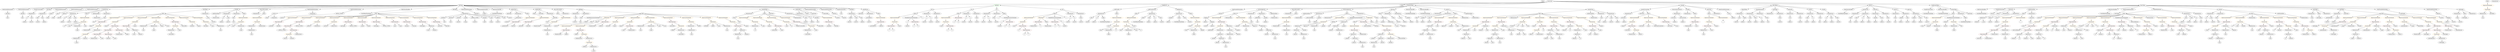 strict digraph {
	graph [bb="0,0,35858,900"];
	node [label="\N"];
	Enter	[height=0.5,
		pos="22191,882",
		width=0.83628];
	Block_Unnamed_3	[color=black,
		height=0.5,
		label=Block,
		pos="13752,666",
		width=0.90558];
	ExpressionStatement_Unnamed_1	[color=orange,
		height=0.5,
		label=ExpressionStatement,
		pos="13574,594",
		width=2.458];
	Block_Unnamed_3 -> ExpressionStatement_Unnamed_1	[pos="e,13614,610.49 13727,654.82 13700,644.32 13658,627.67 13624,614.6"];
	BinaryOperation_Unnamed_6	[color=brown,
		height=0.5,
		label=BinaryOperation,
		pos="13752,594",
		width=1.9867];
	Block_Unnamed_3 -> BinaryOperation_Unnamed_6	[pos="e,13752,612.1 13752,647.7 13752,640.41 13752,631.73 13752,623.54"];
	MemberAccess_Unnamed_28	[color=black,
		height=0.5,
		label=MemberAccess,
		pos="17683,306",
		width=1.9174];
	Identifier_msg_12	[color=black,
		height=0.5,
		label=msg,
		pos="17683,234",
		width=0.75];
	MemberAccess_Unnamed_28 -> Identifier_msg_12	[pos="e,17683,252.1 17683,287.7 17683,280.41 17683,271.73 17683,263.54"];
	Identifier_allowed_1	[color=black,
		height=0.5,
		label=allowed,
		pos="21866,306",
		width=1.0858];
	Identifier_msg_14	[color=black,
		height=0.5,
		label=msg,
		pos="17926,378",
		width=0.75];
	ParameterList_Unnamed_11	[color=black,
		height=0.5,
		label=ParameterList,
		pos="23430,666",
		width=1.7095];
	Parameter_newOwner	[color=black,
		height=0.5,
		label=newOwner,
		pos="23371,594",
		width=1.4046];
	ParameterList_Unnamed_11 -> Parameter_newOwner	[pos="e,23385,611.31 23416,648.05 23409,639.59 23400,629.19 23392,619.84"];
	Identifier__value_29	[color=black,
		height=0.5,
		label=_value,
		pos="8858.5,378",
		width=0.96103];
	ElementaryTypeName_address_32	[color=black,
		height=0.5,
		label=address,
		pos="17320,522",
		width=1.0996];
	Identifier_numwords	[color=black,
		height=0.5,
		label=numwords,
		pos="28365,234",
		width=1.3907];
	Identifier_require_17	[color=black,
		height=0.5,
		label=require,
		pos="11005,450",
		width=1.0026];
	Parameter_spender_1	[color=black,
		height=0.5,
		label=spender,
		pos="27292,594",
		width=1.1135];
	ElementaryTypeName_address_25	[color=black,
		height=0.5,
		label=address,
		pos="27286,522",
		width=1.0996];
	Parameter_spender_1 -> ElementaryTypeName_address_25	[pos="e,27288,540.1 27291,575.7 27290,568.41 27290,559.73 27289,551.54"];
	FunctionCall_Unnamed_26	[color=orange,
		height=0.5,
		label=FunctionCall,
		pos="34854,522",
		width=1.6125];
	Identifier_require_10	[color=black,
		height=0.5,
		label=require,
		pos="34863,450",
		width=1.0026];
	FunctionCall_Unnamed_26 -> Identifier_require_10	[pos="e,34861,468.1 34857,503.7 34858,496.32 34859,487.52 34860,479.25"];
	BinaryOperation_Unnamed_32	[color=brown,
		height=0.5,
		label=BinaryOperation,
		pos="34989,450",
		width=1.9867];
	FunctionCall_Unnamed_26 -> BinaryOperation_Unnamed_32	[pos="e,34959,466.72 34883,505.98 34903,496.04 34928,482.86 34949,471.9"];
	BinaryOperation_Unnamed_20	[color=brown,
		height=0.5,
		label=BinaryOperation,
		pos="30834,450",
		width=1.9867];
	FunctionCall_Unnamed_15	[color=orange,
		height=0.5,
		label=FunctionCall,
		pos="30809,378",
		width=1.6125];
	BinaryOperation_Unnamed_20 -> FunctionCall_Unnamed_15	[pos="e,30816,396.1 30828,431.7 30826,424.15 30822,415.12 30819,406.68"];
	Identifier__to_4	[color=black,
		height=0.5,
		label=_to,
		pos="30912,378",
		width=0.75];
	BinaryOperation_Unnamed_20 -> Identifier__to_4	[pos="e,30897,393.11 30853,432.41 30864,422.87 30877,410.79 30888,400.53"];
	FunctionDefinition_transferOwnership	[color=black,
		height=0.5,
		label=transferOwnership,
		pos="23672,738",
		width=2.1947];
	FunctionDefinition_transferOwnership -> ParameterList_Unnamed_11	[pos="e,23473,679.31 23625,723.25 23584,711.52 23526,694.66 23484,682.46"];
	ModifierInvocation_onlyOwner	[color=black,
		height=0.5,
		label=onlyOwner,
		pos="23621,666",
		width=1.4323];
	FunctionDefinition_transferOwnership -> ModifierInvocation_onlyOwner	[pos="e,23634,683.79 23660,720.05 23654,711.89 23647,701.91 23640,692.82"];
	Block_Unnamed_7	[color=black,
		height=0.5,
		label=Block,
		pos="23723,666",
		width=0.90558];
	FunctionDefinition_transferOwnership -> Block_Unnamed_7	[pos="e,23712,682.83 23685,720.05 23691,711.65 23698,701.32 23705,692.02"];
	ElementaryTypeName_address_26	[color=black,
		height=0.5,
		label=address,
		pos="27573,522",
		width=1.0996];
	Identifier_allowed	[color=black,
		height=0.5,
		label=allowed,
		pos="22292,234",
		width=1.0858];
	ElementaryTypeName_uint256_54	[color=black,
		height=0.5,
		label=uint256,
		pos="6511.5,522",
		width=1.0442];
	InheritanceSpecifier_Unnamed_1	[color=black,
		height=0.5,
		label=InheritanceSpecifier,
		pos="28458,738",
		width=2.3333];
	UserDefinedTypeName_Unnamed_1	[color=black,
		height=0.5,
		label=UserDefinedTypeName,
		pos="28439,666",
		width=2.7214];
	InheritanceSpecifier_Unnamed_1 -> UserDefinedTypeName_Unnamed_1	[pos="e,28444,684.1 28454,719.7 28452,712.24 28449,703.32 28447,694.97"];
	VariableDeclaration_sellPrice	[color=black,
		height=0.5,
		label=sellPrice,
		pos="909.46,666",
		width=1.1551];
	ElementaryTypeName_uint256_51	[color=black,
		height=0.5,
		label=uint256,
		pos="825.46,594",
		width=1.0442];
	VariableDeclaration_sellPrice -> ElementaryTypeName_uint256_51	[pos="e,843.48,610.01 890.82,649.46 879.46,640 864.77,627.75 852.18,617.27"];
	ElementaryTypeName_address	[color=black,
		height=0.5,
		label=address,
		pos="24921,594",
		width=1.0996];
	ElementaryTypeName_address_38	[color=black,
		height=0.5,
		label=address,
		pos="20243,522",
		width=1.0996];
	Parameter_value_4	[color=black,
		height=0.5,
		label=value,
		pos="15619,594",
		width=0.82242];
	ElementaryTypeName_uint256_37	[color=black,
		height=0.5,
		label=uint256,
		pos="15604,522",
		width=1.0442];
	Parameter_value_4 -> ElementaryTypeName_uint256_37	[pos="e,15608,540.1 15616,575.7 15614,568.32 15612,559.52 15611,551.25"];
	ParameterList_Unnamed_53	[color=black,
		height=0.5,
		label=ParameterList,
		pos="18537,666",
		width=1.7095];
	ElementaryTypeName_uint256_50	[color=black,
		height=0.5,
		label=uint256,
		pos="12099,594",
		width=1.0442];
	Identifier__to_1	[color=black,
		height=0.5,
		label=_to,
		pos="32599,378",
		width=0.75];
	IndexAccess_Unnamed_46	[color=black,
		height=0.5,
		label=IndexAccess,
		pos="18659,450",
		width=1.6402];
	IndexAccess_Unnamed_47	[color=black,
		height=0.5,
		label=IndexAccess,
		pos="18659,378",
		width=1.6402];
	IndexAccess_Unnamed_46 -> IndexAccess_Unnamed_47	[pos="e,18659,396.1 18659,431.7 18659,424.41 18659,415.73 18659,407.54"];
	Identifier__spender_11	[color=black,
		height=0.5,
		label=_spender,
		pos="18781,378",
		width=1.2521];
	IndexAccess_Unnamed_46 -> Identifier__spender_11	[pos="e,18756,393.37 18686,433.64 18704,423.47 18727,410.04 18747,399.03"];
	ContractDefinition_CBSToken	[color=black,
		height=0.5,
		label=CBSToken,
		pos="6582.5,810",
		width=1.46];
	StateVariableDeclaration_Unnamed_15	[color=black,
		height=0.5,
		label=StateVariableDeclaration,
		pos="101.46,738",
		width=2.8184];
	ContractDefinition_CBSToken -> StateVariableDeclaration_Unnamed_15	[pos="e,171.75,751.32 6529.9,809.02 5956.7,809.22 878.03,809.46 212.46,756 202.86,755.23 192.83,754.12 182.9,752.84"];
	StateVariableDeclaration_Unnamed_14	[color=black,
		height=0.5,
		label=StateVariableDeclaration,
		pos="322.46,738",
		width=2.8184];
	ContractDefinition_CBSToken -> StateVariableDeclaration_Unnamed_14	[pos="e,392.7,751.4 6529.5,809.01 5965.6,809.07 1074.2,808.08 432.46,756 423.19,755.25 413.51,754.18 403.91,752.93"];
	EventDefinition_TransferContractEth	[color=black,
		height=0.5,
		label=TransferContractEth,
		pos="528.46,738",
		width=2.4164];
	ContractDefinition_CBSToken -> EventDefinition_TransferContractEth	[pos="e,588.94,751.28 6529.9,809.07 5977.4,809.69 1245.1,813.31 624.46,756 616.53,755.27 608.26,754.23 600.05,753.02"];
	EventDefinition_BuyToken	[color=black,
		height=0.5,
		label=BuyToken,
		pos="683.46,738",
		width=1.3769];
	ContractDefinition_CBSToken -> EventDefinition_BuyToken	[pos="e,719,750.92 6529.5,808.93 5963.7,808.15 1045,800.12 742.46,756 738.37,755.4 734.17,754.6 729.98,753.66"];
	StateVariableDeclaration_Unnamed_5	[color=black,
		height=0.5,
		label=StateVariableDeclaration,
		pos="852.46,738",
		width=2.8184];
	ContractDefinition_CBSToken -> StateVariableDeclaration_Unnamed_5	[pos="e,922.75,751.31 6529.6,808.96 5993.4,808.5 1548.1,803.29 963.46,756 953.86,755.22 943.83,754.11 933.9,752.83"];
	StateVariableDeclaration_Unnamed_6	[color=black,
		height=0.5,
		label=StateVariableDeclaration,
		pos="1073.5,738",
		width=2.8184];
	ContractDefinition_CBSToken -> StateVariableDeclaration_Unnamed_6	[pos="e,1144,751.35 6529.6,808.94 6005.5,808.27 1745.4,801.47 1184.5,756 1175,755.24 1165.2,754.15 1155.4,752.89"];
	StateVariableDeclaration_Unnamed_12	[color=black,
		height=0.5,
		label=StateVariableDeclaration,
		pos="1294.5,738",
		width=2.8184];
	ContractDefinition_CBSToken -> StateVariableDeclaration_Unnamed_12	[pos="e,1365,751.34 6529.8,808.92 6018.5,808.03 1942.7,799.67 1405.5,756 1396,755.23 1386.2,754.15 1376.4,752.89"];
	FunctionDefinition_transferFrom_2	[color=black,
		height=0.5,
		label=transferFrom,
		pos="1473.5,738",
		width=1.6402];
	ContractDefinition_CBSToken -> FunctionDefinition_transferFrom_2	[pos="e,1532.4,739.81 6529.8,808.28 6029.4,801.42 2118,747.83 1543.8,739.96"];
	FunctionDefinition_BuyTokens	[color=black,
		height=0.5,
		label=BuyTokens,
		pos="2912.5,738",
		width=1.4877];
	ContractDefinition_CBSToken -> FunctionDefinition_BuyTokens	[pos="e,2965.1,741.7 6529.7,808.67 6221.1,806.64 4617.8,794.6 3309.5,756 3191.8,752.53 3054.7,746.13 2976.2,742.25"];
	FunctionDefinition_transfer_2	[color=black,
		height=0.5,
		label=transfer,
		pos="3357.5,738",
		width=1.0719];
	ContractDefinition_CBSToken -> FunctionDefinition_transfer_2	[pos="e,3395.6,741.58 6529.7,808.78 6240.8,807.41 4822.1,798.69 3663.5,756 3573,752.67 3467.6,746.25 3407.1,742.33"];
	FunctionDefinition_bug_unchk_send23	[color=black,
		height=0.5,
		label=bug_unchk_send23,
		pos="3755.5,738",
		width=2.3194];
	ContractDefinition_CBSToken -> FunctionDefinition_bug_unchk_send23	[pos="e,3835.3,743.46 6529.8,808.39 6268,805.27 5080.4,789.81 4108.5,756 4019.4,752.9 3917.8,747.85 3846.5,744.05"];
	StateVariableDeclaration_Unnamed_7	[color=black,
		height=0.5,
		label=StateVariableDeclaration,
		pos="4218.5,738",
		width=2.8184];
	ContractDefinition_CBSToken -> StateVariableDeclaration_Unnamed_7	[pos="e,4318.1,741.95 6530.1,807.45 6232,798.62 4748.9,754.71 4329.3,742.28"];
	StateVariableDeclaration_Unnamed_9	[color=black,
		height=0.5,
		label=StateVariableDeclaration,
		pos="5304.5,738",
		width=2.8184];
	ContractDefinition_CBSToken -> StateVariableDeclaration_Unnamed_9	[pos="e,5400.3,744.25 6530.8,806.17 6340.2,795.73 5674.1,759.24 5411.8,744.88"];
	InheritanceSpecifier_Unnamed_6	[color=black,
		height=0.5,
		label=InheritanceSpecifier,
		pos="6063.5,738",
		width=2.3333];
	ContractDefinition_CBSToken -> InheritanceSpecifier_Unnamed_6	[pos="e,6133.1,748.39 6534.1,802.48 6444.9,790.45 6253.6,764.65 6144.4,749.91"];
	FunctionDefinition_CBSToken	[color=black,
		height=0.5,
		label=CBSToken,
		pos="6496.5,738",
		width=1.46];
	ContractDefinition_CBSToken -> FunctionDefinition_CBSToken	[pos="e,6516.2,755.06 6562.9,793.12 6551.7,783.96 6537.4,772.29 6524.9,762.13"];
	StateVariableDeclaration_Unnamed_8	[color=black,
		height=0.5,
		label=StateVariableDeclaration,
		pos="6668.5,738",
		width=2.8184];
	ContractDefinition_CBSToken -> StateVariableDeclaration_Unnamed_8	[pos="e,6647.5,756.04 6602,793.12 6612.8,784.31 6626.5,773.17 6638.6,763.29"];
	StateVariableDeclaration_Unnamed_10	[color=black,
		height=0.5,
		label=StateVariableDeclaration,
		pos="6889.5,738",
		width=2.8184];
	ContractDefinition_CBSToken -> StateVariableDeclaration_Unnamed_10	[pos="e,6828.8,752.84 6625.5,799.19 6675.2,787.85 6758,768.98 6817.6,755.4"];
	InheritanceSpecifier_Unnamed_7	[color=black,
		height=0.5,
		label=InheritanceSpecifier,
		pos="7092.5,738",
		width=2.3333];
	ContractDefinition_CBSToken -> InheritanceSpecifier_Unnamed_7	[pos="e,7031.3,750.68 6632,803.59 6710.3,794.84 6867.1,776.49 6999.5,756 7006.1,754.97 7013.1,753.82 7020,752.64"];
	FunctionDefinition_setBuyPrices	[color=black,
		height=0.5,
		label=setBuyPrices,
		pos="7346.5,738",
		width=1.6402];
	ContractDefinition_CBSToken -> FunctionDefinition_setBuyPrices	[pos="e,7291.7,745.02 6633.3,804.83 6737.1,796.26 6981,775.78 7185.5,756 7216.7,752.98 7251.3,749.36 7280.4,746.24"];
	FunctionDefinition_setAllowSell	[color=black,
		height=0.5,
		label=setAllowSell,
		pos="7681.5,738",
		width=1.5709];
	ContractDefinition_CBSToken -> FunctionDefinition_setAllowSell	[pos="e,7626.2,742.52 6634,805.72 6813.8,794.26 7413.5,756.06 7614.9,743.24"];
	FunctionDefinition_bug_unchk_send19	[color=black,
		height=0.5,
		label=bug_unchk_send19,
		pos="7975.5,738",
		width=2.3194];
	ContractDefinition_CBSToken -> FunctionDefinition_bug_unchk_send19	[pos="e,7898.5,745.3 6634.7,807.16 6798.8,801.28 7318,781.77 7747.5,756 7793.6,753.23 7844.8,749.47 7887.1,746.19"];
	FunctionDefinition_sellTokens	[color=black,
		height=0.5,
		label=sellTokens,
		pos="8298.5,738",
		width=1.4046];
	ContractDefinition_CBSToken -> FunctionDefinition_sellTokens	[pos="e,8249.8,743.12 6635.1,807.84 6827,803.46 7507.2,786.6 8067.5,756 8125.6,752.83 8191.8,747.81 8238.4,744.04"];
	FunctionDefinition_transferEther	[color=black,
		height=0.5,
		label=transferEther,
		pos="10950,738",
		width=1.6125];
	ContractDefinition_CBSToken -> FunctionDefinition_transferEther	[pos="e,10893,739.93 6634.9,808.16 7089.9,800.87 10362,748.43 10881,740.11"];
	FunctionDefinition_setAllowBuy	[color=black,
		height=0.5,
		label=setAllowBuy,
		pos="11454,738",
		width=1.6125];
	ContractDefinition_CBSToken -> FunctionDefinition_setAllowBuy	[pos="e,11397,741.72 6635.2,808.91 7002.4,808.15 9216.2,801.79 11017,756 11148,752.69 11300,746.18 11386,742.24"];
	StateVariableDeclaration_Unnamed_13	[color=black,
		height=0.5,
		label=StateVariableDeclaration,
		pos="11632,738",
		width=2.8184];
	ContractDefinition_CBSToken -> StateVariableDeclaration_Unnamed_13	[pos="e,11562,751.34 6635.4,808.89 7134.7,807.76 11010,797.71 11521,756 11531,755.23 11541,754.14 11550,752.89"];
	StateVariableDeclaration_Unnamed_11	[color=black,
		height=0.5,
		label=StateVariableDeclaration,
		pos="11853,738",
		width=2.8184];
	ContractDefinition_CBSToken -> StateVariableDeclaration_Unnamed_11	[pos="e,11783,751.34 6635.3,808.91 7146.7,808.01 11207,799.52 11742,756 11752,755.23 11762,754.15 11771,752.89"];
	UsingForDeclaration_Unnamed_2	[color=black,
		height=0.5,
		label=UsingForDeclaration,
		pos="12060,738",
		width=2.4303];
	ContractDefinition_CBSToken -> UsingForDeclaration_Unnamed_2	[pos="e,11999,751.27 6635.1,809.01 7157.7,809 11405,807.35 11963,756 11971,755.26 11980,754.22 11988,753.01"];
	EventDefinition_SellToken	[color=black,
		height=0.5,
		label=SellToken,
		pos="12214,738",
		width=1.3353];
	ContractDefinition_CBSToken -> EventDefinition_SellToken	[pos="e,12180,750.83 6635.1,808.92 7185.2,807.98 11868,798.78 12156,756 12161,755.39 12165,754.57 12169,753.62"];
	FunctionDefinition_setSellPrices	[color=black,
		height=0.5,
		label=setSellPrices,
		pos="12410,738",
		width=1.5986];
	ContractDefinition_CBSToken -> FunctionDefinition_setSellPrices	[pos="e,12359,746.63 6635.1,808.87 7174.1,807.5 11679,794.89 12271,756 12297,754.35 12324,751.26 12348,748.15"];
	BinaryOperation_Unnamed_66	[color=brown,
		height=0.5,
		label=BinaryOperation,
		pos="1282.5,306",
		width=1.9867];
	NumberLiteral_Unnamed_26	[color=black,
		height=0.5,
		label=NumberLiteral,
		pos="1231.5,234",
		width=1.765];
	BinaryOperation_Unnamed_66 -> NumberLiteral_Unnamed_26	[pos="e,1243.7,251.79 1270.1,288.05 1264.2,279.89 1256.9,269.91 1250.3,260.82"];
	Identifier__value_21	[color=black,
		height=0.5,
		label=_value,
		pos="1347.5,234",
		width=0.96103];
	BinaryOperation_Unnamed_66 -> Identifier__value_21	[pos="e,1333.2,250.36 1298.2,288.05 1306.4,279.26 1316.5,268.36 1325.4,258.74"];
	Identifier_b_2	[color=black,
		height=0.5,
		label=b,
		pos="14402,450",
		width=0.75];
	Parameter__value_7	[color=black,
		height=0.5,
		label=_value,
		pos="11530,594",
		width=0.96103];
	ElementaryTypeName_uint256_62	[color=black,
		height=0.5,
		label=uint256,
		pos="11530,522",
		width=1.0442];
	Parameter__value_7 -> ElementaryTypeName_uint256_62	[pos="e,11530,540.1 11530,575.7 11530,568.41 11530,559.73 11530,551.54"];
	Parameter__to	[color=black,
		height=0.5,
		label=_to,
		pos="31659,594",
		width=0.75];
	ElementaryTypeName_address_13	[color=black,
		height=0.5,
		label=address,
		pos="31666,522",
		width=1.0996];
	Parameter__to -> ElementaryTypeName_address_13	[pos="e,31665,540.1 31661,575.7 31662,568.41 31663,559.73 31664,551.54"];
	Identifier_value	[color=black,
		height=0.5,
		label=value,
		pos="15783,378",
		width=0.82242];
	Identifier__subtractedValue	[color=black,
		height=0.5,
		label=_subtractedValue,
		pos="19697,450",
		width=2.0976];
	Identifier_balances_22	[color=black,
		height=0.5,
		label=balances,
		pos="22564,378",
		width=1.1828];
	StateVariableDeclaration_Unnamed_4	[color=black,
		height=0.5,
		label=StateVariableDeclaration,
		pos="17692,738",
		width=2.8184];
	VariableDeclaration_allowed	[color=black,
		height=0.5,
		label=allowed,
		pos="17489,666",
		width=1.0858];
	StateVariableDeclaration_Unnamed_4 -> VariableDeclaration_allowed	[pos="e,17520,677.61 17647,721.46 17613,709.43 17565,692.91 17531,681.22"];
	Parameter_balance	[color=black,
		height=0.5,
		label=balance,
		pos="28588,594",
		width=1.0719];
	ElementaryTypeName_uint256_30	[color=black,
		height=0.5,
		label=uint256,
		pos="28588,522",
		width=1.0442];
	Parameter_balance -> ElementaryTypeName_uint256_30	[pos="e,28588,540.1 28588,575.7 28588,568.41 28588,559.73 28588,551.54"];
	FunctionCall_Unnamed_1	[color=orange,
		height=0.5,
		label=FunctionCall,
		pos="13574,522",
		width=1.6125];
	ExpressionStatement_Unnamed_1 -> FunctionCall_Unnamed_1	[pos="e,13574,540.1 13574,575.7 13574,568.41 13574,559.73 13574,551.54"];
	VariableDeclaration_spender	[color=black,
		height=0.5,
		label=spender,
		pos="27478,594",
		width=1.1135];
	ElementaryTypeName_address_27	[color=black,
		height=0.5,
		label=address,
		pos="27476,522",
		width=1.0996];
	VariableDeclaration_spender -> ElementaryTypeName_address_27	[pos="e,27477,540.1 27478,575.7 27478,568.41 27478,559.73 27477,551.54"];
	EventDefinition_OwnershipTransferred	[color=black,
		height=0.5,
		label=OwnershipTransferred,
		pos="24124,738",
		width=2.6243];
	ParameterList_Unnamed_8	[color=black,
		height=0.5,
		label=ParameterList,
		pos="24124,666",
		width=1.7095];
	EventDefinition_OwnershipTransferred -> ParameterList_Unnamed_8	[pos="e,24124,684.1 24124,719.7 24124,712.41 24124,703.73 24124,695.54"];
	ElementaryTypeName_uint_3	[color=black,
		height=0.5,
		label=uint,
		pos="19137,450",
		width=0.75];
	Identifier_super_2	[color=black,
		height=0.5,
		label=super,
		pos="2110.5,378",
		width=0.864];
	FunctionCall_Unnamed_27	[color=orange,
		height=0.5,
		label=FunctionCall,
		pos="34984,306",
		width=1.6125];
	Identifier__mintedAmount_1	[color=black,
		height=0.5,
		label=_mintedAmount,
		pos="34905,234",
		width=1.959];
	FunctionCall_Unnamed_27 -> Identifier__mintedAmount_1	[pos="e,34924,251.63 34966,288.76 34956,279.97 34944,268.93 34933,259.14"];
	MemberAccess_Unnamed_12	[color=black,
		height=0.5,
		label=MemberAccess,
		pos="35063,234",
		width=1.9174];
	FunctionCall_Unnamed_27 -> MemberAccess_Unnamed_12	[pos="e,35045,251.63 35003,288.76 35013,279.97 35025,268.93 35036,259.14"];
	Identifier_msg_2	[color=black,
		height=0.5,
		label=msg,
		pos="28739,234",
		width=0.75];
	ExpressionStatement_Unnamed_13	[color=orange,
		height=0.5,
		label=ExpressionStatement,
		pos="31959,594",
		width=2.458];
	BinaryOperation_Unnamed_18	[color=brown,
		height=0.5,
		label=BinaryOperation,
		pos="31961,522",
		width=1.9867];
	ExpressionStatement_Unnamed_13 -> BinaryOperation_Unnamed_18	[pos="e,31961,540.1 31960,575.7 31960,568.41 31960,559.73 31961,551.54"];
	IndexAccess_Unnamed_3	[color=black,
		height=0.5,
		label=IndexAccess,
		pos="32686,450",
		width=1.6402];
	IndexAccess_Unnamed_3 -> Identifier__to_1	[pos="e,32616,392.56 32666,432.76 32654,422.85 32638,410.09 32625,399.49"];
	Identifier_balances_3	[color=black,
		height=0.5,
		label=balances,
		pos="32687,378",
		width=1.1828];
	IndexAccess_Unnamed_3 -> Identifier_balances_3	[pos="e,32687,396.1 32687,431.7 32687,424.41 32687,415.73 32687,407.54"];
	Block_Unnamed_22	[color=black,
		height=0.5,
		label=Block,
		pos="17780,666",
		width=0.90558];
	ExpressionStatement_Unnamed_44	[color=orange,
		height=0.5,
		label=ExpressionStatement,
		pos="17523,594",
		width=2.458];
	Block_Unnamed_22 -> ExpressionStatement_Unnamed_44	[pos="e,17575,609.02 17751,657.11 17712,646.22 17639,626.33 17586,611.99"];
	BooleanLiteral_Unnamed_4	[color=black,
		height=0.5,
		label=BooleanLiteral,
		pos="17694,594",
		width=1.7788];
	Block_Unnamed_22 -> BooleanLiteral_Unnamed_4	[pos="e,17715,611.45 17763,650.5 17751,641.26 17736,629.07 17723,618.47"];
	ExpressionStatement_Unnamed_45	[color=orange,
		height=0.5,
		label=ExpressionStatement,
		pos="17865,594",
		width=2.458];
	Block_Unnamed_22 -> ExpressionStatement_Unnamed_45	[pos="e,17845,611.95 17798,650.5 17809,641.47 17823,629.64 17836,619.23"];
	Identifier_SellToken	[color=black,
		height=0.5,
		label=SellToken,
		pos="10075,450",
		width=1.3353];
	IndexAccess_Unnamed_10	[color=black,
		height=0.5,
		label=IndexAccess,
		pos="29587,450",
		width=1.6402];
	Identifier__from_2	[color=black,
		height=0.5,
		label=_from,
		pos="29610,378",
		width=0.93331];
	IndexAccess_Unnamed_10 -> Identifier__from_2	[pos="e,29605,396.1 29593,431.7 29596,424.24 29599,415.32 29601,406.97"];
	Identifier_balances_10	[color=black,
		height=0.5,
		label=balances,
		pos="29704,378",
		width=1.1828];
	IndexAccess_Unnamed_10 -> Identifier_balances_10	[pos="e,29681,393.3 29613,433.46 29630,423.34 29653,410.02 29671,399.09"];
	FunctionCall_Unnamed_37	[color=orange,
		height=0.5,
		label=FunctionCall,
		pos="16192,450",
		width=1.6125];
	Identifier_value_1	[color=black,
		height=0.5,
		label=value,
		pos="16089,378",
		width=0.82242];
	FunctionCall_Unnamed_37 -> Identifier_value_1	[pos="e,16109,392.01 16169,433.12 16154,422.83 16134,409.36 16118,398.43"];
	MemberAccess_Unnamed_18	[color=black,
		height=0.5,
		label=MemberAccess,
		pos="16206,378",
		width=1.9174];
	FunctionCall_Unnamed_37 -> MemberAccess_Unnamed_18	[pos="e,16203,396.1 16196,431.7 16197,424.32 16199,415.52 16201,407.25"];
	Identifier_from	[color=black,
		height=0.5,
		label=from,
		pos="16322,378",
		width=0.7947];
	FunctionCall_Unnamed_37 -> Identifier_from	[pos="e,16301,390.47 16221,433.81 16241,422.62 16270,407.39 16291,395.82"];
	Identifier_to_1	[color=black,
		height=0.5,
		label=to,
		pos="16396,378",
		width=0.75];
	FunctionCall_Unnamed_37 -> Identifier_to_1	[pos="e,16375,389.55 16235,437.38 16269,427.54 16318,412.46 16360,396 16362,395.4 16364,394.77 16365,394.11"];
	Identifier_allowBuy_2	[color=black,
		height=0.5,
		label=allowBuy,
		pos="2676.5,450",
		width=1.2521];
	Parameter__newBuyPrice	[color=black,
		height=0.5,
		label=_newBuyPrice,
		pos="7411.5,594",
		width=1.7927];
	ElementaryTypeName_uint256_57	[color=black,
		height=0.5,
		label=uint256,
		pos="7208.5,522",
		width=1.0442];
	Parameter__newBuyPrice -> ElementaryTypeName_uint256_57	[pos="e,7237.1,533.74 7370.7,579.59 7338.9,569.06 7293.8,553.9 7254.5,540 7252.3,539.22 7250,538.42 7247.7,537.6"];
	IndexAccess_Unnamed_23	[color=black,
		height=0.5,
		label=IndexAccess,
		pos="21099,306",
		width=1.6402];
	Identifier_balances_21	[color=black,
		height=0.5,
		label=balances,
		pos="21052,234",
		width=1.1828];
	IndexAccess_Unnamed_23 -> Identifier_balances_21	[pos="e,21064,251.79 21088,288.05 21083,279.97 21076,270.12 21070,261.11"];
	Identifier__from_9	[color=black,
		height=0.5,
		label=_from,
		pos="21146,234",
		width=0.93331];
	IndexAccess_Unnamed_23 -> Identifier__from_9	[pos="e,21136,251.31 21111,288.05 21116,279.85 21123,269.83 21129,260.71"];
	MemberAccess_Unnamed_15	[color=black,
		height=0.5,
		label=MemberAccess,
		pos="28061,450",
		width=1.9174];
	Identifier_token	[color=black,
		height=0.5,
		label=token,
		pos="28061,378",
		width=0.864];
	MemberAccess_Unnamed_15 -> Identifier_token	[pos="e,28061,396.1 28061,431.7 28061,424.41 28061,415.73 28061,407.54"];
	ExpressionStatement_Unnamed_59	[color=orange,
		height=0.5,
		label=ExpressionStatement,
		pos="4159.5,594",
		width=2.458];
	BinaryOperation_Unnamed_57	[color=brown,
		height=0.5,
		label=BinaryOperation,
		pos="3971.5,522",
		width=1.9867];
	ExpressionStatement_Unnamed_59 -> BinaryOperation_Unnamed_57	[pos="e,4010.4,537.49 4118.2,577.64 4089.6,566.99 4051.4,552.76 4021.1,541.49"];
	Identifier_msg_24	[color=black,
		height=0.5,
		label=msg,
		pos="7775.5,306",
		width=0.75];
	Identifier_owner_5	[color=black,
		height=0.5,
		label=owner,
		pos="6246.5,378",
		width=0.93331];
	ParameterList_Unnamed_14	[color=black,
		height=0.5,
		label=ParameterList,
		pos="25721,666",
		width=1.7095];
	Parameter_who	[color=black,
		height=0.5,
		label=who,
		pos="25721,594",
		width=0.75];
	ParameterList_Unnamed_14 -> Parameter_who	[pos="e,25721,612.1 25721,647.7 25721,640.41 25721,631.73 25721,623.54"];
	ElementaryTypeName_uint256_46	[color=black,
		height=0.5,
		label=uint256,
		pos="12179,522",
		width=1.0442];
	ParameterList_Unnamed_27	[color=black,
		height=0.5,
		label=ParameterList,
		pos="31704,666",
		width=1.7095];
	ParameterList_Unnamed_27 -> Parameter__to	[pos="e,31670,610.83 31694,648.05 31688,639.73 31682,629.54 31676,620.32"];
	Parameter__value	[color=black,
		height=0.5,
		label=_value,
		pos="31739,594",
		width=0.96103];
	ParameterList_Unnamed_27 -> Parameter__value	[pos="e,31731,611.62 31713,647.7 31717,639.87 31722,630.44 31726,621.73"];
	Identifier__to_3	[color=black,
		height=0.5,
		label=_to,
		pos="31984,450",
		width=0.75];
	ElementaryTypeName_address_23	[color=black,
		height=0.5,
		label=address,
		pos="26826,522",
		width=1.0996];
	VariableDeclaration_newOwner	[color=black,
		height=0.5,
		label=newOwner,
		pos="24075,594",
		width=1.4046];
	ElementaryTypeName_address_2	[color=black,
		height=0.5,
		label=address,
		pos="24094,522",
		width=1.0996];
	VariableDeclaration_newOwner -> ElementaryTypeName_address_2	[pos="e,24090,540.1 24080,575.7 24082,568.24 24085,559.32 24087,550.97"];
	Identifier_maxSupply_	[color=black,
		height=0.5,
		label=maxSupply_,
		pos="33274,594",
		width=1.5986];
	Identifier_allowed_5	[color=black,
		height=0.5,
		label=allowed,
		pos="17809,306",
		width=1.0858];
	ExpressionStatement_Unnamed_48	[color=orange,
		height=0.5,
		label=ExpressionStatement,
		pos="19984,450",
		width=2.458];
	BinaryOperation_Unnamed_47	[color=brown,
		height=0.5,
		label=BinaryOperation,
		pos="19984,378",
		width=1.9867];
	ExpressionStatement_Unnamed_48 -> BinaryOperation_Unnamed_47	[pos="e,19984,396.1 19984,431.7 19984,424.41 19984,415.73 19984,407.54"];
	FunctionDefinition_add	[color=black,
		height=0.5,
		label=add,
		pos="13366,738",
		width=0.75];
	Block_Unnamed_4	[color=black,
		height=0.5,
		label=Block,
		pos="13118,666",
		width=0.90558];
	FunctionDefinition_add -> Block_Unnamed_4	[pos="e,13147,675.12 13342,730.03 13299,717.91 13210,692.85 13158,678.24"];
	ParameterList_Unnamed_6	[color=black,
		height=0.5,
		label=ParameterList,
		pos="13296,666",
		width=1.7095];
	FunctionDefinition_add -> ParameterList_Unnamed_6	[pos="e,13313,683.7 13352,722.5 13343,713.59 13331,701.94 13321,691.62"];
	ParameterList_Unnamed_7	[color=black,
		height=0.5,
		label=ParameterList,
		pos="13437,666",
		width=1.7095];
	FunctionDefinition_add -> ParameterList_Unnamed_7	[pos="e,13421,683.7 13381,722.5 13390,713.59 13402,701.94 13412,691.62"];
	ElementaryTypeName_uint256_56	[color=black,
		height=0.5,
		label=uint256,
		pos="4075.5,234",
		width=1.0442];
	ExpressionStatement_Unnamed_70	[color=orange,
		height=0.5,
		label=ExpressionStatement,
		pos="1633.5,594",
		width=2.458];
	BinaryOperation_Unnamed_63	[color=brown,
		height=0.5,
		label=BinaryOperation,
		pos="1379.5,522",
		width=1.9867];
	ExpressionStatement_Unnamed_70 -> BinaryOperation_Unnamed_63	[pos="e,1426.2,535.88 1582.4,578.92 1540.4,567.35 1480.9,550.96 1437.2,538.92"];
	VariableDeclaration_sellEth	[color=black,
		height=0.5,
		label=sellEth,
		pos="12190,594",
		width=0.97489];
	VariableDeclaration_sellEth -> ElementaryTypeName_uint256_46	[pos="e,12182,540.1 12188,575.7 12187,568.32 12185,559.52 12184,551.25"];
	MemberAccess_Unnamed_10	[color=black,
		height=0.5,
		label=MemberAccess,
		pos="29834,378",
		width=1.9174];
	IndexAccess_Unnamed_11	[color=black,
		height=0.5,
		label=IndexAccess,
		pos="29834,306",
		width=1.6402];
	MemberAccess_Unnamed_10 -> IndexAccess_Unnamed_11	[pos="e,29834,324.1 29834,359.7 29834,352.41 29834,343.73 29834,335.54"];
	ParameterList_Unnamed_35	[color=black,
		height=0.5,
		label=ParameterList,
		pos="26923,666",
		width=1.7095];
	Parameter_spender	[color=black,
		height=0.5,
		label=spender,
		pos="26923,594",
		width=1.1135];
	ParameterList_Unnamed_35 -> Parameter_spender	[pos="e,26923,612.1 26923,647.7 26923,640.41 26923,631.73 26923,623.54"];
	Parameter_owner	[color=black,
		height=0.5,
		label=owner,
		pos="27017,594",
		width=0.93331];
	ParameterList_Unnamed_35 -> Parameter_owner	[pos="e,26998,609.25 26945,648.76 26958,638.96 26975,626.36 26989,615.83"];
	ExpressionStatement_Unnamed_6	[color=orange,
		height=0.5,
		label=ExpressionStatement,
		pos="23528,594",
		width=2.458];
	FunctionCall_Unnamed_4	[color=orange,
		height=0.5,
		label=FunctionCall,
		pos="23491,522",
		width=1.6125];
	ExpressionStatement_Unnamed_6 -> FunctionCall_Unnamed_4	[pos="e,23501,540.1 23519,575.7 23515,567.98 23510,558.71 23506,550.11"];
	Identifier__value_30	[color=black,
		height=0.5,
		label=_value,
		pos="10505,378",
		width=0.96103];
	ElementaryTypeName_uint256_60	[color=black,
		height=0.5,
		label=uint256,
		pos="914.46,522",
		width=1.0442];
	ElementaryTypeName_uint256_6	[color=black,
		height=0.5,
		label=uint256,
		pos="14300,522",
		width=1.0442];
	ParameterList_Unnamed_16	[color=black,
		height=0.5,
		label=ParameterList,
		pos="26003,666",
		width=1.7095];
	Parameter_value	[color=black,
		height=0.5,
		label=value,
		pos="25962,594",
		width=0.82242];
	ParameterList_Unnamed_16 -> Parameter_value	[pos="e,25972,611.31 25994,648.05 25989,639.94 25983,630.04 25978,621.01"];
	Parameter_to	[color=black,
		height=0.5,
		label=to,
		pos="26047,594",
		width=0.75];
	ParameterList_Unnamed_16 -> Parameter_to	[pos="e,26038,610.83 26014,648.05 26019,639.73 26026,629.54 26032,620.32"];
	ElementaryTypeName_uint256_18	[color=black,
		height=0.5,
		label=uint256,
		pos="25161,522",
		width=1.0442];
	ElementaryTypeName_bool_11	[color=black,
		height=0.5,
		label=bool,
		pos="101.46,594",
		width=0.76697];
	ElementaryTypeName_string_2	[color=black,
		height=0.5,
		label=string,
		pos="3802.5,594",
		width=0.864];
	Identifier__from_6	[color=black,
		height=0.5,
		label=_from,
		pos="22953,306",
		width=0.93331];
	ExpressionStatement_Unnamed_2	[color=orange,
		height=0.5,
		label=ExpressionStatement,
		pos="12827,594",
		width=2.458];
	FunctionCall_Unnamed_2	[color=orange,
		height=0.5,
		label=FunctionCall,
		pos="12827,522",
		width=1.6125];
	ExpressionStatement_Unnamed_2 -> FunctionCall_Unnamed_2	[pos="e,12827,540.1 12827,575.7 12827,568.41 12827,559.73 12827,551.54"];
	EventDefinition_MintedToken	[color=black,
		height=0.5,
		label=MintedToken,
		pos="25079,738",
		width=1.6818];
	ParameterList_Unnamed_21	[color=black,
		height=0.5,
		label=ParameterList,
		pos="25016,666",
		width=1.7095];
	EventDefinition_MintedToken -> ParameterList_Unnamed_21	[pos="e,25031,683.47 25065,720.41 25057,711.87 25047,701.28 25039,691.79"];
	FunctionCall_Unnamed_54	[color=orange,
		height=0.5,
		label=FunctionCall,
		pos="4125.5,306",
		width=1.6125];
	FunctionCall_Unnamed_54 -> ElementaryTypeName_uint256_56	[pos="e,4087.1,251.31 4113.4,288.05 4107.4,279.77 4100.2,269.62 4093.6,260.42"];
	Identifier_decimals_1	[color=black,
		height=0.5,
		label=decimals,
		pos="4174.5,234",
		width=1.1967];
	FunctionCall_Unnamed_54 -> Identifier_decimals_1	[pos="e,4162.7,251.79 4137.3,288.05 4143,279.97 4149.9,270.12 4156.2,261.11"];
	VariableDeclaration_c_2	[color=black,
		height=0.5,
		label=c,
		pos="13018,522",
		width=0.75];
	ElementaryTypeName_uint256_14	[color=black,
		height=0.5,
		label=uint256,
		pos="13018,450",
		width=1.0442];
	VariableDeclaration_c_2 -> ElementaryTypeName_uint256_14	[pos="e,13018,468.1 13018,503.7 13018,496.41 13018,487.73 13018,479.54"];
	BinaryOperation_Unnamed_44	[color=brown,
		height=0.5,
		label=BinaryOperation,
		pos="17554,522",
		width=1.9867];
	ExpressionStatement_Unnamed_44 -> BinaryOperation_Unnamed_44	[pos="e,17547,540.1 17531,575.7 17535,568.07 17539,558.92 17542,550.4"];
	FunctionDefinition_transferByInternal	[color=black,
		height=0.5,
		label=transferByInternal,
		pos="25298,738",
		width=2.1254];
	ParameterList_Unnamed_18	[color=black,
		height=0.5,
		label=ParameterList,
		pos="25157,666",
		width=1.7095];
	FunctionDefinition_transferByInternal -> ParameterList_Unnamed_18	[pos="e,25188,681.94 25267,721.29 25246,711.13 25220,697.81 25198,686.91"];
	ParameterList_Unnamed_19	[color=black,
		height=0.5,
		label=ParameterList,
		pos="25298,666",
		width=1.7095];
	FunctionDefinition_transferByInternal -> ParameterList_Unnamed_19	[pos="e,25298,684.1 25298,719.7 25298,712.41 25298,703.73 25298,695.54"];
	Identifier_require_4	[color=black,
		height=0.5,
		label=require,
		pos="30960,450",
		width=1.0026];
	ExpressionStatement_Unnamed_23	[color=orange,
		height=0.5,
		label=ExpressionStatement,
		pos="29430,594",
		width=2.458];
	FunctionCall_Unnamed_22	[color=orange,
		height=0.5,
		label=FunctionCall,
		pos="29241,522",
		width=1.6125];
	ExpressionStatement_Unnamed_23 -> FunctionCall_Unnamed_22	[pos="e,29278,536.44 29389,577.64 29359,566.62 29319,551.77 29288,540.33"];
	ElementaryTypeName_uint256_10	[color=black,
		height=0.5,
		label=uint256,
		pos="14021,522",
		width=1.0442];
	Parameter__allowBuy	[color=black,
		height=0.5,
		label=_allowBuy,
		pos="6266.5,594",
		width=1.3907];
	ElementaryTypeName_bool_12	[color=black,
		height=0.5,
		label=bool,
		pos="6355.5,522",
		width=0.76697];
	Parameter__allowBuy -> ElementaryTypeName_bool_12	[pos="e,6338.3,536.47 6286.7,577.12 6299.3,567.15 6315.8,554.21 6329.4,543.48"];
	IndexAccess_Unnamed_8	[color=black,
		height=0.5,
		label=IndexAccess,
		pos="30456,450",
		width=1.6402];
	Identifier__from_1	[color=black,
		height=0.5,
		label=_from,
		pos="30413,378",
		width=0.93331];
	IndexAccess_Unnamed_8 -> Identifier__from_1	[pos="e,30423,395.31 30446,432.05 30441,423.94 30435,414.04 30429,405.01"];
	Identifier_balances_8	[color=black,
		height=0.5,
		label=balances,
		pos="30507,378",
		width=1.1828];
	IndexAccess_Unnamed_8 -> Identifier_balances_8	[pos="e,30496,395.31 30469,432.05 30475,423.77 30482,413.62 30489,404.42"];
	MemberAccess_Unnamed_62	[color=black,
		height=0.5,
		label=MemberAccess,
		pos="9852.5,450",
		width=1.9174];
	MemberAccess_Unnamed_63	[color=black,
		height=0.5,
		label=MemberAccess,
		pos="9863.5,378",
		width=1.9174];
	MemberAccess_Unnamed_62 -> MemberAccess_Unnamed_63	[pos="e,9860.8,396.1 9855.2,431.7 9856.3,424.32 9857.7,415.52 9859,407.25"];
	Identifier__to	[color=black,
		height=0.5,
		label=_to,
		pos="33040,378",
		width=0.75];
	ParameterList_Unnamed_67	[color=black,
		height=0.5,
		label=ParameterList,
		pos="1035.5,666",
		width=1.7095];
	Parameter__to_4	[color=black,
		height=0.5,
		label=_to,
		pos="908.46,594",
		width=0.75];
	ParameterList_Unnamed_67 -> Parameter__to_4	[pos="e,928.78,606.2 1007.6,649.64 987.23,638.41 959.64,623.21 938.74,611.69"];
	Parameter__value_5	[color=black,
		height=0.5,
		label=_value,
		pos="988.46,594",
		width=0.96103];
	ParameterList_Unnamed_67 -> Parameter__value_5	[pos="e,999.41,611.31 1024.1,648.05 1018.6,639.85 1011.8,629.83 1005.7,620.71"];
	Parameter__from_2	[color=black,
		height=0.5,
		label=_from,
		pos="1074.5,594",
		width=0.93331];
	ParameterList_Unnamed_67 -> Parameter__from_2	[pos="e,1065.1,611.79 1044.9,648.05 1049.3,640.14 1054.7,630.54 1059.6,621.69"];
	FunctionDefinition_increaseApproval	[color=black,
		height=0.5,
		label=increaseApproval,
		pos="18168,738",
		width=2.0976];
	FunctionDefinition_increaseApproval -> Block_Unnamed_22	[pos="e,17811,672.52 18110,726.37 18030,712.09 17892,687.06 17822,674.56"];
	ParameterList_Unnamed_52	[color=black,
		height=0.5,
		label=ParameterList,
		pos="18018,666",
		width=1.7095];
	FunctionDefinition_increaseApproval -> ParameterList_Unnamed_52	[pos="e,18050,681.77 18135,721.46 18113,711.2 18084,697.65 18061,686.63"];
	ParameterList_Unnamed_51	[color=black,
		height=0.5,
		label=ParameterList,
		pos="18168,666",
		width=1.7095];
	FunctionDefinition_increaseApproval -> ParameterList_Unnamed_51	[pos="e,18168,684.1 18168,719.7 18168,712.41 18168,703.73 18168,695.54"];
	ModifierInvocation_onlyPayloadSize_3	[color=black,
		height=0.5,
		label=onlyPayloadSize,
		pos="18352,666",
		width=2.0006];
	FunctionDefinition_increaseApproval -> ModifierInvocation_onlyPayloadSize_3	[pos="e,18314,681.58 18207,722.15 18235,711.5 18273,697.07 18303,685.65"];
	Identifier_msg_30	[color=black,
		height=0.5,
		label=msg,
		pos="9863.5,306",
		width=0.75];
	FunctionCall_Unnamed_81	[color=orange,
		height=0.5,
		label=FunctionCall,
		pos="9852.5,522",
		width=1.6125];
	FunctionCall_Unnamed_81 -> MemberAccess_Unnamed_62	[pos="e,9852.5,468.1 9852.5,503.7 9852.5,496.41 9852.5,487.73 9852.5,479.54"];
	Identifier_sellEth_3	[color=black,
		height=0.5,
		label=sellEth,
		pos="9974.5,450",
		width=0.97489];
	FunctionCall_Unnamed_81 -> Identifier_sellEth_3	[pos="e,9951.8,463.98 9879.2,505.64 9897.8,495.01 9922.5,480.82 9942.1,469.56"];
	BinaryOperation_Unnamed_36	[color=brown,
		height=0.5,
		label=BinaryOperation,
		pos="33613,522",
		width=1.9867];
	Identifier_totalSupply__2	[color=black,
		height=0.5,
		label=totalSupply_,
		pos="33207,450",
		width=1.6125];
	BinaryOperation_Unnamed_36 -> Identifier_totalSupply__2	[pos="e,33250,462.59 33561,509.31 33552,507.42 33542,505.57 33533,504 33419,483.91 33389,490.33 33274,468 33270,467.16 33266,466.2 33261,\
465.19"];
	FunctionCall_Unnamed_29	[color=orange,
		height=0.5,
		label=FunctionCall,
		pos="33341,450",
		width=1.6125];
	BinaryOperation_Unnamed_36 -> FunctionCall_Unnamed_29	[pos="e,33385,462.25 33565,508.49 33517,496.3 33446,477.81 33396,465.11"];
	Identifier_totalSupply__3	[color=black,
		height=0.5,
		label=totalSupply_,
		pos="33474,306",
		width=1.6125];
	Identifier_allowed_7	[color=black,
		height=0.5,
		label=allowed,
		pos="18180,306",
		width=1.0858];
	Identifier_c_2	[color=black,
		height=0.5,
		label=c,
		pos="14355,594",
		width=0.75];
	IndexAccess_Unnamed_4	[color=black,
		height=0.5,
		label=IndexAccess,
		pos="32819,306",
		width=1.6402];
	Identifier__to_2	[color=black,
		height=0.5,
		label=_to,
		pos="32775,234",
		width=0.75];
	IndexAccess_Unnamed_4 -> Identifier__to_2	[pos="e,32785,250.83 32809,288.05 32804,279.73 32797,269.54 32791,260.32"];
	Identifier_balances_4	[color=black,
		height=0.5,
		label=balances,
		pos="32863,234",
		width=1.1828];
	IndexAccess_Unnamed_4 -> Identifier_balances_4	[pos="e,32853,251.79 32830,288.05 32835,280.06 32841,270.33 32847,261.4"];
	Parameter_value_1	[color=black,
		height=0.5,
		label=value,
		pos="25166,594",
		width=0.82242];
	ParameterList_Unnamed_18 -> Parameter_value_1	[pos="e,25164,612.1 25160,647.7 25161,640.32 25162,631.52 25163,623.25"];
	Parameter_from	[color=black,
		height=0.5,
		label=from,
		pos="25251,594",
		width=0.7947];
	ParameterList_Unnamed_18 -> Parameter_from	[pos="e,25234,608.33 25179,648.76 25193,638.69 25210,625.68 25225,614.98"];
	Parameter_to_1	[color=black,
		height=0.5,
		label=to,
		pos="25339,594",
		width=0.75];
	ParameterList_Unnamed_18 -> Parameter_to_1	[pos="e,25316,603.92 25193,651.17 25226,638.62 25274,620.27 25306,607.99"];
	Parameter__owner_1	[color=black,
		height=0.5,
		label=_owner,
		pos="20182,594",
		width=1.0719];
	Parameter__owner_1 -> ElementaryTypeName_address_38	[pos="e,20229,539.15 20197,576.76 20204,568.11 20214,557.27 20222,547.6"];
	Identifier_require_2	[color=black,
		height=0.5,
		label=require,
		pos="32933,450",
		width=1.0026];
	ExpressionStatement_Unnamed_85	[color=orange,
		height=0.5,
		label=ExpressionStatement,
		pos="8239.5,450",
		width=2.458];
	BinaryOperation_Unnamed_77	[color=brown,
		height=0.5,
		label=BinaryOperation,
		pos="8239.5,378",
		width=1.9867];
	ExpressionStatement_Unnamed_85 -> BinaryOperation_Unnamed_77	[pos="e,8239.5,396.1 8239.5,431.7 8239.5,424.41 8239.5,415.73 8239.5,407.54"];
	FunctionDefinition_safeTransfer	[color=black,
		height=0.5,
		label=safeTransfer,
		pos="16029,738",
		width=1.5848];
	ParameterList_Unnamed_42	[color=black,
		height=0.5,
		label=ParameterList,
		pos="15782,666",
		width=1.7095];
	FunctionDefinition_safeTransfer -> ParameterList_Unnamed_42	[pos="e,15826,679.23 15988,725.28 15947,713.49 15882,695.24 15836,682.31"];
	Block_Unnamed_16	[color=black,
		height=0.5,
		label=Block,
		pos="16029,666",
		width=0.90558];
	FunctionDefinition_safeTransfer -> Block_Unnamed_16	[pos="e,16029,684.1 16029,719.7 16029,712.41 16029,703.73 16029,695.54"];
	Identifier__value	[color=black,
		height=0.5,
		label=_value,
		pos="32375,378",
		width=0.96103];
	FunctionCall_Unnamed_74	[color=orange,
		height=0.5,
		label=FunctionCall,
		pos="8774.5,522",
		width=1.6125];
	Identifier_allowSell_2	[color=black,
		height=0.5,
		label=allowSell,
		pos="8635.5,450",
		width=1.2105];
	FunctionCall_Unnamed_74 -> Identifier_allowSell_2	[pos="e,8662.1,464.4 8745,506.15 8723.7,495.44 8694.8,480.89 8672.1,469.43"];
	Identifier_require_18	[color=black,
		height=0.5,
		label=require,
		pos="8733.5,450",
		width=1.0026];
	FunctionCall_Unnamed_74 -> Identifier_require_18	[pos="e,8743.3,467.79 8764.5,504.05 8759.9,496.14 8754.3,486.54 8749.1,477.69"];
	FunctionCall_Unnamed_59	[color=orange,
		height=0.5,
		label=FunctionCall,
		pos="1125.5,522",
		width=1.6125];
	Identifier__to_17	[color=black,
		height=0.5,
		label=_to,
		pos="785.46,450",
		width=0.75];
	FunctionCall_Unnamed_59 -> Identifier__to_17	[pos="e,805.99,461.95 1082.7,509.49 1074.7,507.52 1066.3,505.59 1058.5,504 954.04,482.87 923.37,499.07 821.46,468 819.85,467.51 818.22,\
466.96 816.59,466.36"];
	Identifier__value_19	[color=black,
		height=0.5,
		label=_value,
		pos="865.46,450",
		width=0.96103];
	FunctionCall_Unnamed_59 -> Identifier__value_19	[pos="e,891.79,461.82 1081.9,509.86 1074.1,507.89 1066,505.88 1058.5,504 992.33,487.62 974.49,488.32 909.46,468 907.2,467.29 904.89,466.53 \
902.57,465.73"];
	MemberAccess_Unnamed_44	[color=black,
		height=0.5,
		label=MemberAccess,
		pos="987.46,450",
		width=1.9174];
	FunctionCall_Unnamed_59 -> MemberAccess_Unnamed_44	[pos="e,1018.1,466.55 1096.2,506.15 1076.4,496.11 1050,482.7 1028.1,471.62"];
	Identifier__from_13	[color=black,
		height=0.5,
		label=_from,
		pos="1108.5,450",
		width=0.93331];
	FunctionCall_Unnamed_59 -> Identifier__from_13	[pos="e,1112.6,468.1 1121.3,503.7 1119.5,496.32 1117.3,487.52 1115.3,479.25"];
	VariableDeclarationStatement_Unnamed_6	[color=black,
		height=0.5,
		label=VariableDeclarationStatement,
		pos="8479.5,594",
		width=3.3174];
	VariableDeclaration_sellEth_1	[color=black,
		height=0.5,
		label=sellEth,
		pos="8335.5,522",
		width=0.97489];
	VariableDeclarationStatement_Unnamed_6 -> VariableDeclaration_sellEth_1	[pos="e,8360.3,535.09 8445.3,576.41 8422.8,565.45 8393.3,551.13 8370.6,540.07"];
	FunctionCall_Unnamed_60	[color=orange,
		height=0.5,
		label=FunctionCall,
		pos="35684,738",
		width=1.6125];
	MemberAccess_Unnamed_45	[color=black,
		height=0.5,
		label=MemberAccess,
		pos="35614,666",
		width=1.9174];
	FunctionCall_Unnamed_60 -> MemberAccess_Unnamed_45	[pos="e,35631,683.47 35668,720.41 35659,711.78 35649,701.06 35639,691.5"];
	Identifier_BuyTokens	[color=black,
		height=0.5,
		label=BuyTokens,
		pos="35755,666",
		width=1.4877];
	FunctionCall_Unnamed_60 -> Identifier_BuyTokens	[pos="e,35739,683.47 35701,720.41 35710,711.78 35721,701.06 35731,691.5"];
	Identifier_assert_1	[color=black,
		height=0.5,
		label=assert,
		pos="13513,450",
		width=0.89172];
	MemberAccess_Unnamed_5	[color=black,
		height=0.5,
		label=MemberAccess,
		pos="31880,378",
		width=1.9174];
	Identifier_msg_4	[color=black,
		height=0.5,
		label=msg,
		pos="31880,306",
		width=0.75];
	MemberAccess_Unnamed_5 -> Identifier_msg_4	[pos="e,31880,324.1 31880,359.7 31880,352.41 31880,343.73 31880,335.54"];
	ExpressionStatement_Unnamed_69	[color=orange,
		height=0.5,
		label=ExpressionStatement,
		pos="8087.5,594",
		width=2.458];
	FunctionCall_Unnamed_61	[color=orange,
		height=0.5,
		label=FunctionCall,
		pos="7905.5,522",
		width=1.6125];
	ExpressionStatement_Unnamed_69 -> FunctionCall_Unnamed_61	[pos="e,7941,536.67 8047.5,577.64 8019.2,566.74 7981.1,552.09 7951.5,540.7"];
	FunctionCall_Unnamed_21	[color=orange,
		height=0.5,
		label=FunctionCall,
		pos="30015,522",
		width=1.6125];
	Identifier_Transfer_1	[color=black,
		height=0.5,
		label=Transfer,
		pos="29840,450",
		width=1.1689];
	FunctionCall_Unnamed_21 -> Identifier_Transfer_1	[pos="e,29871,463.05 29981,507.17 29952,495.71 29911,479.39 29881,467.3"];
	Identifier__from_4	[color=black,
		height=0.5,
		label=_from,
		pos="29934,450",
		width=0.93331];
	FunctionCall_Unnamed_21 -> Identifier__from_4	[pos="e,29951,465.72 29997,504.76 29986,495.37 29972,483.41 29960,473.15"];
	Identifier__value_9	[color=black,
		height=0.5,
		label=_value,
		pos="30020,450",
		width=0.96103];
	FunctionCall_Unnamed_21 -> Identifier__value_9	[pos="e,30019,468.1 30017,503.7 30017,496.41 30018,487.73 30018,479.54"];
	Identifier__to_10	[color=black,
		height=0.5,
		label=_to,
		pos="30100,450",
		width=0.75];
	FunctionCall_Unnamed_21 -> Identifier__to_10	[pos="e,30084,464.56 30035,504.76 30047,494.95 30062,482.34 30075,471.8"];
	Identifier_a_4	[color=black,
		height=0.5,
		label=a,
		pos="13599,378",
		width=0.75];
	ParameterList_Unnamed_42 -> Parameter_value_4	[pos="e,15643,605.18 15749,650.5 15721,638.55 15682,621.68 15654,609.68"];
	Parameter_to_3	[color=black,
		height=0.5,
		label=to,
		pos="15724,594",
		width=0.75];
	ParameterList_Unnamed_42 -> Parameter_to_3	[pos="e,15737,610.36 15768,648.05 15761,639.35 15752,628.59 15744,619.03"];
	Parameter_token_1	[color=black,
		height=0.5,
		label=token,
		pos="15840,594",
		width=0.864];
	ParameterList_Unnamed_42 -> Parameter_token_1	[pos="e,15827,610.83 15797,648.05 15804,639.47 15812,628.89 15820,619.44"];
	BinaryOperation_Unnamed_25	[color=brown,
		height=0.5,
		label=BinaryOperation,
		pos="30456,522",
		width=1.9867];
	BinaryOperation_Unnamed_25 -> IndexAccess_Unnamed_8	[pos="e,30456,468.1 30456,503.7 30456,496.41 30456,487.73 30456,479.54"];
	IndexAccess_Unnamed_9	[color=black,
		height=0.5,
		label=IndexAccess,
		pos="30592,450",
		width=1.6402];
	BinaryOperation_Unnamed_25 -> IndexAccess_Unnamed_9	[pos="e,30563,465.94 30487,505.29 30507,495.18 30532,481.93 30553,471.06"];
	VariableDeclaration_oldValue	[color=black,
		height=0.5,
		label=oldValue,
		pos="19205,522",
		width=1.2105];
	VariableDeclaration_oldValue -> ElementaryTypeName_uint_3	[pos="e,19152,465.72 19190,504.76 19181,495.55 19169,483.87 19160,473.76"];
	FunctionCall_Unnamed_78	[color=orange,
		height=0.5,
		label=FunctionCall,
		pos="8398.5,162",
		width=1.6125];
	Identifier_sellPrice_2	[color=black,
		height=0.5,
		label=sellPrice,
		pos="8334.5,90",
		width=1.1551];
	FunctionCall_Unnamed_78 -> Identifier_sellPrice_2	[pos="e,8349.1,106.99 8383.3,144.41 8375.4,135.74 8365.5,124.97 8356.7,115.38"];
	MemberAccess_Unnamed_58	[color=black,
		height=0.5,
		label=MemberAccess,
		pos="8463.5,90",
		width=1.9174];
	FunctionCall_Unnamed_78 -> MemberAccess_Unnamed_58	[pos="e,8447.7,107.96 8413.9,144.41 8421.7,135.99 8431.3,125.58 8440.1,116.2"];
	ElementaryTypeName_uint256	[color=black,
		height=0.5,
		label=uint256,
		pos="15325,522",
		width=1.0442];
	BinaryOperation_Unnamed_38	[color=brown,
		height=0.5,
		label=BinaryOperation,
		pos="22967,450",
		width=1.9867];
	IndexAccess_Unnamed_19	[color=black,
		height=0.5,
		label=IndexAccess,
		pos="23000,378",
		width=1.6402];
	BinaryOperation_Unnamed_38 -> IndexAccess_Unnamed_19	[pos="e,22992,396.1 22976,431.7 22979,424.07 22984,414.92 22988,406.4"];
	Identifier__value_10	[color=black,
		height=0.5,
		label=_value,
		pos="23112,378",
		width=0.96103];
	BinaryOperation_Unnamed_38 -> Identifier__value_10	[pos="e,23088,391.02 23000,433.46 23023,422.36 23054,407.41 23077,395.99"];
	BinaryOperation_Unnamed_41	[color=brown,
		height=0.5,
		label=BinaryOperation,
		pos="22652,522",
		width=1.9867];
	IndexAccess_Unnamed_24	[color=black,
		height=0.5,
		label=IndexAccess,
		pos="22652,450",
		width=1.6402];
	BinaryOperation_Unnamed_41 -> IndexAccess_Unnamed_24	[pos="e,22652,468.1 22652,503.7 22652,496.41 22652,487.73 22652,479.54"];
	FunctionCall_Unnamed_45	[color=orange,
		height=0.5,
		label=FunctionCall,
		pos="22787,450",
		width=1.6125];
	BinaryOperation_Unnamed_41 -> FunctionCall_Unnamed_45	[pos="e,22759,465.94 22683,505.29 22702,495.22 22728,482.05 22748,471.21"];
	ExpressionStatement_Unnamed_72	[color=orange,
		height=0.5,
		label=ExpressionStatement,
		pos="1828.5,594",
		width=2.458];
	FunctionCall_Unnamed_65	[color=orange,
		height=0.5,
		label=FunctionCall,
		pos="1544.5,522",
		width=1.6125];
	ExpressionStatement_Unnamed_72 -> FunctionCall_Unnamed_65	[pos="e,1588.8,533.93 1773.7,579.5 1723.7,567.17 1650,549.01 1599.8,536.63"];
	ExpressionStatement_Unnamed_34	[color=orange,
		height=0.5,
		label=ExpressionStatement,
		pos="17190,594",
		width=2.458];
	FunctionCall_Unnamed_38	[color=orange,
		height=0.5,
		label=FunctionCall,
		pos="17204,522",
		width=1.6125];
	ExpressionStatement_Unnamed_34 -> FunctionCall_Unnamed_38	[pos="e,17201,540.1 17194,575.7 17195,568.32 17197,559.52 17199,551.25"];
	Parameter__allowSell	[color=black,
		height=0.5,
		label=_allowSell,
		pos="6383.5,594",
		width=1.3491];
	ElementaryTypeName_bool_13	[color=black,
		height=0.5,
		label=bool,
		pos="6428.5,522",
		width=0.76697];
	Parameter__allowSell -> ElementaryTypeName_bool_13	[pos="e,6418.3,538.83 6394.4,576.05 6399.7,567.73 6406.3,557.54 6412.2,548.32"];
	BinaryOperation_Unnamed_59	[color=brown,
		height=0.5,
		label=BinaryOperation,
		pos="11882,522",
		width=1.9867];
	Identifier__allowBuy_1	[color=black,
		height=0.5,
		label=_allowBuy,
		pos="11882,450",
		width=1.3907];
	BinaryOperation_Unnamed_59 -> Identifier__allowBuy_1	[pos="e,11882,468.1 11882,503.7 11882,496.41 11882,487.73 11882,479.54"];
	Identifier_allowBuy_1	[color=black,
		height=0.5,
		label=allowBuy,
		pos="11995,450",
		width=1.2521];
	BinaryOperation_Unnamed_59 -> Identifier_allowBuy_1	[pos="e,11972,465.56 11908,504.94 11924,495.02 11945,482.2 11962,471.54"];
	ParameterList_Unnamed_8 -> VariableDeclaration_newOwner	[pos="e,24087,611.79 24113,648.05 24107,639.97 24100,630.12 24094,621.11"];
	VariableDeclaration_previousOwner	[color=black,
		height=0.5,
		label=previousOwner,
		pos="24211,594",
		width=1.8759];
	ParameterList_Unnamed_8 -> VariableDeclaration_previousOwner	[pos="e,24191,611.39 24145,648.76 24156,639.73 24170,628.33 24182,618.35"];
	ElementaryTypeName_bool_14	[color=black,
		height=0.5,
		label=bool,
		pos="11710,522",
		width=0.76697];
	Parameter__to_5	[color=black,
		height=0.5,
		label=_to,
		pos="11610,594",
		width=0.75];
	ElementaryTypeName_address_48	[color=black,
		height=0.5,
		label=address,
		pos="11625,522",
		width=1.0996];
	Parameter__to_5 -> ElementaryTypeName_address_48	[pos="e,11622,540.1 11614,575.7 11616,568.32 11618,559.52 11619,551.25"];
	MemberAccess_Unnamed_54	[color=black,
		height=0.5,
		label=MemberAccess,
		pos="10794,450",
		width=1.9174];
	Identifier__to_18	[color=black,
		height=0.5,
		label=_to,
		pos="10794,378",
		width=0.75];
	MemberAccess_Unnamed_54 -> Identifier__to_18	[pos="e,10794,396.1 10794,431.7 10794,424.41 10794,415.73 10794,407.54"];
	Identifier_msg_23	[color=black,
		height=0.5,
		label=msg,
		pos="35614,594",
		width=0.75];
	IndexAccess_Unnamed_35	[color=black,
		height=0.5,
		label=IndexAccess,
		pos="17683,378",
		width=1.6402];
	IndexAccess_Unnamed_35 -> MemberAccess_Unnamed_28	[pos="e,17683,324.1 17683,359.7 17683,352.41 17683,343.73 17683,335.54"];
	IndexAccess_Unnamed_35 -> Identifier_allowed_5	[pos="e,17785,320.44 17711,361.64 17730,351.15 17755,337.19 17775,326"];
	NumberLiteral_Unnamed_24	[color=black,
		height=0.5,
		label=NumberLiteral,
		pos="7624.5,450",
		width=1.765];
	FunctionCall_Unnamed_61 -> NumberLiteral_Unnamed_24	[pos="e,7671.2,462.5 7861.5,509.81 7853.8,507.86 7845.9,505.87 7838.5,504 7785.6,490.76 7725.4,475.86 7682.4,465.24"];
	MemberAccess_Unnamed_46	[color=black,
		height=0.5,
		label=MemberAccess,
		pos="7775.5,450",
		width=1.9174];
	FunctionCall_Unnamed_61 -> MemberAccess_Unnamed_46	[pos="e,7804.5,466.64 7877.3,505.81 7858.9,495.95 7834.8,482.96 7814.6,472.1"];
	Block_Unnamed_34	[color=black,
		height=0.5,
		label=Block,
		pos="1237.5,666",
		width=0.90558];
	ExpressionStatement_Unnamed_67	[color=orange,
		height=0.5,
		label=ExpressionStatement,
		pos="1214.5,594",
		width=2.458];
	Block_Unnamed_34 -> ExpressionStatement_Unnamed_67	[pos="e,1220.1,612.28 1231.9,648.05 1229.4,640.52 1226.4,631.44 1223.6,622.94"];
	NumberLiteral_Unnamed_29	[color=black,
		height=0.5,
		label=NumberLiteral,
		pos="8409.5,450",
		width=1.765];
	Identifier_tokens_2	[color=black,
		height=0.5,
		label=tokens,
		pos="1721.5,378",
		width=0.97489];
	Identifier__newBuyPrice	[color=black,
		height=0.5,
		label=_newBuyPrice,
		pos="7153.5,450",
		width=1.7927];
	MemberAccess_Unnamed_49	[color=black,
		height=0.5,
		label=MemberAccess,
		pos="975.46,234",
		width=1.9174];
	Identifier__value_20	[color=black,
		height=0.5,
		label=_value,
		pos="975.46,162",
		width=0.96103];
	MemberAccess_Unnamed_49 -> Identifier__value_20	[pos="e,975.46,180.1 975.46,215.7 975.46,208.41 975.46,199.73 975.46,191.54"];
	BinaryOperation_Unnamed_67	[color=brown,
		height=0.5,
		label=BinaryOperation,
		pos="1443.5,306",
		width=1.9867];
	Identifier_buyPrice_2	[color=black,
		height=0.5,
		label=buyPrice,
		pos="1443.5,234",
		width=1.2105];
	BinaryOperation_Unnamed_67 -> Identifier_buyPrice_2	[pos="e,1443.5,252.1 1443.5,287.7 1443.5,280.41 1443.5,271.73 1443.5,263.54"];
	Identifier__value_22	[color=black,
		height=0.5,
		label=_value,
		pos="1539.5,234",
		width=0.96103];
	BinaryOperation_Unnamed_67 -> Identifier__value_22	[pos="e,1519.9,249.25 1465.7,288.76 1479.2,278.96 1496.5,266.36 1510.9,255.83"];
	MemberAccess_Unnamed_1	[color=black,
		height=0.5,
		label=MemberAccess,
		pos="24501,378",
		width=1.9174];
	Identifier_msg_1	[color=black,
		height=0.5,
		label=msg,
		pos="24501,306",
		width=0.75];
	MemberAccess_Unnamed_1 -> Identifier_msg_1	[pos="e,24501,324.1 24501,359.7 24501,352.41 24501,343.73 24501,335.54"];
	Identifier_balances_2	[color=black,
		height=0.5,
		label=balances,
		pos="31659,234",
		width=1.1828];
	IndexAccess_Unnamed_44	[color=black,
		height=0.5,
		label=IndexAccess,
		pos="19890,306",
		width=1.6402];
	Identifier__spender_9	[color=black,
		height=0.5,
		label=_spender,
		pos="19768,234",
		width=1.2521];
	IndexAccess_Unnamed_44 -> Identifier__spender_9	[pos="e,19794,249.37 19864,289.64 19846,279.47 19823,266.04 19803,255.03"];
	IndexAccess_Unnamed_45	[color=black,
		height=0.5,
		label=IndexAccess,
		pos="19890,234",
		width=1.6402];
	IndexAccess_Unnamed_44 -> IndexAccess_Unnamed_45	[pos="e,19890,252.1 19890,287.7 19890,280.41 19890,271.73 19890,263.54"];
	Identifier_BuyToken	[color=black,
		height=0.5,
		label=BuyToken,
		pos="2879.5,450",
		width=1.3769];
	Parameter_None_22	[color=black,
		height=0.5,
		label=None,
		pos="10520,594",
		width=0.85014];
	ElementaryTypeName_bool_18	[color=black,
		height=0.5,
		label=bool,
		pos="10584,522",
		width=0.76697];
	Parameter_None_22 -> ElementaryTypeName_bool_18	[pos="e,10571,537.68 10534,577.81 10543,568.51 10554,556.43 10563,545.98"];
	FunctionDefinition_Ownable	[color=black,
		height=0.5,
		label=Ownable,
		pos="24280,738",
		width=1.2105];
	ParameterList_Unnamed_9	[color=black,
		height=0.5,
		label=ParameterList,
		pos="24273,666",
		width=1.7095];
	FunctionDefinition_Ownable -> ParameterList_Unnamed_9	[pos="e,24275,684.1 24279,719.7 24278,712.41 24277,703.73 24276,695.54"];
	Block_Unnamed_5	[color=black,
		height=0.5,
		label=Block,
		pos="24385,666",
		width=0.90558];
	FunctionDefinition_Ownable -> Block_Unnamed_5	[pos="e,24365,680.4 24303,722.15 24318,711.82 24339,697.93 24356,686.68"];
	ElementaryTypeName_uint256_55	[color=black,
		height=0.5,
		label=uint256,
		pos="7114.5,522",
		width=1.0442];
	FunctionCall_Unnamed_33	[color=orange,
		height=0.5,
		label=FunctionCall,
		pos="27785,522",
		width=1.6125];
	Identifier_owner_4	[color=black,
		height=0.5,
		label=owner,
		pos="27595,450",
		width=0.93331];
	FunctionCall_Unnamed_33 -> Identifier_owner_4	[pos="e,27622,461.78 27748,507.92 27718,497.44 27675,482.2 27637,468 27636,467.33 27634,466.63 27632,465.92"];
	Identifier_balance	[color=black,
		height=0.5,
		label=balance,
		pos="27685,450",
		width=1.0719];
	FunctionCall_Unnamed_33 -> Identifier_balance	[pos="e,27706,465.63 27763,505.12 27749,495.29 27731,482.58 27715,471.94"];
	MemberAccess_Unnamed_16	[color=black,
		height=0.5,
		label=MemberAccess,
		pos="27811,450",
		width=1.9174];
	FunctionCall_Unnamed_33 -> MemberAccess_Unnamed_16	[pos="e,27805,468.1 27792,503.7 27795,496.15 27798,487.12 27801,478.68"];
	ElementaryTypeName_address_30	[color=black,
		height=0.5,
		label=address,
		pos="16590,522",
		width=1.0996];
	ParameterList_Unnamed_58	[color=black,
		height=0.5,
		label=ParameterList,
		pos="419.46,666",
		width=1.7095];
	VariableDeclaration_to_1	[color=black,
		height=0.5,
		label=to,
		pos="344.46,594",
		width=0.75];
	ParameterList_Unnamed_58 -> VariableDeclaration_to_1	[pos="e,359.58,609.11 401.69,648.41 391.57,638.97 378.78,627.03 367.85,616.83"];
	VariableDeclaration_value_5	[color=black,
		height=0.5,
		label=value,
		pos="419.46,594",
		width=0.82242];
	ParameterList_Unnamed_58 -> VariableDeclaration_value_5	[pos="e,419.46,612.1 419.46,647.7 419.46,640.41 419.46,631.73 419.46,623.54"];
	VariableDeclaration_maxSupply_	[color=black,
		height=0.5,
		label=maxSupply_,
		pos="30441,666",
		width=1.5986];
	ElementaryTypeName_uint256_23	[color=black,
		height=0.5,
		label=uint256,
		pos="29286,594",
		width=1.0442];
	VariableDeclaration_maxSupply_ -> ElementaryTypeName_uint256_23	[pos="e,29314,606.63 30400,653.08 30392,651.04 30383,649.2 30374,648 29916,582.7 29788,699.8 29333,612 29331,611.46 29328,610.78 29325,\
610"];
	FunctionCall_Unnamed_69	[color=orange,
		height=0.5,
		label=FunctionCall,
		pos="2879.5,522",
		width=1.6125];
	FunctionCall_Unnamed_69 -> Identifier_BuyToken	[pos="e,2879.5,468.1 2879.5,503.7 2879.5,496.41 2879.5,487.73 2879.5,479.54"];
	Identifier__value_24	[color=black,
		height=0.5,
		label=_value,
		pos="2981.5,450",
		width=0.96103];
	FunctionCall_Unnamed_69 -> Identifier__value_24	[pos="e,2961.2,464.93 2902.6,505.12 2917.2,495.09 2936.2,482.06 2951.9,471.29"];
	MemberAccess_Unnamed_53	[color=black,
		height=0.5,
		label=MemberAccess,
		pos="3103.5,450",
		width=1.9174];
	FunctionCall_Unnamed_69 -> MemberAccess_Unnamed_53	[pos="e,3060.6,464.39 2919.3,508.57 2955.6,497.22 3009.5,480.35 3049.7,467.81"];
	BinaryOperation_Unnamed_1	[color=brown,
		height=0.5,
		label=BinaryOperation,
		pos="15125,522",
		width=1.9867];
	Identifier_a_1	[color=black,
		height=0.5,
		label=a,
		pos="15153,450",
		width=0.75];
	BinaryOperation_Unnamed_1 -> Identifier_a_1	[pos="e,15147,467.62 15132,503.7 15135,496.04 15139,486.85 15143,478.3"];
	Identifier_b	[color=black,
		height=0.5,
		label=b,
		pos="15225,450",
		width=0.75];
	BinaryOperation_Unnamed_1 -> Identifier_b	[pos="e,15207,463.59 15149,504.59 15164,494.21 15183,480.77 15198,469.94"];
	ExpressionStatement_Unnamed_78	[color=orange,
		height=0.5,
		label=ExpressionStatement,
		pos="10657,594",
		width=2.458];
	FunctionCall_Unnamed_71	[color=orange,
		height=0.5,
		label=FunctionCall,
		pos="10794,522",
		width=1.6125];
	ExpressionStatement_Unnamed_78 -> FunctionCall_Unnamed_71	[pos="e,10765,537.95 10689,576.76 10709,566.74 10734,553.81 10755,543.14"];
	Identifier_sellPrice_1	[color=black,
		height=0.5,
		label=sellPrice,
		pos="8532.5,450",
		width=1.1551];
	Parameter__allowBuy_1	[color=black,
		height=0.5,
		label=_allowBuy,
		pos="11705,594",
		width=1.3907];
	Parameter__allowBuy_1 -> ElementaryTypeName_bool_14	[pos="e,11709,540.1 11707,575.7 11707,568.41 11708,559.73 11708,551.54"];
	Identifier_msg_13	[color=black,
		height=0.5,
		label=msg,
		pos="17621,90",
		width=0.75];
	Parameter_token_2	[color=black,
		height=0.5,
		label=token,
		pos="16408,594",
		width=0.864];
	UserDefinedTypeName_Unnamed_7	[color=black,
		height=0.5,
		label=UserDefinedTypeName,
		pos="16337,522",
		width=2.7214];
	Parameter_token_2 -> UserDefinedTypeName_Unnamed_7	[pos="e,16355,540.04 16393,578.15 16384,569.35 16373,557.97 16363,547.83"];
	ParameterList_Unnamed_44	[color=black,
		height=0.5,
		label=ParameterList,
		pos="16936,666",
		width=1.7095];
	Parameter_spender_2	[color=black,
		height=0.5,
		label=spender,
		pos="16814,594",
		width=1.1135];
	ParameterList_Unnamed_44 -> Parameter_spender_2	[pos="e,16839,608.83 16909,649.46 16891,639.15 16868,625.54 16848,614.5"];
	Parameter_token_3	[color=black,
		height=0.5,
		label=token,
		pos="16936,594",
		width=0.864];
	ParameterList_Unnamed_44 -> Parameter_token_3	[pos="e,16936,612.1 16936,647.7 16936,640.41 16936,631.73 16936,623.54"];
	Parameter_value_6	[color=black,
		height=0.5,
		label=value,
		pos="17041,594",
		width=0.82242];
	ParameterList_Unnamed_44 -> Parameter_value_6	[pos="e,17022,608.01 16960,649.12 16976,638.73 16996,625.11 17013,614.12"];
	BinaryOperation_Unnamed_58	[color=brown,
		height=0.5,
		label=BinaryOperation,
		pos="6238.5,522",
		width=1.9867];
	Identifier__allowSell	[color=black,
		height=0.5,
		label=_allowSell,
		pos="6419.5,450",
		width=1.3491];
	BinaryOperation_Unnamed_58 -> Identifier__allowSell	[pos="e,6386.7,463.66 6276.4,506.33 6305.5,495.08 6345.7,479.55 6376,467.8"];
	Identifier_allowSell	[color=black,
		height=0.5,
		label=allowSell,
		pos="6529.5,450",
		width=1.2105];
	BinaryOperation_Unnamed_58 -> Identifier_allowSell	[pos="e,6496.6,462.28 6291.4,509.55 6356.2,495.48 6459.7,472.87 6477.5,468 6480.2,467.25 6483,466.45 6485.8,465.62"];
	BinaryOperation_Unnamed_43	[color=brown,
		height=0.5,
		label=BinaryOperation,
		pos="20732,522",
		width=1.9867];
	IndexAccess_Unnamed_30	[color=black,
		height=0.5,
		label=IndexAccess,
		pos="20547,450",
		width=1.6402];
	BinaryOperation_Unnamed_43 -> IndexAccess_Unnamed_30	[pos="e,20584,464.65 20694,506.5 20665,495.5 20625,480.33 20594,468.63"];
	Identifier__value_16	[color=black,
		height=0.5,
		label=_value,
		pos="20659,450",
		width=0.96103];
	BinaryOperation_Unnamed_43 -> Identifier__value_16	[pos="e,20675,466.04 20715,504.41 20706,495.31 20694,483.9 20683,473.96"];
	Identifier_balances_11	[color=black,
		height=0.5,
		label=balances,
		pos="29787,234",
		width=1.1828];
	IndexAccess_Unnamed_11 -> Identifier_balances_11	[pos="e,29799,251.79 29823,288.05 29818,279.97 29811,270.12 29805,261.11"];
	Identifier__from_3	[color=black,
		height=0.5,
		label=_from,
		pos="29881,234",
		width=0.93331];
	IndexAccess_Unnamed_11 -> Identifier__from_3	[pos="e,29871,251.31 29846,288.05 29851,279.85 29858,269.83 29864,260.71"];
	Parameter_value_1 -> ElementaryTypeName_uint256_18	[pos="e,25163,540.1 25165,575.7 25165,568.41 25164,559.73 25164,551.54"];
	ExpressionStatement_Unnamed_66	[color=orange,
		height=0.5,
		label=ExpressionStatement,
		pos="3469.5,594",
		width=2.458];
	FunctionCall_Unnamed_58	[color=orange,
		height=0.5,
		label=FunctionCall,
		pos="3436.5,522",
		width=1.6125];
	ExpressionStatement_Unnamed_66 -> FunctionCall_Unnamed_58	[pos="e,3444.5,540.1 3461.3,575.7 3457.7,568.07 3453.4,558.92 3449.4,550.4"];
	Identifier_require_11	[color=black,
		height=0.5,
		label=require,
		pos="22126,450",
		width=1.0026];
	Identifier_require_1	[color=black,
		height=0.5,
		label=require,
		pos="23355,450",
		width=1.0026];
	FunctionCall_Unnamed_49	[color=orange,
		height=0.5,
		label=FunctionCall,
		pos="17537,450",
		width=1.6125];
	Identifier__addedValue	[color=black,
		height=0.5,
		label=_addedValue,
		pos="17390,378",
		width=1.6541];
	FunctionCall_Unnamed_49 -> Identifier__addedValue	[pos="e,17421,393.78 17507,434.33 17485,423.95 17455,409.94 17432,398.61"];
	MemberAccess_Unnamed_29	[color=black,
		height=0.5,
		label=MemberAccess,
		pos="17537,378",
		width=1.9174];
	FunctionCall_Unnamed_49 -> MemberAccess_Unnamed_29	[pos="e,17537,396.1 17537,431.7 17537,424.41 17537,415.73 17537,407.54"];
	FunctionCall_Unnamed_53	[color=orange,
		height=0.5,
		label=FunctionCall,
		pos="19047,522",
		width=1.6125];
	FunctionCall_Unnamed_53 -> IndexAccess_Unnamed_46	[pos="e,18703,462.56 19005,509.43 18997,507.46 18988,505.56 18980,504 18869,482 18839,489.8 18727,468 18723,467.14 18719,466.18 18714,\
465.17"];
	Identifier_Approval_2	[color=black,
		height=0.5,
		label=Approval,
		pos="18782,450",
		width=1.266];
	FunctionCall_Unnamed_53 -> Identifier_Approval_2	[pos="e,18817,462.07 19003,509.83 18996,507.89 18988,505.88 18980,504 18917,487.94 18901,485.68 18837,468 18834,467.14 18831,466.23 18828,\
465.3"];
	MemberAccess_Unnamed_39	[color=black,
		height=0.5,
		label=MemberAccess,
		pos="18915,450",
		width=1.9174];
	FunctionCall_Unnamed_53 -> MemberAccess_Unnamed_39	[pos="e,18945,466.72 19019,505.98 19000,496.09 18976,482.98 18955,472.05"];
	Identifier__spender_10	[color=black,
		height=0.5,
		label=_spender,
		pos="19047,450",
		width=1.2521];
	FunctionCall_Unnamed_53 -> Identifier__spender_10	[pos="e,19047,468.1 19047,503.7 19047,496.41 19047,487.73 19047,479.54"];
	Identifier_msg_27	[color=black,
		height=0.5,
		label=msg,
		pos="10552,234",
		width=0.75];
	ElementaryTypeName_uint256_34	[color=black,
		height=0.5,
		label=uint256,
		pos="26634,522",
		width=1.0442];
	MemberAccess_Unnamed_32	[color=black,
		height=0.5,
		label=MemberAccess,
		pos="18306,306",
		width=1.9174];
	Identifier_msg_15	[color=black,
		height=0.5,
		label=msg,
		pos="18306,234",
		width=0.75];
	MemberAccess_Unnamed_32 -> Identifier_msg_15	[pos="e,18306,252.1 18306,287.7 18306,280.41 18306,271.73 18306,263.54"];
	Parameter_from_2	[color=black,
		height=0.5,
		label=from,
		pos="16499,594",
		width=0.7947];
	ElementaryTypeName_address_29	[color=black,
		height=0.5,
		label=address,
		pos="16493,522",
		width=1.0996];
	Parameter_from_2 -> ElementaryTypeName_address_29	[pos="e,16495,540.1 16498,575.7 16497,568.41 16497,559.73 16496,551.54"];
	ElementaryTypeName_uint_4	[color=black,
		height=0.5,
		label=uint,
		pos="12060,666",
		width=0.75];
	MemberAccess_Unnamed_56	[color=black,
		height=0.5,
		label=MemberAccess,
		pos="10552,306",
		width=1.9174];
	MemberAccess_Unnamed_56 -> Identifier_msg_27	[pos="e,10552,252.1 10552,287.7 10552,280.41 10552,271.73 10552,263.54"];
	ElementaryTypeName_address_44	[color=black,
		height=0.5,
		label=address,
		pos="320.46,522",
		width=1.0996];
	VariableDeclaration_to_1 -> ElementaryTypeName_address_44	[pos="e,326.39,540.28 338.65,576.05 336.07,568.52 332.95,559.44 330.04,550.94"];
	BinaryOperation_Unnamed_74	[color=brown,
		height=0.5,
		label=BinaryOperation,
		pos="10545,450",
		width=1.9867];
	BinaryOperation_Unnamed_74 -> Identifier__value_30	[pos="e,10515,395.62 10536,431.7 10531,423.78 10526,414.23 10521,405.44"];
	IndexAccess_Unnamed_50	[color=black,
		height=0.5,
		label=IndexAccess,
		pos="10617,378",
		width=1.6402];
	BinaryOperation_Unnamed_74 -> IndexAccess_Unnamed_50	[pos="e,10601,395.31 10563,432.05 10572,423.42 10583,412.76 10593,403.27"];
	ExpressionStatement_Unnamed_31	[color=orange,
		height=0.5,
		label=ExpressionStatement,
		pos="27796,594",
		width=2.458];
	ExpressionStatement_Unnamed_31 -> FunctionCall_Unnamed_33	[pos="e,27788,540.1 27794,575.7 27793,568.32 27791,559.52 27790,551.25"];
	BinaryOperation_Unnamed_40	[color=brown,
		height=0.5,
		label=BinaryOperation,
		pos="21386,522",
		width=1.9867];
	FunctionCall_Unnamed_44	[color=orange,
		height=0.5,
		label=FunctionCall,
		pos="21231,450",
		width=1.6125];
	BinaryOperation_Unnamed_40 -> FunctionCall_Unnamed_44	[pos="e,21263,465.44 21353,505.81 21330,495.33 21299,481.3 21274,470.07"];
	IndexAccess_Unnamed_22	[color=black,
		height=0.5,
		label=IndexAccess,
		pos="21386,450",
		width=1.6402];
	BinaryOperation_Unnamed_40 -> IndexAccess_Unnamed_22	[pos="e,21386,468.1 21386,503.7 21386,496.41 21386,487.73 21386,479.54"];
	Identifier_msg_11	[color=black,
		height=0.5,
		label=msg,
		pos="20985,378",
		width=0.75];
	VariableDeclarationStatement_Unnamed_2	[color=black,
		height=0.5,
		label=VariableDeclarationStatement,
		pos="13053,594",
		width=3.3174];
	VariableDeclarationStatement_Unnamed_2 -> VariableDeclaration_c_2	[pos="e,13027,539.62 13045,575.7 13041,567.87 13036,558.44 13032,549.73"];
	BinaryOperation_Unnamed_7	[color=brown,
		height=0.5,
		label=BinaryOperation,
		pos="13135,522",
		width=1.9867];
	VariableDeclarationStatement_Unnamed_2 -> BinaryOperation_Unnamed_7	[pos="e,13116,539.79 13073,576.05 13083,567.37 13096,556.64 13107,547.11"];
	Parameter__from	[color=black,
		height=0.5,
		label=_from,
		pos="31339,594",
		width=0.93331];
	ElementaryTypeName_address_15	[color=black,
		height=0.5,
		label=address,
		pos="31306,522",
		width=1.0996];
	Parameter__from -> ElementaryTypeName_address_15	[pos="e,31314,539.79 31331,576.05 31328,568.23 31323,558.75 31319,549.98"];
	Identifier_msg_20	[color=black,
		height=0.5,
		label=msg,
		pos="18915,378",
		width=0.75];
	ExpressionStatement_Unnamed_21	[color=orange,
		height=0.5,
		label=ExpressionStatement,
		pos="29625,594",
		width=2.458];
	BinaryOperation_Unnamed_27	[color=brown,
		height=0.5,
		label=BinaryOperation,
		pos="29451,522",
		width=1.9867];
	ExpressionStatement_Unnamed_21 -> BinaryOperation_Unnamed_27	[pos="e,29488,537.77 29587,577.46 29561,567.01 29526,553.16 29499,542.04"];
	BinaryOperation_Unnamed_69	[color=brown,
		height=0.5,
		label=BinaryOperation,
		pos="1705.5,450",
		width=1.9867];
	BinaryOperation_Unnamed_69 -> Identifier_tokens_2	[pos="e,1717.6,396.1 1709.4,431.7 1711.1,424.32 1713.1,415.52 1715,407.25"];
	IndexAccess_Unnamed_49	[color=black,
		height=0.5,
		label=IndexAccess,
		pos="1833.5,378",
		width=1.6402];
	BinaryOperation_Unnamed_69 -> IndexAccess_Unnamed_49	[pos="e,1805.8,394.1 1734.5,433.12 1752.7,423.15 1776.4,410.21 1796,399.48"];
	Identifier_b_3	[color=black,
		height=0.5,
		label=b,
		pos="13671,378",
		width=0.75];
	Identifier_maxSupply__3	[color=black,
		height=0.5,
		label=maxSupply_,
		pos="4936.5,450",
		width=1.5986];
	FunctionDefinition_sub	[color=black,
		height=0.5,
		label=sub,
		pos="13946,738",
		width=0.75];
	FunctionDefinition_sub -> Block_Unnamed_3	[pos="e,13779,676.71 13923,728.56 13890,716.65 13829,694.79 13790,680.59"];
	ParameterList_Unnamed_4	[color=black,
		height=0.5,
		label=ParameterList,
		pos="13875,666",
		width=1.7095];
	FunctionDefinition_sub -> ParameterList_Unnamed_4	[pos="e,13892,683.7 13932,722.5 13923,713.59 13911,701.94 13900,691.62"];
	ParameterList_Unnamed_5	[color=black,
		height=0.5,
		label=ParameterList,
		pos="14016,666",
		width=1.7095];
	FunctionDefinition_sub -> ParameterList_Unnamed_5	[pos="e,14000,683.7 13961,722.5 13970,713.59 13982,701.94 13992,691.62"];
	Block_Unnamed_37	[color=black,
		height=0.5,
		label=Block,
		pos="2315.5,666",
		width=0.90558];
	Block_Unnamed_37 -> ExpressionStatement_Unnamed_70	[pos="e,1697.4,606.86 2283.1,662.99 2194.5,657.29 1940.9,639.62 1731.5,612 1724,611.02 1716.3,609.89 1708.6,608.68"];
	Block_Unnamed_37 -> ExpressionStatement_Unnamed_72	[pos="e,1893.2,606.58 2283.6,661.06 2217.2,652.75 2058.8,632.49 1926.5,612 1919.3,610.89 1911.9,609.7 1904.5,608.47"];
	ExpressionStatement_Unnamed_73	[color=orange,
		height=0.5,
		label=ExpressionStatement,
		pos="2023.5,594",
		width=2.458];
	Block_Unnamed_37 -> ExpressionStatement_Unnamed_73	[pos="e,2079.3,608.38 2285.9,657.9 2240.3,646.99 2152,625.81 2090.4,611.05"];
	ExpressionStatement_Unnamed_74	[color=orange,
		height=0.5,
		label=ExpressionStatement,
		pos="2218.5,594",
		width=2.458];
	Block_Unnamed_37 -> ExpressionStatement_Unnamed_74	[pos="e,2241.7,611.76 2296.3,651.17 2283.3,641.8 2265.8,629.19 2250.7,618.29"];
	ExpressionStatement_Unnamed_75	[color=orange,
		height=0.5,
		label=ExpressionStatement,
		pos="2413.5,594",
		width=2.458];
	Block_Unnamed_37 -> ExpressionStatement_Unnamed_75	[pos="e,2390,611.76 2334.8,651.17 2347.9,641.8 2365.6,629.19 2380.9,618.29"];
	ExpressionStatement_Unnamed_71	[color=orange,
		height=0.5,
		label=ExpressionStatement,
		pos="2608.5,594",
		width=2.458];
	Block_Unnamed_37 -> ExpressionStatement_Unnamed_71	[pos="e,2552.7,608.31 2345.2,657.9 2391,646.95 2480.1,625.66 2541.9,610.9"];
	ExpressionStatement_Unnamed_76	[color=orange,
		height=0.5,
		label=ExpressionStatement,
		pos="2803.5,594",
		width=2.458];
	Block_Unnamed_37 -> ExpressionStatement_Unnamed_76	[pos="e,2738.7,606.58 2347.1,661.1 2413.6,652.82 2572.6,632.54 2705.5,612 2712.6,610.9 2720,609.7 2727.4,608.47"];
	ElementaryTypeName_uint256_31	[color=black,
		height=0.5,
		label=uint256,
		pos="33389,522",
		width=1.0442];
	BinaryOperation_Unnamed_44 -> FunctionCall_Unnamed_49	[pos="e,17542,468.1 17550,503.7 17548,496.32 17546,487.52 17544,479.25"];
	IndexAccess_Unnamed_34	[color=black,
		height=0.5,
		label=IndexAccess,
		pos="17672,450",
		width=1.6402];
	BinaryOperation_Unnamed_44 -> IndexAccess_Unnamed_34	[pos="e,17646,466.5 17582,504.94 17598,495.2 17619,482.66 17637,472.12"];
	Identifier_newOwner_1	[color=black,
		height=0.5,
		label=newOwner,
		pos="23621,450",
		width=1.4046];
	BinaryOperation_Unnamed_33	[color=brown,
		height=0.5,
		label=BinaryOperation,
		pos="34830,378",
		width=1.9867];
	NumberLiteral_Unnamed_11	[color=black,
		height=0.5,
		label=NumberLiteral,
		pos="34698,306",
		width=1.765];
	BinaryOperation_Unnamed_33 -> NumberLiteral_Unnamed_11	[pos="e,34728,322.42 34801,361.29 34782,351.4 34758,338.53 34738,327.8"];
	Identifier_maxSupply__1	[color=black,
		height=0.5,
		label=maxSupply_,
		pos="34837,306",
		width=1.5986];
	BinaryOperation_Unnamed_33 -> Identifier_maxSupply__1	[pos="e,34836,324.1 34832,359.7 34833,352.41 34834,343.73 34835,335.54"];
	Mapping_Unnamed_2	[color=black,
		height=0.5,
		label=Mapping,
		pos="17421,522",
		width=1.2105];
	ElementaryTypeName_uint256_40	[color=black,
		height=0.5,
		label=uint256,
		pos="17326,450",
		width=1.0442];
	Mapping_Unnamed_2 -> ElementaryTypeName_uint256_40	[pos="e,17346,465.68 17401,505.81 17388,496.05 17370,483.22 17356,472.42"];
	ElementaryTypeName_address_33	[color=black,
		height=0.5,
		label=address,
		pos="17421,450",
		width=1.0996];
	Mapping_Unnamed_2 -> ElementaryTypeName_address_33	[pos="e,17421,468.1 17421,503.7 17421,496.41 17421,487.73 17421,479.54"];
	Parameter_None_16	[color=black,
		height=0.5,
		label=None,
		pos="20413,594",
		width=0.85014];
	ElementaryTypeName_bool_7	[color=black,
		height=0.5,
		label=bool,
		pos="20425,522",
		width=0.76697];
	Parameter_None_16 -> ElementaryTypeName_bool_7	[pos="e,20423,540.1 20416,575.7 20418,568.32 20419,559.52 20421,551.25"];
	ExpressionStatement_Unnamed_33	[color=orange,
		height=0.5,
		label=ExpressionStatement,
		pos="16244,594",
		width=2.458];
	FunctionCall_Unnamed_36	[color=orange,
		height=0.5,
		label=FunctionCall,
		pos="16163,522",
		width=1.6125];
	ExpressionStatement_Unnamed_33 -> FunctionCall_Unnamed_36	[pos="e,16182,539.31 16225,576.05 16215,567.24 16202,556.33 16191,546.69"];
	Block_Unnamed	[color=black,
		height=0.5,
		label=Block,
		pos="15110,666",
		width=0.90558];
	ExpressionStatement_Unnamed	[color=orange,
		height=0.5,
		label=ExpressionStatement,
		pos="14755,594",
		width=2.458];
	Block_Unnamed -> ExpressionStatement_Unnamed	[pos="e,14817,607.19 15080,658.97 15024,648.03 14906,624.65 14828,609.38"];
	IfStatement_Unnamed	[color=orange,
		height=0.5,
		label=IfStatement,
		pos="14920,594",
		width=1.4739];
	Block_Unnamed -> IfStatement_Unnamed	[pos="e,14955,607.86 15084,655.27 15054,644.02 15003,625.31 14966,611.72"];
	VariableDeclarationStatement_Unnamed	[color=black,
		height=0.5,
		label=VariableDeclarationStatement,
		pos="15110,594",
		width=3.3174];
	Block_Unnamed -> VariableDeclarationStatement_Unnamed	[pos="e,15110,612.1 15110,647.7 15110,640.41 15110,631.73 15110,623.54"];
	Identifier_c_1	[color=black,
		height=0.5,
		label=c,
		pos="15274,594",
		width=0.75];
	Block_Unnamed -> Identifier_c_1	[pos="e,15253,605.42 15136,654.8 15162,644.39 15203,627.58 15238,612 15240,611.42 15241,610.82 15242,610.21"];
	FunctionCall_Unnamed_43	[color=orange,
		height=0.5,
		label=FunctionCall,
		pos="22413,522",
		width=1.6125];
	BinaryOperation_Unnamed_39	[color=brown,
		height=0.5,
		label=BinaryOperation,
		pos="22413,450",
		width=1.9867];
	FunctionCall_Unnamed_43 -> BinaryOperation_Unnamed_39	[pos="e,22413,468.1 22413,503.7 22413,496.41 22413,487.73 22413,479.54"];
	Identifier_require_13	[color=black,
		height=0.5,
		label=require,
		pos="22539,450",
		width=1.0026];
	FunctionCall_Unnamed_43 -> Identifier_require_13	[pos="e,22516,464.04 22441,505.81 22460,495.15 22486,480.83 22506,469.5"];
	NumberLiteral_Unnamed_27	[color=black,
		height=0.5,
		label=NumberLiteral,
		pos="1596.5,306",
		width=1.765];
	VariableDeclaration_name	[color=black,
		height=0.5,
		label=name,
		pos="809.46,666",
		width=0.83628];
	ElementaryTypeName_string_1	[color=black,
		height=0.5,
		label=string,
		pos="738.46,594",
		width=0.864];
	VariableDeclaration_name -> ElementaryTypeName_string_1	[pos="e,753.5,609.82 794.41,650.15 784.9,640.78 772.42,628.48 761.67,617.88"];
	ParameterList_Unnamed_12	[color=black,
		height=0.5,
		label=ParameterList,
		pos="25439,666",
		width=1.7095];
	ElementaryTypeName_address_5	[color=black,
		height=0.5,
		label=address,
		pos="25721,522",
		width=1.0996];
	Parameter_who -> ElementaryTypeName_address_5	[pos="e,25721,540.1 25721,575.7 25721,568.41 25721,559.73 25721,551.54"];
	ElementaryTypeName_address_16	[color=black,
		height=0.5,
		label=address,
		pos="31496,522",
		width=1.0996];
	MemberAccess_Unnamed_13	[color=black,
		height=0.5,
		label=MemberAccess,
		pos="33798,378",
		width=1.9174];
	IndexAccess_Unnamed_18	[color=black,
		height=0.5,
		label=IndexAccess,
		pos="33798,306",
		width=1.6402];
	MemberAccess_Unnamed_13 -> IndexAccess_Unnamed_18	[pos="e,33798,324.1 33798,359.7 33798,352.41 33798,343.73 33798,335.54"];
	Parameter_a	[color=black,
		height=0.5,
		label=a,
		pos="15346,594",
		width=0.75];
	Parameter_a -> ElementaryTypeName_uint256	[pos="e,15331,540.28 15341,576.05 15339,568.6 15336,559.64 15334,551.22"];
	Identifier_buyPrice	[color=black,
		height=0.5,
		label=buyPrice,
		pos="7279.5,450",
		width=1.2105];
	IndexAccess_Unnamed_21	[color=black,
		height=0.5,
		label=IndexAccess,
		pos="22350,306",
		width=1.6402];
	IndexAccess_Unnamed_21 -> Identifier_allowed	[pos="e,22306,251.31 22336,288.05 22329,279.68 22321,269.4 22313,260.13"];
	Identifier__from_7	[color=black,
		height=0.5,
		label=_from,
		pos="22383,234",
		width=0.93331];
	IndexAccess_Unnamed_21 -> Identifier__from_7	[pos="e,22376,251.62 22359,287.7 22362,279.95 22367,270.64 22371,262.02"];
	ParameterList_Unnamed_73	[color=black,
		height=0.5,
		label=ParameterList,
		pos="10631,666",
		width=1.7095];
	ParameterList_Unnamed_73 -> Parameter_None_22	[pos="e,10541,607.78 10606,649.12 10590,638.66 10568,624.93 10550,613.91"];
	Identifier_previousBalances	[color=black,
		height=0.5,
		label=previousBalances,
		pos="28902,378",
		width=2.0976];
	ExpressionStatement_Unnamed_68	[color=orange,
		height=0.5,
		label=ExpressionStatement,
		pos="35684,810",
		width=2.458];
	ExpressionStatement_Unnamed_68 -> FunctionCall_Unnamed_60	[pos="e,35684,756.1 35684,791.7 35684,784.41 35684,775.73 35684,767.54"];
	NumberLiteral_Unnamed_16	[color=black,
		height=0.5,
		label=NumberLiteral,
		pos="18360,594",
		width=1.765];
	BinaryOperation_Unnamed_72	[color=brown,
		height=0.5,
		label=BinaryOperation,
		pos="11403,522",
		width=1.9867];
	FunctionCall_Unnamed_72	[color=orange,
		height=0.5,
		label=FunctionCall,
		pos="11630,450",
		width=1.6125];
	BinaryOperation_Unnamed_72 -> FunctionCall_Unnamed_72	[pos="e,11590,463.37 11447,507.42 11485,495.75 11540,478.93 11580,466.69"];
	Identifier_contractEth_3	[color=black,
		height=0.5,
		label=contractEth,
		pos="11760,450",
		width=1.4877];
	BinaryOperation_Unnamed_72 -> Identifier_contractEth_3	[pos="e,11721,462.38 11456,509.52 11465,507.61 11475,505.7 11483,504 11578,485.97 11603,488.59 11697,468 11701,467.13 11706,466.16 11710,\
465.15"];
	Parameter_None_17	[color=black,
		height=0.5,
		label=None,
		pos="20048,594",
		width=0.85014];
	ElementaryTypeName_uint256_43	[color=black,
		height=0.5,
		label=uint256,
		pos="20148,522",
		width=1.0442];
	Parameter_None_17 -> ElementaryTypeName_uint256_43	[pos="e,20128,537.42 20068,579.5 20082,569.41 20102,555.41 20119,543.88"];
	MemberAccess_Unnamed_52	[color=black,
		height=0.5,
		label=MemberAccess,
		pos="2368.5,378",
		width=1.9174];
	Identifier_contractEth_1	[color=black,
		height=0.5,
		label=contractEth,
		pos="2368.5,306",
		width=1.4877];
	MemberAccess_Unnamed_52 -> Identifier_contractEth_1	[pos="e,2368.5,324.1 2368.5,359.7 2368.5,352.41 2368.5,343.73 2368.5,335.54"];
	ElementaryTypeName_string	[color=black,
		height=0.5,
		label=string,
		pos="658.46,594",
		width=0.864];
	Identifier_a_5	[color=black,
		height=0.5,
		label=a,
		pos="13680,522",
		width=0.75];
	VariableDeclaration_allowSell	[color=black,
		height=0.5,
		label=allowSell,
		pos="101.46,666",
		width=1.2105];
	StateVariableDeclaration_Unnamed_15 -> VariableDeclaration_allowSell	[pos="e,101.46,684.1 101.46,719.7 101.46,712.41 101.46,703.73 101.46,695.54"];
	BinaryOperation_Unnamed_61	[color=brown,
		height=0.5,
		label=BinaryOperation,
		pos="7499.5,522",
		width=1.9867];
	Identifier__allowSell_1	[color=black,
		height=0.5,
		label=_allowSell,
		pos="7389.5,450",
		width=1.3491];
	BinaryOperation_Unnamed_61 -> Identifier__allowSell_1	[pos="e,7413,465.95 7473.9,504.76 7458.6,494.97 7438.8,482.4 7422.3,471.88"];
	Identifier_allowSell_1	[color=black,
		height=0.5,
		label=allowSell,
		pos="7499.5,450",
		width=1.2105];
	BinaryOperation_Unnamed_61 -> Identifier_allowSell_1	[pos="e,7499.5,468.1 7499.5,503.7 7499.5,496.41 7499.5,487.73 7499.5,479.54"];
	ContractDefinition_SafeMath	[color=green,
		height=0.5,
		label=SafeMath,
		pos="14298,810",
		width=1.2798];
	ContractDefinition_SafeMath -> FunctionDefinition_add	[pos="e,13393,741.02 14254,805.62 14093,793.61 13553,753.03 13405,741.86"];
	ContractDefinition_SafeMath -> FunctionDefinition_sub	[pos="e,13972,744.08 14258,800.97 14189,787.25 14050,759.5 13983,746.3"];
	FunctionDefinition_div	[color=black,
		height=0.5,
		label=div,
		pos="14298,738",
		width=0.75];
	ContractDefinition_SafeMath -> FunctionDefinition_div	[pos="e,14298,756.1 14298,791.7 14298,784.41 14298,775.73 14298,767.54"];
	FunctionDefinition_mul	[color=black,
		height=0.5,
		label=mul,
		pos="15228,738",
		width=0.75];
	ContractDefinition_SafeMath -> FunctionDefinition_mul	[pos="e,15202,741.02 14344,805.6 14504,793.55 15042,753.01 15190,741.86"];
	UserDefinedTypeName_Unnamed_12	[color=black,
		height=0.5,
		label=UserDefinedTypeName,
		pos="7092.5,666",
		width=2.7214];
	ElementaryTypeName_address_47	[color=black,
		height=0.5,
		label=address,
		pos="819.46,522",
		width=1.0996];
	Identifier__newSellPrice	[color=black,
		height=0.5,
		label=_newSellPrice,
		pos="12522,450",
		width=1.7511];
	UsingForDeclaration_Unnamed	[color=black,
		height=0.5,
		label=UsingForDeclaration,
		pos="28723,738",
		width=2.4303];
	ElementaryTypeName_uint256_21	[color=black,
		height=0.5,
		label=uint256,
		pos="28593,666",
		width=1.0442];
	UsingForDeclaration_Unnamed -> ElementaryTypeName_uint256_21	[pos="e,28618,680.1 28693,720.76 28674,710.24 28648,696.5 28628,685.55"];
	ModifierInvocation_onlyOwner_6	[color=black,
		height=0.5,
		label=onlyOwner,
		pos="12345,666",
		width=1.4323];
	Parameter_None_13	[color=black,
		height=0.5,
		label=None,
		pos="26560,594",
		width=0.85014];
	ElementaryTypeName_bool_4	[color=black,
		height=0.5,
		label=bool,
		pos="26551,522",
		width=0.76697];
	Parameter_None_13 -> ElementaryTypeName_bool_4	[pos="e,26554,540.1 26558,575.7 26557,568.32 26556,559.52 26555,551.25"];
	NumberLiteral_Unnamed_10	[color=black,
		height=0.5,
		label=NumberLiteral,
		pos="35148,378",
		width=1.765];
	ElementaryTypeName_bool_6	[color=black,
		height=0.5,
		label=bool,
		pos="23003,522",
		width=0.76697];
	Parameter_None_9	[color=black,
		height=0.5,
		label=None,
		pos="33168,594",
		width=0.85014];
	ElementaryTypeName_uint256_26	[color=black,
		height=0.5,
		label=uint256,
		pos="33168,522",
		width=1.0442];
	Parameter_None_9 -> ElementaryTypeName_uint256_26	[pos="e,33168,540.1 33168,575.7 33168,568.41 33168,559.73 33168,551.54"];
	IfStatement_Unnamed_2	[color=orange,
		height=0.5,
		label=IfStatement,
		pos="8669.5,594",
		width=1.4739];
	Block_Unnamed_40	[color=black,
		height=0.5,
		label=Block,
		pos="8421.5,522",
		width=0.90558];
	IfStatement_Unnamed_2 -> Block_Unnamed_40	[pos="e,8446.4,534.03 8629.5,581.88 8622.2,579.89 8614.6,577.86 8607.5,576 8543.2,559.22 8525.5,560.77 8462.5,540 8460.7,539.4 8458.8,\
538.76 8457,538.09"];
	Block_Unnamed_41	[color=black,
		height=0.5,
		label=Block,
		pos="8504.5,522",
		width=0.90558];
	IfStatement_Unnamed_2 -> Block_Unnamed_41	[pos="e,8529.8,533.76 8637.3,579.34 8609.4,567.52 8569.2,550.45 8540.3,538.2"];
	BinaryOperation_Unnamed_75	[color=brown,
		height=0.5,
		label=BinaryOperation,
		pos="8626.5,522",
		width=1.9867];
	IfStatement_Unnamed_2 -> BinaryOperation_Unnamed_75	[pos="e,8637.1,540.28 8659.1,576.05 8654.3,568.26 8648.5,558.82 8643.1,550.08"];
	MemberAccess_Unnamed_60	[color=black,
		height=0.5,
		label=MemberAccess,
		pos="9108.5,450",
		width=1.9174];
	Identifier_msg_28	[color=black,
		height=0.5,
		label=msg,
		pos="9108.5,378",
		width=0.75];
	MemberAccess_Unnamed_60 -> Identifier_msg_28	[pos="e,9108.5,396.1 9108.5,431.7 9108.5,424.41 9108.5,415.73 9108.5,407.54"];
	Identifier_totalSupply__4	[color=black,
		height=0.5,
		label=totalSupply_,
		pos="5454.5,450",
		width=1.6125];
	ParameterList_Unnamed_26	[color=black,
		height=0.5,
		label=ParameterList,
		pos="33162,666",
		width=1.7095];
	ParameterList_Unnamed_26 -> Parameter_None_9	[pos="e,33167,612.1 33164,647.7 33165,640.41 33165,631.73 33166,623.54"];
	ElementaryTypeName_address_28	[color=black,
		height=0.5,
		label=address,
		pos="15699,522",
		width=1.0996];
	Parameter_to_3 -> ElementaryTypeName_address_28	[pos="e,15706,540.28 15718,576.05 15716,568.52 15712,559.44 15709,550.94"];
	FunctionCall_Unnamed_67	[color=orange,
		height=0.5,
		label=FunctionCall,
		pos="2218.5,522",
		width=1.6125];
	MemberAccess_Unnamed_51	[color=black,
		height=0.5,
		label=MemberAccess,
		pos="1954.5,450",
		width=1.9174];
	FunctionCall_Unnamed_67 -> MemberAccess_Unnamed_51	[pos="e,2001.5,463.46 2175.5,509.6 2131.1,497.84 2061.7,479.45 2012.6,466.41"];
	MemberAccess_Unnamed_50	[color=black,
		height=0.5,
		label=MemberAccess,
		pos="2110.5,450",
		width=1.9174];
	FunctionCall_Unnamed_67 -> MemberAccess_Unnamed_50	[pos="e,2135.4,467.14 2194.2,505.29 2179.7,495.88 2161,483.76 2145,473.36"];
	Identifier_tokens_3	[color=black,
		height=0.5,
		label=tokens,
		pos="2232.5,450",
		width=0.97489];
	FunctionCall_Unnamed_67 -> Identifier_tokens_3	[pos="e,2229,468.1 2221.9,503.7 2223.4,496.32 2225.2,487.52 2226.8,479.25"];
	Identifier_owner_7	[color=black,
		height=0.5,
		label=owner,
		pos="2319.5,450",
		width=0.93331];
	FunctionCall_Unnamed_67 -> Identifier_owner_7	[pos="e,2299.4,464.93 2241.4,505.12 2255.8,495.09 2274.7,482.06 2290.2,471.29"];
	Identifier_allowed_3	[color=black,
		height=0.5,
		label=allowed,
		pos="20423,306",
		width=1.0858];
	ExpressionStatement_Unnamed_53	[color=orange,
		height=0.5,
		label=ExpressionStatement,
		pos="4354.5,594",
		width=2.458];
	BinaryOperation_Unnamed_51	[color=brown,
		height=0.5,
		label=BinaryOperation,
		pos="4280.5,522",
		width=1.9867];
	ExpressionStatement_Unnamed_53 -> BinaryOperation_Unnamed_51	[pos="e,4298.2,539.79 4336.5,576.05 4327.6,567.54 4316.5,557.07 4306.6,547.68"];
	ExpressionStatement_Unnamed_81	[color=orange,
		height=0.5,
		label=ExpressionStatement,
		pos="8851.5,594",
		width=2.458];
	ExpressionStatement_Unnamed_81 -> FunctionCall_Unnamed_74	[pos="e,8792.7,539.55 8832.8,576.05 8823.3,567.39 8811.5,556.7 8801.1,547.19"];
	Parameter_value_2	[color=black,
		height=0.5,
		label=value,
		pos="26647,594",
		width=0.82242];
	Parameter_value_2 -> ElementaryTypeName_uint256_34	[pos="e,26638,540.1 26644,575.7 26643,568.32 26641,559.52 26640,551.25"];
	NumberLiteral_Unnamed	[color=black,
		height=0.5,
		label=NumberLiteral,
		pos="14826,450",
		width=1.765];
	FunctionCall_Unnamed_1 -> Identifier_assert_1	[pos="e,13527,466.51 13560,504.41 13552,495.62 13543,484.66 13534,474.96"];
	BinaryOperation_Unnamed_5	[color=brown,
		height=0.5,
		label=BinaryOperation,
		pos="13635,450",
		width=1.9867];
	FunctionCall_Unnamed_1 -> BinaryOperation_Unnamed_5	[pos="e,13621,467.96 13589,504.41 13596,496.08 13605,485.8 13613,476.49"];
	Identifier__mintedAmount_4	[color=black,
		height=0.5,
		label=_mintedAmount,
		pos="33488,450",
		width=1.959];
	MemberAccess_Unnamed_47	[color=black,
		height=0.5,
		label=MemberAccess,
		pos="7775.5,378",
		width=1.9174];
	MemberAccess_Unnamed_47 -> Identifier_msg_24	[pos="e,7775.5,324.1 7775.5,359.7 7775.5,352.41 7775.5,343.73 7775.5,335.54"];
	FunctionCall_Unnamed_28	[color=orange,
		height=0.5,
		label=FunctionCall,
		pos="33973,450",
		width=1.6125];
	FunctionCall_Unnamed_28 -> MemberAccess_Unnamed_13	[pos="e,33835,393.65 33939,435.17 33912,424.49 33875,409.59 33846,397.83"];
	Identifier__mintedAmount_2	[color=black,
		height=0.5,
		label=_mintedAmount,
		pos="33956,378",
		width=1.959];
	FunctionCall_Unnamed_28 -> Identifier__mintedAmount_2	[pos="e,33961,396.1 33969,431.7 33967,424.32 33965,415.52 33963,407.25"];
	Block_Unnamed_31	[color=black,
		height=0.5,
		label=Block,
		pos="7630.5,666",
		width=0.90558];
	ExpressionStatement_Unnamed_64	[color=orange,
		height=0.5,
		label=ExpressionStatement,
		pos="7777.5,594",
		width=2.458];
	Block_Unnamed_31 -> ExpressionStatement_Unnamed_64	[pos="e,7743.8,611.03 7654.7,653.44 7676.1,643.27 7707.7,628.21 7733.5,615.93"];
	VariableDeclaration_to	[color=black,
		height=0.5,
		label=to,
		pos="26232,594",
		width=0.75];
	ElementaryTypeName_address_10	[color=black,
		height=0.5,
		label=address,
		pos="26226,522",
		width=1.0996];
	VariableDeclaration_to -> ElementaryTypeName_address_10	[pos="e,26228,540.1 26231,575.7 26230,568.41 26230,559.73 26229,551.54"];
	Parameter_None_18	[color=black,
		height=0.5,
		label=None,
		pos="18002,594",
		width=0.85014];
	ElementaryTypeName_bool_8	[color=black,
		height=0.5,
		label=bool,
		pos="18019,522",
		width=0.76697];
	Parameter_None_18 -> ElementaryTypeName_bool_8	[pos="e,18015,540.1 18007,575.7 18008,568.32 18011,559.52 18013,551.25"];
	ExpressionStatement_Unnamed_82	[color=orange,
		height=0.5,
		label=ExpressionStatement,
		pos="9057.5,594",
		width=2.458];
	FunctionCall_Unnamed_75	[color=orange,
		height=0.5,
		label=FunctionCall,
		pos="8949.5,522",
		width=1.6125];
	ExpressionStatement_Unnamed_82 -> FunctionCall_Unnamed_75	[pos="e,8973.8,538.75 9031.9,576.41 9017.3,566.97 8998.9,555.03 8983.1,544.83"];
	BinaryOperation_Unnamed_60	[color=brown,
		height=0.5,
		label=BinaryOperation,
		pos="7335.5,522",
		width=1.9867];
	BinaryOperation_Unnamed_60 -> Identifier__newBuyPrice	[pos="e,7190.3,465.18 7297.3,506.33 7269.3,495.54 7231,480.82 7201,469.27"];
	BinaryOperation_Unnamed_60 -> Identifier_buyPrice	[pos="e,7292.5,467.31 7321.9,504.05 7315.2,495.68 7307,485.4 7299.6,476.13"];
	Block_Unnamed_12	[color=black,
		height=0.5,
		label=Block,
		pos="30549,666",
		width=0.90558];
	Block_Unnamed_12 -> ExpressionStatement_Unnamed_23	[pos="e,29493,607.15 30526,653.46 30520,651.25 30514,649.25 30508,648 30296,601.53 29745,634.68 29528,612 29521,611.17 29512,610.09 29504,\
608.88"];
	Block_Unnamed_12 -> ExpressionStatement_Unnamed_21	[pos="e,29688,607.06 30526,653.5 30520,651.29 30514,649.27 30508,648 30168,571.97 30071,649.92 29723,612 29716,611.14 29707,610.03 29699,\
608.8"];
	ExpressionStatement_Unnamed_20	[color=orange,
		height=0.5,
		label=ExpressionStatement,
		pos="29820,594",
		width=2.458];
	Block_Unnamed_12 -> ExpressionStatement_Unnamed_20	[pos="e,29884,607.01 30526,653.56 30520,651.35 30514,649.32 30508,648 30252,588.88 30179,642.5 29918,612 29911,611.1 29903,609.99 29895,\
608.78"];
	ExpressionStatement_Unnamed_22	[color=orange,
		height=0.5,
		label=ExpressionStatement,
		pos="30015,594",
		width=2.458];
	Block_Unnamed_12 -> ExpressionStatement_Unnamed_22	[pos="e,30079,606.86 30525,653.51 30520,651.36 30514,649.37 30508,648 30337,605.76 30288,635.08 30113,612 30106,611.02 30098,609.88 30091,\
608.67"];
	ExpressionStatement_Unnamed_19	[color=orange,
		height=0.5,
		label=ExpressionStatement,
		pos="30210,594",
		width=2.458];
	Block_Unnamed_12 -> ExpressionStatement_Unnamed_19	[pos="e,30276,606.43 30525,653.87 30520,651.7 30514,649.6 30508,648 30503,646.43 30373,623.56 30287,608.38"];
	VariableDeclarationStatement_Unnamed_3	[color=black,
		height=0.5,
		label=VariableDeclarationStatement,
		pos="30436,594",
		width=3.3174];
	Block_Unnamed_12 -> VariableDeclarationStatement_Unnamed_3	[pos="e,30464,611.82 30528,651.83 30513,642.28 30492,629.1 30473,617.85"];
	ExpressionStatement_Unnamed_16	[color=orange,
		height=0.5,
		label=ExpressionStatement,
		pos="30662,594",
		width=2.458];
	Block_Unnamed_12 -> ExpressionStatement_Unnamed_16	[pos="e,30636,611.57 30571,651.83 30586,642.21 30608,628.92 30626,617.61"];
	BooleanLiteral_Unnamed_1	[color=black,
		height=0.5,
		label=BooleanLiteral,
		pos="30833,594",
		width=1.7788];
	Block_Unnamed_12 -> BooleanLiteral_Unnamed_1	[pos="e,30786,606.58 30579,657.77 30625,646.39 30716,624.05 30775,609.33"];
	ExpressionStatement_Unnamed_17	[color=orange,
		height=0.5,
		label=ExpressionStatement,
		pos="31004,594",
		width=2.458];
	Block_Unnamed_12 -> ExpressionStatement_Unnamed_17	[pos="e,30939,606.56 30581,660.58 30643,651.79 30786,631.31 30906,612 30913,610.88 30921,609.69 30928,608.48"];
	ExpressionStatement_Unnamed_18	[color=orange,
		height=0.5,
		label=ExpressionStatement,
		pos="31199,594",
		width=2.458];
	Block_Unnamed_12 -> ExpressionStatement_Unnamed_18	[pos="e,31136,606.81 30582,662.75 30667,656.65 30905,638.45 31101,612 31109,611 31117,609.86 31124,608.64"];
	MemberAccess_Unnamed_55	[color=black,
		height=0.5,
		label=MemberAccess,
		pos="11569,378",
		width=1.9174];
	FunctionCall_Unnamed_72 -> MemberAccess_Unnamed_55	[pos="e,11584,395.96 11616,432.41 11609,424.08 11600,413.8 11592,404.49"];
	Identifier__value_27	[color=black,
		height=0.5,
		label=_value,
		pos="11691,378",
		width=0.96103];
	FunctionCall_Unnamed_72 -> Identifier__value_27	[pos="e,11678,394.51 11645,432.41 11653,423.62 11662,412.66 11671,402.96"];
	Identifier__spender_5	[color=black,
		height=0.5,
		label=_spender,
		pos="17794,450",
		width=1.2521];
	ExpressionStatement_Unnamed_42	[color=orange,
		height=0.5,
		label=ExpressionStatement,
		pos="20746,594",
		width=2.458];
	ExpressionStatement_Unnamed_42 -> BinaryOperation_Unnamed_43	[pos="e,20736,540.1 20743,575.7 20742,568.32 20740,559.52 20738,551.25"];
	Parameter_None_7	[color=black,
		height=0.5,
		label=None,
		pos="25427,594",
		width=0.85014];
	ParameterList_Unnamed_19 -> Parameter_None_7	[pos="e,25406,606.85 25327,649.64 25347,638.62 25374,623.77 25396,612.33"];
	IndexAccess_Unnamed_20	[color=black,
		height=0.5,
		label=IndexAccess,
		pos="22357,378",
		width=1.6402];
	BinaryOperation_Unnamed_39 -> IndexAccess_Unnamed_20	[pos="e,22371,395.79 22400,432.05 22393,423.8 22385,413.7 22378,404.54"];
	Identifier__value_11	[color=black,
		height=0.5,
		label=_value,
		pos="22469,378",
		width=0.96103];
	BinaryOperation_Unnamed_39 -> Identifier__value_11	[pos="e,22457,394.83 22427,432.05 22434,423.56 22442,413.11 22450,403.73"];
	NumberLiteral_Unnamed_6	[color=black,
		height=0.5,
		label=NumberLiteral,
		pos="33056,594",
		width=1.765];
	Parameter_None_6	[color=black,
		height=0.5,
		label=None,
		pos="26143,594",
		width=0.85014];
	ElementaryTypeName_bool	[color=black,
		height=0.5,
		label=bool,
		pos="26141,522",
		width=0.76697];
	Parameter_None_6 -> ElementaryTypeName_bool	[pos="e,26142,540.1 26143,575.7 26143,568.41 26143,559.73 26142,551.54"];
	IndexAccess_Unnamed_5	[color=black,
		height=0.5,
		label=IndexAccess,
		pos="31324,378",
		width=1.6402];
	Identifier__from	[color=black,
		height=0.5,
		label=_from,
		pos="31277,306",
		width=0.93331];
	IndexAccess_Unnamed_5 -> Identifier__from	[pos="e,31288,323.31 31313,360.05 31308,351.85 31301,341.83 31295,332.71"];
	Identifier_balances_5	[color=black,
		height=0.5,
		label=balances,
		pos="31371,306",
		width=1.1828];
	IndexAccess_Unnamed_5 -> Identifier_balances_5	[pos="e,31360,323.79 31336,360.05 31341,351.97 31348,342.12 31354,333.11"];
	Identifier_c_3	[color=black,
		height=0.5,
		label=c,
		pos="12765,378",
		width=0.75];
	NumberLiteral_Unnamed_9	[color=black,
		height=0.5,
		label=NumberLiteral,
		pos="34326,306",
		width=1.765];
	ElementaryTypeName_address_36	[color=black,
		height=0.5,
		label=address,
		pos="22075,306",
		width=1.0996];
	Identifier_require_5	[color=black,
		height=0.5,
		label=require,
		pos="31050,450",
		width=1.0026];
	Identifier_token_1	[color=black,
		height=0.5,
		label=token,
		pos="27811,378",
		width=0.864];
	Parameter__addedValue	[color=black,
		height=0.5,
		label=_addedValue,
		pos="18110,594",
		width=1.6541];
	ElementaryTypeName_uint_1	[color=black,
		height=0.5,
		label=uint,
		pos="18110,522",
		width=0.75];
	Parameter__addedValue -> ElementaryTypeName_uint_1	[pos="e,18110,540.1 18110,575.7 18110,568.41 18110,559.73 18110,551.54"];
	Identifier__value_3	[color=black,
		height=0.5,
		label=_value,
		pos="32064,450",
		width=0.96103];
	MemberAccess_Unnamed_22	[color=black,
		height=0.5,
		label=MemberAccess,
		pos="22766,378",
		width=1.9174];
	IndexAccess_Unnamed_25	[color=black,
		height=0.5,
		label=IndexAccess,
		pos="22766,306",
		width=1.6402];
	MemberAccess_Unnamed_22 -> IndexAccess_Unnamed_25	[pos="e,22766,324.1 22766,359.7 22766,352.41 22766,343.73 22766,335.54"];
	Identifier_require_20	[color=black,
		height=0.5,
		label=require,
		pos="10671,450",
		width=1.0026];
	Identifier_Transfer	[color=black,
		height=0.5,
		label=Transfer,
		pos="32159,450",
		width=1.1689];
	BinaryOperation_Unnamed_52	[color=brown,
		height=0.5,
		label=BinaryOperation,
		pos="4106.5,450",
		width=1.9867];
	Identifier__INITIAL_SUPPLY	[color=black,
		height=0.5,
		label=_INITIAL_SUPPLY,
		pos="4016.5,378",
		width=2.4719];
	BinaryOperation_Unnamed_52 -> Identifier__INITIAL_SUPPLY	[pos="e,4037.9,395.71 4085.1,432.41 4073.7,423.5 4059.3,412.36 4046.8,402.56"];
	BinaryOperation_Unnamed_53	[color=brown,
		height=0.5,
		label=BinaryOperation,
		pos="4195.5,378",
		width=1.9867];
	BinaryOperation_Unnamed_52 -> BinaryOperation_Unnamed_53	[pos="e,4174.5,395.47 4127.6,432.41 4139,423.43 4153.3,412.19 4165.8,402.34"];
	Identifier_msg_25	[color=black,
		height=0.5,
		label=msg,
		pos="1954.5,378",
		width=0.75];
	MemberAccess_Unnamed_51 -> Identifier_msg_25	[pos="e,1954.5,396.1 1954.5,431.7 1954.5,424.41 1954.5,415.73 1954.5,407.54"];
	UsingForDeclaration_Unnamed_1	[color=black,
		height=0.5,
		label=UsingForDeclaration,
		pos="27677,738",
		width=2.4303];
	UserDefinedTypeName_Unnamed_3	[color=black,
		height=0.5,
		label=UserDefinedTypeName,
		pos="27665,666",
		width=2.7214];
	UsingForDeclaration_Unnamed_1 -> UserDefinedTypeName_Unnamed_3	[pos="e,27668,684.1 27674,719.7 27673,712.32 27672,703.52 27670,695.25"];
	ParameterList_Unnamed_74	[color=black,
		height=0.5,
		label=ParameterList,
		pos="8228.5,666",
		width=1.7095];
	Parameter__value_8	[color=black,
		height=0.5,
		label=_value,
		pos="8228.5,594",
		width=0.96103];
	ParameterList_Unnamed_74 -> Parameter__value_8	[pos="e,8228.5,612.1 8228.5,647.7 8228.5,640.41 8228.5,631.73 8228.5,623.54"];
	Parameter__to_2	[color=black,
		height=0.5,
		label=_to,
		pos="23103,594",
		width=0.75];
	ElementaryTypeName_address_35	[color=black,
		height=0.5,
		label=address,
		pos="23088,522",
		width=1.0996];
	Parameter__to_2 -> ElementaryTypeName_address_35	[pos="e,23092,540.1 23100,575.7 23098,568.32 23096,559.52 23095,551.25"];
	Identifier_b_4	[color=black,
		height=0.5,
		label=b,
		pos="13752,522",
		width=0.75];
	VariableDeclaration_value_1	[color=black,
		height=0.5,
		label=value,
		pos="25008,594",
		width=0.82242];
	ElementaryTypeName_uint256_20	[color=black,
		height=0.5,
		label=uint256,
		pos="24971,522",
		width=1.0442];
	VariableDeclaration_value_1 -> ElementaryTypeName_uint256_20	[pos="e,24980,539.96 25000,576.41 24996,568.51 24990,558.85 24986,549.94"];
	Identifier__target_2	[color=black,
		height=0.5,
		label=_target,
		pos="33750,234",
		width=1.0026];
	ParameterList_Unnamed_60	[color=black,
		height=0.5,
		label=ParameterList,
		pos="11463,666",
		width=1.7095];
	ParameterList_Unnamed_60 -> Parameter__allowBuy_1	[pos="e,11667,606.08 11506,652.65 11548,640.51 11612,622.02 11656,609.27"];
	ElementaryTypeName_bool_9	[color=black,
		height=0.5,
		label=bool,
		pos="19820,522",
		width=0.76697];
	FunctionCall_Unnamed_30	[color=orange,
		height=0.5,
		label=FunctionCall,
		pos="33761,522",
		width=1.6125];
	FunctionCall_Unnamed_30 -> Identifier__mintedAmount_4	[pos="e,33537,463.4 33718,509.75 33672,497.94 33599,479.3 33548,466.19"];
	Identifier__target_3	[color=black,
		height=0.5,
		label=_target,
		pos="33613,450",
		width=1.0026];
	FunctionCall_Unnamed_30 -> Identifier__target_3	[pos="e,33639,463.09 33730,506.33 33707,495.1 33674,479.61 33649,467.87"];
	NumberLiteral_Unnamed_12	[color=black,
		height=0.5,
		label=NumberLiteral,
		pos="33731,450",
		width=1.765];
	FunctionCall_Unnamed_30 -> NumberLiteral_Unnamed_12	[pos="e,33739,468.1 33754,503.7 33751,496.15 33747,487.12 33743,478.68"];
	Identifier_Transfer_2	[color=black,
		height=0.5,
		label=Transfer,
		pos="33855,450",
		width=1.1689];
	FunctionCall_Unnamed_30 -> Identifier_Transfer_2	[pos="e,33835,466.1 33783,505.12 33796,495.61 33812,483.39 33826,472.97"];
	ContractDefinition_SafeERC20	[color=black,
		height=0.5,
		label=SafeERC20,
		pos="16762,810",
		width=1.5155];
	ContractDefinition_SafeERC20 -> FunctionDefinition_safeTransfer	[pos="e,16083,744.15 16711,804.05 16580,791.59 16238,758.94 16095,745.22"];
	FunctionDefinition_safeTransferFrom	[color=black,
		height=0.5,
		label=safeTransferFrom,
		pos="16541,738",
		width=2.1531];
	ContractDefinition_SafeERC20 -> FunctionDefinition_safeTransferFrom	[pos="e,16586,753.1 16724,796.81 16689,785.67 16636,769.08 16597,756.53"];
	FunctionDefinition_safeApprove	[color=black,
		height=0.5,
		label=safeApprove,
		pos="16936,738",
		width=1.6264];
	ContractDefinition_SafeERC20 -> FunctionDefinition_safeApprove	[pos="e,16902,752.93 16796,795.5 16823,784.61 16861,769.17 16891,757.18"];
	Block_Unnamed_21	[color=black,
		height=0.5,
		label=Block,
		pos="19892,666",
		width=0.90558];
	IndexAccess_Unnamed_32	[color=black,
		height=0.5,
		label=IndexAccess,
		pos="19920,594",
		width=1.6402];
	Block_Unnamed_21 -> IndexAccess_Unnamed_32	[pos="e,19914,612.28 19899,648.05 19902,640.52 19906,631.44 19909,622.94"];
	Identifier_allowed_11	[color=black,
		height=0.5,
		label=allowed,
		pos="18628,306",
		width=1.0858];
	BinaryOperation_Unnamed_26	[color=brown,
		height=0.5,
		label=BinaryOperation,
		pos="29722,522",
		width=1.9867];
	ExpressionStatement_Unnamed_20 -> BinaryOperation_Unnamed_26	[pos="e,29746,539.47 29797,576.41 29785,567.34 29769,555.97 29755,546.06"];
	Parameter__spender_1	[color=black,
		height=0.5,
		label=_spender,
		pos="20307,594",
		width=1.2521];
	ElementaryTypeName_address_39	[color=black,
		height=0.5,
		label=address,
		pos="20340,522",
		width=1.0996];
	Parameter__spender_1 -> ElementaryTypeName_address_39	[pos="e,20333,539.79 20315,576.05 20319,568.23 20324,558.75 20328,549.98"];
	VariableDeclaration_allowBuy	[color=black,
		height=0.5,
		label=allowBuy,
		pos="283.46,666",
		width=1.2521];
	StateVariableDeclaration_Unnamed_14 -> VariableDeclaration_allowBuy	[pos="e,292.72,683.62 312.82,719.7 308.41,711.78 303.09,702.23 298.19,693.44"];
	VariableDeclaration_decimals	[color=black,
		height=0.5,
		label=decimals,
		pos="6778.5,666",
		width=1.1967];
	ElementaryTypeName_uint8	[color=black,
		height=0.5,
		label=uint8,
		pos="7207.5,594",
		width=0.7947];
	VariableDeclaration_decimals -> ElementaryTypeName_uint8	[pos="e,7186,606.23 6816.8,657.44 6833.6,654.29 6853.4,650.73 6871.5,648 7003.8,627.96 7041.7,648.38 7170.5,612 7172.1,611.54 7173.7,611.03 \
7175.3,610.46"];
	FunctionCall_Unnamed_48	[color=orange,
		height=0.5,
		label=FunctionCall,
		pos="20941,522",
		width=1.6125];
	Identifier_Approval	[color=black,
		height=0.5,
		label=Approval,
		pos="20757,450",
		width=1.266];
	FunctionCall_Unnamed_48 -> Identifier_Approval	[pos="e,20789,463.17 20906,507.5 20876,495.97 20832,479.36 20800,467.13"];
	Identifier__spender_1	[color=black,
		height=0.5,
		label=_spender,
		pos="20866,450",
		width=1.2521];
	FunctionCall_Unnamed_48 -> Identifier__spender_1	[pos="e,20884,466.99 20924,504.41 20914,495.57 20902,484.53 20892,474.79"];
	Identifier__value_17	[color=black,
		height=0.5,
		label=_value,
		pos="20964,450",
		width=0.96103];
	FunctionCall_Unnamed_48 -> Identifier__value_17	[pos="e,20959,468.1 20947,503.7 20950,496.24 20953,487.32 20955,478.97"];
	MemberAccess_Unnamed_27	[color=black,
		height=0.5,
		label=MemberAccess,
		pos="21086,450",
		width=1.9174];
	FunctionCall_Unnamed_48 -> MemberAccess_Unnamed_27	[pos="e,21055,466.38 20972,506.33 20993,496.17 21021,482.53 21044,471.33"];
	ParameterList_Unnamed_41	[color=black,
		height=0.5,
		label=ParameterList,
		pos="27487,666",
		width=1.7095];
	ParameterList_Unnamed_41 -> VariableDeclaration_spender	[pos="e,27481,612.1 27485,647.7 27484,640.32 27483,631.52 27482,623.25"];
	VariableDeclaration_owner_1	[color=black,
		height=0.5,
		label=owner,
		pos="27572,594",
		width=0.93331];
	ParameterList_Unnamed_41 -> VariableDeclaration_owner_1	[pos="e,27555,609.72 27507,648.76 27519,639.27 27533,627.17 27546,616.85"];
	VariableDeclaration_value_2	[color=black,
		height=0.5,
		label=value,
		pos="27656,594",
		width=0.82242];
	ParameterList_Unnamed_41 -> VariableDeclaration_value_2	[pos="e,27633,604.89 27522,650.72 27548,640.06 27584,625.12 27615,612 27618,611.1 27620,610.18 27622,609.24"];
	Block_Unnamed_13	[color=black,
		height=0.5,
		label=Block,
		pos="28681,666",
		width=0.90558];
	IndexAccess_Unnamed_16	[color=black,
		height=0.5,
		label=IndexAccess,
		pos="28472,594",
		width=1.6402];
	Block_Unnamed_13 -> IndexAccess_Unnamed_16	[pos="e,28514,607.07 28656,654.22 28651,652.07 28646,649.9 28640,648 28602,634.08 28558,620.32 28525,610.31"];
	UserDefinedTypeName_Unnamed_11	[color=black,
		height=0.5,
		label=UserDefinedTypeName,
		pos="5180.5,666",
		width=2.7214];
	ElementaryTypeName_uint256_38	[color=black,
		height=0.5,
		label=uint256,
		pos="16685,522",
		width=1.0442];
	IndexAccess_Unnamed_13	[color=black,
		height=0.5,
		label=IndexAccess,
		pos="29226,306",
		width=1.6402];
	Identifier_balances_13	[color=black,
		height=0.5,
		label=balances,
		pos="29225,234",
		width=1.1828];
	IndexAccess_Unnamed_13 -> Identifier_balances_13	[pos="e,29226,252.1 29226,287.7 29226,280.41 29226,271.73 29226,263.54"];
	Identifier__to_9	[color=black,
		height=0.5,
		label=_to,
		pos="29313,234",
		width=0.75];
	IndexAccess_Unnamed_13 -> Identifier__to_9	[pos="e,29297,248.56 29247,288.76 29259,278.85 29275,266.09 29288,255.49"];
	BooleanLiteral_Unnamed_5	[color=black,
		height=0.5,
		label=BooleanLiteral,
		pos="19123,594",
		width=1.7788];
	MemberAccess_Unnamed_41	[color=black,
		height=0.5,
		label=MemberAccess,
		pos="3575.5,450",
		width=1.9174];
	MemberAccess_Unnamed_42	[color=black,
		height=0.5,
		label=MemberAccess,
		pos="3575.5,378",
		width=1.9174];
	MemberAccess_Unnamed_41 -> MemberAccess_Unnamed_42	[pos="e,3575.5,396.1 3575.5,431.7 3575.5,424.41 3575.5,415.73 3575.5,407.54"];
	PragmaDirective_solidity	[color=black,
		height=0.5,
		label=solidity,
		pos="20199,810",
		width=1.0442];
	Identifier_INITIAL_SUPPLY	[color=black,
		height=0.5,
		label=INITIAL_SUPPLY,
		pos="4280.5,450",
		width=2.3333];
	Parameter_b_2	[color=black,
		height=0.5,
		label=b,
		pos="13869,594",
		width=0.75];
	ElementaryTypeName_uint256_9	[color=black,
		height=0.5,
		label=uint256,
		pos="13835,522",
		width=1.0442];
	Parameter_b_2 -> ElementaryTypeName_uint256_9	[pos="e,13844,539.96 13861,576.41 13858,568.59 13853,559.06 13849,550.23"];
	Identifier__spender_3	[color=black,
		height=0.5,
		label=_spender,
		pos="17805,378",
		width=1.2521];
	BinaryOperation_Unnamed_14	[color=brown,
		height=0.5,
		label=BinaryOperation,
		pos="28580,378",
		width=1.9867];
	BinaryOperation_Unnamed_15	[color=brown,
		height=0.5,
		label=BinaryOperation,
		pos="28431,306",
		width=1.9867];
	BinaryOperation_Unnamed_14 -> BinaryOperation_Unnamed_15	[pos="e,28464,322.45 28548,361.64 28526,351.55 28498,338.25 28475,327.29"];
	NumberLiteral_Unnamed_4	[color=black,
		height=0.5,
		label=NumberLiteral,
		pos="28584,306",
		width=1.765];
	BinaryOperation_Unnamed_14 -> NumberLiteral_Unnamed_4	[pos="e,28583,324.1 28581,359.7 28582,352.41 28582,343.73 28583,335.54"];
	ElementaryTypeName_bool_1	[color=black,
		height=0.5,
		label=bool,
		pos="25438,522",
		width=0.76697];
	Parameter_None_7 -> ElementaryTypeName_bool_1	[pos="e,25436,540.1 25430,575.7 25431,568.32 25433,559.52 25434,551.25"];
	FunctionDefinition_balanceOf_1	[color=black,
		height=0.5,
		label=balanceOf,
		pos="28915,738",
		width=1.3491];
	FunctionDefinition_balanceOf_1 -> Block_Unnamed_13	[pos="e,28706,677.93 28875,727.57 28836,717.93 28775,701.87 28722,684 28721,683.38 28719,682.72 28717,682.04"];
	ParameterList_Unnamed_32	[color=black,
		height=0.5,
		label=ParameterList,
		pos="28793,666",
		width=1.7095];
	FunctionDefinition_balanceOf_1 -> ParameterList_Unnamed_32	[pos="e,28820,682.38 28890,722.33 28873,712.4 28849,699.14 28830,688.09"];
	ParameterList_Unnamed_31	[color=black,
		height=0.5,
		label=ParameterList,
		pos="28934,666",
		width=1.7095];
	FunctionDefinition_balanceOf_1 -> ParameterList_Unnamed_31	[pos="e,28930,684.1 28920,719.7 28922,712.24 28925,703.32 28927,694.97"];
	ElementaryTypeName_uint256_44	[color=black,
		height=0.5,
		label=uint256,
		pos="508.46,522",
		width=1.0442];
	ElementaryTypeName_uint256_16	[color=black,
		height=0.5,
		label=uint256,
		pos="25862,522",
		width=1.0442];
	ElementaryTypeName_uint256_17	[color=black,
		height=0.5,
		label=uint256,
		pos="25957,522",
		width=1.0442];
	Parameter_value -> ElementaryTypeName_uint256_17	[pos="e,25959,540.1 25961,575.7 25961,568.41 25960,559.73 25960,551.54"];
	ExpressionStatement_Unnamed_65	[color=orange,
		height=0.5,
		label=ExpressionStatement,
		pos="12632,594",
		width=2.458];
	BinaryOperation_Unnamed_62	[color=brown,
		height=0.5,
		label=BinaryOperation,
		pos="12632,522",
		width=1.9867];
	ExpressionStatement_Unnamed_65 -> BinaryOperation_Unnamed_62	[pos="e,12632,540.1 12632,575.7 12632,568.41 12632,559.73 12632,551.54"];
	Parameter_None_20	[color=black,
		height=0.5,
		label=None,
		pos="3332.5,594",
		width=0.85014];
	ElementaryTypeName_bool_16	[color=black,
		height=0.5,
		label=bool,
		pos="3332.5,522",
		width=0.76697];
	Parameter_None_20 -> ElementaryTypeName_bool_16	[pos="e,3332.5,540.1 3332.5,575.7 3332.5,568.41 3332.5,559.73 3332.5,551.54"];
	Identifier_msg_26	[color=black,
		height=0.5,
		label=msg,
		pos="3103.5,378",
		width=0.75];
	Identifier__to_16	[color=black,
		height=0.5,
		label=_to,
		pos="3217.5,450",
		width=0.75];
	ElementaryTypeName_address_19	[color=black,
		height=0.5,
		label=address,
		pos="33484,522",
		width=1.0996];
	ParameterList_Unnamed_24	[color=black,
		height=0.5,
		label=ParameterList,
		pos="35241,666",
		width=1.7095];
	Parameter_None_8	[color=black,
		height=0.5,
		label=None,
		pos="35244,594",
		width=0.85014];
	ParameterList_Unnamed_24 -> Parameter_None_8	[pos="e,35244,612.1 35242,647.7 35243,640.41 35243,631.73 35243,623.54"];
	ParameterList_Unnamed_2	[color=black,
		height=0.5,
		label=ParameterList,
		pos="14157,666",
		width=1.7095];
	FunctionDefinition_div -> ParameterList_Unnamed_2	[pos="e,14188,682.09 14277,726.52 14256,716.16 14224,700.05 14198,687.19"];
	ParameterList_Unnamed_3	[color=black,
		height=0.5,
		label=ParameterList,
		pos="14298,666",
		width=1.7095];
	FunctionDefinition_div -> ParameterList_Unnamed_3	[pos="e,14298,684.1 14298,719.7 14298,712.41 14298,703.73 14298,695.54"];
	Block_Unnamed_2	[color=black,
		height=0.5,
		label=Block,
		pos="14410,666",
		width=0.90558];
	FunctionDefinition_div -> Block_Unnamed_2	[pos="e,14390,680.06 14318,724.97 14335,714.27 14360,698.44 14380,686.02"];
	BinaryOperation_Unnamed_35	[color=brown,
		height=0.5,
		label=BinaryOperation,
		pos="34078,522",
		width=1.9867];
	BinaryOperation_Unnamed_35 -> FunctionCall_Unnamed_28	[pos="e,33997,466.67 34054,504.76 34040,495.27 34022,483.15 34006,472.82"];
	IndexAccess_Unnamed_17	[color=black,
		height=0.5,
		label=IndexAccess,
		pos="34108,450",
		width=1.6402];
	BinaryOperation_Unnamed_35 -> IndexAccess_Unnamed_17	[pos="e,34101,468.1 34086,503.7 34089,496.15 34093,487.12 34097,478.68"];
	FunctionCall_Unnamed_50	[color=orange,
		height=0.5,
		label=FunctionCall,
		pos="17915,522",
		width=1.6125];
	ExpressionStatement_Unnamed_45 -> FunctionCall_Unnamed_50	[pos="e,17904,539.62 17878,575.7 17884,567.61 17891,557.81 17897,548.87"];
	ElementaryTypeName_uint256_41	[color=black,
		height=0.5,
		label=uint256,
		pos="23183,522",
		width=1.0442];
	ElementaryTypeName_uint256_32	[color=black,
		height=0.5,
		label=uint256,
		pos="27936,450",
		width=1.0442];
	Identifier_balances_14	[color=black,
		height=0.5,
		label=balances,
		pos="29032,234",
		width=1.1828];
	ParameterList_Unnamed_61	[color=black,
		height=0.5,
		label=ParameterList,
		pos="3643.5,666",
		width=1.7095];
	Identifier_msg_5	[color=black,
		height=0.5,
		label=msg,
		pos="31789,162",
		width=0.75];
	ContractDefinition_StandardToken	[color=black,
		height=0.5,
		label=StandardToken,
		pos="20323,810",
		width=1.8897];
	ContractDefinition_StandardToken -> StateVariableDeclaration_Unnamed_4	[pos="e,17789,743.91 20276,796.89 20266,794.9 20256,793.12 20246,792 19769,735.9 18564,770.44 18083,756 17988,753.12 17879,748.25 17800,\
744.46"];
	ContractDefinition_StandardToken -> FunctionDefinition_increaseApproval	[pos="e,18242,742.7 20276,796.92 20266,794.93 20256,793.14 20246,792 19874,747.32 18933,768.2 18557,756 18453,752.59 18332,747.07 18253,\
743.25"];
	FunctionDefinition_bug_unchk_send11	[color=black,
		height=0.5,
		label=bug_unchk_send11,
		pos="18649,738",
		width=2.3194];
	ContractDefinition_StandardToken -> FunctionDefinition_bug_unchk_send11	[pos="e,18732,741.31 20275,796.93 20266,794.96 20256,793.18 20246,792 20172,782.59 19074,751 18743,741.64"];
	FunctionDefinition_decreaseApproval	[color=black,
		height=0.5,
		label=decreaseApproval,
		pos="19379,738",
		width=2.1669];
	ContractDefinition_StandardToken -> FunctionDefinition_decreaseApproval	[pos="e,19458,739.7 20275,797.05 20265,795.1 20256,793.29 20246,792 19965,752.51 19627,742.44 19469,739.88"];
	FunctionDefinition_allowance_1	[color=black,
		height=0.5,
		label=allowance,
		pos="20075,738",
		width=1.3076];
	ContractDefinition_StandardToken -> FunctionDefinition_allowance_1	[pos="e,20113,749.5 20278,796.24 20234,783.88 20168,765.2 20124,752.57"];
	InheritanceSpecifier_Unnamed_4	[color=black,
		height=0.5,
		label=InheritanceSpecifier,
		pos="20323,738",
		width=2.3333];
	ContractDefinition_StandardToken -> InheritanceSpecifier_Unnamed_4	[pos="e,20323,756.1 20323,791.7 20323,784.41 20323,775.73 20323,767.54"];
	InheritanceSpecifier_Unnamed_5	[color=black,
		height=0.5,
		label=InheritanceSpecifier,
		pos="20523,738",
		width=2.3333];
	ContractDefinition_StandardToken -> InheritanceSpecifier_Unnamed_5	[pos="e,20481,753.94 20363,795 20394,784.27 20437,769.37 20470,757.63"];
	FunctionDefinition_approve_1	[color=black,
		height=0.5,
		label=approve,
		pos="20856,738",
		width=1.1412];
	ContractDefinition_StandardToken -> FunctionDefinition_approve_1	[pos="e,20818,744.11 20383,801.14 20489,787.23 20708,758.51 20806,745.57"];
	FunctionDefinition_transferFrom_1	[color=black,
		height=0.5,
		label=transferFrom,
		pos="22875,738",
		width=1.6402];
	ContractDefinition_StandardToken -> FunctionDefinition_transferFrom_1	[pos="e,22817,740.61 20391,807.15 20751,797.27 22439,750.97 22805,740.93"];
	EventDefinition_TransferContractEth -> ParameterList_Unnamed_58	[pos="e,443.99,682.75 502.63,720.41 487.93,710.97 469.34,699.03 453.46,688.83"];
	FunctionCall_Unnamed_55	[color=orange,
		height=0.5,
		label=FunctionCall,
		pos="4744.5,522",
		width=1.6125];
	Identifier__buyPrice	[color=black,
		height=0.5,
		label=_buyPrice,
		pos="4675.5,450",
		width=1.3491];
	FunctionCall_Unnamed_55 -> Identifier__buyPrice	[pos="e,4691.2,466.99 4728.1,504.41 4719.5,495.66 4708.7,484.75 4699.2,475.08"];
	Identifier_setBuyPrices	[color=black,
		height=0.5,
		label=setBuyPrices,
		pos="4801.5,450",
		width=1.6402];
	FunctionCall_Unnamed_55 -> Identifier_setBuyPrices	[pos="e,4787.8,467.79 4758.3,504.05 4765,495.8 4773.2,485.7 4780.7,476.54"];
	ElementaryTypeName_address_1	[color=black,
		height=0.5,
		label=address,
		pos="24211,522",
		width=1.0996];
	Identifier_sellEth_4	[color=black,
		height=0.5,
		label=sellEth,
		pos="9585.5,378",
		width=0.97489];
	FunctionCall_Unnamed_41	[color=orange,
		height=0.5,
		label=FunctionCall,
		pos="22150,378",
		width=1.6125];
	FunctionCall_Unnamed_41 -> ElementaryTypeName_address_36	[pos="e,22092,322.75 22133,360.41 22123,351.5 22111,340.37 22101,330.58"];
	NumberLiteral_Unnamed_13	[color=black,
		height=0.5,
		label=NumberLiteral,
		pos="22196,306",
		width=1.765];
	FunctionCall_Unnamed_41 -> NumberLiteral_Unnamed_13	[pos="e,22185,323.79 22162,360.05 22167,352.06 22173,342.33 22179,333.4"];
	FunctionCall_Unnamed_50 -> Identifier__spender_5	[pos="e,17819,465.37 17889,505.64 17871,495.47 17848,482.04 17829,471.03"];
	MemberAccess_Unnamed_31	[color=black,
		height=0.5,
		label=MemberAccess,
		pos="17926,450",
		width=1.9174];
	FunctionCall_Unnamed_50 -> MemberAccess_Unnamed_31	[pos="e,17924,468.1 17918,503.7 17919,496.32 17921,487.52 17922,479.25"];
	Identifier_Approval_1	[color=black,
		height=0.5,
		label=Approval,
		pos="18059,450",
		width=1.266];
	FunctionCall_Unnamed_50 -> Identifier_Approval_1	[pos="e,18032,464.47 17946,506.33 17968,495.57 17998,480.89 18022,469.36"];
	IndexAccess_Unnamed_38	[color=black,
		height=0.5,
		label=IndexAccess,
		pos="18182,450",
		width=1.6402];
	FunctionCall_Unnamed_50 -> IndexAccess_Unnamed_38	[pos="e,18139,462.42 17959,509.68 18005,497.59 18078,478.41 18128,465.29"];
	InheritanceSpecifier_Unnamed_3	[color=black,
		height=0.5,
		label=InheritanceSpecifier,
		pos="26542,738",
		width=2.3333];
	UserDefinedTypeName_Unnamed_5	[color=black,
		height=0.5,
		label=UserDefinedTypeName,
		pos="26463,666",
		width=2.7214];
	InheritanceSpecifier_Unnamed_3 -> UserDefinedTypeName_Unnamed_5	[pos="e,26483,684.03 26523,720.05 26514,711.52 26502,701.01 26491,691.61"];
	Identifier_tokens	[color=black,
		height=0.5,
		label=tokens,
		pos="1195.5,450",
		width=0.97489];
	ModifierDefinition_onlyPayloadSize	[color=black,
		height=0.5,
		label=onlyPayloadSize,
		pos="29180,738",
		width=2.0006];
	Block_Unnamed_8	[color=black,
		height=0.5,
		label=Block,
		pos="29046,666",
		width=0.90558];
	ModifierDefinition_onlyPayloadSize -> Block_Unnamed_8	[pos="e,29069,678.96 29150,721.29 29129,710.27 29101,695.55 29079,684.22"];
	ParameterList_Unnamed_22	[color=black,
		height=0.5,
		label=ParameterList,
		pos="29180,666",
		width=1.7095];
	ModifierDefinition_onlyPayloadSize -> ParameterList_Unnamed_22	[pos="e,29180,684.1 29180,719.7 29180,712.41 29180,703.73 29180,695.54"];
	BinaryOperation_Unnamed	[color=brown,
		height=0.5,
		label=BinaryOperation,
		pos="14881,522",
		width=1.9867];
	BinaryOperation_Unnamed -> NumberLiteral_Unnamed	[pos="e,14840,467.79 14868,504.05 14862,495.89 14854,485.91 14847,476.82"];
	Identifier_a	[color=black,
		height=0.5,
		label=a,
		pos="14935,450",
		width=0.75];
	BinaryOperation_Unnamed -> Identifier_a	[pos="e,14924,466.36 14895,504.05 14901,495.44 14909,484.81 14917,475.33"];
	ElementaryTypeName_uint256_12	[color=black,
		height=0.5,
		label=uint256,
		pos="13361,522",
		width=1.0442];
	ElementaryTypeName_uint256_27	[color=black,
		height=0.5,
		label=uint256,
		pos="31761,522",
		width=1.0442];
	ExpressionStatement_Unnamed_77	[color=orange,
		height=0.5,
		label=ExpressionStatement,
		pos="10852,594",
		width=2.458];
	FunctionCall_Unnamed_70	[color=orange,
		height=0.5,
		label=FunctionCall,
		pos="11005,522",
		width=1.6125];
	ExpressionStatement_Unnamed_77 -> FunctionCall_Unnamed_70	[pos="e,10974,537.51 10887,577.12 10910,566.75 10940,553.16 10964,542.19"];
	Identifier_assert_7	[color=black,
		height=0.5,
		label=assert,
		pos="17096,450",
		width=0.89172];
	ExpressionStatement_Unnamed_55	[color=orange,
		height=0.5,
		label=ExpressionStatement,
		pos="4549.5,594",
		width=2.458];
	FunctionCall_Unnamed_56	[color=orange,
		height=0.5,
		label=FunctionCall,
		pos="4549.5,522",
		width=1.6125];
	ExpressionStatement_Unnamed_55 -> FunctionCall_Unnamed_56	[pos="e,4549.5,540.1 4549.5,575.7 4549.5,568.41 4549.5,559.73 4549.5,551.54"];
	Parameter__owner	[color=black,
		height=0.5,
		label=_owner,
		pos="28683,594",
		width=1.0719];
	ElementaryTypeName_address_18	[color=black,
		height=0.5,
		label=address,
		pos="28683,522",
		width=1.0996];
	Parameter__owner -> ElementaryTypeName_address_18	[pos="e,28683,540.1 28683,575.7 28683,568.41 28683,559.73 28683,551.54"];
	ParameterList_Unnamed_33	[color=black,
		height=0.5,
		label=ParameterList,
		pos="33536,666",
		width=1.7095];
	Parameter__mintedAmount	[color=black,
		height=0.5,
		label=_mintedAmount,
		pos="33420,594",
		width=1.959];
	ParameterList_Unnamed_33 -> Parameter__mintedAmount	[pos="e,33447,610.9 33510,649.29 33495,639.72 33474,627.35 33457,616.84"];
	Parameter__target	[color=black,
		height=0.5,
		label=_target,
		pos="33545,594",
		width=1.0026];
	ParameterList_Unnamed_33 -> Parameter__target	[pos="e,33543,612.1 33539,647.7 33540,640.32 33541,631.52 33542,623.25"];
	BinaryOperation_Unnamed_16	[color=brown,
		height=0.5,
		label=BinaryOperation,
		pos="33059,450",
		width=1.9867];
	BinaryOperation_Unnamed_16 -> Identifier__to	[pos="e,33045,396.1 33055,431.7 33053,424.24 33050,415.32 33048,406.97"];
	FunctionCall_Unnamed_9	[color=orange,
		height=0.5,
		label=FunctionCall,
		pos="33143,378",
		width=1.6125];
	BinaryOperation_Unnamed_16 -> FunctionCall_Unnamed_9	[pos="e,33124,395.23 33079,432.41 33090,423.45 33104,412.25 33115,402.42"];
	BinaryOperation_Unnamed_30	[color=brown,
		height=0.5,
		label=BinaryOperation,
		pos="34257,450",
		width=1.9867];
	Identifier__target	[color=black,
		height=0.5,
		label=_target,
		pos="34274,378",
		width=1.0026];
	BinaryOperation_Unnamed_30 -> Identifier__target	[pos="e,34270,396.1 34262,431.7 34263,424.32 34266,415.52 34268,407.25"];
	FunctionCall_Unnamed_24	[color=orange,
		height=0.5,
		label=FunctionCall,
		pos="34386,378",
		width=1.6125];
	BinaryOperation_Unnamed_30 -> FunctionCall_Unnamed_24	[pos="e,34359,394.1 34287,433.12 34305,423.15 34329,410.21 34349,399.48"];
	NumberLiteral_Unnamed_17	[color=black,
		height=0.5,
		label=NumberLiteral,
		pos="18362,450",
		width=1.765];
	ParameterList_Unnamed_38	[color=black,
		height=0.5,
		label=ParameterList,
		pos="26641,666",
		width=1.7095];
	ParameterList_Unnamed_38 -> Parameter_None_13	[pos="e,26577,609.34 26622,648.41 26611,638.94 26597,626.95 26586,616.74"];
	ExpressionStatement_Unnamed_38	[color=orange,
		height=0.5,
		label=ExpressionStatement,
		pos="21428,594",
		width=2.458];
	ExpressionStatement_Unnamed_38 -> BinaryOperation_Unnamed_40	[pos="e,21397,540.1 21418,575.7 21413,567.9 21408,558.51 21403,549.83"];
	VariableDeclaration_buyPrice	[color=black,
		height=0.5,
		label=buyPrice,
		pos="11963,666",
		width=1.2105];
	VariableDeclaration_buyPrice -> ElementaryTypeName_uint256_50	[pos="e,12075,607.69 11990,651.34 12011,640.37 12041,624.87 12065,612.91"];
	ExpressionStatement_Unnamed_62	[color=orange,
		height=0.5,
		label=ExpressionStatement,
		pos="3664.5,594",
		width=2.458];
	FunctionCall_Unnamed_57	[color=orange,
		height=0.5,
		label=FunctionCall,
		pos="3664.5,522",
		width=1.6125];
	ExpressionStatement_Unnamed_62 -> FunctionCall_Unnamed_57	[pos="e,3664.5,540.1 3664.5,575.7 3664.5,568.41 3664.5,559.73 3664.5,551.54"];
	Identifier_balances_19	[color=black,
		height=0.5,
		label=balances,
		pos="23047,306",
		width=1.1828];
	FunctionCall_Unnamed_63	[color=orange,
		height=0.5,
		label=FunctionCall,
		pos="1106.5,306",
		width=1.6125];
	FunctionCall_Unnamed_63 -> MemberAccess_Unnamed_49	[pos="e,1004.9,250.72 1078.4,289.98 1059.8,280.09 1035.3,266.98 1014.9,256.05"];
	Identifier_buyPrice_1	[color=black,
		height=0.5,
		label=buyPrice,
		pos="1106.5,234",
		width=1.2105];
	FunctionCall_Unnamed_63 -> Identifier_buyPrice_1	[pos="e,1106.5,252.1 1106.5,287.7 1106.5,280.41 1106.5,271.73 1106.5,263.54"];
	UserDefinedTypeName_Unnamed_8	[color=black,
		height=0.5,
		label=UserDefinedTypeName,
		pos="16936,522",
		width=2.7214];
	ModifierInvocation_onlyPayloadSize_4	[color=black,
		height=0.5,
		label=onlyPayloadSize,
		pos="18820,666",
		width=2.0006];
	NumberLiteral_Unnamed_19	[color=black,
		height=0.5,
		label=NumberLiteral,
		pos="18700,594",
		width=1.765];
	ModifierInvocation_onlyPayloadSize_4 -> NumberLiteral_Unnamed_19	[pos="e,18727,610.74 18793,648.94 18776,639.31 18755,626.95 18737,616.49"];
	Identifier_balances_16	[color=black,
		height=0.5,
		label=balances,
		pos="28394,522",
		width=1.1828];
	BinaryOperation_Unnamed_49	[color=brown,
		height=0.5,
		label=BinaryOperation,
		pos="5746.5,522",
		width=1.9867];
	Identifier_name	[color=black,
		height=0.5,
		label=name,
		pos="5746.5,450",
		width=0.83628];
	BinaryOperation_Unnamed_49 -> Identifier_name	[pos="e,5746.5,468.1 5746.5,503.7 5746.5,496.41 5746.5,487.73 5746.5,479.54"];
	Identifier__name	[color=black,
		height=0.5,
		label=_name,
		pos="5829.5,450",
		width=0.97489];
	BinaryOperation_Unnamed_49 -> Identifier__name	[pos="e,5811.9,465.8 5766.1,504.41 5777.2,495.07 5791.2,483.28 5803.2,473.15"];
	BinaryOperation_Unnamed_10	[color=brown,
		height=0.5,
		label=BinaryOperation,
		pos="24562,450",
		width=1.9867];
	BinaryOperation_Unnamed_10 -> MemberAccess_Unnamed_1	[pos="e,24516,395.79 24548,432.05 24540,423.71 24532,413.49 24523,404.25"];
	Identifier_owner_1	[color=black,
		height=0.5,
		label=owner,
		pos="24622,378",
		width=0.93331];
	BinaryOperation_Unnamed_10 -> Identifier_owner_1	[pos="e,24609,394.83 24577,432.05 24584,423.47 24593,412.89 24602,403.44"];
	Identifier_balances_23	[color=black,
		height=0.5,
		label=balances,
		pos="22722,234",
		width=1.1828];
	Identifier_super_1	[color=black,
		height=0.5,
		label=super,
		pos="987.46,378",
		width=0.864];
	MemberAccess_Unnamed_44 -> Identifier_super_1	[pos="e,987.46,396.1 987.46,431.7 987.46,424.41 987.46,415.73 987.46,407.54"];
	BinaryOperation_Unnamed_29	[color=brown,
		height=0.5,
		label=BinaryOperation,
		pos="29067,378",
		width=1.9867];
	IndexAccess_Unnamed_15	[color=black,
		height=0.5,
		label=IndexAccess,
		pos="28933,306",
		width=1.6402];
	BinaryOperation_Unnamed_29 -> IndexAccess_Unnamed_15	[pos="e,28962,321.94 29037,361.29 29018,351.22 28993,338.05 28972,327.21"];
	IndexAccess_Unnamed_14	[color=black,
		height=0.5,
		label=IndexAccess,
		pos="29069,306",
		width=1.6402];
	BinaryOperation_Unnamed_29 -> IndexAccess_Unnamed_14	[pos="e,29069,324.1 29068,359.7 29068,352.41 29068,343.73 29069,335.54"];
	VariableDeclaration_allowSell -> ElementaryTypeName_bool_11	[pos="e,101.46,612.1 101.46,647.7 101.46,640.41 101.46,631.73 101.46,623.54"];
	Identifier_contractEth_4	[color=black,
		height=0.5,
		label=contractEth,
		pos="11569,306",
		width=1.4877];
	MemberAccess_Unnamed_55 -> Identifier_contractEth_4	[pos="e,11569,324.1 11569,359.7 11569,352.41 11569,343.73 11569,335.54"];
	MemberAccess_Unnamed_23	[color=black,
		height=0.5,
		label=MemberAccess,
		pos="21775,378",
		width=1.9174];
	Identifier_msg_8	[color=black,
		height=0.5,
		label=msg,
		pos="21775,306",
		width=0.75];
	MemberAccess_Unnamed_23 -> Identifier_msg_8	[pos="e,21775,324.1 21775,359.7 21775,352.41 21775,343.73 21775,335.54"];
	ElementaryTypeName_bool_5	[color=black,
		height=0.5,
		label=bool,
		pos="27201,522",
		width=0.76697];
	Identifier_balances_26	[color=black,
		height=0.5,
		label=balances,
		pos="10682,306",
		width=1.1828];
	ParameterList_Unnamed_29	[color=black,
		height=0.5,
		label=ParameterList,
		pos="31400,666",
		width=1.7095];
	ParameterList_Unnamed_29 -> Parameter__from	[pos="e,31353,610.83 31386,648.05 31378,639.47 31369,628.89 31361,619.44"];
	Parameter__value_1	[color=black,
		height=0.5,
		label=_value,
		pos="31425,594",
		width=0.96103];
	ParameterList_Unnamed_29 -> Parameter__value_1	[pos="e,31419,612.1 31407,647.7 31409,640.15 31413,631.12 31416,622.68"];
	Parameter__to_1	[color=black,
		height=0.5,
		label=_to,
		pos="31505,594",
		width=0.75];
	ParameterList_Unnamed_29 -> Parameter__to_1	[pos="e,31487,607.34 31424,649.12 31440,638.53 31461,624.57 31478,613.49"];
	Identifier_allowed_2	[color=black,
		height=0.5,
		label=allowed,
		pos="21400,162",
		width=1.0858];
	MemberAccess_Unnamed_39 -> Identifier_msg_20	[pos="e,18915,396.1 18915,431.7 18915,424.41 18915,415.73 18915,407.54"];
	ContractDefinition_Ownable	[color=black,
		height=0.5,
		label=Ownable,
		pos="24202,810",
		width=1.2105];
	ContractDefinition_Ownable -> FunctionDefinition_transferOwnership	[pos="e,23740,747.87 24161,803.57 24073,791.92 23865,764.41 23751,749.33"];
	ContractDefinition_Ownable -> EventDefinition_OwnershipTransferred	[pos="e,24143,756.04 24185,793.12 24175,784.39 24163,773.39 24152,763.58"];
	ContractDefinition_Ownable -> FunctionDefinition_Ownable	[pos="e,24263,754.82 24220,793.12 24230,783.99 24243,772.36 24255,762.22"];
	ModifierDefinition_onlyOwner	[color=black,
		height=0.5,
		label=onlyOwner,
		pos="24580,738",
		width=1.4323];
	ContractDefinition_Ownable -> ModifierDefinition_onlyOwner	[pos="e,24536,747.3 24242,801.71 24309,789.21 24447,763.66 24525,749.33"];
	StateVariableDeclaration_Unnamed	[color=black,
		height=0.5,
		label=StateVariableDeclaration,
		pos="24803,738",
		width=2.8184];
	ContractDefinition_Ownable -> StateVariableDeclaration_Unnamed	[pos="e,24720,748.67 24244,804.13 24340,793 24576,765.45 24709,749.99"];
	ParameterList_Unnamed_50	[color=black,
		height=0.5,
		label=ParameterList,
		pos="20004,666",
		width=1.7095];
	ParameterList_Unnamed_50 -> Parameter_None_17	[pos="e,20038,611.31 20015,648.05 20020,639.94 20026,630.04 20032,621.01"];
	IndexAccess_Unnamed_36	[color=black,
		height=0.5,
		label=IndexAccess,
		pos="17537,306",
		width=1.6402];
	Identifier__spender_4	[color=black,
		height=0.5,
		label=_spender,
		pos="17436,234",
		width=1.2521];
	IndexAccess_Unnamed_36 -> Identifier__spender_4	[pos="e,17458,250.1 17515,289.12 17501,279.43 17483,266.92 17467,256.37"];
	IndexAccess_Unnamed_37	[color=black,
		height=0.5,
		label=IndexAccess,
		pos="17558,234",
		width=1.6402];
	IndexAccess_Unnamed_36 -> IndexAccess_Unnamed_37	[pos="e,17553,252.1 17543,287.7 17545,280.24 17548,271.32 17550,262.97"];
	Identifier_require_7	[color=black,
		height=0.5,
		label=require,
		pos="30181,450",
		width=1.0026];
	FunctionCall_Unnamed_62	[color=orange,
		height=0.5,
		label=FunctionCall,
		pos="1306.5,450",
		width=1.6125];
	NumberLiteral_Unnamed_25	[color=black,
		height=0.5,
		label=NumberLiteral,
		pos="1125.5,378",
		width=1.765];
	FunctionCall_Unnamed_62 -> NumberLiteral_Unnamed_25	[pos="e,1161.9,393.11 1271.1,435.34 1243,424.45 1203.3,409.1 1172.4,397.17"];
	MemberAccess_Unnamed_48	[color=black,
		height=0.5,
		label=MemberAccess,
		pos="1276.5,378",
		width=1.9174];
	FunctionCall_Unnamed_62 -> MemberAccess_Unnamed_48	[pos="e,1283.8,396.1 1299,431.7 1295.8,424.15 1291.9,415.12 1288.3,406.68"];
	ParameterList_Unnamed_48	[color=black,
		height=0.5,
		label=ParameterList,
		pos="20715,666",
		width=1.7095];
	ParameterList_Unnamed_48 -> Parameter_None_16	[pos="e,20437,605.93 20670,653.7 20661,651.73 20653,649.75 20644,648 20560,629.94 20536,637.04 20453,612 20451,611.4 20449,610.74 20447,\
610.03"];
	Identifier__mintedAmount_5	[color=black,
		height=0.5,
		label=_mintedAmount,
		pos="34508,450",
		width=1.959];
	ExpressionStatement_Unnamed_86	[color=orange,
		height=0.5,
		label=ExpressionStatement,
		pos="9258.5,594",
		width=2.458];
	FunctionCall_Unnamed_79	[color=orange,
		height=0.5,
		label=FunctionCall,
		pos="9264.5,522",
		width=1.6125];
	ExpressionStatement_Unnamed_86 -> FunctionCall_Unnamed_79	[pos="e,9263,540.1 9259.9,575.7 9260.6,568.41 9261.3,559.73 9262,551.54"];
	ParameterList_Unnamed_64	[color=black,
		height=0.5,
		label=ParameterList,
		pos="12476,666",
		width=1.7095];
	Parameter__newSellPrice	[color=black,
		height=0.5,
		label=_newSellPrice,
		pos="12462,594",
		width=1.7511];
	ParameterList_Unnamed_64 -> Parameter__newSellPrice	[pos="e,12466,612.1 12473,647.7 12472,640.32 12470,631.52 12468,623.25"];
	VariableDeclaration_symbol	[color=black,
		height=0.5,
		label=symbol,
		pos="703.46,666",
		width=1.0581];
	VariableDeclaration_symbol -> ElementaryTypeName_string	[pos="e,668.74,610.99 692.8,648.41 687.45,640.1 680.86,629.85 674.89,620.56"];
	Identifier_balances	[color=black,
		height=0.5,
		label=balances,
		pos="32422,306",
		width=1.1828];
	BinaryOperation_Unnamed_8	[color=brown,
		height=0.5,
		label=BinaryOperation,
		pos="12801,450",
		width=1.9867];
	FunctionCall_Unnamed_2 -> BinaryOperation_Unnamed_8	[pos="e,12808,468.1 12821,503.7 12818,496.15 12815,487.12 12812,478.68"];
	Identifier_assert_2	[color=black,
		height=0.5,
		label=assert,
		pos="12923,450",
		width=0.89172];
	FunctionCall_Unnamed_2 -> Identifier_assert_2	[pos="e,12904,464.93 12849,505.12 12863,495.19 12881,482.3 12895,471.6"];
	Identifier_value_2	[color=black,
		height=0.5,
		label=value,
		pos="17028,378",
		width=0.82242];
	Parameter_a_2	[color=black,
		height=0.5,
		label=a,
		pos="13941,594",
		width=0.75];
	ElementaryTypeName_uint256_8	[color=black,
		height=0.5,
		label=uint256,
		pos="13928,522",
		width=1.0442];
	Parameter_a_2 -> ElementaryTypeName_uint256_8	[pos="e,13932,540.1 13938,575.7 13937,568.32 13935,559.52 13934,551.25"];
	BinaryOperation_Unnamed_9	[color=brown,
		height=0.5,
		label=BinaryOperation,
		pos="24385,522",
		width=1.9867];
	MemberAccess_Unnamed	[color=black,
		height=0.5,
		label=MemberAccess,
		pos="24282,450",
		width=1.9174];
	BinaryOperation_Unnamed_9 -> MemberAccess_Unnamed	[pos="e,24306,467.31 24361,504.59 24348,495.37 24331,483.74 24316,473.66"];
	Identifier_owner	[color=black,
		height=0.5,
		label=owner,
		pos="24403,450",
		width=0.93331];
	BinaryOperation_Unnamed_9 -> Identifier_owner	[pos="e,24399,468.1 24390,503.7 24392,496.32 24394,487.52 24396,479.25"];
	FunctionCall_Unnamed_57 -> MemberAccess_Unnamed_41	[pos="e,3596.3,467.39 3643.8,504.76 3632.3,495.73 3617.8,484.33 3605.1,474.35"];
	NumberLiteral_Unnamed_21	[color=black,
		height=0.5,
		label=NumberLiteral,
		pos="3726.5,450",
		width=1.765];
	FunctionCall_Unnamed_57 -> NumberLiteral_Unnamed_21	[pos="e,3711.4,467.96 3679.2,504.41 3686.5,496.08 3695.6,485.8 3703.9,476.49"];
	Identifier_balances_20	[color=black,
		height=0.5,
		label=balances,
		pos="21316,378",
		width=1.1828];
	ContractDefinition_ERC20Basic	[color=black,
		height=0.5,
		label=ERC20Basic,
		pos="25513,810",
		width=1.6264];
	ContractDefinition_ERC20Basic -> EventDefinition_MintedToken	[pos="e,25132,747.42 25462,800.76 25383,787.93 25229,763.19 25143,749.24"];
	ContractDefinition_ERC20Basic -> FunctionDefinition_transferByInternal	[pos="e,25342,753.15 25475,796.32 25440,785.24 25391,769.04 25353,756.68"];
	FunctionDefinition_totalSupply	[color=black,
		height=0.5,
		label=totalSupply,
		pos="25513,738",
		width=1.4739];
	ContractDefinition_ERC20Basic -> FunctionDefinition_totalSupply	[pos="e,25513,756.1 25513,791.7 25513,784.41 25513,775.73 25513,767.54"];
	FunctionDefinition_balanceOf	[color=black,
		height=0.5,
		label=balanceOf,
		pos="25721,738",
		width=1.3491];
	ContractDefinition_ERC20Basic -> FunctionDefinition_balanceOf	[pos="e,25686,750.83 25552,796.16 25587,784.38 25639,766.9 25676,754.38"];
	FunctionDefinition_transfer	[color=black,
		height=0.5,
		label=transfer,
		pos="26003,738",
		width=1.0719];
	ContractDefinition_ERC20Basic -> FunctionDefinition_transfer	[pos="e,25967,744.22 25566,801.51 25662,787.83 25863,759 25956,745.82"];
	EventDefinition_Transfer	[color=black,
		height=0.5,
		label=Transfer,
		pos="26194,738",
		width=1.1689];
	ContractDefinition_ERC20Basic -> EventDefinition_Transfer	[pos="e,26154,743.98 25569,803.91 25666,794.87 25875,775.14 26051,756 26082,752.69 26116,748.66 26143,745.35"];
	Identifier_contractEth_6	[color=black,
		height=0.5,
		label=contractEth,
		pos="9707.5,306",
		width=1.4877];
	FunctionDefinition_totalSupply -> ParameterList_Unnamed_12	[pos="e,25457,683.63 25496,720.76 25487,712.06 25476,701.15 25465,691.43"];
	ParameterList_Unnamed_13	[color=black,
		height=0.5,
		label=ParameterList,
		pos="25580,666",
		width=1.7095];
	FunctionDefinition_totalSupply -> ParameterList_Unnamed_13	[pos="e,25565,683.47 25529,720.41 25538,711.87 25548,701.28 25557,691.79"];
	FunctionCall_Unnamed_12	[color=orange,
		height=0.5,
		label=FunctionCall,
		pos="32821,450",
		width=1.6125];
	MemberAccess_Unnamed_8	[color=black,
		height=0.5,
		label=MemberAccess,
		pos="32819,378",
		width=1.9174];
	FunctionCall_Unnamed_12 -> MemberAccess_Unnamed_8	[pos="e,32820,396.1 32821,431.7 32821,424.41 32821,415.73 32820,407.54"];
	Identifier__value_2	[color=black,
		height=0.5,
		label=_value,
		pos="32941,378",
		width=0.96103];
	FunctionCall_Unnamed_12 -> Identifier__value_2	[pos="e,32919,391.98 32848,433.64 32866,423.06 32890,408.95 32909,397.72"];
	Identifier__to_5	[color=black,
		height=0.5,
		label=_to,
		pos="30344,234",
		width=0.75];
	Identifier__target_4	[color=black,
		height=0.5,
		label=_target,
		pos="34633,450",
		width=1.0026];
	Identifier_decimals	[color=black,
		height=0.5,
		label=decimals,
		pos="5925.5,450",
		width=1.1967];
	Identifier_msg_19	[color=black,
		height=0.5,
		label=msg,
		pos="19786,90",
		width=0.75];
	FunctionCall_Unnamed_25	[color=orange,
		height=0.5,
		label=FunctionCall,
		pos="34988,522",
		width=1.6125];
	BinaryOperation_Unnamed_31	[color=brown,
		height=0.5,
		label=BinaryOperation,
		pos="35150,450",
		width=1.9867];
	FunctionCall_Unnamed_25 -> BinaryOperation_Unnamed_31	[pos="e,35115,466.11 35021,506.83 35045,496.4 35079,482.07 35105,470.54"];
	Identifier_require_9	[color=black,
		height=0.5,
		label=require,
		pos="35276,450",
		width=1.0026];
	FunctionCall_Unnamed_25 -> Identifier_require_9	[pos="e,35249,462.13 35032,509.64 35040,507.69 35048,505.74 35055,504 35133,486.18 35155,490.18 35231,468 35234,467.35 35236,466.63 35238,\
465.88"];
	ElementaryTypeName_uint256_1	[color=black,
		height=0.5,
		label=uint256,
		pos="15418,522",
		width=1.0442];
	Identifier_require_15	[color=black,
		height=0.5,
		label=require,
		pos="1418.5,450",
		width=1.0026];
	FunctionCall_Unnamed_65 -> Identifier_require_15	[pos="e,1441.9,464.04 1517.1,505.81 1497.9,495.15 1472.1,480.83 1451.8,469.5"];
	BinaryOperation_Unnamed_64	[color=brown,
		height=0.5,
		label=BinaryOperation,
		pos="1544.5,450",
		width=1.9867];
	FunctionCall_Unnamed_65 -> BinaryOperation_Unnamed_64	[pos="e,1544.5,468.1 1544.5,503.7 1544.5,496.41 1544.5,487.73 1544.5,479.54"];
	Identifier__spender_2	[color=black,
		height=0.5,
		label=_spender,
		pos="19911,522",
		width=1.2521];
	ExpressionStatement_Unnamed_89	[color=orange,
		height=0.5,
		label=ExpressionStatement,
		pos="9515.5,594",
		width=2.458];
	BinaryOperation_Unnamed_78	[color=brown,
		height=0.5,
		label=BinaryOperation,
		pos="9577.5,522",
		width=1.9867];
	ExpressionStatement_Unnamed_89 -> BinaryOperation_Unnamed_78	[pos="e,9562.6,539.79 9530.5,576.05 9537.9,567.71 9546.9,557.49 9555.1,548.25"];
	ModifierInvocation_onlyOwner_4	[color=black,
		height=0.5,
		label=onlyOwner,
		pos="7280.5,666",
		width=1.4323];
	ParameterList_Unnamed_47	[color=black,
		height=0.5,
		label=ParameterList,
		pos="20856,666",
		width=1.7095];
	Parameter__spender	[color=black,
		height=0.5,
		label=_spender,
		pos="20507,594",
		width=1.2521];
	ParameterList_Unnamed_47 -> Parameter__spender	[pos="e,20541,606.38 20811,653.41 20803,651.49 20794,649.6 20786,648 20687,628.03 20660,635.27 20561,612 20558,611.26 20555,610.43 20552,\
609.54"];
	Parameter__value_3	[color=black,
		height=0.5,
		label=_value,
		pos="20605,594",
		width=0.96103];
	ParameterList_Unnamed_47 -> Parameter__value_3	[pos="e,20632,605.76 20811,653.56 20754,639.5 20665,616.9 20649,612 20647,611.28 20645,610.5 20643,609.7"];
	ElementaryTypeName_address_12	[color=black,
		height=0.5,
		label=address,
		pos="35104,522",
		width=1.0996];
	FunctionCall_Unnamed_18	[color=orange,
		height=0.5,
		label=FunctionCall,
		pos="30210,522",
		width=1.6125];
	FunctionCall_Unnamed_18 -> Identifier_require_7	[pos="e,30189,468.1 30203,503.7 30200,496.15 30196,487.12 30193,478.68"];
	BinaryOperation_Unnamed_23	[color=brown,
		height=0.5,
		label=BinaryOperation,
		pos="30307,450",
		width=1.9867];
	FunctionCall_Unnamed_18 -> BinaryOperation_Unnamed_23	[pos="e,30285,467.31 30232,505.12 30245,495.85 30262,484.01 30276,473.76"];
	Block_Unnamed_15	[color=black,
		height=0.5,
		label=Block,
		pos="28028,666",
		width=0.90558];
	Block_Unnamed_15 -> ExpressionStatement_Unnamed_31	[pos="e,27851,608.47 28003,654.29 27998,652.09 27992,649.88 27986,648 27946,634.09 27899,621.04 27862,611.36"];
	VariableDeclarationStatement_Unnamed_4	[color=black,
		height=0.5,
		label=VariableDeclarationStatement,
		pos="28028,594",
		width=3.3174];
	Block_Unnamed_15 -> VariableDeclarationStatement_Unnamed_4	[pos="e,28028,612.1 28028,647.7 28028,640.41 28028,631.73 28028,623.54"];
	Block_Unnamed_10	[color=black,
		height=0.5,
		label=Block,
		pos="33274,666",
		width=0.90558];
	Block_Unnamed_10 -> Identifier_maxSupply_	[pos="e,33274,612.1 33274,647.7 33274,640.41 33274,631.73 33274,623.54"];
	BinaryOperation_Unnamed_31 -> NumberLiteral_Unnamed_10	[pos="e,35149,396.1 35150,431.7 35150,424.41 35150,415.73 35149,407.54"];
	Identifier__mintedAmount	[color=black,
		height=0.5,
		label=_mintedAmount,
		pos="35300,378",
		width=1.959];
	BinaryOperation_Unnamed_31 -> Identifier__mintedAmount	[pos="e,35268,394.33 35183,433.64 35205,423.52 35234,410.16 35257,399.18"];
	FunctionCall_Unnamed_11	[color=orange,
		height=0.5,
		label=FunctionCall,
		pos="31724,450",
		width=1.6125];
	BinaryOperation_Unnamed_18 -> FunctionCall_Unnamed_11	[pos="e,31765,463.11 31916,507.67 31876,495.87 31818,478.66 31776,466.3"];
	IndexAccess_Unnamed_1	[color=black,
		height=0.5,
		label=IndexAccess,
		pos="31880,450",
		width=1.6402];
	BinaryOperation_Unnamed_18 -> IndexAccess_Unnamed_1	[pos="e,31900,467.47 31942,504.41 31932,495.61 31919,484.63 31908,474.92"];
	MemberAccess_Unnamed_37	[color=black,
		height=0.5,
		label=MemberAccess,
		pos="19786,162",
		width=1.9174];
	MemberAccess_Unnamed_37 -> Identifier_msg_19	[pos="e,19786,108.1 19786,143.7 19786,136.41 19786,127.73 19786,119.54"];
	Identifier__from_5	[color=black,
		height=0.5,
		label=_from,
		pos="29126,234",
		width=0.93331];
	Identifier__from_10	[color=black,
		height=0.5,
		label=_from,
		pos="21957,306",
		width=0.93331];
	Block_Unnamed_38	[color=black,
		height=0.5,
		label=Block,
		pos="10950,666",
		width=0.90558];
	Block_Unnamed_38 -> ExpressionStatement_Unnamed_78	[pos="e,10713,608.31 10921,657.9 10875,646.95 10786,625.66 10724,610.9"];
	Block_Unnamed_38 -> ExpressionStatement_Unnamed_77	[pos="e,10876,611.76 10931,651.17 10918,641.8 10900,629.19 10885,618.29"];
	ExpressionStatement_Unnamed_80	[color=orange,
		height=0.5,
		label=ExpressionStatement,
		pos="11047,594",
		width=2.458];
	Block_Unnamed_38 -> ExpressionStatement_Unnamed_80	[pos="e,11024,611.76 10970,651.17 10983,641.8 11000,629.19 11015,618.29"];
	ExpressionStatement_Unnamed_79	[color=orange,
		height=0.5,
		label=ExpressionStatement,
		pos="11242,594",
		width=2.458];
	Block_Unnamed_38 -> ExpressionStatement_Unnamed_79	[pos="e,11179,606.98 10975,653.82 10981,651.71 10986,649.64 10991,648 11024,637.98 11106,621.16 11168,609.16"];
	BooleanLiteral_Unnamed_6	[color=black,
		height=0.5,
		label=BooleanLiteral,
		pos="11413,594",
		width=1.7788];
	Block_Unnamed_38 -> BooleanLiteral_Unnamed_6	[pos="e,11367,606.66 10975,653.56 10980,651.41 10986,649.4 10991,648 11142,609.82 11186,637.46 11339,612 11345,611.13 11350,610.11 11356,\
609.01"];
	ParameterList_Unnamed_17	[color=black,
		height=0.5,
		label=ParameterList,
		pos="26144,666",
		width=1.7095];
	ParameterList_Unnamed_17 -> Parameter_None_6	[pos="e,26144,612.1 26144,647.7 26144,640.41 26144,631.73 26144,623.54"];
	ParameterList_Unnamed_52 -> Parameter_None_18	[pos="e,18006,612.1 18015,647.7 18013,640.32 18011,631.52 18009,623.25"];
	Identifier__value_5	[color=black,
		height=0.5,
		label=_value,
		pos="31436,378",
		width=0.96103];
	Identifier__value_7	[color=black,
		height=0.5,
		label=_value,
		pos="29956,378",
		width=0.96103];
	VariableDeclaration_balance	[color=black,
		height=0.5,
		label=balance,
		pos="27939,522",
		width=1.0719];
	VariableDeclaration_balance -> ElementaryTypeName_uint256_32	[pos="e,27937,468.1 27939,503.7 27938,496.41 27938,487.73 27938,479.54"];
	ElementaryTypeName_address_21	[color=black,
		height=0.5,
		label=address,
		pos="27020,522",
		width=1.0996];
	ElementaryTypeName_uint256_24	[color=black,
		height=0.5,
		label=uint256,
		pos="35002,594",
		width=1.0442];
	Identifier_msg	[color=black,
		height=0.5,
		label=msg,
		pos="24282,378",
		width=0.75];
	MemberAccess_Unnamed -> Identifier_msg	[pos="e,24282,396.1 24282,431.7 24282,424.41 24282,415.73 24282,407.54"];
	MemberAccess_Unnamed_16 -> Identifier_token_1	[pos="e,27811,396.1 27811,431.7 27811,424.41 27811,415.73 27811,407.54"];
	MemberAccess_Unnamed_46 -> MemberAccess_Unnamed_47	[pos="e,7775.5,396.1 7775.5,431.7 7775.5,424.41 7775.5,415.73 7775.5,407.54"];
	Parameter__allowSell_1	[color=black,
		height=0.5,
		label=_allowSell,
		pos="7932.5,594",
		width=1.3491];
	ElementaryTypeName_bool_15	[color=black,
		height=0.5,
		label=bool,
		pos="7801.5,522",
		width=0.76697];
	Parameter__allowSell_1 -> ElementaryTypeName_bool_15	[pos="e,7822.2,534.1 7905.6,578.67 7884.3,567.27 7854.5,551.32 7832.2,539.42"];
	Identifier_require	[color=black,
		height=0.5,
		label=require,
		pos="24688,450",
		width=1.0026];
	NumberLiteral_Unnamed_31	[color=black,
		height=0.5,
		label=NumberLiteral,
		pos="8247.5,234",
		width=1.765];
	InheritanceSpecifier_Unnamed	[color=black,
		height=0.5,
		label=InheritanceSpecifier,
		pos="30348,738",
		width=2.3333];
	UserDefinedTypeName_Unnamed	[color=black,
		height=0.5,
		label=UserDefinedTypeName,
		pos="30267,666",
		width=2.7214];
	InheritanceSpecifier_Unnamed -> UserDefinedTypeName_Unnamed	[pos="e,30287,684.03 30329,720.05 30319,711.43 30307,700.8 30296,691.32"];
	Mapping_Unnamed	[color=black,
		height=0.5,
		label=Mapping,
		pos="35104,594",
		width=1.2105];
	Mapping_Unnamed -> ElementaryTypeName_address_12	[pos="e,35104,540.1 35104,575.7 35104,568.41 35104,559.73 35104,551.54"];
	ElementaryTypeName_uint256_22	[color=black,
		height=0.5,
		label=uint256,
		pos="35199,522",
		width=1.0442];
	Mapping_Unnamed -> ElementaryTypeName_uint256_22	[pos="e,35180,537.68 35125,577.81 35138,568.05 35156,555.22 35170,544.42"];
	ModifierInvocation_onlyOwner_5	[color=black,
		height=0.5,
		label=onlyOwner,
		pos="7732.5,666",
		width=1.4323];
	Parameter__to_4 -> ElementaryTypeName_address_47	[pos="e,838.6,538.05 891.72,579.83 879.21,569.99 861.83,556.32 847.25,544.85"];
	Identifier__from_8	[color=black,
		height=0.5,
		label=_from,
		pos="21410,378",
		width=0.93331];
	ParameterList_Unnamed_56	[color=black,
		height=0.5,
		label=ParameterList,
		pos="580.46,666",
		width=1.7095];
	EventDefinition_BuyToken -> ParameterList_Unnamed_56	[pos="e,604.09,683.06 660.86,721.64 646.93,712.17 628.84,699.87 613.34,689.34"];
	IndexAccess_Unnamed_41	[color=black,
		height=0.5,
		label=IndexAccess,
		pos="19241,450",
		width=1.6402];
	Identifier_allowed_8	[color=black,
		height=0.5,
		label=allowed,
		pos="19173,378",
		width=1.0858];
	IndexAccess_Unnamed_41 -> Identifier_allowed_8	[pos="e,19189,394.99 19225,432.41 19217,423.66 19206,412.75 19197,403.08"];
	MemberAccess_Unnamed_35	[color=black,
		height=0.5,
		label=MemberAccess,
		pos="19299,378",
		width=1.9174];
	IndexAccess_Unnamed_41 -> MemberAccess_Unnamed_35	[pos="e,19286,395.79 19256,432.05 19262,423.8 19271,413.7 19278,404.54"];
	ElementaryTypeName_uint256_28	[color=black,
		height=0.5,
		label=uint256,
		pos="31401,522",
		width=1.0442];
	Parameter__value_1 -> ElementaryTypeName_uint256_28	[pos="e,31407,539.79 31420,576.05 31417,568.4 31414,559.16 31411,550.56"];
	ExpressionStatement_Unnamed_40	[color=orange,
		height=0.5,
		label=ExpressionStatement,
		pos="21623,594",
		width=2.458];
	BinaryOperation_Unnamed_42	[color=brown,
		height=0.5,
		label=BinaryOperation,
		pos="21623,522",
		width=1.9867];
	ExpressionStatement_Unnamed_40 -> BinaryOperation_Unnamed_42	[pos="e,21623,540.1 21623,575.7 21623,568.41 21623,559.73 21623,551.54"];
	ExpressionStatement_Unnamed_64 -> BinaryOperation_Unnamed_61	[pos="e,7548.5,535.34 7723.2,579.34 7676.1,567.49 7608.1,550.36 7559.5,538.11"];
	Identifier__value_28	[color=black,
		height=0.5,
		label=_value,
		pos="11255,450",
		width=0.96103];
	NumberLiteral_Unnamed_23	[color=black,
		height=0.5,
		label=NumberLiteral,
		pos="1384.5,594",
		width=1.765];
	BinaryOperation_Unnamed_65	[color=brown,
		height=0.5,
		label=BinaryOperation,
		pos="1435.5,378",
		width=1.9867];
	BinaryOperation_Unnamed_65 -> BinaryOperation_Unnamed_66	[pos="e,1316,322.33 1401.9,361.64 1379.7,351.47 1350.3,338.04 1326.2,327.03"];
	BinaryOperation_Unnamed_65 -> BinaryOperation_Unnamed_67	[pos="e,1441.5,324.1 1437.4,359.7 1438.3,352.41 1439.3,343.73 1440.2,335.54"];
	Identifier__value_26	[color=black,
		height=0.5,
		label=_value,
		pos="10916,450",
		width=0.96103];
	FunctionCall_Unnamed_58 -> Identifier__to_16	[pos="e,3238.5,461.64 3393.6,509.44 3348,497 3279.1,477.68 3253.5,468 3251.9,467.42 3250.4,466.8 3248.8,466.15"];
	Identifier__value_18	[color=black,
		height=0.5,
		label=_value,
		pos="3297.5,450",
		width=0.96103];
	FunctionCall_Unnamed_58 -> Identifier__value_18	[pos="e,3321.8,463.26 3407,506.15 3385,495.09 3354.9,479.94 3331.9,468.32"];
	MemberAccess_Unnamed_43	[color=black,
		height=0.5,
		label=MemberAccess,
		pos="3419.5,450",
		width=1.9174];
	FunctionCall_Unnamed_58 -> MemberAccess_Unnamed_43	[pos="e,3423.6,468.1 3432.3,503.7 3430.5,496.32 3428.3,487.52 3426.3,479.25"];
	stringLiteral_Unnamed	[color=black,
		height=0.5,
		label=stringLiteral,
		pos="3905.5,594",
		width=1.5016];
	ExpressionStatement_Unnamed_84	[color=orange,
		height=0.5,
		label=ExpressionStatement,
		pos="8044.5,450",
		width=2.458];
	BinaryOperation_Unnamed_76	[color=brown,
		height=0.5,
		label=BinaryOperation,
		pos="8044.5,378",
		width=1.9867];
	ExpressionStatement_Unnamed_84 -> BinaryOperation_Unnamed_76	[pos="e,8044.5,396.1 8044.5,431.7 8044.5,424.41 8044.5,415.73 8044.5,407.54"];
	VariableDeclaration_value_3	[color=black,
		height=0.5,
		label=value,
		pos="504.46,594",
		width=0.82242];
	ParameterList_Unnamed_56 -> VariableDeclaration_value_3	[pos="e,520.28,609.57 562.45,648.41 552.34,639.1 539.58,627.35 528.61,617.24"];
	VariableDeclaration_from_1	[color=black,
		height=0.5,
		label=from,
		pos="580.46,594",
		width=0.7947];
	ParameterList_Unnamed_56 -> VariableDeclaration_from_1	[pos="e,580.46,612.1 580.46,647.7 580.46,640.41 580.46,631.73 580.46,623.54"];
	ParameterList_Unnamed_54	[color=black,
		height=0.5,
		label=ParameterList,
		pos="18996,666",
		width=1.7095];
	Parameter__subtractedValue	[color=black,
		height=0.5,
		label=_subtractedValue,
		pos="18857,594",
		width=2.0976];
	ParameterList_Unnamed_54 -> Parameter__subtractedValue	[pos="e,18889,610.72 18967,649.98 18947,640 18920,626.74 18899,615.75"];
	Parameter__spender_3	[color=black,
		height=0.5,
		label=_spender,
		pos="18996,594",
		width=1.2521];
	ParameterList_Unnamed_54 -> Parameter__spender_3	[pos="e,18996,612.1 18996,647.7 18996,640.41 18996,631.73 18996,623.54"];
	ElementaryTypeName_address_41	[color=black,
		height=0.5,
		label=address,
		pos="18931,522",
		width=1.0996];
	NumberLiteral_Unnamed_5	[color=black,
		height=0.5,
		label=NumberLiteral,
		pos="33082,306",
		width=1.765];
	FunctionCall_Unnamed_31	[color=orange,
		height=0.5,
		label=FunctionCall,
		pos="34571,522",
		width=1.6125];
	FunctionCall_Unnamed_31 -> Identifier__mintedAmount_5	[pos="e,34524,467.96 34557,504.41 34549,496.08 34540,485.8 34531,476.49"];
	FunctionCall_Unnamed_31 -> Identifier__target_4	[pos="e,34619,466.99 34586,504.41 34594,495.74 34603,484.97 34612,475.38"];
	Identifier_MintedToken	[color=black,
		height=0.5,
		label=MintedToken,
		pos="34748,450",
		width=1.6818];
	FunctionCall_Unnamed_31 -> Identifier_MintedToken	[pos="e,34713,465.04 34606,507.17 34634,496.31 34672,481.1 34702,469.24"];
	ElementaryTypeName_uint256_11	[color=black,
		height=0.5,
		label=uint256,
		pos="13268,522",
		width=1.0442];
	ElementaryTypeName_address_31	[color=black,
		height=0.5,
		label=address,
		pos="16780,522",
		width=1.0996];
	Parameter_spender_2 -> ElementaryTypeName_address_31	[pos="e,16789,539.79 16806,576.05 16802,568.23 16798,558.75 16794,549.98"];
	Parameter_to_4	[color=black,
		height=0.5,
		label=to,
		pos="16584,594",
		width=0.75];
	Parameter_to_4 -> ElementaryTypeName_address_30	[pos="e,16589,540.1 16586,575.7 16587,568.41 16587,559.73 16588,551.54"];
	StateVariableDeclaration_Unnamed_5 -> VariableDeclaration_symbol	[pos="e,729.93,679.43 817.9,720.76 794.64,709.84 764.01,695.44 740.29,684.3"];
	StateVariableDeclaration_Unnamed_6 -> VariableDeclaration_name	[pos="e,834.75,676.27 1011.9,723.41 968.68,713.49 909.7,699.17 858.46,684 854.21,682.74 849.79,681.34 845.41,679.89"];
	ElementaryTypeName_uint256_36	[color=black,
		height=0.5,
		label=uint256,
		pos="27668,522",
		width=1.0442];
	ElementaryTypeName_address_37	[color=black,
		height=0.5,
		label=address,
		pos="20510,522",
		width=1.0996];
	Parameter__spender -> ElementaryTypeName_address_37	[pos="e,20510,540.1 20508,575.7 20509,568.41 20509,559.73 20509,551.54"];
	ParameterList_Unnamed_62	[color=black,
		height=0.5,
		label=ParameterList,
		pos="7411.5,666",
		width=1.7095];
	ParameterList_Unnamed_62 -> Parameter__newBuyPrice	[pos="e,7411.5,612.1 7411.5,647.7 7411.5,640.41 7411.5,631.73 7411.5,623.54"];
	Parameter_to_2	[color=black,
		height=0.5,
		label=to,
		pos="26735,594",
		width=0.75];
	ElementaryTypeName_address_24	[color=black,
		height=0.5,
		label=address,
		pos="26729,522",
		width=1.0996];
	Parameter_to_2 -> ElementaryTypeName_address_24	[pos="e,26731,540.1 26734,575.7 26733,568.41 26733,559.73 26732,551.54"];
	ElementaryTypeName_address_8	[color=black,
		height=0.5,
		label=address,
		pos="25353,522",
		width=1.0996];
	UserDefinedTypeName_Unnamed_4	[color=black,
		height=0.5,
		label=UserDefinedTypeName,
		pos="28233,522",
		width=2.7214];
	Identifier_assert_5	[color=black,
		height=0.5,
		label=assert,
		pos="15906,450",
		width=0.89172];
	FunctionCall_Unnamed	[color=orange,
		height=0.5,
		label=FunctionCall,
		pos="14673,522",
		width=1.6125];
	ExpressionStatement_Unnamed -> FunctionCall_Unnamed	[pos="e,14693,539.31 14736,576.05 14725,567.24 14713,556.33 14701,546.69"];
	IndexAccess_Unnamed_28	[color=black,
		height=0.5,
		label=IndexAccess,
		pos="21531,306",
		width=1.6402];
	IndexAccess_Unnamed_29	[color=black,
		height=0.5,
		label=IndexAccess,
		pos="21458,234",
		width=1.6402];
	IndexAccess_Unnamed_28 -> IndexAccess_Unnamed_29	[pos="e,21476,251.47 21514,288.41 21505,279.69 21494,268.85 21484,259.21"];
	MemberAccess_Unnamed_25	[color=black,
		height=0.5,
		label=MemberAccess,
		pos="21604,234",
		width=1.9174];
	IndexAccess_Unnamed_28 -> MemberAccess_Unnamed_25	[pos="e,21587,251.71 21549,288.41 21558,279.76 21569,269 21579,259.42"];
	Parameter__value_6	[color=black,
		height=0.5,
		label=_value,
		pos="2944.5,594",
		width=0.96103];
	ElementaryTypeName_uint256_61	[color=black,
		height=0.5,
		label=uint256,
		pos="2993.5,522",
		width=1.0442];
	Parameter__value_6 -> ElementaryTypeName_uint256_61	[pos="e,2982.2,539.15 2955.8,576.76 2961.7,568.37 2969,557.93 2975.6,548.5"];
	ParameterList_Unnamed_51 -> Parameter__addedValue	[pos="e,18124,611.79 18154,648.05 18148,639.8 18139,629.7 18132,620.54"];
	Parameter__spender_2	[color=black,
		height=0.5,
		label=_spender,
		pos="18233,594",
		width=1.2521];
	ParameterList_Unnamed_51 -> Parameter__spender_2	[pos="e,18219,610.99 18184,648.41 18192,639.74 18202,628.97 18211,619.38"];
	InheritanceSpecifier_Unnamed_2	[color=black,
		height=0.5,
		label=InheritanceSpecifier,
		pos="27873,738",
		width=2.3333];
	UserDefinedTypeName_Unnamed_2	[color=black,
		height=0.5,
		label=UserDefinedTypeName,
		pos="27879,666",
		width=2.7214];
	InheritanceSpecifier_Unnamed_2 -> UserDefinedTypeName_Unnamed_2	[pos="e,27878,684.1 27875,719.7 27876,712.41 27876,703.73 27877,695.54"];
	VariableDeclaration_target	[color=black,
		height=0.5,
		label=target,
		pos="25087,594",
		width=0.864];
	ElementaryTypeName_address_11	[color=black,
		height=0.5,
		label=address,
		pos="25066,522",
		width=1.0996];
	VariableDeclaration_target -> ElementaryTypeName_address_11	[pos="e,25072,540.28 25082,576.05 25080,568.6 25077,559.64 25075,551.22"];
	Parameter_b_1	[color=black,
		height=0.5,
		label=b,
		pos="14124,594",
		width=0.75];
	ParameterList_Unnamed_2 -> Parameter_b_1	[pos="e,14132,611.62 14149,647.7 14146,639.95 14141,630.64 14137,622.02"];
	Parameter_a_1	[color=black,
		height=0.5,
		label=a,
		pos="14201,594",
		width=0.75];
	ParameterList_Unnamed_2 -> Parameter_a_1	[pos="e,14192,610.83 14168,648.05 14173,639.73 14180,629.54 14186,620.32"];
	Identifier_a_6	[color=black,
		height=0.5,
		label=a,
		pos="13118,450",
		width=0.75];
	Mapping_Unnamed_1	[color=black,
		height=0.5,
		label=Mapping,
		pos="17373,594",
		width=1.2105];
	Mapping_Unnamed_1 -> ElementaryTypeName_address_32	[pos="e,17333,539.47 17361,576.41 17355,568.04 17347,557.71 17340,548.37"];
	Mapping_Unnamed_1 -> Mapping_Unnamed_2	[pos="e,17410,539.47 17385,576.41 17390,568.22 17397,558.14 17404,548.95"];
	BinaryOperation_Unnamed_71	[color=brown,
		height=0.5,
		label=BinaryOperation,
		pos="11131,450",
		width=1.9867];
	Identifier_contractEth_2	[color=black,
		height=0.5,
		label=contractEth,
		pos="11078,378",
		width=1.4877];
	BinaryOperation_Unnamed_71 -> Identifier_contractEth_2	[pos="e,11091,395.79 11119,432.05 11112,423.89 11105,413.91 11098,404.82"];
	Identifier__value_25	[color=black,
		height=0.5,
		label=_value,
		pos="11184,378",
		width=0.96103];
	BinaryOperation_Unnamed_71 -> Identifier__value_25	[pos="e,11172,395.31 11144,432.05 11151,423.77 11158,413.62 11165,404.42"];
	IndexAccess_Unnamed_20 -> IndexAccess_Unnamed_21	[pos="e,22352,324.1 22356,359.7 22355,352.41 22354,343.73 22353,335.54"];
	MemberAccess_Unnamed_20	[color=black,
		height=0.5,
		label=MemberAccess,
		pos="22496,306",
		width=1.9174];
	IndexAccess_Unnamed_20 -> MemberAccess_Unnamed_20	[pos="e,22466,322.55 22387,362.15 22407,352.11 22434,338.7 22456,327.62"];
	FunctionDefinition_bug_unchk_send11 -> ParameterList_Unnamed_53	[pos="e,18563,682.83 18623,720.59 18608,711.06 18589,698.95 18572,688.65"];
	Block_Unnamed_23	[color=black,
		height=0.5,
		label=Block,
		pos="18649,666",
		width=0.90558];
	FunctionDefinition_bug_unchk_send11 -> Block_Unnamed_23	[pos="e,18649,684.1 18649,719.7 18649,712.41 18649,703.73 18649,695.54"];
	StateVariableDeclaration_Unnamed_12 -> VariableDeclaration_sellPrice	[pos="e,941.54,677.74 1219.4,725.52 1129.8,711.71 988.79,689.68 964.46,684 960.48,683.07 956.37,682 952.27,680.87"];
	Identifier_a_2	[color=black,
		height=0.5,
		label=a,
		pos="14696,306",
		width=0.75];
	BinaryOperation_Unnamed_11	[color=brown,
		height=0.5,
		label=BinaryOperation,
		pos="23481,450",
		width=1.9867];
	Identifier_newOwner	[color=black,
		height=0.5,
		label=newOwner,
		pos="23417,378",
		width=1.4046];
	BinaryOperation_Unnamed_11 -> Identifier_newOwner	[pos="e,23432,395.31 23466,432.05 23458,423.5 23449,412.97 23440,403.56"];
	FunctionCall_Unnamed_5	[color=orange,
		height=0.5,
		label=FunctionCall,
		pos="23544,378",
		width=1.6125];
	BinaryOperation_Unnamed_11 -> FunctionCall_Unnamed_5	[pos="e,23529,395.79 23497,432.05 23504,423.71 23513,413.49 23522,404.25"];
	VariableDeclaration_totalSupply_	[color=black,
		height=0.5,
		label=totalSupply_,
		pos="34747,666",
		width=1.6125];
	VariableDeclaration_totalSupply_ -> ElementaryTypeName_uint256_24	[pos="e,34974,605.97 34793,654.69 34836,644.82 34900,628.97 34955,612 34958,611.26 34960,610.48 34963,609.66"];
	Identifier_balances_17	[color=black,
		height=0.5,
		label=balances,
		pos="34087,378",
		width=1.1828];
	IndexAccess_Unnamed_17 -> Identifier_balances_17	[pos="e,34093,396.1 34103,431.7 34101,424.24 34098,415.32 34096,406.97"];
	Identifier__target_1	[color=black,
		height=0.5,
		label=_target,
		pos="34184,378",
		width=1.0026];
	IndexAccess_Unnamed_17 -> Identifier__target_1	[pos="e,34168,394.27 34126,432.41 34136,423.29 34149,411.83 34160,401.87"];
	FunctionCall_Unnamed_66	[color=orange,
		height=0.5,
		label=FunctionCall,
		pos="1831.5,522",
		width=1.6125];
	ExpressionStatement_Unnamed_73 -> FunctionCall_Unnamed_66	[pos="e,1868.2,536.39 1981.8,577.81 1951.5,566.77 1910.5,551.8 1878.9,540.3"];
	Parameter__buyPrice	[color=black,
		height=0.5,
		label=_buyPrice,
		pos="6498.5,594",
		width=1.3491];
	Parameter__buyPrice -> ElementaryTypeName_uint256_54	[pos="e,6508.3,540.1 6501.7,575.7 6503,568.32 6504.7,559.52 6506.2,551.25"];
	Block_Unnamed_4 -> ExpressionStatement_Unnamed_2	[pos="e,12883,608.38 13089,657.9 13044,646.99 12956,625.81 12894,611.05"];
	Block_Unnamed_4 -> VariableDeclarationStatement_Unnamed_2	[pos="e,13069,611.96 13104,649.46 13096,640.87 13086,629.97 13077,620.19"];
	Identifier_c_4	[color=black,
		height=0.5,
		label=c,
		pos="13217,594",
		width=0.75];
	Block_Unnamed_4 -> Identifier_c_4	[pos="e,13199,607.86 13138,651.17 13153,640.65 13174,626.03 13190,614.34"];
	MemberAccess_Unnamed_59	[color=black,
		height=0.5,
		label=MemberAccess,
		pos="9264.5,450",
		width=1.9174];
	Identifier_super_3	[color=black,
		height=0.5,
		label=super,
		pos="9264.5,378",
		width=0.864];
	MemberAccess_Unnamed_59 -> Identifier_super_3	[pos="e,9264.5,396.1 9264.5,431.7 9264.5,424.41 9264.5,415.73 9264.5,407.54"];
	ModifierInvocation_onlyPayloadSize_3 -> NumberLiteral_Unnamed_16	[pos="e,18359,612.1 18354,647.7 18355,640.41 18356,631.73 18357,623.54"];
	ElementaryTypeName_uint256_5	[color=black,
		height=0.5,
		label=uint256,
		pos="14114,522",
		width=1.0442];
	FunctionDefinition_decreaseApproval -> ModifierInvocation_onlyPayloadSize_4	[pos="e,18879,676.9 19309,729.79 19220,720.38 19061,702.88 18925,684 18914,682.4 18902,680.56 18890,678.69"];
	FunctionDefinition_decreaseApproval -> ParameterList_Unnamed_54	[pos="e,19048,676.35 19320,726.06 19249,713.09 19131,691.56 19059,678.39"];
	Block_Unnamed_24	[color=black,
		height=0.5,
		label=Block,
		pos="19379,666",
		width=0.90558];
	FunctionDefinition_decreaseApproval -> Block_Unnamed_24	[pos="e,19379,684.1 19379,719.7 19379,712.41 19379,703.73 19379,695.54"];
	ParameterList_Unnamed_55	[color=black,
		height=0.5,
		label=ParameterList,
		pos="19660,666",
		width=1.7095];
	FunctionDefinition_decreaseApproval -> ParameterList_Unnamed_55	[pos="e,19615,678.37 19431,724.16 19480,711.98 19553,693.71 19604,681.12"];
	ElementaryTypeName_address_7	[color=black,
		height=0.5,
		label=address,
		pos="25256,522",
		width=1.0996];
	Parameter_from -> ElementaryTypeName_address_7	[pos="e,25255,540.1 25253,575.7 25253,568.41 25254,559.73 25254,551.54"];
	VariableDeclaration_owner_1 -> ElementaryTypeName_address_26	[pos="e,27573,540.1 27573,575.7 27573,568.41 27573,559.73 27573,551.54"];
	Block_Unnamed_19	[color=black,
		height=0.5,
		label=Block,
		pos="22160,666",
		width=0.90558];
	Block_Unnamed_19 -> ExpressionStatement_Unnamed_38	[pos="e,21492,606.88 22128,663.3 22034,658.19 21756,641.44 21526,612 21519,611.04 21511,609.91 21503,608.7"];
	Block_Unnamed_19 -> ExpressionStatement_Unnamed_40	[pos="e,21688,606.68 22128,661.71 22056,654.12 21873,634.33 21721,612 21714,610.94 21707,609.77 21699,608.55"];
	BooleanLiteral_Unnamed_2	[color=black,
		height=0.5,
		label=BooleanLiteral,
		pos="21794,594",
		width=1.7788];
	Block_Unnamed_19 -> BooleanLiteral_Unnamed_2	[pos="e,21842,606.3 22130,659.9 22076,650.94 21963,631.5 21868,612 21864,610.99 21858,609.9 21853,608.78"];
	ExpressionStatement_Unnamed_41	[color=orange,
		height=0.5,
		label=ExpressionStatement,
		pos="21965,594",
		width=2.458];
	Block_Unnamed_19 -> ExpressionStatement_Unnamed_41	[pos="e,22008,610.24 22134,655.41 22104,644.81 22056,627.47 22019,614.08"];
	ExpressionStatement_Unnamed_35	[color=orange,
		height=0.5,
		label=ExpressionStatement,
		pos="22160,594",
		width=2.458];
	Block_Unnamed_19 -> ExpressionStatement_Unnamed_35	[pos="e,22160,612.1 22160,647.7 22160,640.41 22160,631.73 22160,623.54"];
	ExpressionStatement_Unnamed_37	[color=orange,
		height=0.5,
		label=ExpressionStatement,
		pos="22355,594",
		width=2.458];
	Block_Unnamed_19 -> ExpressionStatement_Unnamed_37	[pos="e,22313,610.24 22187,655.41 22217,644.81 22265,627.47 22302,614.08"];
	ExpressionStatement_Unnamed_39	[color=orange,
		height=0.5,
		label=ExpressionStatement,
		pos="22550,594",
		width=2.458];
	Block_Unnamed_19 -> ExpressionStatement_Unnamed_39	[pos="e,22486,606.61 22191,659.45 22252,648.56 22388,624.1 22474,608.64"];
	ExpressionStatement_Unnamed_36	[color=orange,
		height=0.5,
		label=ExpressionStatement,
		pos="22745,594",
		width=2.458];
	Block_Unnamed_19 -> ExpressionStatement_Unnamed_36	[pos="e,22681,606.74 22193,662.2 22271,655.26 22477,636.08 22647,612 22655,610.96 22662,609.8 22670,608.57"];
	SourceUnit_Unnamed	[color=black,
		height=0.5,
		label=SourceUnit,
		pos="22292,882",
		width=1.46];
	SourceUnit_Unnamed -> ContractDefinition_CBSToken	[pos="e,6635.3,811.13 22255,869.05 22247,866.96 22239,865.1 22230,864 22127,849.87 7729.1,813.85 6646.7,811.16"];
	SourceUnit_Unnamed -> ContractDefinition_SafeMath	[pos="e,14345,811.34 22255,869.07 22247,866.97 22239,865.11 22230,864 21926,822.01 17006,830.09 16698,828 15763,821.64 14622,813.36 14356,\
811.42"];
	SourceUnit_Unnamed -> ContractDefinition_SafeERC20	[pos="e,16817,811.33 22255,869 22247,866.94 22238,865.11 22230,864 22090,844.39 17440,815.16 16829,811.4"];
	SourceUnit_Unnamed -> PragmaDirective_solidity	[pos="e,20227,822.71 22255,869.05 22247,866.99 22238,865.14 22230,864 21794,801.21 20680,908.07 20246,828 20244,827.48 20241,826.82 20238,\
826.05"];
	SourceUnit_Unnamed -> ContractDefinition_StandardToken	[pos="e,20392,810.71 22255,869.11 22247,867.04 22238,865.18 22230,864 21869,810.29 20717,809.78 20403,810.67"];
	SourceUnit_Unnamed -> ContractDefinition_Ownable	[pos="e,24159,812.59 22345,879.09 22616,869.13 23869,823.2 24148,813.01"];
	SourceUnit_Unnamed -> ContractDefinition_ERC20Basic	[pos="e,25455,812.27 22345,879.86 22722,871.66 25013,821.87 25444,812.51"];
	ContractDefinition_ERC20	[color=black,
		height=0.5,
		label=ERC20,
		pos="26852,810",
		width=1.0581];
	SourceUnit_Unnamed -> ContractDefinition_ERC20	[pos="e,26814,811.59 22345,880.19 22820,872.91 26342,818.83 26803,811.76"];
	ContractDefinition_CanReclaimToken	[color=black,
		height=0.5,
		label=CanReclaimToken,
		pos="27766,810",
		width=2.2085];
	SourceUnit_Unnamed -> ContractDefinition_CanReclaimToken	[pos="e,27688,812.76 22345,880.56 22720,877.36 25024,857.17 26899,828 27183,823.59 27518,816.47 27676,813.01"];
	ContractDefinition_BasicToken	[color=black,
		height=0.5,
		label=BasicToken,
		pos="30980,810",
		width=1.5293];
	SourceUnit_Unnamed -> ContractDefinition_BasicToken	[pos="e,30925,811.45 22345,880.58 23029,875.07 30148,817.71 30914,811.54"];
	ExpressionStatement_Unnamed_15	[color=orange,
		height=0.5,
		label=ExpressionStatement,
		pos="32154,594",
		width=2.458];
	FunctionCall_Unnamed_13	[color=orange,
		height=0.5,
		label=FunctionCall,
		pos="32154,522",
		width=1.6125];
	ExpressionStatement_Unnamed_15 -> FunctionCall_Unnamed_13	[pos="e,32154,540.1 32154,575.7 32154,568.41 32154,559.73 32154,551.54"];
	VariableDeclaration_c	[color=black,
		height=0.5,
		label=c,
		pos="15242,522",
		width=0.75];
	ElementaryTypeName_uint256_3	[color=black,
		height=0.5,
		label=uint256,
		pos="15308,450",
		width=1.0442];
	VariableDeclaration_c -> ElementaryTypeName_uint256_3	[pos="e,15294,466.8 15256,506.15 15265,497.12 15276,485.38 15286,475.05"];
	MemberAccess_Unnamed_11	[color=black,
		height=0.5,
		label=MemberAccess,
		pos="29226,378",
		width=1.9174];
	MemberAccess_Unnamed_11 -> IndexAccess_Unnamed_13	[pos="e,29226,324.1 29226,359.7 29226,352.41 29226,343.73 29226,335.54"];
	FunctionDefinition_transferFrom_2 -> ParameterList_Unnamed_67	[pos="e,1092,673.36 1429.8,725.55 1421.4,723.55 1412.7,721.6 1404.5,720 1299.9,699.67 1177.3,683.57 1103.1,674.67"];
	FunctionDefinition_transferFrom_2 -> Block_Unnamed_34	[pos="e,1265.2,675.85 1431.5,725.05 1394.5,714.47 1339.3,698.5 1291.5,684 1286.4,682.46 1281,680.81 1275.8,679.17"];
	ModifierInvocation_onlyPayloadSize_6	[color=black,
		height=0.5,
		label=onlyPayloadSize,
		pos="1372.5,666",
		width=2.0006];
	FunctionDefinition_transferFrom_2 -> ModifierInvocation_onlyPayloadSize_6	[pos="e,1396,683.31 1450.5,721.12 1437.2,711.85 1420.1,700.01 1405.3,689.76"];
	ParameterList_Unnamed_68	[color=black,
		height=0.5,
		label=ParameterList,
		pos="1524.5,666",
		width=1.7095];
	FunctionDefinition_transferFrom_2 -> ParameterList_Unnamed_68	[pos="e,1512.2,683.79 1485.8,720.05 1491.8,711.89 1499,701.91 1505.6,692.82"];
	ParameterList_Unnamed_28	[color=black,
		height=0.5,
		label=ParameterList,
		pos="31845,666",
		width=1.7095];
	Parameter_None_10	[color=black,
		height=0.5,
		label=None,
		pos="31822,594",
		width=0.85014];
	ParameterList_Unnamed_28 -> Parameter_None_10	[pos="e,31828,612.1 31840,647.7 31837,640.24 31834,631.32 31832,622.97"];
	Block_Unnamed_17	[color=black,
		height=0.5,
		label=Block,
		pos="16377,666",
		width=0.90558];
	Block_Unnamed_17 -> ExpressionStatement_Unnamed_33	[pos="e,16275,611.25 16354,652.81 16335,642.82 16308,628.45 16285,616.53"];
	FunctionCall_Unnamed_68	[color=orange,
		height=0.5,
		label=FunctionCall,
		pos="2429.5,450",
		width=1.6125];
	FunctionCall_Unnamed_68 -> MemberAccess_Unnamed_52	[pos="e,2383.2,395.96 2415,432.41 2407.7,424.08 2398.8,413.8 2390.7,404.49"];
	Identifier__value_23	[color=black,
		height=0.5,
		label=_value,
		pos="2490.5,378",
		width=0.96103];
	FunctionCall_Unnamed_68 -> Identifier__value_23	[pos="e,2476.9,394.51 2443.9,432.41 2451.6,423.62 2461.1,412.66 2469.6,402.96"];
	VariableDeclaration_c_1	[color=black,
		height=0.5,
		label=c,
		pos="14383,522",
		width=0.75];
	ElementaryTypeName_uint256_7	[color=black,
		height=0.5,
		label=uint256,
		pos="14319,450",
		width=1.0442];
	VariableDeclaration_c_1 -> ElementaryTypeName_uint256_7	[pos="e,14334,466.8 14370,506.15 14362,497.12 14351,485.38 14341,475.05"];
	StateVariableDeclaration_Unnamed_2	[color=black,
		height=0.5,
		label=StateVariableDeclaration,
		pos="30720,738",
		width=2.8184];
	StateVariableDeclaration_Unnamed_2 -> VariableDeclaration_maxSupply_	[pos="e,30485,678.21 30663,722.84 30620,712.24 30560,697.33 30507,684 30504,683.04 30500,682.05 30496,681.04"];
	IndexAccess_Unnamed_29 -> Identifier_allowed_2	[pos="e,21414,179.31 21444,216.05 21437,207.68 21429,197.4 21421,188.13"];
	Identifier__from_11	[color=black,
		height=0.5,
		label=_from,
		pos="21491,162",
		width=0.93331];
	IndexAccess_Unnamed_29 -> Identifier__from_11	[pos="e,21484,179.62 21467,215.7 21470,207.95 21475,198.64 21479,190.02"];
	Identifier_msg_18	[color=black,
		height=0.5,
		label=msg,
		pos="19596,90",
		width=0.75];
	ParameterList_Unnamed_20	[color=black,
		height=0.5,
		label=ParameterList,
		pos="26285,666",
		width=1.7095];
	ParameterList_Unnamed_20 -> VariableDeclaration_to	[pos="e,26244,610.36 26273,648.05 26266,639.44 26258,628.81 26251,619.33"];
	VariableDeclaration_from	[color=black,
		height=0.5,
		label=from,
		pos="26317,594",
		width=0.7947];
	ParameterList_Unnamed_20 -> VariableDeclaration_from	[pos="e,26310,611.62 26293,647.7 26297,639.95 26301,630.64 26305,622.02"];
	VariableDeclaration_value	[color=black,
		height=0.5,
		label=value,
		pos="26406,594",
		width=0.82242];
	ParameterList_Unnamed_20 -> VariableDeclaration_value	[pos="e,26386,607.02 26312,649.46 26331,638.61 26356,624.09 26376,612.77"];
	ElementaryTypeName_address_3	[color=black,
		height=0.5,
		label=address,
		pos="23375,522",
		width=1.0996];
	Parameter_newOwner -> ElementaryTypeName_address_3	[pos="e,23374,540.1 23372,575.7 23373,568.41 23373,559.73 23374,551.54"];
	FunctionCall_Unnamed_16	[color=orange,
		height=0.5,
		label=FunctionCall,
		pos="31050,522",
		width=1.6125];
	FunctionCall_Unnamed_16 -> Identifier_require_5	[pos="e,31050,468.1 31050,503.7 31050,496.41 31050,487.73 31050,479.54"];
	BinaryOperation_Unnamed_21	[color=brown,
		height=0.5,
		label=BinaryOperation,
		pos="31176,450",
		width=1.9867];
	FunctionCall_Unnamed_16 -> BinaryOperation_Unnamed_21	[pos="e,31148,466.89 31078,505.81 31095,496.06 31118,483.26 31138,472.48"];
	ParameterList_Unnamed	[color=black,
		height=0.5,
		label=ParameterList,
		pos="15346,666",
		width=1.7095];
	ParameterList_Unnamed -> Parameter_a	[pos="e,15346,612.1 15346,647.7 15346,640.41 15346,631.73 15346,623.54"];
	Parameter_b	[color=black,
		height=0.5,
		label=b,
		pos="15418,594",
		width=0.75];
	ParameterList_Unnamed -> Parameter_b	[pos="e,15404,609.11 15364,648.41 15373,639.06 15385,627.26 15396,617.13"];
	IndexAccess_Unnamed_2	[color=black,
		height=0.5,
		label=IndexAccess,
		pos="31724,306",
		width=1.6402];
	IndexAccess_Unnamed_2 -> Identifier_balances_2	[pos="e,31674,250.99 31709,288.41 31701,279.74 31691,268.97 31682,259.38"];
	MemberAccess_Unnamed_7	[color=black,
		height=0.5,
		label=MemberAccess,
		pos="31789,234",
		width=1.9174];
	IndexAccess_Unnamed_2 -> MemberAccess_Unnamed_7	[pos="e,31774,251.96 31740,288.41 31748,279.99 31757,269.58 31766,260.2"];
	Identifier_INITIAL_SUPPLY_1	[color=black,
		height=0.5,
		label=INITIAL_SUPPLY,
		pos="5614.5,450",
		width=2.3333];
	ExpressionStatement_Unnamed_88	[color=orange,
		height=0.5,
		label=ExpressionStatement,
		pos="9812.5,594",
		width=2.458];
	ExpressionStatement_Unnamed_88 -> FunctionCall_Unnamed_81	[pos="e,9842.7,540.1 9822.4,575.7 9826.8,567.9 9832.2,558.51 9837.1,549.83"];
	ParameterList_Unnamed_4 -> Parameter_b_2	[pos="e,13871,612.1 13874,647.7 13873,640.41 13873,631.73 13872,623.54"];
	ParameterList_Unnamed_4 -> Parameter_a_2	[pos="e,13928,609.57 13891,648.41 13900,639.28 13911,627.81 13920,617.85"];
	Identifier__to_8	[color=black,
		height=0.5,
		label=_to,
		pos="29428,378",
		width=0.75];
	ElementaryTypeName_uint256_53	[color=black,
		height=0.5,
		label=uint256,
		pos="6758.5,522",
		width=1.0442];
	BinaryOperation_Unnamed_68	[color=brown,
		height=0.5,
		label=BinaryOperation,
		pos="1596.5,378",
		width=1.9867];
	BinaryOperation_Unnamed_68 -> NumberLiteral_Unnamed_27	[pos="e,1596.5,324.1 1596.5,359.7 1596.5,352.41 1596.5,343.73 1596.5,335.54"];
	Identifier_tokens_1	[color=black,
		height=0.5,
		label=tokens,
		pos="1713.5,306",
		width=0.97489];
	BinaryOperation_Unnamed_68 -> Identifier_tokens_1	[pos="e,1691.4,320.17 1623.3,360.94 1640.7,350.52 1663.5,336.89 1681.8,325.94"];
	NumberLiteral_Unnamed_7	[color=black,
		height=0.5,
		label=NumberLiteral,
		pos="30748,306",
		width=1.765];
	Identifier_sellPrice	[color=black,
		height=0.5,
		label=sellPrice,
		pos="12645,450",
		width=1.1551];
	FunctionCall_Unnamed_73	[color=orange,
		height=0.5,
		label=FunctionCall,
		pos="11255,522",
		width=1.6125];
	ExpressionStatement_Unnamed_80 -> FunctionCall_Unnamed_73	[pos="e,11217,535.91 11092,578.07 11125,566.76 11172,551.24 11206,539.56"];
	FunctionCall_Unnamed_34	[color=orange,
		height=0.5,
		label=FunctionCall,
		pos="16029,522",
		width=1.6125];
	FunctionCall_Unnamed_34 -> Identifier_assert_5	[pos="e,15928,463.52 16002,505.64 15984,494.88 15958,480.45 15938,469.13"];
	FunctionCall_Unnamed_35	[color=orange,
		height=0.5,
		label=FunctionCall,
		pos="16014,450",
		width=1.6125];
	FunctionCall_Unnamed_34 -> FunctionCall_Unnamed_35	[pos="e,16018,468.1 16026,503.7 16024,496.32 16022,487.52 16021,479.25"];
	Identifier_contractEth	[color=black,
		height=0.5,
		label=contractEth,
		pos="2559.5,450",
		width=1.4877];
	VariableDeclaration_value_3 -> ElementaryTypeName_uint256_44	[pos="e,507.49,540.1 505.45,575.7 505.87,568.41 506.36,559.73 506.83,551.54"];
	IndexAccess_Unnamed_31	[color=black,
		height=0.5,
		label=IndexAccess,
		pos="20486,378",
		width=1.6402];
	IndexAccess_Unnamed_31 -> Identifier_allowed_3	[pos="e,20438,322.99 20472,360.41 20464,351.74 20454,340.97 20445,331.38"];
	MemberAccess_Unnamed_26	[color=black,
		height=0.5,
		label=MemberAccess,
		pos="20549,306",
		width=1.9174];
	IndexAccess_Unnamed_31 -> MemberAccess_Unnamed_26	[pos="e,20534,323.96 20501,360.41 20509,352.08 20518,341.8 20527,332.49"];
	ModifierInvocation_onlyPayloadSize_1	[color=black,
		height=0.5,
		label=onlyPayloadSize,
		pos="22875,666",
		width=2.0006];
	NumberLiteral_Unnamed_14	[color=black,
		height=0.5,
		label=NumberLiteral,
		pos="22915,594",
		width=1.765];
	ModifierInvocation_onlyPayloadSize_1 -> NumberLiteral_Unnamed_14	[pos="e,22906,612.1 22885,647.7 22890,639.9 22895,630.51 22900,621.83"];
	Identifier__	[color=black,
		height=0.5,
		label=_,
		pos="24775,522",
		width=0.75];
	ExpressionStatement_Unnamed_3	[color=orange,
		height=0.5,
		label=ExpressionStatement,
		pos="24385,594",
		width=2.458];
	ExpressionStatement_Unnamed_3 -> BinaryOperation_Unnamed_9	[pos="e,24385,540.1 24385,575.7 24385,568.41 24385,559.73 24385,551.54"];
	ParameterList_Unnamed_37	[color=black,
		height=0.5,
		label=ParameterList,
		pos="26782,666",
		width=1.7095];
	ParameterList_Unnamed_37 -> Parameter_value_2	[pos="e,26670,606.47 26753,649.81 26731,638.56 26702,623.25 26680,611.66"];
	ParameterList_Unnamed_37 -> Parameter_to_2	[pos="e,26746,610.83 26771,648.05 26765,639.73 26759,629.54 26752,620.32"];
	Parameter_from_1	[color=black,
		height=0.5,
		label=from,
		pos="26820,594",
		width=0.7947];
	ParameterList_Unnamed_37 -> Parameter_from_1	[pos="e,26812,611.31 26792,648.05 26796,640.03 26801,630.26 26806,621.3"];
	Identifier_super	[color=black,
		height=0.5,
		label=super,
		pos="3419.5,378",
		width=0.864];
	Block_Unnamed_24 -> BooleanLiteral_Unnamed_5	[pos="e,19168,607.2 19351,657.11 19309,645.76 19232,624.61 19179,610.17"];
	ExpressionStatement_Unnamed_49	[color=orange,
		height=0.5,
		label=ExpressionStatement,
		pos="19294,594",
		width=2.458];
	Block_Unnamed_24 -> ExpressionStatement_Unnamed_49	[pos="e,19315,611.95 19362,650.5 19351,641.47 19337,629.64 19324,619.23"];
	VariableDeclarationStatement_Unnamed_5	[color=black,
		height=0.5,
		label=VariableDeclarationStatement,
		pos="19520,594",
		width=3.3174];
	Block_Unnamed_24 -> VariableDeclarationStatement_Unnamed_5	[pos="e,19487,611.74 19403,653.28 19423,643.34 19452,628.81 19477,616.74"];
	IfStatement_Unnamed_1	[color=orange,
		height=0.5,
		label=IfStatement,
		pos="19710,594",
		width=1.4739];
	Block_Unnamed_24 -> IfStatement_Unnamed_1	[pos="e,19671,606.32 19410,659.68 19460,650.86 19563,632.17 19648,612 19652,611.12 19656,610.16 19660,609.17"];
	FunctionDefinition_transferByInternal_1	[color=black,
		height=0.5,
		label=transferByInternal,
		pos="31239,738",
		width=2.1254];
	FunctionDefinition_transferByInternal_1 -> Block_Unnamed_12	[pos="e,30582,670.26 31170,729.97 31028,715.59 30709,683.19 30593,671.4"];
	FunctionDefinition_transferByInternal_1 -> ParameterList_Unnamed_29	[pos="e,31367,681.49 31275,721.64 31299,711.13 31331,697.14 31357,685.94"];
	ParameterList_Unnamed_30	[color=black,
		height=0.5,
		label=ParameterList,
		pos="31548,666",
		width=1.7095];
	FunctionDefinition_transferByInternal_1 -> ParameterList_Unnamed_30	[pos="e,31501,677.79 31293,724.81 31348,712.36 31433,693.09 31490,680.27"];
	ExpressionStatement_Unnamed_43	[color=orange,
		height=0.5,
		label=ExpressionStatement,
		pos="20941,594",
		width=2.458];
	ExpressionStatement_Unnamed_43 -> FunctionCall_Unnamed_48	[pos="e,20941,540.1 20941,575.7 20941,568.41 20941,559.73 20941,551.54"];
	VariableDeclaration_INITIAL_SUPPLY	[color=black,
		height=0.5,
		label=INITIAL_SUPPLY,
		pos="4778.5,666",
		width=2.3333];
	ElementaryTypeName_uint256_48	[color=black,
		height=0.5,
		label=uint256,
		pos="4015.5,594",
		width=1.0442];
	VariableDeclaration_INITIAL_SUPPLY -> ElementaryTypeName_uint256_48	[pos="e,4043.4,606.53 4696.4,661.74 4535,654.87 4181.4,637.41 4062.5,612 4059.7,611.41 4056.9,610.7 4054.1,609.91"];
	NumberLiteral_Unnamed_30	[color=black,
		height=0.5,
		label=NumberLiteral,
		pos="7954.5,306",
		width=1.765];
	BinaryOperation_Unnamed_76 -> NumberLiteral_Unnamed_30	[pos="e,7975.3,323.23 8023.1,360.41 8011.5,351.37 7996.9,340.03 7984.2,330.13"];
	Identifier_sellEth	[color=black,
		height=0.5,
		label=sellEth,
		pos="8071.5,306",
		width=0.97489];
	BinaryOperation_Unnamed_76 -> Identifier_sellEth	[pos="e,8064.9,324.1 8051.1,359.7 8054,352.15 8057.5,343.12 8060.8,334.68"];
	Identifier__value_1	[color=black,
		height=0.5,
		label=_value,
		pos="31602,378",
		width=0.96103];
	NumberLiteral_Unnamed_15	[color=black,
		height=0.5,
		label=NumberLiteral,
		pos="21258,594",
		width=1.765];
	ExpressionStatement_Unnamed_54	[color=orange,
		height=0.5,
		label=ExpressionStatement,
		pos="4744.5,594",
		width=2.458];
	ExpressionStatement_Unnamed_54 -> FunctionCall_Unnamed_55	[pos="e,4744.5,540.1 4744.5,575.7 4744.5,568.41 4744.5,559.73 4744.5,551.54"];
	IndexAccess_Unnamed_18 -> Identifier__target_2	[pos="e,33762,251.31 33787,288.05 33781,279.85 33774,269.83 33768,260.71"];
	Identifier_balances_18	[color=black,
		height=0.5,
		label=balances,
		pos="33847,234",
		width=1.1828];
	IndexAccess_Unnamed_18 -> Identifier_balances_18	[pos="e,33836,251.79 33810,288.05 33816,279.97 33823,270.12 33829,261.11"];
	MemberAccess_Unnamed_64	[color=black,
		height=0.5,
		label=MemberAccess,
		pos="9707.5,378",
		width=1.9174];
	MemberAccess_Unnamed_64 -> Identifier_contractEth_6	[pos="e,9707.5,324.1 9707.5,359.7 9707.5,352.41 9707.5,343.73 9707.5,335.54"];
	Identifier_allowed_9	[color=black,
		height=0.5,
		label=allowed,
		pos="19470,162",
		width=1.0858];
	Block_Unnamed_40 -> ExpressionStatement_Unnamed_84	[pos="e,8109.8,462.53 8396.9,509.95 8391.3,507.72 8385.2,505.58 8379.5,504 8276.7,475.82 8247.6,485.11 8142.5,468 8135.5,466.87 8128.3,\
465.67 8121.1,464.45"];
	ParameterList_Unnamed_1	[color=black,
		height=0.5,
		label=ParameterList,
		pos="15499,666",
		width=1.7095];
	Parameter_None	[color=black,
		height=0.5,
		label=None,
		pos="15505,594",
		width=0.85014];
	ParameterList_Unnamed_1 -> Parameter_None	[pos="e,15504,612.1 15501,647.7 15502,640.41 15502,631.73 15503,623.54"];
	Parameter__mintedAmount -> ElementaryTypeName_uint256_31	[pos="e,33397,540.1 33413,575.7 33409,568.07 33405,558.92 33402,550.4"];
	UserDefinedTypeName_Unnamed_6	[color=black,
		height=0.5,
		label=UserDefinedTypeName,
		pos="15855,522",
		width=2.7214];
	Parameter_token_1 -> UserDefinedTypeName_Unnamed_6	[pos="e,15852,540.1 15844,575.7 15846,568.32 15848,559.52 15849,551.25"];
	Identifier__sellPrice	[color=black,
		height=0.5,
		label=_sellPrice,
		pos="4429.5,450",
		width=1.2937];
	FunctionCall_Unnamed_56 -> Identifier__sellPrice	[pos="e,4454.5,465.61 4523.1,505.64 4505.9,495.59 4483.2,482.34 4464.4,471.41"];
	Identifier_setSellPrices	[color=black,
		height=0.5,
		label=setSellPrices,
		pos="4551.5,450",
		width=1.5986];
	FunctionCall_Unnamed_56 -> Identifier_setSellPrices	[pos="e,4551,468.1 4550,503.7 4550.2,496.41 4550.4,487.73 4550.6,479.54"];
	NumberLiteral_Unnamed_1	[color=black,
		height=0.5,
		label=NumberLiteral,
		pos="15044,450",
		width=1.765];
	Identifier_maxSupply__2	[color=black,
		height=0.5,
		label=maxSupply_,
		pos="35118,306",
		width=1.5986];
	UserDefinedTypeName_Unnamed_10	[color=black,
		height=0.5,
		label=UserDefinedTypeName,
		pos="20537,666",
		width=2.7214];
	Identifier__allowBuy	[color=black,
		height=0.5,
		label=_allowBuy,
		pos="3858.5,450",
		width=1.3907];
	BinaryOperation_Unnamed_57 -> Identifier__allowBuy	[pos="e,3882.7,466.03 3945.5,504.94 3929.7,495.16 3909.4,482.54 3892.3,471.98"];
	Identifier_allowBuy	[color=black,
		height=0.5,
		label=allowBuy,
		pos="3971.5,450",
		width=1.2521];
	BinaryOperation_Unnamed_57 -> Identifier_allowBuy	[pos="e,3971.5,468.1 3971.5,503.7 3971.5,496.41 3971.5,487.73 3971.5,479.54"];
	FunctionDefinition_BuyTokens -> Block_Unnamed_37	[pos="e,2347.1,670.71 2862.3,731.12 2747.4,717.64 2466.3,684.69 2358.5,672.05"];
	ParameterList_Unnamed_71	[color=black,
		height=0.5,
		label=ParameterList,
		pos="2912.5,666",
		width=1.7095];
	FunctionDefinition_BuyTokens -> ParameterList_Unnamed_71	[pos="e,2912.5,684.1 2912.5,719.7 2912.5,712.41 2912.5,703.73 2912.5,695.54"];
	BinaryOperation_Unnamed_19	[color=brown,
		height=0.5,
		label=BinaryOperation,
		pos="32691,522",
		width=1.9867];
	BinaryOperation_Unnamed_19 -> IndexAccess_Unnamed_3	[pos="e,32688,468.1 32690,503.7 32690,496.41 32689,487.73 32689,479.54"];
	BinaryOperation_Unnamed_19 -> FunctionCall_Unnamed_12	[pos="e,32793,466.18 32721,505.29 32739,495.34 32763,482.35 32783,471.58"];
	FunctionCall_Unnamed_80	[color=orange,
		height=0.5,
		label=FunctionCall,
		pos="10176,522",
		width=1.6125];
	FunctionCall_Unnamed_80 -> Identifier_SellToken	[pos="e,10098,466.34 10154,505.12 10140,495.59 10122,483.33 10107,472.89"];
	Identifier_sellEth_2	[color=black,
		height=0.5,
		label=sellEth,
		pos="10176,450",
		width=0.97489];
	FunctionCall_Unnamed_80 -> Identifier_sellEth_2	[pos="e,10176,468.1 10176,503.7 10176,496.41 10176,487.73 10176,479.54"];
	Identifier__value_33	[color=black,
		height=0.5,
		label=_value,
		pos="10264,450",
		width=0.96103];
	FunctionCall_Unnamed_80 -> Identifier__value_33	[pos="e,10246,465.72 10197,504.76 10209,495.27 10224,483.17 10237,472.85"];
	MemberAccess_Unnamed_61	[color=black,
		height=0.5,
		label=MemberAccess,
		pos="10386,450",
		width=1.9174];
	FunctionCall_Unnamed_80 -> MemberAccess_Unnamed_61	[pos="e,10345,464.84 10215,508.16 10248,496.99 10297,480.7 10334,468.36"];
	Parameter_token	[color=black,
		height=0.5,
		label=token,
		pos="28215,594",
		width=0.864];
	Parameter_token -> UserDefinedTypeName_Unnamed_4	[pos="e,28229,540.1 28220,575.7 28222,568.32 28224,559.52 28226,551.25"];
	ExpressionStatement_Unnamed_32	[color=orange,
		height=0.5,
		label=ExpressionStatement,
		pos="16029,594",
		width=2.458];
	ExpressionStatement_Unnamed_32 -> FunctionCall_Unnamed_34	[pos="e,16029,540.1 16029,575.7 16029,568.41 16029,559.73 16029,551.54"];
	Identifier__value_13	[color=black,
		height=0.5,
		label=_value,
		pos="22888,378",
		width=0.96103];
	Identifier_msg_6	[color=black,
		height=0.5,
		label=msg,
		pos="32288,378",
		width=0.75];
	Block_Unnamed_11	[color=black,
		height=0.5,
		label=Block,
		pos="32325,666",
		width=0.90558];
	Block_Unnamed_11 -> ExpressionStatement_Unnamed_13	[pos="e,32022,607.01 32295,659.15 32238,648.23 32113,624.46 32033,609.12"];
	Block_Unnamed_11 -> ExpressionStatement_Unnamed_15	[pos="e,32193,610.62 32300,654.52 32274,644.07 32234,627.76 32203,614.85"];
	BooleanLiteral_Unnamed	[color=black,
		height=0.5,
		label=BooleanLiteral,
		pos="32325,594",
		width=1.7788];
	Block_Unnamed_11 -> BooleanLiteral_Unnamed	[pos="e,32325,612.1 32325,647.7 32325,640.41 32325,631.73 32325,623.54"];
	ExpressionStatement_Unnamed_12	[color=orange,
		height=0.5,
		label=ExpressionStatement,
		pos="32496,594",
		width=2.458];
	Block_Unnamed_11 -> ExpressionStatement_Unnamed_12	[pos="e,32458,610.62 32351,654.52 32377,644.07 32416,627.76 32448,614.85"];
	ExpressionStatement_Unnamed_14	[color=orange,
		height=0.5,
		label=ExpressionStatement,
		pos="32691,594",
		width=2.458];
	Block_Unnamed_11 -> ExpressionStatement_Unnamed_14	[pos="e,32629,607.01 32356,659.15 32413,648.23 32537,624.46 32618,609.12"];
	ExpressionStatement_Unnamed_11	[color=orange,
		height=0.5,
		label=ExpressionStatement,
		pos="32886,594",
		width=2.458];
	Block_Unnamed_11 -> ExpressionStatement_Unnamed_11	[pos="e,32822,606.73 32358,661.97 32433,654.72 32627,635.21 32788,612 32796,610.96 32803,609.81 32811,608.6"];
	Block_Unnamed_1	[color=black,
		height=0.5,
		label=Block,
		pos="15003,522",
		width=0.90558];
	Block_Unnamed_1 -> NumberLiteral_Unnamed_1	[pos="e,15035,467.96 15013,504.41 15018,496.42 15024,486.64 15029,477.64"];
	ModifierInvocation_onlyOwner_1	[color=black,
		height=0.5,
		label=onlyOwner,
		pos="33667,666",
		width=1.4323];
	ExpressionStatement_Unnamed_61	[color=orange,
		height=0.5,
		label=ExpressionStatement,
		pos="11862,594",
		width=2.458];
	ExpressionStatement_Unnamed_61 -> BinaryOperation_Unnamed_59	[pos="e,11878,540.1 11867,575.7 11870,568.24 11872,559.32 11874,550.97"];
	ParameterList_Unnamed_32 -> Parameter_balance	[pos="e,28618,605.9 28754,651.97 28722,641.39 28676,626 28635,612 28633,611.27 28631,610.52 28629,609.76"];
	ElementaryTypeName_uint256_47	[color=black,
		height=0.5,
		label=uint256,
		pos="415.46,522",
		width=1.0442];
	VariableDeclaration_value_5 -> ElementaryTypeName_uint256_47	[pos="e,416.44,540.1 418.47,575.7 418.06,568.41 417.56,559.73 417.09,551.54"];
	ExpressionStatement_Unnamed_28	[color=orange,
		height=0.5,
		label=ExpressionStatement,
		pos="33688,594",
		width=2.458];
	ExpressionStatement_Unnamed_28 -> BinaryOperation_Unnamed_36	[pos="e,33631,539.79 33670,576.05 33661,567.46 33650,556.86 33640,547.4"];
	BooleanLiteral_Unnamed_3	[color=black,
		height=0.5,
		label=BooleanLiteral,
		pos="21112,594",
		width=1.7788];
	ElementaryTypeName_string_3	[color=black,
		height=0.5,
		label=string,
		pos="6608.5,522",
		width=0.864];
	ModifierInvocation_onlyPayloadSize_5	[color=black,
		height=0.5,
		label=onlyPayloadSize,
		pos="3064.5,666",
		width=2.0006];
	FunctionDefinition_transfer_2 -> ModifierInvocation_onlyPayloadSize_5	[pos="e,3115.2,679.12 3323.6,728.9 3275.3,717.38 3186.2,696.07 3126.1,681.72"];
	ParameterList_Unnamed_65	[color=black,
		height=0.5,
		label=ParameterList,
		pos="3216.5,666",
		width=1.7095];
	FunctionDefinition_transfer_2 -> ParameterList_Unnamed_65	[pos="e,3246.8,682.07 3331.6,724.16 3310.8,713.81 3281.1,699.07 3257.1,687.15"];
	ParameterList_Unnamed_66	[color=black,
		height=0.5,
		label=ParameterList,
		pos="3357.5,666",
		width=1.7095];
	FunctionDefinition_transfer_2 -> ParameterList_Unnamed_66	[pos="e,3357.5,684.1 3357.5,719.7 3357.5,712.41 3357.5,703.73 3357.5,695.54"];
	Block_Unnamed_33	[color=black,
		height=0.5,
		label=Block,
		pos="3469.5,666",
		width=0.90558];
	FunctionDefinition_transfer_2 -> Block_Unnamed_33	[pos="e,3448.6,680.03 3379.9,723 3396.8,712.38 3420.4,697.67 3439.1,685.99"];
	Identifier__spender_8	[color=black,
		height=0.5,
		label=_spender,
		pos="19457,234",
		width=1.2521];
	VariableDeclaration_version	[color=black,
		height=0.5,
		label=version,
		pos="3905.5,666",
		width=1.0442];
	VariableDeclaration_version -> ElementaryTypeName_string_2	[pos="e,3822.2,608.43 3884.6,650.83 3869.4,640.48 3848.5,626.31 3831.6,614.83"];
	VariableDeclaration_version -> stringLiteral_Unnamed	[pos="e,3905.5,612.1 3905.5,647.7 3905.5,640.41 3905.5,631.73 3905.5,623.54"];
	IndexAccess_Unnamed_33	[color=black,
		height=0.5,
		label=IndexAccess,
		pos="20033,522",
		width=1.6402];
	Identifier__owner_1	[color=black,
		height=0.5,
		label=_owner,
		pos="20129,450",
		width=1.0719];
	IndexAccess_Unnamed_33 -> Identifier__owner_1	[pos="e,20109,465.63 20055,505.12 20069,495.39 20086,482.82 20100,472.24"];
	Identifier_allowed_4	[color=black,
		height=0.5,
		label=allowed,
		pos="20225,450",
		width=1.0858];
	IndexAccess_Unnamed_33 -> Identifier_allowed_4	[pos="e,20195,461.98 20070,507.67 20103,495.71 20151,478.2 20185,465.81"];
	Identifier__spender_6	[color=black,
		height=0.5,
		label=_spender,
		pos="18121,378",
		width=1.2521];
	BinaryOperation_Unnamed_50	[color=brown,
		height=0.5,
		label=BinaryOperation,
		pos="5916.5,522",
		width=1.9867];
	BinaryOperation_Unnamed_50 -> Identifier_decimals	[pos="e,5923.3,468.1 5918.7,503.7 5919.6,496.32 5920.8,487.52 5921.8,479.25"];
	Identifier__decimals	[color=black,
		height=0.5,
		label=_decimals,
		pos="6034.5,450",
		width=1.3353];
	BinaryOperation_Unnamed_50 -> Identifier__decimals	[pos="e,6009.5,465.79 5943.5,504.94 5960.2,495.04 5981.8,482.25 5999.7,471.61"];
	ElementaryTypeName_bool_3	[color=black,
		height=0.5,
		label=bool,
		pos="31581,522",
		width=0.76697];
	Parameter_None_12	[color=black,
		height=0.5,
		label=None,
		pos="27107,594",
		width=0.85014];
	ElementaryTypeName_uint256_33	[color=black,
		height=0.5,
		label=uint256,
		pos="27115,522",
		width=1.0442];
	Parameter_None_12 -> ElementaryTypeName_uint256_33	[pos="e,27114,540.1 27109,575.7 27110,568.41 27111,559.73 27112,551.54"];
	VariableDeclaration_balances	[color=black,
		height=0.5,
		label=balances,
		pos="35018,666",
		width=1.1828];
	VariableDeclaration_balances -> Mapping_Unnamed	[pos="e,35085,610.49 35038,649.46 35049,640.13 35064,628.09 35077,617.7"];
	ExpressionStatement_Unnamed_47	[color=orange,
		height=0.5,
		label=ExpressionStatement,
		pos="19515,450",
		width=2.458];
	BinaryOperation_Unnamed_46	[color=brown,
		height=0.5,
		label=BinaryOperation,
		pos="19515,378",
		width=1.9867];
	ExpressionStatement_Unnamed_47 -> BinaryOperation_Unnamed_46	[pos="e,19515,396.1 19515,431.7 19515,424.41 19515,415.73 19515,407.54"];
	ElementaryTypeName_uint256_52	[color=black,
		height=0.5,
		label=uint256,
		pos="12006,594",
		width=1.0442];
	BinaryOperation_Unnamed_62 -> Identifier__newSellPrice	[pos="e,12547,466.91 12607,504.76 12592,495.33 12573,483.32 12557,473.04"];
	BinaryOperation_Unnamed_62 -> Identifier_sellPrice	[pos="e,12642,468.1 12636,503.7 12637,496.32 12639,487.52 12640,479.25"];
	Block_Unnamed_9	[color=black,
		height=0.5,
		label=Block,
		pos="35353,666",
		width=0.90558];
	Identifier_totalSupply_	[color=black,
		height=0.5,
		label=totalSupply_,
		pos="35353,594",
		width=1.6125];
	Block_Unnamed_9 -> Identifier_totalSupply_	[pos="e,35353,612.1 35353,647.7 35353,640.41 35353,631.73 35353,623.54"];
	Identifier_msg_9	[color=black,
		height=0.5,
		label=msg,
		pos="21604,162",
		width=0.75];
	ParameterList_Unnamed_49	[color=black,
		height=0.5,
		label=ParameterList,
		pos="20145,666",
		width=1.7095];
	ParameterList_Unnamed_49 -> Parameter__owner_1	[pos="e,20174,611.79 20154,648.05 20159,640.14 20164,630.54 20168,621.69"];
	ParameterList_Unnamed_49 -> Parameter__spender_1	[pos="e,20278,607.84 20179,650.5 20205,639.4 20240,624.05 20267,612.3"];
	FunctionDefinition_bug_unchk_send23 -> ParameterList_Unnamed_61	[pos="e,3668.8,682.83 3729.2,720.59 3714,711.06 3694.6,698.95 3678.1,688.65"];
	Block_Unnamed_29	[color=black,
		height=0.5,
		label=Block,
		pos="3755.5,666",
		width=0.90558];
	FunctionDefinition_bug_unchk_send23 -> Block_Unnamed_29	[pos="e,3755.5,684.1 3755.5,719.7 3755.5,712.41 3755.5,703.73 3755.5,695.54"];
	Block_Unnamed_25	[color=black,
		height=0.5,
		label=Block,
		pos="19498,522",
		width=0.90558];
	Block_Unnamed_25 -> ExpressionStatement_Unnamed_47	[pos="e,19511,468.1 19503,503.7 19504,496.32 19507,487.52 19509,479.25"];
	BinaryOperation_Unnamed_7 -> Identifier_a_6	[pos="e,13123,468.1 13131,503.7 13129,496.32 13127,487.52 13125,479.25"];
	Identifier_b_5	[color=black,
		height=0.5,
		label=b,
		pos="13190,450",
		width=0.75];
	BinaryOperation_Unnamed_7 -> Identifier_b_5	[pos="e,13178,466.36 13149,504.05 13156,495.44 13164,484.81 13171,475.33"];
	Block_Unnamed_27	[color=black,
		height=0.5,
		label=Block,
		pos="5329.5,666",
		width=0.90558];
	Block_Unnamed_27 -> ExpressionStatement_Unnamed_59	[pos="e,4221.8,607.12 5305.5,653.63 5299.7,651.35 5293.5,649.28 5287.5,648 5063.5,600.31 4485.3,635.63 4257.5,612 4249.5,611.17 4241.2,\
610.09 4232.9,608.86"];
	Block_Unnamed_27 -> ExpressionStatement_Unnamed_53	[pos="e,4417,607.09 5305.5,653.66 5299.7,651.39 5293.5,649.3 5287.5,648 4924.5,569.17 4821.8,651.83 4452.5,612 4444.6,611.15 4436.3,610.05 \
4428.1,608.83"];
	Block_Unnamed_27 -> ExpressionStatement_Unnamed_55	[pos="e,4612.3,607.01 5305,653.54 5299.4,651.34 5293.3,649.31 5287.5,648 5009.5,585.72 4930.5,644.4 4647.5,612 4639.7,611.11 4631.6,610.01 \
4623.6,608.79"];
	Block_Unnamed_27 -> ExpressionStatement_Unnamed_54	[pos="e,4808.1,606.91 5305,653.65 5299.3,651.44 5293.3,649.38 5287.5,648 5094.4,602.25 5039.3,636.98 4842.5,612 4835,611.05 4827.2,609.93 \
4819.4,608.73"];
	ExpressionStatement_Unnamed_57	[color=orange,
		height=0.5,
		label=ExpressionStatement,
		pos="4939.5,594",
		width=2.458];
	Block_Unnamed_27 -> ExpressionStatement_Unnamed_57	[pos="e,5004.5,606.56 5304.9,653.92 5299.3,651.69 5293.2,649.56 5287.5,648 5179.1,618.73 5148.3,629.6 5037.5,612 5030.4,610.88 5023,609.67 \
5015.7,608.44"];
	ExpressionStatement_Unnamed_50	[color=orange,
		height=0.5,
		label=ExpressionStatement,
		pos="5134.5,594",
		width=2.458];
	Block_Unnamed_27 -> ExpressionStatement_Unnamed_50	[pos="e,5179.5,609.94 5303.8,654.36 5298.4,652.21 5292.8,649.99 5287.5,648 5255.5,636 5219.4,623.46 5190.3,613.58"];
	ExpressionStatement_Unnamed_56	[color=orange,
		height=0.5,
		label=ExpressionStatement,
		pos="5329.5,594",
		width=2.458];
	Block_Unnamed_27 -> ExpressionStatement_Unnamed_56	[pos="e,5329.5,612.1 5329.5,647.7 5329.5,640.41 5329.5,631.73 5329.5,623.54"];
	ExpressionStatement_Unnamed_51	[color=orange,
		height=0.5,
		label=ExpressionStatement,
		pos="5524.5,594",
		width=2.458];
	Block_Unnamed_27 -> ExpressionStatement_Unnamed_51	[pos="e,5482,610.24 5356.2,655.41 5385.7,644.81 5434,627.47 5471.3,614.08"];
	ExpressionStatement_Unnamed_52	[color=orange,
		height=0.5,
		label=ExpressionStatement,
		pos="5719.5,594",
		width=2.458];
	Block_Unnamed_27 -> ExpressionStatement_Unnamed_52	[pos="e,5654.8,606.61 5360.4,659.45 5421.1,648.56 5557.4,624.1 5643.5,608.64"];
	ExpressionStatement_Unnamed_58	[color=orange,
		height=0.5,
		label=ExpressionStatement,
		pos="5914.5,594",
		width=2.458];
	Block_Unnamed_27 -> ExpressionStatement_Unnamed_58	[pos="e,5850.2,606.74 5361.7,662.2 5440,655.26 5645.7,636.08 5816.5,612 5823.8,610.96 5831.5,609.8 5839.1,608.57"];
	ExpressionStatement_Unnamed_60	[color=orange,
		height=0.5,
		label=ExpressionStatement,
		pos="6109.5,594",
		width=2.458];
	Block_Unnamed_27 -> ExpressionStatement_Unnamed_60	[pos="e,6046.1,606.89 5362.2,663.55 5460.7,658.96 5762.8,643.16 6011.5,612 6019.1,611.04 6027,609.91 6034.9,608.68"];
	ParameterList_Unnamed_40	[color=black,
		height=0.5,
		label=ParameterList,
		pos="27205,666",
		width=1.7095];
	Parameter_None_14	[color=black,
		height=0.5,
		label=None,
		pos="27202,594",
		width=0.85014];
	ParameterList_Unnamed_40 -> Parameter_None_14	[pos="e,27203,612.1 27205,647.7 27204,640.41 27204,631.73 27204,623.54"];
	Block_Unnamed_20	[color=black,
		height=0.5,
		label=Block,
		pos="20968,666",
		width=0.90558];
	Block_Unnamed_20 -> ExpressionStatement_Unnamed_42	[pos="e,20799,608.82 20943,654.14 20938,652 20933,649.84 20927,648 20889,634.44 20845,621.53 20810,611.85"];
	Block_Unnamed_20 -> ExpressionStatement_Unnamed_43	[pos="e,20948,612.28 20962,648.05 20959,640.52 20956,631.44 20952,622.94"];
	Block_Unnamed_20 -> BooleanLiteral_Unnamed_3	[pos="e,21081,610.13 20992,653.44 21014,643.03 21046,627.5 21071,615.07"];
	ElementaryTypeName_address_34	[color=black,
		height=0.5,
		label=address,
		pos="23278,522",
		width=1.0996];
	ElementaryTypeName_uint256_42	[color=black,
		height=0.5,
		label=uint256,
		pos="20605,522",
		width=1.0442];
	Parameter__value_3 -> ElementaryTypeName_uint256_42	[pos="e,20605,540.1 20605,575.7 20605,568.41 20605,559.73 20605,551.54"];
	FunctionCall_Unnamed_13 -> Identifier__to_3	[pos="e,32006,461.3 32118,507.45 32091,497.09 32053,482.22 32020,468 32019,467.35 32017,466.67 32016,465.98"];
	FunctionCall_Unnamed_13 -> Identifier__value_3	[pos="e,32083,465.48 32134,504.76 32121,495.12 32105,482.77 32092,472.34"];
	FunctionCall_Unnamed_13 -> Identifier_Transfer	[pos="e,32158,468.1 32156,503.7 32156,496.41 32157,487.73 32157,479.54"];
	MemberAccess_Unnamed_9	[color=black,
		height=0.5,
		label=MemberAccess,
		pos="32288,450",
		width=1.9174];
	FunctionCall_Unnamed_13 -> MemberAccess_Unnamed_9	[pos="e,32259,466.48 32183,505.98 32202,495.97 32228,482.68 32249,471.67"];
	Parameter__value_5 -> ElementaryTypeName_uint256_60	[pos="e,931,538.64 972.41,577.81 962.75,568.67 950.25,556.85 939.33,546.52"];
	Identifier_msg_16	[color=black,
		height=0.5,
		label=msg,
		pos="18513,306",
		width=0.75];
	IndexAccess_Unnamed_24 -> Identifier_balances_22	[pos="e,22584,394.43 22632,432.76 22620,423.47 22606,411.67 22593,401.49"];
	Identifier__to_13	[color=black,
		height=0.5,
		label=_to,
		pos="22652,378",
		width=0.75];
	IndexAccess_Unnamed_24 -> Identifier__to_13	[pos="e,22652,396.1 22652,431.7 22652,424.41 22652,415.73 22652,407.54"];
	StateVariableDeclaration_Unnamed_7 -> VariableDeclaration_version	[pos="e,3938.8,674.46 4157,723.25 4096,709.61 4004,689.04 3949.8,676.92"];
	stringLiteral_Unnamed_1	[color=black,
		height=0.5,
		label=stringLiteral,
		pos="4218.5,666",
		width=1.5016];
	StateVariableDeclaration_Unnamed_7 -> stringLiteral_Unnamed_1	[pos="e,4218.5,684.1 4218.5,719.7 4218.5,712.41 4218.5,703.73 4218.5,695.54"];
	ExpressionStatement_Unnamed_4	[color=orange,
		height=0.5,
		label=ExpressionStatement,
		pos="24580,594",
		width=2.458];
	FunctionCall_Unnamed_3	[color=orange,
		height=0.5,
		label=FunctionCall,
		pos="24580,522",
		width=1.6125];
	ExpressionStatement_Unnamed_4 -> FunctionCall_Unnamed_3	[pos="e,24580,540.1 24580,575.7 24580,568.41 24580,559.73 24580,551.54"];
	Identifier_sellEth_1	[color=black,
		height=0.5,
		label=sellEth,
		pos="8212.5,306",
		width=0.97489];
	BinaryOperation_Unnamed_77 -> Identifier_sellEth_1	[pos="e,8219.1,324.1 8232.8,359.7 8229.9,352.15 8226.4,343.12 8223.1,334.68"];
	FunctionCall_Unnamed_77	[color=orange,
		height=0.5,
		label=FunctionCall,
		pos="8323.5,306",
		width=1.6125];
	BinaryOperation_Unnamed_77 -> FunctionCall_Unnamed_77	[pos="e,8304,323.23 8259.4,360.41 8270.1,351.45 8283.6,340.25 8295.4,330.42"];
	FunctionDefinition_balanceOf -> ParameterList_Unnamed_14	[pos="e,25721,684.1 25721,719.7 25721,712.41 25721,703.73 25721,695.54"];
	ParameterList_Unnamed_15	[color=black,
		height=0.5,
		label=ParameterList,
		pos="25862,666",
		width=1.7095];
	FunctionDefinition_balanceOf -> ParameterList_Unnamed_15	[pos="e,25832,681.94 25750,723 25770,712.69 25799,698.52 25822,687.02"];
	FunctionCall_Unnamed_36 -> FunctionCall_Unnamed_37	[pos="e,16185,468.1 16171,503.7 16174,496.15 16177,487.12 16181,478.68"];
	Identifier_assert_6	[color=black,
		height=0.5,
		label=assert,
		pos="16300,450",
		width=0.89172];
	FunctionCall_Unnamed_36 -> Identifier_assert_6	[pos="e,16277,462.81 16193,506.15 16214,495 16244,479.7 16267,468.04"];
	Identifier__value_8	[color=black,
		height=0.5,
		label=_value,
		pos="29348,378",
		width=0.96103];
	StateVariableDeclaration_Unnamed_9 -> VariableDeclaration_INITIAL_SUPPLY	[pos="e,4848.3,676.3 5225.1,726.44 5126.5,713.32 4959,691.02 4859.5,677.79"];
	Parameter__to_1 -> ElementaryTypeName_address_16	[pos="e,31499,540.1 31503,575.7 31502,568.32 31501,559.52 31500,551.25"];
	Identifier__symbol	[color=black,
		height=0.5,
		label=_symbol,
		pos="5241.5,450",
		width=1.1967];
	BinaryOperation_Unnamed_26 -> IndexAccess_Unnamed_10	[pos="e,29616,465.94 29692,505.29 29673,495.22 29647,482.05 29626,471.21"];
	FunctionCall_Unnamed_19	[color=orange,
		height=0.5,
		label=FunctionCall,
		pos="29722,450",
		width=1.6125];
	BinaryOperation_Unnamed_26 -> FunctionCall_Unnamed_19	[pos="e,29722,468.1 29722,503.7 29722,496.41 29722,487.73 29722,479.54"];
	IndexAccess_Unnamed_32 -> Identifier__spender_2	[pos="e,19914,540.1 19918,575.7 19917,568.32 19916,559.52 19915,551.25"];
	IndexAccess_Unnamed_32 -> IndexAccess_Unnamed_33	[pos="e,20008,538.66 19946,577.29 19961,567.65 19982,555.18 19999,544.62"];
	Identifier_token_3	[color=black,
		height=0.5,
		label=token,
		pos="16206,306",
		width=0.864];
	Identifier_balances_6	[color=black,
		height=0.5,
		label=balances,
		pos="30432,234",
		width=1.1828];
	Parameter_None_4	[color=black,
		height=0.5,
		label=None,
		pos="25580,594",
		width=0.85014];
	ElementaryTypeName_uint256_15	[color=black,
		height=0.5,
		label=uint256,
		pos="25580,522",
		width=1.0442];
	Parameter_None_4 -> ElementaryTypeName_uint256_15	[pos="e,25580,540.1 25580,575.7 25580,568.41 25580,559.73 25580,551.54"];
	Identifier_require_19	[color=black,
		height=0.5,
		label=require,
		pos="8823.5,450",
		width=1.0026];
	FunctionCall_Unnamed_75 -> Identifier_require_19	[pos="e,8846.9,464.04 8922.1,505.81 8902.9,495.15 8877.1,480.83 8856.8,469.5"];
	BinaryOperation_Unnamed_73	[color=brown,
		height=0.5,
		label=BinaryOperation,
		pos="8949.5,450",
		width=1.9867];
	FunctionCall_Unnamed_75 -> BinaryOperation_Unnamed_73	[pos="e,8949.5,468.1 8949.5,503.7 8949.5,496.41 8949.5,487.73 8949.5,479.54"];
	Block_Unnamed_6	[color=black,
		height=0.5,
		label=Block,
		pos="24580,666",
		width=0.90558];
	ModifierDefinition_onlyOwner -> Block_Unnamed_6	[pos="e,24580,684.1 24580,719.7 24580,712.41 24580,703.73 24580,695.54"];
	ParameterList_Unnamed_10	[color=black,
		height=0.5,
		label=ParameterList,
		pos="24692,666",
		width=1.7095];
	ModifierDefinition_onlyOwner -> ParameterList_Unnamed_10	[pos="e,24667,682.64 24605,721.81 24620,712.13 24641,699.43 24658,688.7"];
	ElementaryTypeName_string_4	[color=black,
		height=0.5,
		label=string,
		pos="7014.5,522",
		width=0.864];
	Identifier_balances_15	[color=black,
		height=0.5,
		label=balances,
		pos="28847,234",
		width=1.1828];
	BinaryOperation_Unnamed_55	[color=brown,
		height=0.5,
		label=BinaryOperation,
		pos="4939.5,522",
		width=1.9867];
	ExpressionStatement_Unnamed_57 -> BinaryOperation_Unnamed_55	[pos="e,4939.5,540.1 4939.5,575.7 4939.5,568.41 4939.5,559.73 4939.5,551.54"];
	ModifierInvocation_onlyOwner_7	[color=black,
		height=0.5,
		label=onlyOwner,
		pos="11052,666",
		width=1.4323];
	BinaryOperation_Unnamed_48	[color=brown,
		height=0.5,
		label=BinaryOperation,
		pos="5241.5,522",
		width=1.9867];
	ExpressionStatement_Unnamed_50 -> BinaryOperation_Unnamed_48	[pos="e,5216.7,539.23 5159.8,576.41 5174,567.1 5192,555.37 5207.4,545.27"];
	Parameter_None_1	[color=black,
		height=0.5,
		label=None,
		pos="14279,594",
		width=0.85014];
	ParameterList_Unnamed_3 -> Parameter_None_1	[pos="e,14284,612.1 14294,647.7 14292,640.24 14289,631.32 14287,622.97"];
	FunctionDefinition_transfer_1	[color=black,
		height=0.5,
		label=transfer,
		pos="31845,738",
		width=1.0719];
	FunctionDefinition_transfer_1 -> ParameterList_Unnamed_27	[pos="e,31735,682.07 31820,724.16 31799,713.81 31769,699.07 31745,687.15"];
	FunctionDefinition_transfer_1 -> ParameterList_Unnamed_28	[pos="e,31845,684.1 31845,719.7 31845,712.41 31845,703.73 31845,695.54"];
	FunctionDefinition_transfer_1 -> Block_Unnamed_11	[pos="e,32294,671.57 31882,731.68 31969,718.95 32190,686.79 32283,673.21"];
	ModifierInvocation_onlyPayloadSize	[color=black,
		height=0.5,
		label=onlyPayloadSize,
		pos="32729,666",
		width=2.0006];
	FunctionDefinition_transfer_1 -> ModifierInvocation_onlyPayloadSize	[pos="e,32661,672.38 31883,733.99 32017,723.42 32466,687.85 32650,673.29"];
	Parameter_None_23	[color=black,
		height=0.5,
		label=None,
		pos="8311.5,594",
		width=0.85014];
	ElementaryTypeName_bool_19	[color=black,
		height=0.5,
		label=bool,
		pos="8254.5,522",
		width=0.76697];
	Parameter_None_23 -> ElementaryTypeName_bool_19	[pos="e,8267.1,538.49 8298.8,577.46 8291.6,568.58 8282.4,557.25 8274.2,547.22"];
	ParameterList_Unnamed_25	[color=black,
		height=0.5,
		label=ParameterList,
		pos="33386,666",
		width=1.7095];
	BinaryOperation_Unnamed_47 -> IndexAccess_Unnamed_44	[pos="e,19912,322.99 19962,360.41 19950,351.21 19934,339.64 19921,329.63"];
	FunctionCall_Unnamed_52	[color=orange,
		height=0.5,
		label=FunctionCall,
		pos="20036,306",
		width=1.6125];
	BinaryOperation_Unnamed_47 -> FunctionCall_Unnamed_52	[pos="e,20024,323.79 19997,360.05 20003,351.89 20011,341.91 20017,332.82"];
	MemberAccess_Unnamed_50 -> Identifier_super_2	[pos="e,2110.5,396.1 2110.5,431.7 2110.5,424.41 2110.5,415.73 2110.5,407.54"];
	Identifier_assert_3	[color=black,
		height=0.5,
		label=assert,
		pos="28647,450",
		width=0.89172];
	MemberAccess_Unnamed_4	[color=black,
		height=0.5,
		label=MemberAccess,
		pos="32552,306",
		width=1.9174];
	Identifier_msg_3	[color=black,
		height=0.5,
		label=msg,
		pos="32552,234",
		width=0.75];
	MemberAccess_Unnamed_4 -> Identifier_msg_3	[pos="e,32552,252.1 32552,287.7 32552,280.41 32552,271.73 32552,263.54"];
	Block_Unnamed_35	[color=black,
		height=0.5,
		label=Block,
		pos="35684,882",
		width=0.90558];
	Block_Unnamed_35 -> ExpressionStatement_Unnamed_68	[pos="e,35684,828.1 35684,863.7 35684,856.41 35684,847.73 35684,839.54"];
	FunctionCall_Unnamed_19 -> MemberAccess_Unnamed_10	[pos="e,29809,394.98 29747,433.46 29763,423.9 29782,411.5 29799,400.94"];
	FunctionCall_Unnamed_19 -> Identifier__value_7	[pos="e,29930,389.84 29767,437.98 29805,428 29863,412.39 29912,396 29915,395.3 29917,394.57 29919,393.8"];
	MemberAccess_Unnamed_25 -> Identifier_msg_9	[pos="e,21604,180.1 21604,215.7 21604,208.41 21604,199.73 21604,191.54"];
	ExpressionStatement_Unnamed_7	[color=orange,
		height=0.5,
		label=ExpressionStatement,
		pos="23723,594",
		width=2.458];
	FunctionCall_Unnamed_6	[color=orange,
		height=0.5,
		label=FunctionCall,
		pos="23723,522",
		width=1.6125];
	ExpressionStatement_Unnamed_7 -> FunctionCall_Unnamed_6	[pos="e,23723,540.1 23723,575.7 23723,568.41 23723,559.73 23723,551.54"];
	BinaryOperation_Unnamed_53 -> FunctionCall_Unnamed_54	[pos="e,4141.8,323.31 4178.5,360.05 4169.9,351.42 4159.2,340.76 4149.7,331.27"];
	NumberLiteral_Unnamed_20	[color=black,
		height=0.5,
		label=NumberLiteral,
		pos="4265.5,306",
		width=1.765];
	BinaryOperation_Unnamed_53 -> NumberLiteral_Unnamed_20	[pos="e,4248.7,323.79 4212.4,360.05 4220.9,351.54 4231.4,341.07 4240.8,331.68"];
	Block_Unnamed_5 -> ExpressionStatement_Unnamed_3	[pos="e,24385,612.1 24385,647.7 24385,640.41 24385,631.73 24385,623.54"];
	FunctionDefinition_maxSupply	[color=black,
		height=0.5,
		label=maxSupply,
		pos="33218,738",
		width=1.46];
	FunctionDefinition_maxSupply -> ParameterList_Unnamed_26	[pos="e,33176,683.96 33205,720.41 33199,712.16 33190,702.01 33183,692.78"];
	FunctionDefinition_maxSupply -> Block_Unnamed_10	[pos="e,33262,682.99 33232,720.41 33239,711.92 33247,701.41 33254,691.96"];
	FunctionDefinition_maxSupply -> ParameterList_Unnamed_25	[pos="e,33352,681.3 33251,723.5 33277,712.76 33313,697.6 33342,685.69"];
	Parameter_None_5	[color=black,
		height=0.5,
		label=None,
		pos="25862,594",
		width=0.85014];
	ParameterList_Unnamed_15 -> Parameter_None_5	[pos="e,25862,612.1 25862,647.7 25862,640.41 25862,631.73 25862,623.54"];
	Identifier__value_6	[color=black,
		height=0.5,
		label=_value,
		pos="30276,306",
		width=0.96103];
	ExpressionStatement_Unnamed_9	[color=orange,
		height=0.5,
		label=ExpressionStatement,
		pos="28828,594",
		width=2.458];
	Block_Unnamed_8 -> ExpressionStatement_Unnamed_9	[pos="e,28880,608.94 29021,654.16 29016,652.02 29011,649.86 29005,648 28968,634.6 28925,621.7 28891,611.98"];
	ExpressionStatement_Unnamed_10	[color=orange,
		height=0.5,
		label=ExpressionStatement,
		pos="29023,594",
		width=2.458];
	Block_Unnamed_8 -> ExpressionStatement_Unnamed_10	[pos="e,29029,612.28 29041,648.05 29038,640.52 29035,631.44 29033,622.94"];
	ExpressionStatement_Unnamed_22 -> FunctionCall_Unnamed_21	[pos="e,30015,540.1 30015,575.7 30015,568.41 30015,559.73 30015,551.54"];
	Block_Unnamed_18	[color=black,
		height=0.5,
		label=Block,
		pos="17119,666",
		width=0.90558];
	Block_Unnamed_18 -> ExpressionStatement_Unnamed_34	[pos="e,17173,612.13 17135,649.81 17144,641.14 17155,630.05 17165,620.12"];
	ModifierInvocation_onlyPayloadSize_2	[color=black,
		height=0.5,
		label=onlyPayloadSize,
		pos="21161,666",
		width=2.0006];
	ModifierInvocation_onlyPayloadSize_2 -> NumberLiteral_Unnamed_15	[pos="e,21236,611.15 21184,648.76 21197,639.58 21213,627.94 21227,617.84"];
	Block_Unnamed_30	[color=black,
		height=0.5,
		label=Block,
		pos="7535.5,666",
		width=0.90558];
	ExpressionStatement_Unnamed_63	[color=orange,
		height=0.5,
		label=ExpressionStatement,
		pos="7582.5,594",
		width=2.458];
	Block_Unnamed_30 -> ExpressionStatement_Unnamed_63	[pos="e,7571,612.12 7546.4,648.76 7551.8,640.7 7558.5,630.74 7564.6,621.6"];
	Identifier__owner	[color=black,
		height=0.5,
		label=_owner,
		pos="28493,522",
		width=1.0719];
	BinaryOperation_Unnamed_56	[color=brown,
		height=0.5,
		label=BinaryOperation,
		pos="6077.5,522",
		width=1.9867];
	Identifier_totalSupply__5	[color=black,
		height=0.5,
		label=totalSupply_,
		pos="6158.5,450",
		width=1.6125];
	BinaryOperation_Unnamed_56 -> Identifier_totalSupply__5	[pos="e,6139.4,467.47 6096.7,504.41 6106.8,495.61 6119.5,484.63 6130.8,474.92"];
	IndexAccess_Unnamed_48	[color=black,
		height=0.5,
		label=IndexAccess,
		pos="6293.5,450",
		width=1.6402];
	BinaryOperation_Unnamed_56 -> IndexAccess_Unnamed_48	[pos="e,6254.1,463.74 6120.1,507.17 6155.6,495.67 6206.1,479.3 6243.5,467.19"];
	MemberAccess_Unnamed_2	[color=black,
		height=0.5,
		label=MemberAccess,
		pos="28739,378",
		width=1.9174];
	MemberAccess_Unnamed_3	[color=black,
		height=0.5,
		label=MemberAccess,
		pos="28739,306",
		width=1.9174];
	MemberAccess_Unnamed_2 -> MemberAccess_Unnamed_3	[pos="e,28739,324.1 28739,359.7 28739,352.41 28739,343.73 28739,335.54"];
	InheritanceSpecifier_Unnamed_6 -> UserDefinedTypeName_Unnamed_11	[pos="e,5250.3,679.01 5981.4,733.81 5839.6,727.75 5539.5,712.58 5287.5,684 5279.1,683.05 5270.4,681.91 5261.7,680.68"];
	Parameter__symbol	[color=black,
		height=0.5,
		label=_symbol,
		pos="6608.5,594",
		width=1.1967];
	Parameter__symbol -> ElementaryTypeName_string_3	[pos="e,6608.5,540.1 6608.5,575.7 6608.5,568.41 6608.5,559.73 6608.5,551.54"];
	FunctionDefinition_reclaimToken	[color=black,
		height=0.5,
		label=reclaimToken,
		pos="28085,738",
		width=1.6957];
	FunctionDefinition_reclaimToken -> Block_Unnamed_15	[pos="e,28041,682.83 28072,720.05 28065,711.56 28056,701.11 28049,691.73"];
	ParameterList_Unnamed_34	[color=black,
		height=0.5,
		label=ParameterList,
		pos="28140,666",
		width=1.7095];
	FunctionDefinition_reclaimToken -> ParameterList_Unnamed_34	[pos="e,28127,683.79 28099,720.05 28105,711.89 28113,701.91 28120,692.82"];
	ModifierInvocation_onlyOwner_2	[color=black,
		height=0.5,
		label=onlyOwner,
		pos="28271,666",
		width=1.4323];
	FunctionDefinition_reclaimToken -> ModifierInvocation_onlyOwner_2	[pos="e,28237,679.86 28122,723.17 28152,711.86 28195,695.82 28227,683.78"];
	MemberAccess_Unnamed_21	[color=black,
		height=0.5,
		label=MemberAccess,
		pos="21099,378",
		width=1.9174];
	MemberAccess_Unnamed_21 -> IndexAccess_Unnamed_23	[pos="e,21099,324.1 21099,359.7 21099,352.41 21099,343.73 21099,335.54"];
	FunctionCall_Unnamed_7	[color=orange,
		height=0.5,
		label=FunctionCall,
		pos="28799,522",
		width=1.6125];
	FunctionCall_Unnamed_7 -> Identifier_assert_3	[pos="e,28671,462.04 28768,506.5 28743,494.93 28708,478.76 28682,466.86"];
	BinaryOperation_Unnamed_13	[color=brown,
		height=0.5,
		label=BinaryOperation,
		pos="28769,450",
		width=1.9867];
	FunctionCall_Unnamed_7 -> BinaryOperation_Unnamed_13	[pos="e,28777,468.1 28792,503.7 28789,496.15 28785,487.12 28781,478.68"];
	Block_Unnamed_41 -> ExpressionStatement_Unnamed_85	[pos="e,8302,462.98 8479.5,509.92 8474.3,507.8 8468.7,505.71 8463.5,504 8414.1,488.05 8357.3,474.66 8313.2,465.33"];
	MemberAccess_Unnamed_31 -> Identifier_msg_14	[pos="e,17926,396.1 17926,431.7 17926,424.41 17926,415.73 17926,407.54"];
	Parameter_a_3	[color=black,
		height=0.5,
		label=a,
		pos="13289,594",
		width=0.75];
	Parameter_a_3 -> ElementaryTypeName_uint256_11	[pos="e,13274,540.28 13284,576.05 13282,568.6 13279,559.64 13277,551.22"];
	Parameter__INITIAL_SUPPLY	[color=black,
		height=0.5,
		label=_INITIAL_SUPPLY,
		pos="6758.5,594",
		width=2.4719];
	Parameter__INITIAL_SUPPLY -> ElementaryTypeName_uint256_53	[pos="e,6758.5,540.1 6758.5,575.7 6758.5,568.41 6758.5,559.73 6758.5,551.54"];
	ExpressionStatement_Unnamed_19 -> FunctionCall_Unnamed_18	[pos="e,30210,540.1 30210,575.7 30210,568.41 30210,559.73 30210,551.54"];
	ExpressionStatement_Unnamed_49 -> FunctionCall_Unnamed_53	[pos="e,19089,534.79 19244,578.75 19202,566.86 19143,549.97 19100,537.9"];
	FunctionCall_Unnamed_20	[color=orange,
		height=0.5,
		label=FunctionCall,
		pos="29316,450",
		width=1.6125];
	FunctionCall_Unnamed_20 -> MemberAccess_Unnamed_11	[pos="e,29248,395.39 29296,432.76 29284,423.73 29269,412.33 29256,402.35"];
	FunctionCall_Unnamed_20 -> Identifier__value_8	[pos="e,29341,395.62 29324,431.7 29328,423.95 29332,414.64 29336,406.02"];
	Parameter_None_19	[color=black,
		height=0.5,
		label=None,
		pos="19812,594",
		width=0.85014];
	Parameter_None_19 -> ElementaryTypeName_bool_9	[pos="e,19819,540.1 19814,575.7 19815,568.41 19816,559.73 19817,551.54"];
	Identifier_owner_6	[color=black,
		height=0.5,
		label=owner,
		pos="1816.5,306",
		width=0.93331];
	FunctionDefinition_CBSToken -> Block_Unnamed_27	[pos="e,5362,668.95 6444.8,733.9 6249.2,722.17 5555.5,680.56 5373.5,669.64"];
	ParameterList_Unnamed_59	[color=black,
		height=0.5,
		label=ParameterList,
		pos="6608.5,666",
		width=1.7095];
	FunctionDefinition_CBSToken -> ParameterList_Unnamed_59	[pos="e,6583.2,682.81 6521,721.64 6536.4,712.02 6556.5,699.47 6573.5,688.82"];
	ElementaryTypeName_address_14	[color=black,
		height=0.5,
		label=address,
		pos="33203,306",
		width=1.0996];
	Identifier_token_2	[color=black,
		height=0.5,
		label=token,
		pos="15900,306",
		width=0.864];
	Parameter_None_21	[color=black,
		height=0.5,
		label=None,
		pos="1496.5,594",
		width=0.85014];
	ElementaryTypeName_bool_17	[color=black,
		height=0.5,
		label=bool,
		pos="1262.5,522",
		width=0.76697];
	Parameter_None_21 -> ElementaryTypeName_bool_17	[pos="e,1283.5,533.86 1473.2,582.02 1468.1,579.84 1462.7,577.7 1457.5,576 1388.6,553.42 1367,563.61 1298.5,540 1296.9,539.47 1295.3,538.88 \
1293.8,538.27"];
	Parameter_None_5 -> ElementaryTypeName_uint256_16	[pos="e,25862,540.1 25862,575.7 25862,568.41 25862,559.73 25862,551.54"];
	Identifier_newOwner_2	[color=black,
		height=0.5,
		label=newOwner,
		pos="24032,450",
		width=1.4046];
	NumberLiteral_Unnamed_22	[color=black,
		height=0.5,
		label=NumberLiteral,
		pos="3060.5,594",
		width=1.765];
	ModifierInvocation_onlyPayloadSize_5 -> NumberLiteral_Unnamed_22	[pos="e,3061.4,612.1 3063.5,647.7 3063.1,640.41 3062.6,631.73 3062.1,623.54"];
	FunctionCall_Unnamed_42	[color=orange,
		height=0.5,
		label=FunctionCall,
		pos="22899,522",
		width=1.6125];
	FunctionCall_Unnamed_42 -> BinaryOperation_Unnamed_38	[pos="e,22951,467.96 22916,504.41 22924,495.99 22934,485.58 22943,476.2"];
	Identifier_require_12	[color=black,
		height=0.5,
		label=require,
		pos="23093,450",
		width=1.0026];
	FunctionCall_Unnamed_42 -> Identifier_require_12	[pos="e,23065,461.69 22937,507.91 22967,497.31 23011,481.9 23048,468 23051,467.25 23053,466.47 23055,465.68"];
	FunctionCall_Unnamed_47	[color=orange,
		height=0.5,
		label=FunctionCall,
		pos="21952,522",
		width=1.6125];
	ExpressionStatement_Unnamed_41 -> FunctionCall_Unnamed_47	[pos="e,21956,540.1 21962,575.7 21961,568.32 21959,559.52 21958,551.25"];
	Identifier_Transfer_3	[color=black,
		height=0.5,
		label=Transfer,
		pos="21785,450",
		width=1.1689];
	Parameter_b_3	[color=black,
		height=0.5,
		label=b,
		pos="13361,594",
		width=0.75];
	Parameter_b_3 -> ElementaryTypeName_uint256_12	[pos="e,13361,540.1 13361,575.7 13361,568.41 13361,559.73 13361,551.54"];
	ExpressionStatement_Unnamed_87	[color=orange,
		height=0.5,
		label=ExpressionStatement,
		pos="10112,594",
		width=2.458];
	ExpressionStatement_Unnamed_87 -> FunctionCall_Unnamed_80	[pos="e,10161,539.79 10128,576.05 10136,567.71 10145,557.49 10153,548.25"];
	BinaryOperation_Unnamed_6 -> Identifier_a_5	[pos="e,13695,537.42 13735,576.05 13726,566.82 13714,555.29 13703,545.33"];
	BinaryOperation_Unnamed_6 -> Identifier_b_4	[pos="e,13752,540.1 13752,575.7 13752,568.41 13752,559.73 13752,551.54"];
	BinaryOperation_Unnamed_75 -> NumberLiteral_Unnamed_29	[pos="e,8450.4,464.21 8583.6,507.17 8548.4,495.82 8498.5,479.71 8461.1,467.65"];
	BinaryOperation_Unnamed_75 -> Identifier_sellPrice_1	[pos="e,8552.7,466.04 8604.2,504.41 8591.5,494.95 8575.4,482.98 8561.7,472.77"];
	BinaryOperation_Unnamed_55 -> Identifier_maxSupply__3	[pos="e,4937.2,468.1 4938.7,503.7 4938.4,496.41 4938,487.73 4937.7,479.54"];
	Identifier_INITIAL_SUPPLY_2	[color=black,
		height=0.5,
		label=INITIAL_SUPPLY,
		pos="5096.5,450",
		width=2.3333];
	BinaryOperation_Unnamed_55 -> Identifier_INITIAL_SUPPLY_2	[pos="e,5061.1,466.77 4973.5,505.81 4996.2,495.71 5026.2,482.34 5050.9,471.32"];
	FunctionCall_Unnamed_15 -> NumberLiteral_Unnamed_7	[pos="e,30763,323.96 30795,360.41 30788,352.08 30779,341.8 30771,332.49"];
	ElementaryTypeName_address_17	[color=black,
		height=0.5,
		label=address,
		pos="30869,306",
		width=1.0996];
	FunctionCall_Unnamed_15 -> ElementaryTypeName_address_17	[pos="e,30856,322.99 30824,360.41 30831,351.83 30840,341.19 30848,331.67"];
	Identifier_balances_12	[color=black,
		height=0.5,
		label=balances,
		pos="29516,378",
		width=1.1828];
	Identifier__spender_7	[color=black,
		height=0.5,
		label=_spender,
		pos="19363,450",
		width=1.2521];
	ElementaryTypeName_uint256_49	[color=black,
		height=0.5,
		label=uint256,
		pos="7291.5,594",
		width=1.0442];
	StateVariableDeclaration_Unnamed_8 -> VariableDeclaration_decimals	[pos="e,6755.7,681.5 6694.8,720.23 6710.2,710.45 6729.7,698.04 6746,687.66"];
	FunctionDefinition_transfer -> ParameterList_Unnamed_16	[pos="e,26003,684.1 26003,719.7 26003,712.41 26003,703.73 26003,695.54"];
	FunctionDefinition_transfer -> ParameterList_Unnamed_17	[pos="e,26114,682.07 26029,724.16 26050,713.81 26080,699.07 26104,687.15"];
	ElementaryTypeName_uint_2	[color=black,
		height=0.5,
		label=uint,
		pos="18846,522",
		width=0.75];
	FunctionDefinition_safeTransferFrom -> Block_Unnamed_17	[pos="e,16403,677.77 16505,721.64 16478,709.91 16440,693.84 16413,682.17"];
	ParameterList_Unnamed_43	[color=black,
		height=0.5,
		label=ParameterList,
		pos="16541,666",
		width=1.7095];
	FunctionDefinition_safeTransferFrom -> ParameterList_Unnamed_43	[pos="e,16541,684.1 16541,719.7 16541,712.41 16541,703.73 16541,695.54"];
	FunctionCall_Unnamed_77 -> NumberLiteral_Unnamed_31	[pos="e,8265.6,251.71 8305.5,288.41 8296.1,279.76 8284.4,269 8274,259.42"];
	MemberAccess_Unnamed_57	[color=black,
		height=0.5,
		label=MemberAccess,
		pos="8398.5,234",
		width=1.9174];
	FunctionCall_Unnamed_77 -> MemberAccess_Unnamed_57	[pos="e,8380.6,251.71 8341.2,288.41 8350.5,279.76 8362,269 8372.3,259.42"];
	Block_Unnamed_6 -> ExpressionStatement_Unnamed_4	[pos="e,24580,612.1 24580,647.7 24580,640.41 24580,631.73 24580,623.54"];
	ExpressionStatement_Unnamed_5	[color=orange,
		height=0.5,
		label=ExpressionStatement,
		pos="24775,594",
		width=2.458];
	Block_Unnamed_6 -> ExpressionStatement_Unnamed_5	[pos="e,24730,609.81 24606,654.32 24611,652.17 24616,649.97 24621,648 24654,635.83 24690,623.27 24719,613.44"];
	IndexAccess_Unnamed_43	[color=black,
		height=0.5,
		label=IndexAccess,
		pos="19579,234",
		width=1.6402];
	IndexAccess_Unnamed_43 -> Identifier_allowed_9	[pos="e,19493,177.23 19555,217.29 19539,207.25 19519,194.13 19502,183.3"];
	MemberAccess_Unnamed_36	[color=black,
		height=0.5,
		label=MemberAccess,
		pos="19596,162",
		width=1.9174];
	IndexAccess_Unnamed_43 -> MemberAccess_Unnamed_36	[pos="e,19592,180.1 19584,215.7 19585,208.32 19588,199.52 19590,191.25"];
	ParameterList_Unnamed_21 -> VariableDeclaration_value_1	[pos="e,25010,612.1 25014,647.7 25014,640.41 25013,631.73 25012,623.54"];
	ParameterList_Unnamed_21 -> VariableDeclaration_target	[pos="e,25072,610.04 25033,648.41 25043,639.31 25054,627.9 25064,617.96"];
	ParameterList_Unnamed_71 -> Parameter__value_6	[pos="e,2936.9,611.62 2920.4,647.7 2923.9,639.95 2928.2,630.64 2932.1,622.02"];
	FunctionCall_Unnamed_44 -> MemberAccess_Unnamed_21	[pos="e,21129,394.72 21203,433.98 21184,424.09 21160,410.98 21139,400.05"];
	Identifier__value_12	[color=black,
		height=0.5,
		label=_value,
		pos="21221,378",
		width=0.96103];
	FunctionCall_Unnamed_44 -> Identifier__value_12	[pos="e,21224,396.1 21229,431.7 21228,424.32 21227,415.52 21225,407.25"];
	BinaryOperation_Unnamed_64 -> BinaryOperation_Unnamed_65	[pos="e,1460.6,395.15 1519.2,432.76 1504.6,423.4 1486.1,411.49 1470.1,401.26"];
	BinaryOperation_Unnamed_64 -> BinaryOperation_Unnamed_68	[pos="e,1584,395.79 1557.1,432.05 1563.1,423.89 1570.5,413.91 1577.3,404.82"];
	VariableDeclaration_allowed -> Mapping_Unnamed_1	[pos="e,17397,609.28 17467,651.17 17450,640.9 17426,626.74 17407,615.21"];
	MemberAccess_Unnamed_33	[color=black,
		height=0.5,
		label=MemberAccess,
		pos="18513,450",
		width=1.9174];
	MemberAccess_Unnamed_34	[color=black,
		height=0.5,
		label=MemberAccess,
		pos="18513,378",
		width=1.9174];
	MemberAccess_Unnamed_33 -> MemberAccess_Unnamed_34	[pos="e,18513,396.1 18513,431.7 18513,424.41 18513,415.73 18513,407.54"];
	Identifier_oldValue_1	[color=black,
		height=0.5,
		label=oldValue,
		pos="20036,162",
		width=1.2105];
	Parameter_b_1 -> ElementaryTypeName_uint256_5	[pos="e,14117,540.1 14122,575.7 14121,568.32 14120,559.52 14118,551.25"];
	ElementaryTypeName_uint256_58	[color=black,
		height=0.5,
		label=uint256,
		pos="12462,522",
		width=1.0442];
	Parameter__newSellPrice -> ElementaryTypeName_uint256_58	[pos="e,12462,540.1 12462,575.7 12462,568.41 12462,559.73 12462,551.54"];
	FunctionCall_Unnamed_51	[color=orange,
		height=0.5,
		label=FunctionCall,
		pos="18513,522",
		width=1.6125];
	FunctionCall_Unnamed_51 -> NumberLiteral_Unnamed_17	[pos="e,18395,465.97 18482,506.5 18460,496.12 18429,482.04 18405,470.66"];
	FunctionCall_Unnamed_51 -> MemberAccess_Unnamed_33	[pos="e,18513,468.1 18513,503.7 18513,496.41 18513,487.73 18513,479.54"];
	ElementaryTypeName_address_9	[color=black,
		height=0.5,
		label=address,
		pos="26323,522",
		width=1.0996];
	FunctionCall_Unnamed_39	[color=orange,
		height=0.5,
		label=FunctionCall,
		pos="17204,450",
		width=1.6125];
	FunctionCall_Unnamed_39 -> Identifier_value_2	[pos="e,17052,389.41 17169,435.57 17141,425.09 17102,410.01 17067,396 17066,395.29 17064,394.55 17062,393.79"];
	MemberAccess_Unnamed_19	[color=black,
		height=0.5,
		label=MemberAccess,
		pos="17145,378",
		width=1.9174];
	FunctionCall_Unnamed_39 -> MemberAccess_Unnamed_19	[pos="e,17160,395.96 17190,432.41 17183,424.08 17175,413.8 17167,404.49"];
	Identifier_spender	[color=black,
		height=0.5,
		label=spender,
		pos="17272,378",
		width=1.1135];
	FunctionCall_Unnamed_39 -> Identifier_spender	[pos="e,17257,394.99 17221,432.41 17229,423.66 17240,412.75 17249,403.08"];
	Parameter_numwords	[color=black,
		height=0.5,
		label=numwords,
		pos="29180,594",
		width=1.3907];
	ParameterList_Unnamed_22 -> Parameter_numwords	[pos="e,29180,612.1 29180,647.7 29180,640.41 29180,631.73 29180,623.54"];
	IndexAccess_Unnamed_15 -> Identifier_balances_15	[pos="e,28866,250.43 28914,288.76 28902,279.47 28888,267.67 28875,257.49"];
	Identifier__to_11	[color=black,
		height=0.5,
		label=_to,
		pos="28935,234",
		width=0.75];
	IndexAccess_Unnamed_15 -> Identifier__to_11	[pos="e,28935,252.1 28934,287.7 28934,280.41 28934,271.73 28935,263.54"];
	FunctionCall_Unnamed_76	[color=orange,
		height=0.5,
		label=FunctionCall,
		pos="10480,522",
		width=1.6125];
	FunctionCall_Unnamed_76 -> BinaryOperation_Unnamed_74	[pos="e,10530,467.96 10496,504.41 10504,495.99 10513,485.58 10522,476.2"];
	FunctionCall_Unnamed_76 -> Identifier_require_20	[pos="e,10643,461.67 10517,507.74 10547,497.09 10589,481.72 10626,468 10629,467.24 10631,466.45 10633,465.66"];
	MemberAccess_Unnamed_53 -> Identifier_msg_26	[pos="e,3103.5,396.1 3103.5,431.7 3103.5,424.41 3103.5,415.73 3103.5,407.54"];
	Parameter_token_3 -> UserDefinedTypeName_Unnamed_8	[pos="e,16936,540.1 16936,575.7 16936,568.41 16936,559.73 16936,551.54"];
	IndexAccess_Unnamed_47 -> Identifier_allowed_11	[pos="e,18636,324.1 18652,359.7 18648,352.07 18644,342.92 18641,334.4"];
	MemberAccess_Unnamed_40	[color=black,
		height=0.5,
		label=MemberAccess,
		pos="18754,306",
		width=1.9174];
	IndexAccess_Unnamed_47 -> MemberAccess_Unnamed_40	[pos="e,18732,323.31 18681,361.12 18693,351.94 18709,340.23 18723,330.06"];
	FunctionCall_Unnamed_71 -> MemberAccess_Unnamed_54	[pos="e,10794,468.1 10794,503.7 10794,496.41 10794,487.73 10794,479.54"];
	FunctionCall_Unnamed_71 -> Identifier__value_26	[pos="e,10894,463.98 10821,505.64 10840,495.01 10864,480.82 10884,469.56"];
	FunctionCall_Unnamed_3 -> BinaryOperation_Unnamed_10	[pos="e,24567,468.1 24576,503.7 24574,496.32 24572,487.52 24570,479.25"];
	FunctionCall_Unnamed_3 -> Identifier_require	[pos="e,24667,464.76 24605,505.29 24620,495.11 24641,481.77 24658,470.86"];
	Identifier_balances_9	[color=black,
		height=0.5,
		label=balances,
		pos="30610,378",
		width=1.1828];
	IndexAccess_Unnamed_9 -> Identifier_balances_9	[pos="e,30606,396.1 30597,431.7 30599,424.32 30601,415.52 30603,407.25"];
	Identifier__to_7	[color=black,
		height=0.5,
		label=_to,
		pos="30698,378",
		width=0.75];
	IndexAccess_Unnamed_9 -> Identifier__to_7	[pos="e,30680,391.34 30617,433.12 30633,422.53 30654,408.57 30670,397.49"];
	FunctionDefinition_mintToken	[color=black,
		height=0.5,
		label=mintToken,
		pos="33601,738",
		width=1.4046];
	FunctionDefinition_mintToken -> ParameterList_Unnamed_33	[pos="e,33552,683.47 33586,720.41 33578,711.87 33568,701.28 33559,691.79"];
	FunctionDefinition_mintToken -> ModifierInvocation_onlyOwner_1	[pos="e,33652,683.47 33617,720.41 33625,711.87 33635,701.28 33644,691.79"];
	Block_Unnamed_14	[color=black,
		height=0.5,
		label=Block,
		pos="34175,666",
		width=0.90558];
	FunctionDefinition_mintToken -> Block_Unnamed_14	[pos="e,34144,670.89 33649,731.21 33758,717.87 34027,685.12 34132,672.28"];
	BinaryOperation_Unnamed_22	[color=brown,
		height=0.5,
		label=BinaryOperation,
		pos="31337,450",
		width=1.9867];
	BinaryOperation_Unnamed_22 -> IndexAccess_Unnamed_5	[pos="e,31328,396.1 31334,431.7 31333,424.32 31331,415.52 31330,407.25"];
	BinaryOperation_Unnamed_22 -> Identifier__value_5	[pos="e,31416,393.18 31361,432.59 31375,422.78 31392,410.22 31407,399.73"];
	Identifier__to_14	[color=black,
		height=0.5,
		label=_to,
		pos="22810,234",
		width=0.75];
	Parameter__decimals	[color=black,
		height=0.5,
		label=_decimals,
		pos="6913.5,594",
		width=1.3353];
	ElementaryTypeName_uint8_1	[color=black,
		height=0.5,
		label=uint8,
		pos="6913.5,522",
		width=0.7947];
	Parameter__decimals -> ElementaryTypeName_uint8_1	[pos="e,6913.5,540.1 6913.5,575.7 6913.5,568.41 6913.5,559.73 6913.5,551.54"];
	FunctionCall_Unnamed_35 -> Identifier_value	[pos="e,15806,389.62 15971,437.73 15923,425.25 15850,405.63 15822,396 15821,395.36 15819,394.67 15817,393.95"];
	MemberAccess_Unnamed_17	[color=black,
		height=0.5,
		label=MemberAccess,
		pos="15900,378",
		width=1.9174];
	FunctionCall_Unnamed_35 -> MemberAccess_Unnamed_17	[pos="e,15926,394.98 15989,433.46 15974,423.9 15953,411.5 15936,400.94"];
	Identifier_to	[color=black,
		height=0.5,
		label=to,
		pos="16014,378",
		width=0.75];
	FunctionCall_Unnamed_35 -> Identifier_to	[pos="e,16014,396.1 16014,431.7 16014,424.41 16014,415.73 16014,407.54"];
	Identifier_msg_17	[color=black,
		height=0.5,
		label=msg,
		pos="19299,306",
		width=0.75];
	MemberAccess_Unnamed_35 -> Identifier_msg_17	[pos="e,19299,324.1 19299,359.7 19299,352.41 19299,343.73 19299,335.54"];
	IndexAccess_Unnamed_6	[color=black,
		height=0.5,
		label=IndexAccess,
		pos="30388,306",
		width=1.6402];
	IndexAccess_Unnamed_6 -> Identifier__to_5	[pos="e,30354,250.83 30378,288.05 30373,279.73 30366,269.54 30360,260.32"];
	IndexAccess_Unnamed_6 -> Identifier_balances_6	[pos="e,30422,251.79 30399,288.05 30404,280.06 30410,270.33 30416,261.4"];
	Identifier_token_4	[color=black,
		height=0.5,
		label=token,
		pos="17145,306",
		width=0.864];
	ElementaryTypeName_bool_10	[color=black,
		height=0.5,
		label=bool,
		pos="271.46,594",
		width=0.76697];
	BinaryOperation_Unnamed_34	[color=brown,
		height=0.5,
		label=BinaryOperation,
		pos="34991,378",
		width=1.9867];
	BinaryOperation_Unnamed_34 -> FunctionCall_Unnamed_27	[pos="e,34986,324.1 34990,359.7 34989,352.41 34988,343.73 34987,335.54"];
	BinaryOperation_Unnamed_34 -> Identifier_maxSupply__2	[pos="e,35091,322.1 35020,361.12 35038,351.2 35062,338.33 35081,327.63"];
	ElementaryTypeName_uint	[color=black,
		height=0.5,
		label=uint,
		pos="29138,522",
		width=0.75];
	ParameterList_Unnamed_6 -> Parameter_a_3	[pos="e,13291,612.1 13295,647.7 13294,640.41 13293,631.73 13292,623.54"];
	ParameterList_Unnamed_6 -> Parameter_b_3	[pos="e,13348,609.57 13312,648.41 13320,639.28 13331,627.81 13340,617.85"];
	Parameter__to_3	[color=black,
		height=0.5,
		label=_to,
		pos="3169.5,594",
		width=0.75];
	ParameterList_Unnamed_65 -> Parameter__to_3	[pos="e,3180.1,610.83 3205.1,648.05 3199.5,639.73 3192.7,629.54 3186.5,620.32"];
	Parameter__value_4	[color=black,
		height=0.5,
		label=_value,
		pos="3249.5,594",
		width=0.96103];
	ParameterList_Unnamed_65 -> Parameter__value_4	[pos="e,3241.6,611.62 3224.6,647.7 3228.3,639.95 3232.7,630.64 3236.7,622.02"];
	ExpressionStatement_Unnamed_9 -> FunctionCall_Unnamed_7	[pos="e,28807,540.1 28821,575.7 28818,568.15 28814,559.12 28811,550.68"];
	ExpressionStatement_Unnamed_8	[color=orange,
		height=0.5,
		label=ExpressionStatement,
		pos="23918,594",
		width=2.458];
	BinaryOperation_Unnamed_12	[color=brown,
		height=0.5,
		label=BinaryOperation,
		pos="23965,522",
		width=1.9867];
	ExpressionStatement_Unnamed_8 -> BinaryOperation_Unnamed_12	[pos="e,23954,540.1 23930,575.7 23935,567.81 23942,558.3 23948,549.55"];
	IndexAccess_Unnamed_30 -> IndexAccess_Unnamed_31	[pos="e,20501,395.47 20533,432.41 20526,423.95 20517,413.49 20508,404.08"];
	Identifier__spender	[color=black,
		height=0.5,
		label=_spender,
		pos="20608,378",
		width=1.2521];
	IndexAccess_Unnamed_30 -> Identifier__spender	[pos="e,20594,395.47 20562,432.41 20569,423.95 20578,413.49 20587,404.08"];
	Identifier_balances_24	[color=black,
		height=0.5,
		label=balances,
		pos="6340.5,378",
		width=1.1828];
	VariableDeclaration_tokens	[color=black,
		height=0.5,
		label=tokens,
		pos="6915.5,666",
		width=0.97489];
	StateVariableDeclaration_Unnamed_10 -> VariableDeclaration_tokens	[pos="e,6909.1,684.1 6895.9,719.7 6898.7,712.15 6902,703.12 6905.2,694.68"];
	VariableDeclaration_previousBalances	[color=black,
		height=0.5,
		label=previousBalances,
		pos="30651,522",
		width=2.0976];
	ElementaryTypeName_uint256_29	[color=black,
		height=0.5,
		label=uint256,
		pos="30707,450",
		width=1.0442];
	VariableDeclaration_previousBalances -> ElementaryTypeName_uint256_29	[pos="e,30694,467.31 30665,504.05 30672,495.68 30680,485.4 30687,476.13"];
	BinaryOperation_Unnamed_54	[color=brown,
		height=0.5,
		label=BinaryOperation,
		pos="5454.5,522",
		width=1.9867];
	ExpressionStatement_Unnamed_56 -> BinaryOperation_Unnamed_54	[pos="e,5426.2,538.83 5358.8,576.59 5375.9,566.97 5397.8,554.72 5416.3,544.36"];
	MemberAccess_Unnamed_19 -> Identifier_token_4	[pos="e,17145,324.1 17145,359.7 17145,352.41 17145,343.73 17145,335.54"];
	ElementaryTypeName_address_22	[color=black,
		height=0.5,
		label=address,
		pos="26923,522",
		width=1.0996];
	ParameterList_Unnamed_36	[color=black,
		height=0.5,
		label=ParameterList,
		pos="27064,666",
		width=1.7095];
	ParameterList_Unnamed_36 -> Parameter_None_12	[pos="e,27097,611.31 27075,648.05 27080,639.94 27086,630.04 27091,621.01"];
	BinaryOperation_Unnamed_37	[color=brown,
		height=0.5,
		label=BinaryOperation,
		pos="22252,450",
		width=1.9867];
	BinaryOperation_Unnamed_37 -> FunctionCall_Unnamed_41	[pos="e,22174,394.83 22229,432.59 22215,423.24 22198,411.4 22183,401.23"];
	Identifier__to_12	[color=black,
		height=0.5,
		label=_to,
		pos="22253,378",
		width=0.75];
	BinaryOperation_Unnamed_37 -> Identifier__to_12	[pos="e,22253,396.1 22253,431.7 22253,424.41 22253,415.73 22253,407.54"];
	ElementaryTypeName_address_6	[color=black,
		height=0.5,
		label=address,
		pos="26052,522",
		width=1.0996];
	FunctionDefinition_safeApprove -> ParameterList_Unnamed_44	[pos="e,16936,684.1 16936,719.7 16936,712.41 16936,703.73 16936,695.54"];
	FunctionDefinition_safeApprove -> Block_Unnamed_18	[pos="e,17093,677.11 16972,723.34 17004,711.2 17050,693.53 17082,681.22"];
	Identifier_totalSupply__1	[color=black,
		height=0.5,
		label=totalSupply_,
		pos="35063,162",
		width=1.6125];
	BinaryOperation_Unnamed_73 -> Identifier__value_29	[pos="e,8877.4,393.57 8927.9,432.41 8915.4,422.82 8899.6,410.65 8886.2,400.35"];
	NumberLiteral_Unnamed_28	[color=black,
		height=0.5,
		label=NumberLiteral,
		pos="8974.5,378",
		width=1.765];
	BinaryOperation_Unnamed_73 -> NumberLiteral_Unnamed_28	[pos="e,8968.4,396.1 8955.6,431.7 8958.3,424.15 8961.6,415.12 8964.6,406.68"];
	Identifier_msg_21	[color=black,
		height=0.5,
		label=msg,
		pos="18754,234",
		width=0.75];
	Parameter_None_3	[color=black,
		height=0.5,
		label=None,
		pos="13437,594",
		width=0.85014];
	ElementaryTypeName_uint256_13	[color=black,
		height=0.5,
		label=uint256,
		pos="13454,522",
		width=1.0442];
	Parameter_None_3 -> ElementaryTypeName_uint256_13	[pos="e,13450,540.1 13442,575.7 13443,568.32 13446,559.52 13448,551.25"];
	FunctionCall_Unnamed_9 -> NumberLiteral_Unnamed_5	[pos="e,33097,323.96 33129,360.41 33122,352.08 33113,341.8 33105,332.49"];
	FunctionCall_Unnamed_9 -> ElementaryTypeName_address_14	[pos="e,33190,322.99 33158,360.41 33165,351.83 33174,341.19 33182,331.67"];
	BinaryOperation_Unnamed_17	[color=brown,
		height=0.5,
		label=BinaryOperation,
		pos="32447,450",
		width=1.9867];
	BinaryOperation_Unnamed_17 -> Identifier__value	[pos="e,32391,394.36 32430,432.05 32421,423.08 32409,411.92 32399,402.15"];
	IndexAccess_Unnamed	[color=black,
		height=0.5,
		label=IndexAccess,
		pos="32487,378",
		width=1.6402];
	BinaryOperation_Unnamed_17 -> IndexAccess_Unnamed	[pos="e,32478,396.1 32457,431.7 32462,423.9 32467,414.51 32472,405.83"];
	Parameter__value_2	[color=black,
		height=0.5,
		label=_value,
		pos="23183,594",
		width=0.96103];
	Parameter__value_2 -> ElementaryTypeName_uint256_41	[pos="e,23183,540.1 23183,575.7 23183,568.41 23183,559.73 23183,551.54"];
	ExpressionStatement_Unnamed_46	[color=orange,
		height=0.5,
		label=ExpressionStatement,
		pos="18530,594",
		width=2.458];
	Block_Unnamed_23 -> ExpressionStatement_Unnamed_46	[pos="e,18558,611.46 18628,652.16 18611,642.41 18588,628.77 18568,617.26"];
	Block_Unnamed_28	[color=black,
		height=0.5,
		label=Block,
		pos="11575,666",
		width=0.90558];
	Block_Unnamed_28 -> ExpressionStatement_Unnamed_61	[pos="e,11800,607.09 11600,653.84 11606,651.72 11611,649.65 11616,648 11648,638.12 11729,621.32 11789,609.28"];
	FunctionDefinition_allowance_1 -> Block_Unnamed_21	[pos="e,19918,677.75 20042,724.91 20013,714.38 19970,698.56 19933,684 19932,683.32 19930,682.62 19928,681.9"];
	FunctionDefinition_allowance_1 -> ParameterList_Unnamed_50	[pos="e,20021,683.63 20059,720.76 20050,712.06 20039,701.15 20029,691.43"];
	FunctionDefinition_allowance_1 -> ParameterList_Unnamed_49	[pos="e,20129,683.63 20092,720.76 20100,712.14 20111,701.36 20121,691.73"];
	NumberLiteral_Unnamed_8	[color=black,
		height=0.5,
		label=NumberLiteral,
		pos="31072,378",
		width=1.765];
	ElementaryTypeName_uint256_25	[color=black,
		height=0.5,
		label=uint256,
		pos="35292,522",
		width=1.0442];
	InheritanceSpecifier_Unnamed_7 -> UserDefinedTypeName_Unnamed_12	[pos="e,7092.5,684.1 7092.5,719.7 7092.5,712.41 7092.5,703.73 7092.5,695.54"];
	BinaryOperation_Unnamed_27 -> FunctionCall_Unnamed_20	[pos="e,29345,465.94 29421,505.29 29402,495.22 29376,482.05 29355,471.21"];
	IndexAccess_Unnamed_12	[color=black,
		height=0.5,
		label=IndexAccess,
		pos="29451,450",
		width=1.6402];
	BinaryOperation_Unnamed_27 -> IndexAccess_Unnamed_12	[pos="e,29451,468.1 29451,503.7 29451,496.41 29451,487.73 29451,479.54"];
	Identifier_allowed_6	[color=black,
		height=0.5,
		label=allowed,
		pos="17495,162",
		width=1.0858];
	FunctionCall_Unnamed_40	[color=orange,
		height=0.5,
		label=FunctionCall,
		pos="22160,522",
		width=1.6125];
	ExpressionStatement_Unnamed_35 -> FunctionCall_Unnamed_40	[pos="e,22160,540.1 22160,575.7 22160,568.41 22160,559.73 22160,551.54"];
	Parameter__name	[color=black,
		height=0.5,
		label=_name,
		pos="7014.5,594",
		width=0.97489];
	Parameter__name -> ElementaryTypeName_string_4	[pos="e,7014.5,540.1 7014.5,575.7 7014.5,568.41 7014.5,559.73 7014.5,551.54"];
	BinaryOperation_Unnamed_4	[color=brown,
		height=0.5,
		label=BinaryOperation,
		pos="14500,522",
		width=1.9867];
	BinaryOperation_Unnamed_4 -> Identifier_b_2	[pos="e,14420,463.88 14478,504.76 14463,494.56 14445,481.33 14430,470.55"];
	Identifier_a_3	[color=black,
		height=0.5,
		label=a,
		pos="14474,450",
		width=0.75];
	BinaryOperation_Unnamed_4 -> Identifier_a_3	[pos="e,14481,467.62 14494,503.7 14491,496.04 14488,486.85 14485,478.3"];
	ElementaryTypeName_uint256_2	[color=black,
		height=0.5,
		label=uint256,
		pos="15511,522",
		width=1.0442];
	Parameter_None -> ElementaryTypeName_uint256_2	[pos="e,15510,540.1 15507,575.7 15508,568.41 15508,559.73 15509,551.54"];
	FunctionCall_Unnamed_73 -> Identifier__value_28	[pos="e,11255,468.1 11255,503.7 11255,496.41 11255,487.73 11255,479.54"];
	Identifier__to_19	[color=black,
		height=0.5,
		label=_to,
		pos="11335,450",
		width=0.75];
	FunctionCall_Unnamed_73 -> Identifier__to_19	[pos="e,11319,465.02 11274,504.76 11285,495.17 11299,482.91 11311,472.52"];
	Identifier_TransferContractEth	[color=black,
		height=0.5,
		label=TransferContractEth,
		pos="11467,450",
		width=2.4164];
	FunctionCall_Unnamed_73 -> Identifier_TransferContractEth	[pos="e,11423,465.77 11294,508.32 11327,497.42 11375,481.56 11412,469.29"];
	Identifier_msg_10	[color=black,
		height=0.5,
		label=msg,
		pos="20549,234",
		width=0.75];
	MemberAccess_Unnamed_26 -> Identifier_msg_10	[pos="e,20549,252.1 20549,287.7 20549,280.41 20549,271.73 20549,263.54"];
	Identifier_assert_4	[color=black,
		height=0.5,
		label=assert,
		pos="28986,450",
		width=0.89172];
	FunctionCall_Unnamed_22 -> Identifier_assert_4	[pos="e,29011,461.87 29198,509.79 29190,507.85 29182,505.86 29174,504 29109,487.73 29091,488.94 29027,468 29026,467.36 29024,466.67 29022,\
465.95"];
	BinaryOperation_Unnamed_28	[color=brown,
		height=0.5,
		label=BinaryOperation,
		pos="29108,450",
		width=1.9867];
	FunctionCall_Unnamed_22 -> BinaryOperation_Unnamed_28	[pos="e,29138,466.72 29213,505.98 29194,496.09 29169,482.98 29148,472.05"];
	VariableDeclarationStatement_Unnamed_3 -> BinaryOperation_Unnamed_25	[pos="e,30452,540.1 30441,575.7 30444,568.24 30446,559.32 30448,550.97"];
	VariableDeclarationStatement_Unnamed_3 -> VariableDeclaration_previousBalances	[pos="e,30608,537.16 30485,577.12 30519,566.27 30563,551.89 30597,540.68"];
	MemberAccess_Unnamed_24	[color=black,
		height=0.5,
		label=MemberAccess,
		pos="21531,378",
		width=1.9174];
	MemberAccess_Unnamed_24 -> IndexAccess_Unnamed_28	[pos="e,21531,324.1 21531,359.7 21531,352.41 21531,343.73 21531,335.54"];
	BinaryOperation_Unnamed_8 -> Identifier_c_3	[pos="e,12774,395.14 12793,431.7 12788,423.75 12784,414.16 12779,405.34"];
	Identifier_a_7	[color=black,
		height=0.5,
		label=a,
		pos="12837,378",
		width=0.75];
	BinaryOperation_Unnamed_8 -> Identifier_a_7	[pos="e,12829,395.14 12810,431.7 12814,423.75 12819,414.16 12824,405.34"];
	Parameter__target -> ElementaryTypeName_address_19	[pos="e,33498,538.82 33532,577.12 33524,568.34 33514,557.26 33506,547.42"];
	ParameterList_Unnamed_66 -> Parameter_None_20	[pos="e,3338.6,612.1 3351.3,647.7 3348.6,640.15 3345.4,631.12 3342.3,622.68"];
	ElementaryTypeName_address_20	[color=black,
		height=0.5,
		label=address,
		pos="34447,306",
		width=1.0996];
	Parameter_None_15	[color=black,
		height=0.5,
		label=None,
		pos="23027,594",
		width=0.85014];
	Parameter_None_15 -> ElementaryTypeName_bool_6	[pos="e,23009,539.79 23022,576.05 23019,568.4 23016,559.16 23013,550.56"];
	VariableDeclarationStatement_Unnamed_5 -> VariableDeclaration_oldValue	[pos="e,19243,531.35 19455,578.5 19395,565.19 19308,545.77 19254,533.79"];
	IndexAccess_Unnamed_40	[color=black,
		height=0.5,
		label=IndexAccess,
		pos="19363,522",
		width=1.6402];
	VariableDeclarationStatement_Unnamed_5 -> IndexAccess_Unnamed_40	[pos="e,19396,537.41 19484,576.59 19460,566.24 19430,552.84 19406,542.02"];
	ElementaryTypeName_uint256_63	[color=black,
		height=0.5,
		label=uint256,
		pos="8171.5,522",
		width=1.0442];
	Parameter__value_8 -> ElementaryTypeName_uint256_63	[pos="e,8184.7,539.31 8215.5,577.12 8208.6,568.56 8199.8,557.8 8191.9,548.13"];
	FunctionCall_Unnamed_70 -> Identifier_require_17	[pos="e,11005,468.1 11005,503.7 11005,496.41 11005,487.73 11005,479.54"];
	FunctionCall_Unnamed_70 -> BinaryOperation_Unnamed_71	[pos="e,11103,466.89 11033,505.81 11050,496.06 11073,483.26 11093,472.48"];
	ContractDefinition_ERC20 -> InheritanceSpecifier_Unnamed_3	[pos="e,26599,751.73 26818,801.31 26768,790.01 26674,768.7 26610,754.18"];
	FunctionDefinition_transferFrom	[color=black,
		height=0.5,
		label=transferFrom,
		pos="26782,738",
		width=1.6402];
	ContractDefinition_ERC20 -> FunctionDefinition_transferFrom	[pos="e,26799,755.47 26837,793.46 26828,784.65 26817,773.43 26807,763.46"];
	FunctionDefinition_allowance	[color=black,
		height=0.5,
		label=allowance,
		pos="26923,738",
		width=1.3076];
	ContractDefinition_ERC20 -> FunctionDefinition_allowance	[pos="e,26907,754.98 26868,793.46 26877,784.53 26889,773.11 26899,763.04"];
	FunctionDefinition_approve	[color=black,
		height=0.5,
		label=approve,
		pos="27205,738",
		width=1.1412];
	ContractDefinition_ERC20 -> FunctionDefinition_approve	[pos="e,27169,746.32 26887,802.1 26951,789.51 27085,762.8 27158,748.51"];
	EventDefinition_Approval	[color=black,
		height=0.5,
		label=Approval,
		pos="27399,738",
		width=1.266];
	ContractDefinition_ERC20 -> EventDefinition_Approval	[pos="e,27356,744.5 26889,804.35 26983,792.33 27234,760.18 27345,745.94"];
	FunctionCall_Unnamed_24 -> NumberLiteral_Unnamed_9	[pos="e,34341,323.96 34372,360.41 34365,352.08 34356,341.8 34348,332.49"];
	FunctionCall_Unnamed_24 -> ElementaryTypeName_address_20	[pos="e,34434,322.99 34401,360.41 34408,351.74 34418,340.97 34426,331.38"];
	Identifier_assert	[color=black,
		height=0.5,
		label=assert,
		pos="14551,450",
		width=0.89172];
	FunctionCall_Unnamed_46	[color=orange,
		height=0.5,
		label=FunctionCall,
		pos="21531,450",
		width=1.6125];
	FunctionCall_Unnamed_46 -> MemberAccess_Unnamed_24	[pos="e,21531,396.1 21531,431.7 21531,424.41 21531,415.73 21531,407.54"];
	Identifier__value_14	[color=black,
		height=0.5,
		label=_value,
		pos="21653,378",
		width=0.96103];
	FunctionCall_Unnamed_46 -> Identifier__value_14	[pos="e,21631,391.98 21558,433.64 21577,423.01 21601,408.82 21621,397.56"];
	BinaryOperation_Unnamed_63 -> Identifier_tokens	[pos="e,1222.9,461.64 1340.8,506.45 1312.7,495.84 1273.7,481.09 1239.5,468 1237.5,467.26 1235.6,466.51 1233.6,465.74"];
	BinaryOperation_Unnamed_63 -> FunctionCall_Unnamed_62	[pos="e,1323.6,467.47 1362.2,504.41 1353.1,495.69 1341.8,484.85 1331.7,475.21"];
	ModifierInvocation_onlyPayloadSize_6 -> NumberLiteral_Unnamed_23	[pos="e,1381.5,612.1 1375.4,647.7 1376.7,640.32 1378.2,631.52 1379.6,623.25"];
	Identifier_c	[color=black,
		height=0.5,
		label=c,
		pos="14768,306",
		width=0.75];
	BinaryOperation_Unnamed_51 -> BinaryOperation_Unnamed_52	[pos="e,4143.3,465.82 4243.6,506.15 4217.4,495.62 4182,481.39 4153.8,470.03"];
	BinaryOperation_Unnamed_51 -> Identifier_INITIAL_SUPPLY	[pos="e,4280.5,468.1 4280.5,503.7 4280.5,496.41 4280.5,487.73 4280.5,479.54"];
	BinaryOperation_Unnamed_15 -> Identifier_numwords	[pos="e,28381,251.31 28415,288.05 28407,279.5 28397,268.97 28389,259.56"];
	NumberLiteral_Unnamed_3	[color=black,
		height=0.5,
		label=NumberLiteral,
		pos="28497,234",
		width=1.765];
	BinaryOperation_Unnamed_15 -> NumberLiteral_Unnamed_3	[pos="e,28482,251.79 28447,288.05 28455,279.63 28465,269.28 28474,259.97"];
	FunctionCall_Unnamed_40 -> Identifier_require_11	[pos="e,22135,467.62 22152,503.7 22148,495.87 22144,486.44 22139,477.73"];
	FunctionCall_Unnamed_40 -> BinaryOperation_Unnamed_37	[pos="e,22231,467.55 22181,505.12 22193,496 22209,484.4 22222,474.28"];
	VariableDeclaration_value_4	[color=black,
		height=0.5,
		label=value,
		pos="12273,594",
		width=0.82242];
	ElementaryTypeName_uint256_45	[color=black,
		height=0.5,
		label=uint256,
		pos="12272,522",
		width=1.0442];
	VariableDeclaration_value_4 -> ElementaryTypeName_uint256_45	[pos="e,12273,540.1 12273,575.7 12273,568.41 12273,559.73 12273,551.54"];
	VariableDeclaration_contractEth	[color=black,
		height=0.5,
		label=contractEth,
		pos="11832,666",
		width=1.4877];
	VariableDeclaration_contractEth -> ElementaryTypeName_uint256_52	[pos="e,11978,606.37 11866,651.5 11895,639.83 11937,622.94 11968,610.67"];
	Parameter__sellPrice	[color=black,
		height=0.5,
		label=_sellPrice,
		pos="7114.5,594",
		width=1.2937];
	Parameter__sellPrice -> ElementaryTypeName_uint256_55	[pos="e,7114.5,540.1 7114.5,575.7 7114.5,568.41 7114.5,559.73 7114.5,551.54"];
	FunctionDefinition_setBuyPrices -> ModifierInvocation_onlyOwner_4	[pos="e,7296,683.47 7330.8,720.41 7322.8,711.87 7312.8,701.28 7303.8,691.79"];
	FunctionDefinition_setBuyPrices -> ParameterList_Unnamed_62	[pos="e,7396.2,683.47 7361.9,720.41 7369.8,711.87 7379.6,701.28 7388.4,691.79"];
	FunctionDefinition_setBuyPrices -> Block_Unnamed_30	[pos="e,7508.9,676.84 7382.9,723.5 7416.1,711.22 7464.8,693.18 7498.2,680.81"];
	ExpressionStatement_Unnamed_74 -> FunctionCall_Unnamed_67	[pos="e,2218.5,540.1 2218.5,575.7 2218.5,568.41 2218.5,559.73 2218.5,551.54"];
	VariableDeclaration_allowBuy -> ElementaryTypeName_bool_10	[pos="e,274.39,612.1 280.5,647.7 279.23,640.32 277.72,631.52 276.31,623.25"];
	FunctionDefinition_mul -> Block_Unnamed	[pos="e,15132,679.7 15209,725.28 15190,714.45 15163,698.16 15142,685.55"];
	FunctionDefinition_mul -> ParameterList_Unnamed	[pos="e,15320,682.7 15248,725.28 15265,715.25 15290,700.54 15310,688.41"];
	FunctionDefinition_mul -> ParameterList_Unnamed_1	[pos="e,15454,678.63 15253,730.54 15296,719.44 15385,696.5 15444,681.44"];
	BinaryOperation_Unnamed_70	[color=brown,
		height=0.5,
		label=BinaryOperation,
		pos="2429.5,522",
		width=1.9867];
	ExpressionStatement_Unnamed_75 -> BinaryOperation_Unnamed_70	[pos="e,2425.6,540.1 2417.4,575.7 2419.1,568.32 2421.1,559.52 2423,551.25"];
	FunctionCall_Unnamed_6 -> Identifier_newOwner_1	[pos="e,23644,466.34 23700,505.12 23686,495.5 23668,483.1 23653,472.59"];
	Identifier_owner_2	[color=black,
		height=0.5,
		label=owner,
		pos="23723,450",
		width=0.93331];
	FunctionCall_Unnamed_6 -> Identifier_owner_2	[pos="e,23723,468.1 23723,503.7 23723,496.41 23723,487.73 23723,479.54"];
	Identifier_OwnershipTransferred	[color=black,
		height=0.5,
		label=OwnershipTransferred,
		pos="23869,450",
		width=2.6243];
	FunctionCall_Unnamed_6 -> Identifier_OwnershipTransferred	[pos="e,23836,467.24 23754,506.33 23775,496.42 23802,483.18 23825,472.14"];
	IndexAccess_Unnamed_14 -> Identifier_balances_14	[pos="e,29041,251.79 29061,288.05 29056,280.14 29051,270.54 29047,261.69"];
	IndexAccess_Unnamed_14 -> Identifier__from_5	[pos="e,29114,250.83 29083,288.05 29090,279.56 29099,269.11 29106,259.73"];
	BinaryOperation_Unnamed_54 -> Identifier_totalSupply__4	[pos="e,5454.5,468.1 5454.5,503.7 5454.5,496.41 5454.5,487.73 5454.5,479.54"];
	BinaryOperation_Unnamed_54 -> Identifier_INITIAL_SUPPLY_1	[pos="e,5578.7,466.64 5489.2,505.81 5512.3,495.68 5543.1,482.24 5568.3,471.21"];
	ExpressionStatement_Unnamed_83	[color=orange,
		height=0.5,
		label=ExpressionStatement,
		pos="10345,594",
		width=2.458];
	ExpressionStatement_Unnamed_83 -> FunctionCall_Unnamed_76	[pos="e,10452,537.95 10377,576.76 10396,566.74 10421,553.81 10442,543.14"];
	ParameterList_Unnamed_75	[color=black,
		height=0.5,
		label=ParameterList,
		pos="8369.5,666",
		width=1.7095];
	ParameterList_Unnamed_75 -> Parameter_None_23	[pos="e,8324.2,610.36 8355.4,648.05 8348.2,639.35 8339.3,628.59 8331.4,619.03"];
	FunctionCall_Unnamed_17	[color=orange,
		height=0.5,
		label=FunctionCall,
		pos="31190,522",
		width=1.6125];
	FunctionCall_Unnamed_17 -> BinaryOperation_Unnamed_22	[pos="e,31305,466.38 31221,506.33 31243,496.13 31272,482.41 31295,471.18"];
	Identifier_require_6	[color=black,
		height=0.5,
		label=require,
		pos="31463,450",
		width=1.0026];
	FunctionCall_Unnamed_17 -> Identifier_require_6	[pos="e,31436,462.05 31234,509.75 31242,507.8 31250,505.81 31257,504 31329,486.98 31348,489.01 31418,468 31421,467.33 31423,466.6 31425,\
465.83"];
	ExpressionStatement_Unnamed_29	[color=orange,
		height=0.5,
		label=ExpressionStatement,
		pos="33883,594",
		width=2.458];
	ExpressionStatement_Unnamed_29 -> FunctionCall_Unnamed_30	[pos="e,33788,538.35 33855,576.59 33838,566.88 33816,554.49 33798,544.07"];
	FunctionCall_Unnamed_64	[color=orange,
		height=0.5,
		label=FunctionCall,
		pos="2676.5,522",
		width=1.6125];
	ExpressionStatement_Unnamed_71 -> FunctionCall_Unnamed_64	[pos="e,2660.6,539.31 2624.9,576.05 2633.2,567.5 2643.5,556.97 2652.6,547.56"];
	Identifier_contractEth_5	[color=black,
		height=0.5,
		label=contractEth,
		pos="9577.5,450",
		width=1.4877];
	BinaryOperation_Unnamed_13 -> BinaryOperation_Unnamed_14	[pos="e,28620,393.49 28730,434.5 28701,423.75 28662,409.02 28630,397.44"];
	BinaryOperation_Unnamed_13 -> MemberAccess_Unnamed_2	[pos="e,28747,396.1 28762,431.7 28759,424.15 28755,415.12 28751,406.68"];
	Identifier__value_31	[color=black,
		height=0.5,
		label=_value,
		pos="8463.5,18",
		width=0.96103];
	BinaryOperation_Unnamed_78 -> Identifier_contractEth_5	[pos="e,9577.5,468.1 9577.5,503.7 9577.5,496.41 9577.5,487.73 9577.5,479.54"];
	FunctionCall_Unnamed_82	[color=orange,
		height=0.5,
		label=FunctionCall,
		pos="9707.5,450",
		width=1.6125];
	BinaryOperation_Unnamed_78 -> FunctionCall_Unnamed_82	[pos="e,9679.3,466.18 9606.6,505.29 9625.1,495.34 9649.2,482.35 9669.2,471.58"];
	ExpressionStatement_Unnamed_51 -> BinaryOperation_Unnamed_49	[pos="e,5703,536.7 5571,578.33 5606.4,567.16 5655.2,551.77 5692.4,540.06"];
	IfStatement_Unnamed -> BinaryOperation_Unnamed	[pos="e,14891,540.28 14911,576.05 14907,568.26 14901,558.82 14897,550.08"];
	IfStatement_Unnamed -> Block_Unnamed_1	[pos="e,14986,537.72 14940,576.76 14951,567.27 14965,555.17 14978,544.85"];
	FunctionDefinition_transferFrom -> ParameterList_Unnamed_38	[pos="e,26672,682.07 26753,722.15 26732,711.97 26705,698.33 26682,687.16"];
	FunctionDefinition_transferFrom -> ParameterList_Unnamed_37	[pos="e,26782,684.1 26782,719.7 26782,712.41 26782,703.73 26782,695.54"];
	ElementaryTypeName_uint256_35	[color=black,
		height=0.5,
		label=uint256,
		pos="27381,522",
		width=1.0442];
	ParameterList_Unnamed_63	[color=black,
		height=0.5,
		label=ParameterList,
		pos="7863.5,666",
		width=1.7095];
	ParameterList_Unnamed_63 -> Parameter__allowSell_1	[pos="e,7916.7,610.99 7879.8,648.41 7888.4,639.66 7899.2,628.75 7908.7,619.08"];
	Parameter_numwords -> ElementaryTypeName_uint	[pos="e,29148,538.83 29170,576.05 29165,567.82 29159,557.76 29154,548.61"];
	MemberAccess_Unnamed_38	[color=black,
		height=0.5,
		label=MemberAccess,
		pos="20036,234",
		width=1.9174];
	MemberAccess_Unnamed_38 -> Identifier_oldValue_1	[pos="e,20036,180.1 20036,215.7 20036,208.41 20036,199.73 20036,191.54"];
	Identifier_msg_7	[color=black,
		height=0.5,
		label=msg,
		pos="22496,234",
		width=0.75];
	MemberAccess_Unnamed_20 -> Identifier_msg_7	[pos="e,22496,252.1 22496,287.7 22496,280.41 22496,271.73 22496,263.54"];
	Parameter_value_3	[color=black,
		height=0.5,
		label=value,
		pos="27381,594",
		width=0.82242];
	Parameter_value_3 -> ElementaryTypeName_uint256_35	[pos="e,27381,540.1 27381,575.7 27381,568.41 27381,559.73 27381,551.54"];
	MemberAccess_Unnamed_6	[color=black,
		height=0.5,
		label=MemberAccess,
		pos="31724,378",
		width=1.9174];
	MemberAccess_Unnamed_6 -> IndexAccess_Unnamed_2	[pos="e,31724,324.1 31724,359.7 31724,352.41 31724,343.73 31724,335.54"];
	IndexAccess_Unnamed_19 -> Identifier__from_6	[pos="e,22964,323.31 22989,360.05 22984,351.85 22977,341.83 22971,332.71"];
	IndexAccess_Unnamed_19 -> Identifier_balances_19	[pos="e,23036,323.79 23012,360.05 23017,351.97 23024,342.12 23030,333.11"];
	MemberAccess_Unnamed_34 -> Identifier_msg_16	[pos="e,18513,324.1 18513,359.7 18513,352.41 18513,343.73 18513,335.54"];
	VariableDeclarationStatement_Unnamed -> BinaryOperation_Unnamed_1	[pos="e,15122,540.1 15114,575.7 15116,568.32 15118,559.52 15119,551.25"];
	VariableDeclarationStatement_Unnamed -> VariableDeclaration_c	[pos="e,15222,533.96 15142,576.23 15163,565.02 15191,550.35 15212,539.25"];
	IndexAccess_Unnamed_16 -> Identifier_balances_16	[pos="e,28412,538.67 28454,576.76 28444,567.71 28432,556.29 28420,546.3"];
	IndexAccess_Unnamed_16 -> Identifier__owner	[pos="e,28488,540.1 28478,575.7 28480,568.24 28483,559.32 28485,550.97"];
	ParameterList_Unnamed_34 -> Parameter_token	[pos="e,28200,609.57 28158,648.41 28168,639.1 28181,627.35 28192,617.24"];
	BinaryOperation_Unnamed_45	[color=brown,
		height=0.5,
		label=BinaryOperation,
		pos="19620,522",
		width=1.9867];
	BinaryOperation_Unnamed_45 -> Identifier__subtractedValue	[pos="e,19679,467.71 19639,504.41 19648,495.76 19660,485 19671,475.42"];
	Identifier_oldValue	[color=black,
		height=0.5,
		label=oldValue,
		pos="19834,450",
		width=1.2105];
	BinaryOperation_Unnamed_45 -> Identifier_oldValue	[pos="e,19801,461.9 19663,507.09 19700,495 19753,477.57 19791,465.36"];
	MemberAccess_Unnamed_58 -> Identifier__value_31	[pos="e,8463.5,36.104 8463.5,71.697 8463.5,64.407 8463.5,55.726 8463.5,47.536"];
	FunctionCall_Unnamed_79 -> MemberAccess_Unnamed_60	[pos="e,9142.3,466.16 9232.5,506.67 9209.5,496.34 9178.2,482.28 9152.7,470.87"];
	FunctionCall_Unnamed_79 -> MemberAccess_Unnamed_59	[pos="e,9264.5,468.1 9264.5,503.7 9264.5,496.41 9264.5,487.73 9264.5,479.54"];
	Identifier__value_32	[color=black,
		height=0.5,
		label=_value,
		pos="9386.5,450",
		width=0.96103];
	FunctionCall_Unnamed_79 -> Identifier__value_32	[pos="e,9363.8,463.98 9291.2,505.64 9309.8,495.01 9334.5,480.82 9354.1,469.56"];
	Identifier_owner_8	[color=black,
		height=0.5,
		label=owner,
		pos="9472.5,450",
		width=0.93331];
	FunctionCall_Unnamed_79 -> Identifier_owner_8	[pos="e,9446.8,461.74 9305.3,508.89 9339.1,498.66 9388.2,483.27 9430.5,468 9432.4,467.31 9434.3,466.58 9436.3,465.84"];
	Parameter__from_1	[color=black,
		height=0.5,
		label=_from,
		pos="23269,594",
		width=0.93331];
	Parameter__from_1 -> ElementaryTypeName_address_34	[pos="e,23276,540.1 23272,575.7 23273,568.32 23274,559.52 23275,551.25"];
	MemberAccess_Unnamed_8 -> IndexAccess_Unnamed_4	[pos="e,32819,324.1 32819,359.7 32819,352.41 32819,343.73 32819,335.54"];
	FunctionCall_Unnamed_10	[color=orange,
		height=0.5,
		label=FunctionCall,
		pos="32496,522",
		width=1.6125];
	ExpressionStatement_Unnamed_12 -> FunctionCall_Unnamed_10	[pos="e,32496,540.1 32496,575.7 32496,568.41 32496,559.73 32496,551.54"];
	VariableDeclarationStatement_Unnamed_1	[color=black,
		height=0.5,
		label=VariableDeclarationStatement,
		pos="14519,594",
		width=3.3174];
	VariableDeclarationStatement_Unnamed_1 -> VariableDeclaration_c_1	[pos="e,14404,533.75 14487,576.23 14465,564.9 14436,550.03 14414,538.89"];
	VariableDeclarationStatement_Unnamed_1 -> BinaryOperation_Unnamed_4	[pos="e,14505,540.1 14515,575.7 14513,568.24 14510,559.32 14508,550.97"];
	Identifier_allowed_10	[color=black,
		height=0.5,
		label=allowed,
		pos="19912,162",
		width=1.0858];
	FunctionCall_Unnamed_14	[color=orange,
		height=0.5,
		label=FunctionCall,
		pos="30834,522",
		width=1.6125];
	ExpressionStatement_Unnamed_16 -> FunctionCall_Unnamed_14	[pos="e,30800,536.95 30701,577.46 30727,566.76 30762,552.5 30790,541.25"];
	FunctionDefinition_allowance -> ParameterList_Unnamed_35	[pos="e,26923,684.1 26923,719.7 26923,712.41 26923,703.73 26923,695.54"];
	FunctionDefinition_allowance -> ParameterList_Unnamed_36	[pos="e,27034,682.01 26951,723.17 26972,712.87 27001,698.66 27024,687.11"];
	BinaryOperation_Unnamed_12 -> Identifier_newOwner_2	[pos="e,24017,467.31 23982,504.05 23990,495.5 24000,484.97 24009,475.56"];
	Identifier_owner_3	[color=black,
		height=0.5,
		label=owner,
		pos="24134,450",
		width=0.93331];
	BinaryOperation_Unnamed_12 -> Identifier_owner_3	[pos="e,24108,461.82 24001,506.15 24030,494.38 24069,477.98 24098,466.13"];
	MemberAccess_Unnamed_18 -> Identifier_token_3	[pos="e,16206,324.1 16206,359.7 16206,352.41 16206,343.73 16206,335.54"];
	IndexAccess_Unnamed_7	[color=black,
		height=0.5,
		label=IndexAccess,
		pos="30141,378",
		width=1.6402];
	Identifier__to_6	[color=black,
		height=0.5,
		label=_to,
		pos="30066,306",
		width=0.75];
	IndexAccess_Unnamed_7 -> Identifier__to_6	[pos="e,30082,321.11 30124,360.41 30114,350.97 30101,339.03 30090,328.83"];
	Identifier_balances_7	[color=black,
		height=0.5,
		label=balances,
		pos="30154,306",
		width=1.1828];
	IndexAccess_Unnamed_7 -> Identifier_balances_7	[pos="e,30151,324.1 30145,359.7 30146,352.32 30148,343.52 30149,335.25"];
	MemberAccess_Unnamed_27 -> Identifier_msg_11	[pos="e,21004,391.66 21063,432.76 21048,422.4 21029,408.91 21013,398.04"];
	Parameter_to -> ElementaryTypeName_address_6	[pos="e,26051,540.1 26049,575.7 26049,568.41 26050,559.73 26050,551.54"];
	Parameter_None_2	[color=black,
		height=0.5,
		label=None,
		pos="14019,594",
		width=0.85014];
	Parameter_None_2 -> ElementaryTypeName_uint256_10	[pos="e,14021,540.1 14020,575.7 14020,568.41 14020,559.73 14021,551.54"];
	VariableDeclaration_owner	[color=black,
		height=0.5,
		label=owner,
		pos="24830,666",
		width=0.93331];
	StateVariableDeclaration_Unnamed -> VariableDeclaration_owner	[pos="e,24824,684.1 24810,719.7 24813,712.15 24817,703.12 24820,694.68"];
	Parameter_to_1 -> ElementaryTypeName_address_8	[pos="e,25350,540.1 25343,575.7 25344,568.32 25346,559.52 25348,551.25"];
	FunctionCall_Unnamed_11 -> Identifier__value_1	[pos="e,31625,391.98 31698,433.64 31679,423.01 31654,408.82 31635,397.56"];
	FunctionCall_Unnamed_11 -> MemberAccess_Unnamed_6	[pos="e,31724,396.1 31724,431.7 31724,424.41 31724,415.73 31724,407.54"];
	FunctionCall_Unnamed_32	[color=orange,
		height=0.5,
		label=FunctionCall,
		pos="28059,522",
		width=1.6125];
	FunctionCall_Unnamed_32 -> MemberAccess_Unnamed_15	[pos="e,28061,468.1 28060,503.7 28060,496.41 28060,487.73 28061,479.54"];
	Identifier_this	[color=black,
		height=0.5,
		label=this,
		pos="28175,450",
		width=0.75];
	FunctionCall_Unnamed_32 -> Identifier_this	[pos="e,28156,462.8 28085,505.46 28103,494.59 28127,480.04 28146,468.71"];
	ExpressionStatement_Unnamed_14 -> BinaryOperation_Unnamed_19	[pos="e,32691,540.1 32691,575.7 32691,568.41 32691,559.73 32691,551.54"];
	ExpressionStatement_Unnamed_79 -> BinaryOperation_Unnamed_72	[pos="e,11369,538.18 11279,577.29 11302,567.06 11333,553.64 11358,542.7"];
	Identifier__mintedAmount_3	[color=black,
		height=0.5,
		label=_mintedAmount,
		pos="33316,378",
		width=1.959];
	VariableDeclaration_value_2 -> ElementaryTypeName_uint256_36	[pos="e,27666,540.1 27659,575.7 27661,568.32 27662,559.52 27664,551.25"];
	FunctionCall_Unnamed_66 -> BinaryOperation_Unnamed_69	[pos="e,1734.1,466.89 1804.1,505.81 1786.6,496.06 1763.5,483.26 1744.1,472.48"];
	Identifier_require_16	[color=black,
		height=0.5,
		label=require,
		pos="1831.5,450",
		width=1.0026];
	FunctionCall_Unnamed_66 -> Identifier_require_16	[pos="e,1831.5,468.1 1831.5,503.7 1831.5,496.41 1831.5,487.73 1831.5,479.54"];
	Identifier__subtractedValue_1	[color=black,
		height=0.5,
		label=_subtractedValue,
		pos="20199,234",
		width=2.0976];
	Block_Unnamed_2 -> Identifier_c_2	[pos="e,14368,610.34 14398,649.12 14391,640.31 14382,629.18 14375,619.31"];
	Block_Unnamed_2 -> VariableDeclarationStatement_Unnamed_1	[pos="e,14493,612 14431,651.67 14446,642.16 14466,629.14 14484,617.98"];
	FunctionDefinition_approve -> ParameterList_Unnamed_40	[pos="e,27205,684.1 27205,719.7 27205,712.41 27205,703.73 27205,695.54"];
	ParameterList_Unnamed_39	[color=black,
		height=0.5,
		label=ParameterList,
		pos="27346,666",
		width=1.7095];
	FunctionDefinition_approve -> ParameterList_Unnamed_39	[pos="e,27316,682.05 27232,723.83 27253,713.48 27282,698.89 27306,687.09"];
	Identifier_msg_22	[color=black,
		height=0.5,
		label=msg,
		pos="3575.5,306",
		width=0.75];
	UserDefinedTypeName_Unnamed_9	[color=black,
		height=0.5,
		label=UserDefinedTypeName,
		pos="20323,666",
		width=2.7214];
	InheritanceSpecifier_Unnamed_4 -> UserDefinedTypeName_Unnamed_9	[pos="e,20323,684.1 20323,719.7 20323,712.41 20323,703.73 20323,695.54"];
	ParameterList_Unnamed_13 -> Parameter_None_4	[pos="e,25580,612.1 25580,647.7 25580,640.41 25580,631.73 25580,623.54"];
	BinaryOperation_Unnamed_2	[color=brown,
		height=0.5,
		label=BinaryOperation,
		pos="14673,450",
		width=1.9867];
	Identifier_b_1	[color=black,
		height=0.5,
		label=b,
		pos="14615,378",
		width=0.75];
	BinaryOperation_Unnamed_2 -> Identifier_b_1	[pos="e,14628,394.36 14659,432.05 14652,423.35 14643,412.59 14635,403.03"];
	BinaryOperation_Unnamed_3	[color=brown,
		height=0.5,
		label=BinaryOperation,
		pos="14732,378",
		width=1.9867];
	BinaryOperation_Unnamed_2 -> BinaryOperation_Unnamed_3	[pos="e,14718,395.79 14688,432.05 14695,423.8 14703,413.7 14711,404.54"];
	FunctionCall_Unnamed_47 -> Identifier_Transfer_3	[pos="e,21815,463.33 21919,507 21892,495.68 21854,479.71 21825,467.72"];
	Identifier__to_15	[color=black,
		height=0.5,
		label=_to,
		pos="21872,450",
		width=0.75];
	FunctionCall_Unnamed_47 -> Identifier__to_15	[pos="e,21888,465.02 21934,504.76 21923,495.17 21909,482.91 21897,472.52"];
	Identifier__value_15	[color=black,
		height=0.5,
		label=_value,
		pos="21952,450",
		width=0.96103];
	FunctionCall_Unnamed_47 -> Identifier__value_15	[pos="e,21952,468.1 21952,503.7 21952,496.41 21952,487.73 21952,479.54"];
	Identifier__from_12	[color=black,
		height=0.5,
		label=_from,
		pos="22038,450",
		width=0.93331];
	FunctionCall_Unnamed_47 -> Identifier__from_12	[pos="e,22021,465.48 21972,504.76 21984,495.21 21999,483.01 22012,472.64"];
	Block_Unnamed_7 -> ExpressionStatement_Unnamed_6	[pos="e,23574,609.81 23698,654.32 23693,652.17 23688,649.97 23682,648 23650,635.83 23614,623.27 23585,613.44"];
	Block_Unnamed_7 -> ExpressionStatement_Unnamed_7	[pos="e,23723,612.1 23723,647.7 23723,640.41 23723,631.73 23723,623.54"];
	Block_Unnamed_7 -> ExpressionStatement_Unnamed_8	[pos="e,23876,610.24 23750,655.41 23780,644.81 23828,627.47 23865,614.08"];
	ElementaryTypeName_address_45	[color=black,
		height=0.5,
		label=address,
		pos="3154.5,522",
		width=1.0996];
	Parameter__to_3 -> ElementaryTypeName_address_45	[pos="e,3158.1,540.1 3165.8,575.7 3164.2,568.32 3162.3,559.52 3160.5,551.25"];
	Identifier___1	[color=black,
		height=0.5,
		label=_,
		pos="29023,522",
		width=0.75];
	FunctionCall_Unnamed_64 -> Identifier_allowBuy_2	[pos="e,2676.5,468.1 2676.5,503.7 2676.5,496.41 2676.5,487.73 2676.5,479.54"];
	Identifier_require_14	[color=black,
		height=0.5,
		label=require,
		pos="2775.5,450",
		width=1.0026];
	FunctionCall_Unnamed_64 -> Identifier_require_14	[pos="e,2755.4,465.16 2698.9,505.12 2713,495.16 2731.3,482.23 2746.5,471.51"];
	ExpressionStatement_Unnamed_52 -> BinaryOperation_Unnamed_50	[pos="e,5876.2,537.32 5762.2,577.81 5792.6,567.01 5833.6,552.45 5865.6,541.06"];
	IndexAccess_Unnamed_26	[color=black,
		height=0.5,
		label=IndexAccess,
		pos="21666,450",
		width=1.6402];
	IndexAccess_Unnamed_26 -> MemberAccess_Unnamed_23	[pos="e,21750,395.14 21691,433.29 21706,423.88 21724,411.76 21741,401.36"];
	IndexAccess_Unnamed_27	[color=black,
		height=0.5,
		label=IndexAccess,
		pos="21921,378",
		width=1.6402];
	IndexAccess_Unnamed_26 -> IndexAccess_Unnamed_27	[pos="e,21879,390.73 21709,437.2 21753,425.23 21821,406.66 21868,393.72"];
	FunctionDefinition_setAllowSell -> Block_Unnamed_31	[pos="e,7642,682.83 7669.1,720.05 7663,711.65 7655.5,701.32 7648.7,692.02"];
	FunctionDefinition_setAllowSell -> ModifierInvocation_onlyOwner_5	[pos="e,7720.2,683.79 7693.8,720.05 7699.8,711.89 7707,701.91 7713.6,692.82"];
	FunctionDefinition_setAllowSell -> ParameterList_Unnamed_63	[pos="e,7827.2,680.93 7716.6,723.5 7745,712.56 7785.4,697.03 7816.6,685.02"];
	ModifierInvocation_onlyPayloadSize -> NumberLiteral_Unnamed_6	[pos="e,33009,606.22 32784,653.99 32836,643.51 32915,627.15 32983,612 32988,610.95 32993,609.84 32998,608.71"];
	Block_Unnamed_36	[color=black,
		height=0.5,
		label=Block,
		pos="7975.5,666",
		width=0.90558];
	FunctionDefinition_bug_unchk_send19 -> Block_Unnamed_36	[pos="e,7975.5,684.1 7975.5,719.7 7975.5,712.41 7975.5,703.73 7975.5,695.54"];
	ParameterList_Unnamed_70	[color=black,
		height=0.5,
		label=ParameterList,
		pos="8087.5,666",
		width=1.7095];
	FunctionDefinition_bug_unchk_send19 -> ParameterList_Unnamed_70	[pos="e,8062.1,682.83 8001.7,720.59 8017,711.06 8036.3,698.95 8052.8,688.65"];
	VariableDeclaration_previousOwner -> ElementaryTypeName_address_1	[pos="e,24211,540.1 24211,575.7 24211,568.41 24211,559.73 24211,551.54"];
	FunctionDefinition_sellTokens -> ParameterList_Unnamed_74	[pos="e,8245.1,683.63 8282.2,720.76 8273.6,712.14 8262.8,701.36 8253.2,691.73"];
	FunctionDefinition_sellTokens -> ParameterList_Unnamed_75	[pos="e,8352.6,683.63 8314.9,720.76 8323.8,712.06 8334.8,701.15 8344.7,691.43"];
	Block_Unnamed_39	[color=black,
		height=0.5,
		label=Block,
		pos="9157.5,666",
		width=0.90558];
	FunctionDefinition_sellTokens -> Block_Unnamed_39	[pos="e,9125.4,669.61 8347.4,733.01 8500.7,720.52 8969.6,682.31 9114.4,670.51"];
	Parameter__subtractedValue -> ElementaryTypeName_uint_2	[pos="e,18849,540.1 18855,575.7 18854,568.32 18852,559.52 18851,551.25"];
	FunctionDefinition_transferEther -> ParameterList_Unnamed_73	[pos="e,10680,677.59 10904,726.82 10848,714.45 10753,693.56 10691,680.03"];
	FunctionDefinition_transferEther -> Block_Unnamed_38	[pos="e,10950,684.1 10950,719.7 10950,712.41 10950,703.73 10950,695.54"];
	FunctionDefinition_transferEther -> ModifierInvocation_onlyOwner_7	[pos="e,11030,682.58 10974,721.12 10988,711.56 11005,699.27 11021,688.81"];
	ParameterList_Unnamed_72	[color=black,
		height=0.5,
		label=ParameterList,
		pos="11322,666",
		width=1.7095];
	FunctionDefinition_transferEther -> ParameterList_Unnamed_72	[pos="e,11272,676.55 10999,727.85 11066,715.21 11187,692.42 11261,678.6"];
	Parameter_None_11	[color=black,
		height=0.5,
		label=None,
		pos="31581,594",
		width=0.85014];
	Parameter_None_11 -> ElementaryTypeName_bool_3	[pos="e,31581,540.1 31581,575.7 31581,568.41 31581,559.73 31581,551.54"];
	EventDefinition_Approval -> ParameterList_Unnamed_41	[pos="e,27467,683.22 27419,721.46 27430,712.32 27445,700.59 27458,690.35"];
	ElementaryTypeName_uint256_59	[color=black,
		height=0.5,
		label=uint256,
		pos="3249.5,522",
		width=1.0442];
	ParameterList_Unnamed_30 -> Parameter_None_11	[pos="e,31574,611.62 31557,647.7 31560,639.95 31565,630.64 31569,622.02"];
	VariableDeclaration_from -> ElementaryTypeName_address_9	[pos="e,26322,540.1 26319,575.7 26320,568.41 26320,559.73 26321,551.54"];
	ExpressionStatement_Unnamed_37 -> FunctionCall_Unnamed_43	[pos="e,22400,539.79 22370,576.05 22376,567.8 22385,557.7 22392,548.54"];
	FunctionCall_Unnamed_38 -> Identifier_assert_7	[pos="e,17117,464.3 17180,505.29 17164,494.98 17143,481.42 17126,470.43"];
	FunctionCall_Unnamed_38 -> FunctionCall_Unnamed_39	[pos="e,17204,468.1 17204,503.7 17204,496.41 17204,487.73 17204,479.54"];
	ParameterList_Unnamed_59 -> Parameter__allowBuy	[pos="e,6303.8,606.33 6555.2,656.58 6498.1,647.2 6404.9,630.83 6325.5,612 6321.9,611.16 6318.3,610.25 6314.7,609.29"];
	ParameterList_Unnamed_59 -> Parameter__allowSell	[pos="e,6419.7,606.28 6567.5,652.24 6528.9,640.24 6471.1,622.28 6430.7,609.68"];
	ParameterList_Unnamed_59 -> Parameter__buyPrice	[pos="e,6522.2,610.1 6583.5,649.12 6568.1,639.34 6548.3,626.69 6531.6,616.08"];
	ParameterList_Unnamed_59 -> Parameter__symbol	[pos="e,6608.5,612.1 6608.5,647.7 6608.5,640.41 6608.5,631.73 6608.5,623.54"];
	ParameterList_Unnamed_59 -> Parameter__INITIAL_SUPPLY	[pos="e,6724.1,611.04 6640.3,650.15 6661.7,640.16 6690.3,626.83 6713.9,615.78"];
	ParameterList_Unnamed_59 -> Parameter__decimals	[pos="e,6877.4,606.23 6659.1,655.4 6709.4,645.58 6788.6,629.33 6856.5,612 6859.8,611.16 6863.1,610.25 6866.6,609.31"];
	ParameterList_Unnamed_59 -> Parameter__name	[pos="e,6988.3,606.22 6662.8,657.13 6762.9,642.6 6966.8,612.97 6970.5,612 6972.8,611.4 6975.1,610.72 6977.4,609.98"];
	ParameterList_Unnamed_59 -> Parameter__sellPrice	[pos="e,7080.1,606.54 6662.2,656.86 6682.3,653.91 6705.4,650.66 6726.5,648 6873.7,629.42 6913,641.69 7058.5,612 7062,611.28 7065.6,610.43 \
7069.3,609.5"];
	IndexAccess_Unnamed_42	[color=black,
		height=0.5,
		label=IndexAccess,
		pos="19488,306",
		width=1.6402];
	BinaryOperation_Unnamed_46 -> IndexAccess_Unnamed_42	[pos="e,19495,324.1 19509,359.7 19506,352.15 19502,343.12 19499,334.68"];
	NumberLiteral_Unnamed_18	[color=black,
		height=0.5,
		label=NumberLiteral,
		pos="19629,306",
		width=1.765];
	BinaryOperation_Unnamed_46 -> NumberLiteral_Unnamed_18	[pos="e,19604,322.74 19542,360.94 19557,351.36 19577,339.06 19594,328.63"];
	IndexAccess_Unnamed_40 -> IndexAccess_Unnamed_41	[pos="e,19268,466.33 19337,505.64 19319,495.75 19297,482.76 19278,471.93"];
	IndexAccess_Unnamed_40 -> Identifier__spender_7	[pos="e,19363,468.1 19363,503.7 19363,496.41 19363,487.73 19363,479.54"];
	IndexAccess_Unnamed_42 -> Identifier__spender_8	[pos="e,19465,252.1 19481,287.7 19477,280.07 19473,270.92 19470,262.4"];
	IndexAccess_Unnamed_42 -> IndexAccess_Unnamed_43	[pos="e,19558,251.15 19510,288.76 19521,279.66 19536,268.16 19549,258.13"];
	FunctionCall_Unnamed_8	[color=orange,
		height=0.5,
		label=FunctionCall,
		pos="32933,522",
		width=1.6125];
	ExpressionStatement_Unnamed_11 -> FunctionCall_Unnamed_8	[pos="e,32922,540.1 32898,575.7 32903,567.81 32910,558.3 32916,549.55"];
	StateVariableDeclaration_Unnamed_3	[color=black,
		height=0.5,
		label=StateVariableDeclaration,
		pos="34443,738",
		width=2.8184];
	StateVariableDeclaration_Unnamed_3 -> VariableDeclaration_totalSupply_	[pos="e,34702,677.49 34504,723.17 34558,710.63 34638,692.29 34691,680.02"];
	Identifier__value_4	[color=black,
		height=0.5,
		label=_value,
		pos="31188,378",
		width=0.96103];
	Block_Unnamed_33 -> ExpressionStatement_Unnamed_66	[pos="e,3469.5,612.1 3469.5,647.7 3469.5,640.41 3469.5,631.73 3469.5,623.54"];
	ExpressionStatement_Unnamed_27	[color=orange,
		height=0.5,
		label=ExpressionStatement,
		pos="34078,594",
		width=2.458];
	ExpressionStatement_Unnamed_27 -> BinaryOperation_Unnamed_35	[pos="e,34078,540.1 34078,575.7 34078,568.41 34078,559.73 34078,551.54"];
	IndexAccess_Unnamed_39	[color=black,
		height=0.5,
		label=IndexAccess,
		pos="18243,378",
		width=1.6402];
	IndexAccess_Unnamed_39 -> Identifier_allowed_7	[pos="e,18195,322.99 18229,360.41 18221,351.74 18211,340.97 18202,331.38"];
	IndexAccess_Unnamed_39 -> MemberAccess_Unnamed_32	[pos="e,18291,323.96 18258,360.41 18266,352.08 18275,341.8 18284,332.49"];
	StateVariableDeclaration_Unnamed_1	[color=black,
		height=0.5,
		label=StateVariableDeclaration,
		pos="34967,738",
		width=2.8184];
	StateVariableDeclaration_Unnamed_1 -> VariableDeclaration_balances	[pos="e,35006,683.62 34980,719.7 34986,711.61 34993,701.81 35000,692.87"];
	NumberLiteral_Unnamed_2	[color=black,
		height=0.5,
		label=NumberLiteral,
		pos="23483,306",
		width=1.765];
	Parameter_value_5	[color=black,
		height=0.5,
		label=value,
		pos="16675,594",
		width=0.82242];
	Parameter_value_5 -> ElementaryTypeName_uint256_38	[pos="e,16683,540.1 16678,575.7 16679,568.32 16680,559.52 16681,551.25"];
	ParameterList_Unnamed_7 -> Parameter_None_3	[pos="e,13437,612.1 13437,647.7 13437,640.41 13437,631.73 13437,623.54"];
	Identifier_balances_1	[color=black,
		height=0.5,
		label=balances,
		pos="32010,378",
		width=1.1828];
	Parameter_None_8 -> ElementaryTypeName_uint256_25	[pos="e,35281,539.63 35256,576.76 35261,568.49 35268,558.23 35275,548.9"];
	Parameter_spender -> ElementaryTypeName_address_22	[pos="e,26923,540.1 26923,575.7 26923,568.41 26923,559.73 26923,551.54"];
	ParameterList_Unnamed_68 -> Parameter_None_21	[pos="e,1503.1,611.62 1517.5,647.7 1514.5,640.04 1510.8,630.85 1507.4,622.3"];
	Block_Unnamed_26	[color=black,
		height=0.5,
		label=Block,
		pos="19742,522",
		width=0.90558];
	Block_Unnamed_26 -> ExpressionStatement_Unnamed_48	[pos="e,19927,464.04 19767,510.03 19773,507.89 19778,505.77 19783,504 19827,489.37 19877,476.23 19916,466.7"];
	IndexAccess_Unnamed -> Identifier_balances	[pos="e,32437,322.99 32472,360.41 32464,351.74 32454,340.97 32445,331.38"];
	IndexAccess_Unnamed -> MemberAccess_Unnamed_4	[pos="e,32537,323.96 32503,360.41 32511,351.99 32520,341.58 32529,332.2"];
	FunctionDefinition_setAllowBuy -> ParameterList_Unnamed_60	[pos="e,11461,684.1 11457,719.7 11458,712.32 11459,703.52 11460,695.25"];
	FunctionDefinition_setAllowBuy -> Block_Unnamed_28	[pos="e,11553,679.75 11481,721.64 11499,710.99 11524,696.77 11543,685.5"];
	ModifierInvocation_onlyOwner_3	[color=black,
		height=0.5,
		label=onlyOwner,
		pos="11677,666",
		width=1.4323];
	FunctionDefinition_setAllowBuy -> ModifierInvocation_onlyOwner_3	[pos="e,11640,678.71 11494,724.49 11532,712.62 11589,694.79 11629,682.13"];
	ExpressionStatement_Unnamed_5 -> Identifier__	[pos="e,24775,540.1 24775,575.7 24775,568.41 24775,559.73 24775,551.54"];
	IndexAccess_Unnamed_50 -> MemberAccess_Unnamed_56	[pos="e,10568,323.96 10602,360.41 10594,351.99 10585,341.58 10576,332.2"];
	IndexAccess_Unnamed_50 -> Identifier_balances_26	[pos="e,10668,322.99 10633,360.41 10641,351.74 10651,340.97 10660,331.38"];
	ElementaryTypeName_uint256_19	[color=black,
		height=0.5,
		label=uint256,
		pos="26418,522",
		width=1.0442];
	ParameterList_Unnamed_55 -> Parameter_None_19	[pos="e,19789,605.77 19692,650.33 19718,638.68 19753,622.44 19779,610.57"];
	MemberAccess_Unnamed_9 -> Identifier_msg_6	[pos="e,32288,396.1 32288,431.7 32288,424.41 32288,415.73 32288,407.54"];
	ParameterList_Unnamed_43 -> Parameter_token_2	[pos="e,16431,606.69 16513,649.81 16491,638.68 16463,623.57 16441,612.04"];
	ParameterList_Unnamed_43 -> Parameter_from_2	[pos="e,16509,611.31 16531,648.05 16526,639.94 16520,630.04 16515,621.01"];
	ParameterList_Unnamed_43 -> Parameter_to_4	[pos="e,16575,610.83 16552,648.05 16557,639.82 16563,629.76 16569,620.61"];
	ParameterList_Unnamed_43 -> Parameter_value_5	[pos="e,16653,606.47 16571,649.81 16592,638.56 16621,623.25 16644,611.66"];
	FunctionCall_Unnamed_45 -> MemberAccess_Unnamed_22	[pos="e,22772,396.1 22782,431.7 22780,424.24 22777,415.32 22775,406.97"];
	FunctionCall_Unnamed_45 -> Identifier__value_13	[pos="e,22868,392.93 22810,433.12 22825,423.09 22844,410.06 22859,399.29"];
	FunctionCall_Unnamed_10 -> BinaryOperation_Unnamed_17	[pos="e,32459,467.79 32485,504.05 32479,495.97 32472,486.12 32466,477.11"];
	Identifier_require_3	[color=black,
		height=0.5,
		label=require,
		pos="32573,450",
		width=1.0026];
	FunctionCall_Unnamed_10 -> Identifier_require_3	[pos="e,32557,466.19 32514,504.76 32524,495.59 32537,483.96 32548,473.88"];
	BinaryOperation_Unnamed_5 -> Identifier_a_4	[pos="e,13608,395.14 13627,431.7 13622,423.75 13618,414.16 13613,405.34"];
	BinaryOperation_Unnamed_5 -> Identifier_b_3	[pos="e,13663,395.14 13644,431.7 13648,423.75 13653,414.16 13658,405.34"];
	ExpressionStatement_Unnamed_67 -> FunctionCall_Unnamed_59	[pos="e,1145.9,539.07 1192.9,576.05 1181.4,567 1167.1,555.73 1154.6,545.91"];
	ParameterList_Unnamed_72 -> Parameter__value_7	[pos="e,11504,605.67 11364,652.35 11397,641.99 11445,626.69 11486,612 11489,611.26 11491,610.49 11493,609.7"];
	ParameterList_Unnamed_72 -> Parameter__to_5	[pos="e,11589,605.96 11368,653.56 11376,651.64 11385,649.72 11392,648 11473,630.27 11496,637.8 11574,612 11576,611.49 11578,610.92 11579,\
610.32"];
	MemberAccess_Unnamed_14	[color=black,
		height=0.5,
		label=MemberAccess,
		pos="33474,378",
		width=1.9174];
	MemberAccess_Unnamed_14 -> Identifier_totalSupply__3	[pos="e,33474,324.1 33474,359.7 33474,352.41 33474,343.73 33474,335.54"];
	ElementaryTypeName_address_46	[color=black,
		height=0.5,
		label=address,
		pos="1009.5,522",
		width=1.0996];
	IndexAccess_Unnamed_25 -> Identifier_balances_23	[pos="e,22733,251.79 22756,288.05 22751,280.06 22745,270.33 22739,261.4"];
	IndexAccess_Unnamed_25 -> Identifier__to_14	[pos="e,22801,250.83 22777,288.05 22782,279.73 22789,269.54 22795,260.32"];
	StateVariableDeclaration_Unnamed_13 -> VariableDeclaration_contractEth	[pos="e,11796,679.69 11677,721.46 11709,710.17 11753,694.92 11786,683.43"];
	IndexAccess_Unnamed_37 -> Identifier_allowed_6	[pos="e,17510,178.99 17544,216.41 17536,207.74 17526,196.97 17517,187.38"];
	MemberAccess_Unnamed_30	[color=black,
		height=0.5,
		label=MemberAccess,
		pos="17621,162",
		width=1.9174];
	IndexAccess_Unnamed_37 -> MemberAccess_Unnamed_30	[pos="e,17606,179.96 17573,216.41 17581,208.08 17590,197.8 17599,188.49"];
	Block_Unnamed_32	[color=black,
		height=0.5,
		label=Block,
		pos="12617,666",
		width=0.90558];
	Block_Unnamed_32 -> ExpressionStatement_Unnamed_65	[pos="e,12629,612.1 12621,647.7 12623,640.32 12625,631.52 12626,623.25"];
	InheritanceSpecifier_Unnamed_5 -> UserDefinedTypeName_Unnamed_10	[pos="e,20534,684.1 20527,719.7 20528,712.32 20530,703.52 20532,695.25"];
	Identifier_balances_25	[color=black,
		height=0.5,
		label=balances,
		pos="1910.5,306",
		width=1.1828];
	MemberAccess_Unnamed_17 -> Identifier_token_2	[pos="e,15900,324.1 15900,359.7 15900,352.41 15900,343.73 15900,335.54"];
	ElementaryTypeName_uint256_64	[color=black,
		height=0.5,
		label=uint256,
		pos="7900.5,450",
		width=1.0442];
	Parameter_None_1 -> ElementaryTypeName_uint256_6	[pos="e,14295,540.28 14285,576.05 14287,568.6 14289,559.64 14292,551.22"];
	MemberAccess_Unnamed_48 -> FunctionCall_Unnamed_63	[pos="e,1140.3,320.94 1240.8,362.33 1214.6,351.52 1178.7,336.76 1150.7,325.2"];
	FunctionDefinition_approve_1 -> ParameterList_Unnamed_48	[pos="e,20746,682.05 20830,723.83 20809,713.48 20780,698.89 20756,687.09"];
	FunctionDefinition_approve_1 -> ParameterList_Unnamed_47	[pos="e,20856,684.1 20856,719.7 20856,712.41 20856,703.73 20856,695.54"];
	FunctionDefinition_approve_1 -> Block_Unnamed_20	[pos="e,20947,680.13 20879,722.67 20896,712.14 20919,697.72 20938,686.19"];
	FunctionDefinition_approve_1 -> ModifierInvocation_onlyPayloadSize_2	[pos="e,21110,678.88 20892,728.76 20943,717.12 21037,695.68 21099,681.38"];
	MemberAccess_Unnamed_36 -> Identifier_msg_18	[pos="e,19596,108.1 19596,143.7 19596,136.41 19596,127.73 19596,119.54"];
	ElementaryTypeName_address_40	[color=black,
		height=0.5,
		label=address,
		pos="18233,522",
		width=1.0996];
	Parameter__spender_2 -> ElementaryTypeName_address_40	[pos="e,18233,540.1 18233,575.7 18233,568.41 18233,559.73 18233,551.54"];
	IndexAccess_Unnamed_48 -> Identifier_owner_5	[pos="e,6257.4,395.31 6282.1,432.05 6276.6,423.85 6269.8,413.83 6263.7,404.71"];
	IndexAccess_Unnamed_48 -> Identifier_balances_24	[pos="e,6329.2,395.79 6304.8,432.05 6310.3,423.97 6316.9,414.12 6322.9,405.11"];
	ParameterList_Unnamed_31 -> Parameter__owner	[pos="e,28713,605.92 28889,653.59 28839,640.88 28761,620.95 28731,612 28729,611.22 28726,610.39 28724,609.54"];
	ParameterList_Unnamed_23	[color=black,
		height=0.5,
		label=ParameterList,
		pos="35465,666",
		width=1.7095];
	FunctionCall_Unnamed_5 -> NumberLiteral_Unnamed_2	[pos="e,23498,323.96 23530,360.41 23523,352.08 23514,341.8 23506,332.49"];
	ElementaryTypeName_address_4	[color=black,
		height=0.5,
		label=address,
		pos="23604,306",
		width=1.0996];
	FunctionCall_Unnamed_5 -> ElementaryTypeName_address_4	[pos="e,23591,322.99 23559,360.41 23566,351.83 23575,341.19 23583,331.67"];
	Parameter_b -> ElementaryTypeName_uint256_1	[pos="e,15418,540.1 15418,575.7 15418,568.41 15418,559.73 15418,551.54"];
	ExpressionStatement_Unnamed_39 -> BinaryOperation_Unnamed_41	[pos="e,22629,539.39 22575,576.23 22588,567.08 22605,555.61 22619,545.66"];
	FunctionDefinition_transferFrom_1 -> Block_Unnamed_19	[pos="e,22193,670.14 22820,731.57 22682,718.09 22328,683.36 22204,671.24"];
	FunctionDefinition_transferFrom_1 -> ModifierInvocation_onlyPayloadSize_1	[pos="e,22875,684.1 22875,719.7 22875,712.41 22875,703.73 22875,695.54"];
	ParameterList_Unnamed_46	[color=black,
		height=0.5,
		label=ParameterList,
		pos="23027,666",
		width=1.7095];
	FunctionDefinition_transferFrom_1 -> ParameterList_Unnamed_46	[pos="e,22995,681.73 22907,722.5 22930,712.05 22960,697.85 22985,686.43"];
	ParameterList_Unnamed_45	[color=black,
		height=0.5,
		label=ParameterList,
		pos="23175,666",
		width=1.7095];
	FunctionDefinition_transferFrom_1 -> ParameterList_Unnamed_45	[pos="e,23129,677.94 22921,726.29 22974,714.01 23060,693.86 23118,680.51"];
	Parameter_None_14 -> ElementaryTypeName_bool_5	[pos="e,27202,540.1 27202,575.7 27202,568.41 27202,559.73 27202,551.54"];
	VariableDeclaration_sellEth_1 -> ElementaryTypeName_uint256_64	[pos="e,7928.5,462.38 8309.3,509.59 8303.5,507.44 8297.4,505.42 8291.5,504 8142,467.98 8097.3,502.4 7947.5,468 7944.7,467.37 7941.9,466.63 \
7939.1,465.81"];
	MemberAccess_Unnamed_45 -> Identifier_msg_23	[pos="e,35614,612.1 35614,647.7 35614,640.41 35614,631.73 35614,623.54"];
	ExpressionStatement_Unnamed_24	[color=orange,
		height=0.5,
		label=ExpressionStatement,
		pos="34273,594",
		width=2.458];
	FunctionCall_Unnamed_23	[color=orange,
		height=0.5,
		label=FunctionCall,
		pos="34273,522",
		width=1.6125];
	ExpressionStatement_Unnamed_24 -> FunctionCall_Unnamed_23	[pos="e,34273,540.1 34273,575.7 34273,568.41 34273,559.73 34273,551.54"];
	ParameterList_Unnamed_46 -> Parameter_None_15	[pos="e,23027,612.1 23027,647.7 23027,640.41 23027,631.73 23027,623.54"];
	MemberAccess_Unnamed_30 -> Identifier_msg_13	[pos="e,17621,108.1 17621,143.7 17621,136.41 17621,127.73 17621,119.54"];
	VariableDeclaration_tokens -> ElementaryTypeName_uint256_49	[pos="e,7263.5,606.41 6946.3,656.79 6958.5,653.75 6972.6,650.45 6985.5,648 7100.1,626.21 7132.3,640.39 7245.5,612 7247.9,611.39 7250.3,\
610.7 7252.8,609.96"];
	ExpressionStatement_Unnamed_58 -> BinaryOperation_Unnamed_56	[pos="e,6042.4,538.06 5951,577.29 5974.9,567.03 6006.3,553.54 6031.9,542.58"];
	Block_Unnamed_14 -> ExpressionStatement_Unnamed_28	[pos="e,33753,606.58 34144,661.06 34077,652.75 33919,632.49 33786,612 33779,610.89 33772,609.7 33764,608.47"];
	Block_Unnamed_14 -> ExpressionStatement_Unnamed_29	[pos="e,33939,608.38 34146,657.9 34100,646.99 34012,625.81 33950,611.05"];
	Block_Unnamed_14 -> ExpressionStatement_Unnamed_27	[pos="e,34102,611.76 34156,651.17 34143,641.8 34126,629.19 34111,618.29"];
	Block_Unnamed_14 -> ExpressionStatement_Unnamed_24	[pos="e,34250,611.76 34195,651.17 34208,641.8 34226,629.19 34241,618.29"];
	ExpressionStatement_Unnamed_30	[color=orange,
		height=0.5,
		label=ExpressionStatement,
		pos="34468,594",
		width=2.458];
	Block_Unnamed_14 -> ExpressionStatement_Unnamed_30	[pos="e,34413,608.31 34205,657.9 34251,646.95 34340,625.66 34402,610.9"];
	ExpressionStatement_Unnamed_26	[color=orange,
		height=0.5,
		label=ExpressionStatement,
		pos="34663,594",
		width=2.458];
	Block_Unnamed_14 -> ExpressionStatement_Unnamed_26	[pos="e,34599,606.58 34207,661.1 34274,652.82 34433,632.54 34565,612 34573,610.9 34580,609.7 34587,608.47"];
	ExpressionStatement_Unnamed_25	[color=orange,
		height=0.5,
		label=ExpressionStatement,
		pos="34858,594",
		width=2.458];
	Block_Unnamed_14 -> ExpressionStatement_Unnamed_25	[pos="e,34795,606.86 34208,662.99 34297,657.3 34551,639.65 34760,612 34768,611.02 34776,609.89 34783,608.68"];
	ExpressionStatement_Unnamed_60 -> BinaryOperation_Unnamed_58	[pos="e,6209.6,538.67 6139.4,576.76 6157.3,567.04 6180.3,554.58 6199.6,544.1"];
	Block_Unnamed_29 -> ExpressionStatement_Unnamed_62	[pos="e,3686.4,611.86 3737,650.83 3725,641.59 3709.1,629.3 3695.2,618.61"];
	ExpressionStatement_Unnamed_63 -> BinaryOperation_Unnamed_60	[pos="e,7381.5,536.05 7532.2,578.75 7491.7,567.26 7434.7,551.11 7392.4,539.15"];
	ElementaryTypeName_uint256_4	[color=black,
		height=0.5,
		label=uint256,
		pos="14207,522",
		width=1.0442];
	ExpressionStatement_Unnamed_46 -> FunctionCall_Unnamed_51	[pos="e,18518,540.1 18526,575.7 18524,568.32 18522,559.52 18520,551.25"];
	MemberAccess_Unnamed_63 -> Identifier_msg_30	[pos="e,9863.5,324.1 9863.5,359.7 9863.5,352.41 9863.5,343.73 9863.5,335.54"];
	BinaryOperation_Unnamed_70 -> FunctionCall_Unnamed_68	[pos="e,2429.5,468.1 2429.5,503.7 2429.5,496.41 2429.5,487.73 2429.5,479.54"];
	BinaryOperation_Unnamed_70 -> Identifier_contractEth	[pos="e,2532.2,465.7 2458.6,505.29 2477.4,495.2 2501.9,482 2522.1,471.14"];
	Parameter__value_4 -> ElementaryTypeName_uint256_59	[pos="e,3249.5,540.1 3249.5,575.7 3249.5,568.41 3249.5,559.73 3249.5,551.54"];
	ElementaryTypeName_uint256_39	[color=black,
		height=0.5,
		label=uint256,
		pos="17090,522",
		width=1.0442];
	Parameter_value_6 -> ElementaryTypeName_uint256_39	[pos="e,17079,539.31 17053,577.12 17058,568.73 17066,558.24 17072,548.73"];
	MemberAccess_Unnamed_57 -> FunctionCall_Unnamed_78	[pos="e,8398.5,180.1 8398.5,215.7 8398.5,208.41 8398.5,199.73 8398.5,191.54"];
	IndexAccess_Unnamed_27 -> Identifier_allowed_1	[pos="e,21879,323.31 21908,360.05 21902,351.68 21893,341.4 21886,332.13"];
	IndexAccess_Unnamed_27 -> Identifier__from_10	[pos="e,21949,323.79 21930,360.05 21934,352.23 21939,342.75 21944,333.98"];
	ExpressionStatement_Unnamed_76 -> FunctionCall_Unnamed_69	[pos="e,2861.5,539.55 2821.9,576.05 2831.3,567.39 2842.9,556.7 2853.2,547.19"];
	IndexAccess_Unnamed_45 -> MemberAccess_Unnamed_37	[pos="e,19811,179.31 19867,217.12 19853,207.76 19835,195.78 19820,185.47"];
	IndexAccess_Unnamed_45 -> Identifier_allowed_10	[pos="e,19907,180.1 19896,215.7 19898,208.24 19901,199.32 19904,190.97"];
	Parameter__from_2 -> ElementaryTypeName_address_46	[pos="e,1024.3,538.98 1060,577.46 1051.8,568.62 1041.3,557.34 1032.1,547.34"];
	BinaryOperation_Unnamed_32 -> BinaryOperation_Unnamed_33	[pos="e,34865,394.16 34955,433.81 34932,423.54 34901,409.87 34875,398.75"];
	BinaryOperation_Unnamed_32 -> BinaryOperation_Unnamed_34	[pos="e,34991,396.1 34990,431.7 34990,424.41 34990,415.73 34991,407.54"];
	ExpressionStatement_Unnamed_17 -> FunctionCall_Unnamed_16	[pos="e,31039,540.1 31016,575.7 31021,567.81 31027,558.3 31033,549.55"];
	FunctionCall_Unnamed_8 -> Identifier_require_2	[pos="e,32933,468.1 32933,503.7 32933,496.41 32933,487.73 32933,479.54"];
	FunctionCall_Unnamed_8 -> BinaryOperation_Unnamed_16	[pos="e,33031,466.89 32961,505.81 32978,496.06 33001,483.26 33021,472.48"];
	FunctionCall_Unnamed_23 -> BinaryOperation_Unnamed_30	[pos="e,34261,468.1 34270,503.7 34268,496.32 34266,487.52 34264,479.25"];
	Identifier_require_8	[color=black,
		height=0.5,
		label=require,
		pos="34383,450",
		width=1.0026];
	FunctionCall_Unnamed_23 -> Identifier_require_8	[pos="e,34362,464.76 34298,505.29 34314,495.11 34335,481.77 34352,470.86"];
	ElementaryTypeName_address_42	[color=black,
		height=0.5,
		label=address,
		pos="603.46,522",
		width=1.0996];
	VariableDeclarationStatement_Unnamed_4 -> VariableDeclaration_balance	[pos="e,27958,537.89 28007,576.05 27995,566.68 27980,554.92 27967,544.86"];
	VariableDeclarationStatement_Unnamed_4 -> FunctionCall_Unnamed_32	[pos="e,28052,540.1 28036,575.7 28040,568.07 28044,558.92 28047,550.4"];
	FunctionDefinition_totalSupply_1	[color=black,
		height=0.5,
		label=totalSupply,
		pos="35292,738",
		width=1.4739];
	FunctionDefinition_totalSupply_1 -> ParameterList_Unnamed_24	[pos="e,35254,683.79 35280,720.05 35274,711.89 35267,701.91 35260,692.82"];
	FunctionDefinition_totalSupply_1 -> Block_Unnamed_9	[pos="e,35340,682.51 35307,720.41 35315,711.62 35324,700.66 35333,690.96"];
	FunctionDefinition_totalSupply_1 -> ParameterList_Unnamed_23	[pos="e,35431,681.12 35325,723.67 35352,712.82 35390,697.4 35420,685.38"];
	IndexAccess_Unnamed_49 -> Identifier_owner_6	[pos="e,1820.6,324.1 1829.3,359.7 1827.5,352.32 1825.3,343.52 1823.3,335.25"];
	IndexAccess_Unnamed_49 -> Identifier_balances_25	[pos="e,1893.1,322.75 1851.7,360.41 1861.6,351.41 1874,340.15 1884.8,330.29"];
	Block_Unnamed_36 -> ExpressionStatement_Unnamed_69	[pos="e,8061,611.57 7996.5,651.83 8011.9,642.21 8033.2,628.92 8051.3,617.61"];
	Block_Unnamed_16 -> ExpressionStatement_Unnamed_32	[pos="e,16029,612.1 16029,647.7 16029,640.41 16029,631.73 16029,623.54"];
	MemberAccess_Unnamed_43 -> Identifier_super	[pos="e,3419.5,396.1 3419.5,431.7 3419.5,424.41 3419.5,415.73 3419.5,407.54"];
	Identifier_symbol	[color=black,
		height=0.5,
		label=symbol,
		pos="5340.5,450",
		width=1.0581];
	Parameter__spender_3 -> ElementaryTypeName_address_41	[pos="e,18946,539.15 18981,576.76 18973,568.02 18963,557.05 18954,547.31"];
	ElementaryTypeName_bool_2	[color=black,
		height=0.5,
		label=bool,
		pos="31844,522",
		width=0.76697];
	Parameter_None_10 -> ElementaryTypeName_bool_2	[pos="e,31839,539.79 31828,576.05 31830,568.4 31833,559.16 31836,550.56"];
	ContractDefinition_CanReclaimToken -> UsingForDeclaration_Unnamed_1	[pos="e,27699,755.71 27745,792.41 27734,783.5 27720,772.36 27707,762.56"];
	ContractDefinition_CanReclaimToken -> InheritanceSpecifier_Unnamed_2	[pos="e,27848,755.55 27792,792.59 27806,783.35 27824,771.68 27839,761.59"];
	ContractDefinition_CanReclaimToken -> FunctionDefinition_reclaimToken	[pos="e,28038,749.51 27822,796.81 27879,784.24 27968,764.72 28027,751.9"];
	Parameter__value -> ElementaryTypeName_uint256_27	[pos="e,31756,540.28 31745,576.05 31747,568.6 31750,559.64 31753,551.22"];
	VariableDeclaration_value -> ElementaryTypeName_uint256_19	[pos="e,26416,540.1 26409,575.7 26411,568.32 26412,559.52 26414,551.25"];
	BinaryOperation_Unnamed_24	[color=brown,
		height=0.5,
		label=BinaryOperation,
		pos="30290,378",
		width=1.9867];
	BinaryOperation_Unnamed_24 -> Identifier__value_6	[pos="e,30280,324.1 30287,359.7 30286,352.32 30284,343.52 30282,335.25"];
	BinaryOperation_Unnamed_24 -> IndexAccess_Unnamed_6	[pos="e,30366,322.91 30313,360.76 30326,351.42 30343,339.55 30357,329.33"];
	ExpressionStatement_Unnamed_30 -> FunctionCall_Unnamed_31	[pos="e,34548,538.91 34493,576.23 34507,566.94 34524,555.28 34539,545.23"];
	MemberAccess_Unnamed_42 -> Identifier_msg_22	[pos="e,3575.5,324.1 3575.5,359.7 3575.5,352.41 3575.5,343.73 3575.5,335.54"];
	BinaryOperation_Unnamed_21 -> NumberLiteral_Unnamed_8	[pos="e,31096,395.15 31152,432.76 31139,423.49 31121,411.71 31106,401.55"];
	BinaryOperation_Unnamed_21 -> Identifier__value_4	[pos="e,31186,396.1 31179,431.7 31181,424.32 31182,415.52 31184,407.25"];
	StateVariableDeclaration_Unnamed_11 -> VariableDeclaration_buyPrice	[pos="e,11940,681.73 11880,720.23 11895,710.52 11914,698.21 11931,687.87"];
	ParameterList_Unnamed_45 -> Parameter__to_2	[pos="e,23118,609.11 23158,648.41 23149,639.06 23137,627.26 23126,617.13"];
	ParameterList_Unnamed_45 -> Parameter__value_2	[pos="e,23182,612.1 23177,647.7 23178,640.41 23179,631.73 23180,623.54"];
	ParameterList_Unnamed_45 -> Parameter__from_1	[pos="e,23250,609.25 23197,648.76 23210,638.96 23227,626.36 23241,615.83"];
	BinaryOperation_Unnamed_42 -> FunctionCall_Unnamed_46	[pos="e,21553,467.23 21602,504.41 21590,495.37 21575,484.03 21562,474.13"];
	BinaryOperation_Unnamed_42 -> IndexAccess_Unnamed_26	[pos="e,21656,467.79 21634,504.05 21639,496.06 21645,486.33 21650,477.4"];
	VariableDeclaration_owner -> ElementaryTypeName_address	[pos="e,24902,610.11 24849,650.83 24861,641.13 24878,628.08 24893,617.03"];
	MemberAccess_Unnamed_12 -> Identifier_totalSupply__1	[pos="e,35063,180.1 35063,215.7 35063,208.41 35063,199.73 35063,191.54"];
	ExpressionStatement_Unnamed_36 -> FunctionCall_Unnamed_42	[pos="e,22868,537.39 22780,577.12 22803,566.72 22833,553.07 22857,542.08"];
	Block_Unnamed_39 -> VariableDeclarationStatement_Unnamed_6	[pos="e,8565.5,606.86 9125.2,662.3 9040.3,655.1 8803.8,634.49 8607.5,612 8597.5,610.86 8587.1,609.59 8576.7,608.29"];
	Block_Unnamed_39 -> IfStatement_Unnamed_2	[pos="e,8713.5,604.38 9125.5,661.53 9057.2,653.95 8892,634.77 8754.5,612 8744.8,610.39 8734.5,608.5 8724.5,606.57"];
	Block_Unnamed_39 -> ExpressionStatement_Unnamed_81	[pos="e,8908.7,608.1 9127.6,658.16 9079.7,647.22 8984.8,625.49 8919.7,610.61"];
	Block_Unnamed_39 -> ExpressionStatement_Unnamed_82	[pos="e,9081.4,611.76 9137.7,651.17 9124.3,641.8 9106.3,629.19 9090.7,618.29"];
	Block_Unnamed_39 -> ExpressionStatement_Unnamed_86	[pos="e,9234.4,611.67 9176.9,651.5 9190.6,642 9209.3,629.06 9225.3,617.95"];
	Block_Unnamed_39 -> ExpressionStatement_Unnamed_89	[pos="e,9453.3,607.15 9188,659.03 9243.8,648.11 9363.9,624.64 9442.1,609.35"];
	Block_Unnamed_39 -> ExpressionStatement_Unnamed_88	[pos="e,9735.6,603.22 9189.5,661.58 9286.1,651.26 9576.7,620.2 9724.3,604.42"];
	Block_Unnamed_39 -> ExpressionStatement_Unnamed_87	[pos="e,10032,601.94 9189.7,662.88 9293.9,656 9630.9,633.48 9909.5,612 9946.1,609.18 9986.3,605.85 10021,602.89"];
	Block_Unnamed_39 -> ExpressionStatement_Unnamed_83	[pos="e,10274,604.95 9190.2,664.23 9319.8,661.01 9808.7,647.1 10209,612 10227,610.49 10245,608.47 10263,606.35"];
	UsingForDeclaration_Unnamed_2 -> ElementaryTypeName_uint_4	[pos="e,12060,684.1 12060,719.7 12060,712.41 12060,703.73 12060,695.54"];
	ExpressionStatement_Unnamed_18 -> FunctionCall_Unnamed_17	[pos="e,31193,540.1 31197,575.7 31196,568.32 31195,559.52 31194,551.25"];
	FunctionCall_Unnamed_82 -> Identifier_sellEth_4	[pos="e,9608.1,391.98 9680.7,433.64 9662.2,423.01 9637.4,408.82 9617.8,397.56"];
	FunctionCall_Unnamed_82 -> MemberAccess_Unnamed_64	[pos="e,9707.5,396.1 9707.5,431.7 9707.5,424.41 9707.5,415.73 9707.5,407.54"];
	IndexAccess_Unnamed_38 -> Identifier__spender_6	[pos="e,18136,395.47 18168,432.41 18161,423.95 18152,413.49 18143,404.08"];
	IndexAccess_Unnamed_38 -> IndexAccess_Unnamed_39	[pos="e,18229,395.47 18197,432.41 18204,423.95 18213,413.49 18222,404.08"];
	FunctionCall_Unnamed -> Identifier_assert	[pos="e,14573,463.52 14647,505.64 14628,494.88 14603,480.45 14583,469.13"];
	FunctionCall_Unnamed -> BinaryOperation_Unnamed_2	[pos="e,14673,468.1 14673,503.7 14673,496.41 14673,487.73 14673,479.54"];
	VariableDeclaration_from_1 -> ElementaryTypeName_address_42	[pos="e,597.79,540.28 586.03,576.05 588.51,568.52 591.49,559.44 594.28,550.94"];
	MemberAccess_Unnamed_7 -> Identifier_msg_5	[pos="e,31789,180.1 31789,215.7 31789,208.41 31789,199.73 31789,191.54"];
	Parameter_from_1 -> ElementaryTypeName_address_23	[pos="e,26825,540.1 26822,575.7 26823,568.41 26823,559.73 26824,551.54"];
	BinaryOperation_Unnamed_48 -> Identifier__symbol	[pos="e,5241.5,468.1 5241.5,503.7 5241.5,496.41 5241.5,487.73 5241.5,479.54"];
	BinaryOperation_Unnamed_48 -> Identifier_symbol	[pos="e,5320.1,465.41 5264.7,504.59 5278.5,494.84 5296.1,482.39 5310.8,471.94"];
	ParameterList_Unnamed_69	[color=black,
		height=0.5,
		label=ParameterList,
		pos="35796,882",
		width=1.7095];
	Identifier_msg_29	[color=black,
		height=0.5,
		label=msg,
		pos="10386,378",
		width=0.75];
	IfStatement_Unnamed_1 -> Block_Unnamed_25	[pos="e,19523,533.8 19671,581.82 19636,571.73 19584,556.06 19539,540 19538,539.35 19536,538.67 19534,537.97"];
	IfStatement_Unnamed_1 -> BinaryOperation_Unnamed_45	[pos="e,19642,539.55 19690,577.12 19678,568.09 19664,556.62 19651,546.57"];
	IfStatement_Unnamed_1 -> Block_Unnamed_26	[pos="e,19735,539.79 19718,576.05 19722,568.23 19726,558.75 19730,549.98"];
	MemberAccess_Unnamed_40 -> Identifier_msg_21	[pos="e,18754,252.1 18754,287.7 18754,280.41 18754,271.73 18754,263.54"];
	BinaryOperation_Unnamed_3 -> Identifier_a_2	[pos="e,14705,323.14 14724,359.7 14719,351.75 14715,342.16 14710,333.34"];
	BinaryOperation_Unnamed_3 -> Identifier_c	[pos="e,14760,323.14 14741,359.7 14745,351.75 14750,342.16 14755,333.34"];
	BinaryOperation_Unnamed_28 -> Identifier_previousBalances	[pos="e,28945,393.33 29067,435 29035,424.05 28990,408.73 28955,396.89"];
	BinaryOperation_Unnamed_28 -> BinaryOperation_Unnamed_29	[pos="e,29077,396.1 29098,431.7 29094,423.9 29088,414.51 29083,405.83"];
	ParameterList_Unnamed_39 -> Parameter_spender_1	[pos="e,27305,611.31 27333,648.05 27327,639.68 27319,629.4 27312,620.13"];
	ParameterList_Unnamed_39 -> Parameter_value_3	[pos="e,27373,611.62 27355,647.7 27359,639.87 27364,630.44 27368,621.73"];
	FunctionCall_Unnamed_14 -> BinaryOperation_Unnamed_20	[pos="e,30834,468.1 30834,503.7 30834,496.41 30834,487.73 30834,479.54"];
	FunctionCall_Unnamed_14 -> Identifier_require_4	[pos="e,30937,464.04 30862,505.81 30881,495.15 30907,480.83 30927,469.5"];
	ParameterList_Unnamed_57	[color=black,
		height=0.5,
		label=ParameterList,
		pos="12214,666",
		width=1.7095];
	ParameterList_Unnamed_57 -> VariableDeclaration_sellEth	[pos="e,12196,612.1 12209,647.7 12206,640.24 12203,631.32 12200,622.97"];
	ParameterList_Unnamed_57 -> VariableDeclaration_value_4	[pos="e,12261,610.36 12229,648.05 12236,639.35 12245,628.59 12253,619.03"];
	VariableDeclaration_from_2	[color=black,
		height=0.5,
		label=from,
		pos="12351,594",
		width=0.7947];
	ParameterList_Unnamed_57 -> VariableDeclaration_from_2	[pos="e,12330,606.04 12244,649.81 12266,638.43 12297,622.87 12320,611.24"];
	FunctionCall_Unnamed_52 -> MemberAccess_Unnamed_38	[pos="e,20036,252.1 20036,287.7 20036,280.41 20036,271.73 20036,263.54"];
	FunctionCall_Unnamed_52 -> Identifier__subtractedValue_1	[pos="e,20164,250.24 20069,290.83 20094,280.43 20127,266.16 20154,254.66"];
	ExpressionStatement_Unnamed_26 -> FunctionCall_Unnamed_26	[pos="e,34818,536.39 34705,577.81 34735,566.77 34776,551.8 34807,540.3"];
	IndexAccess_Unnamed_12 -> Identifier__to_8	[pos="e,29434,396.1 29446,431.7 29443,424.24 29440,415.32 29438,406.97"];
	IndexAccess_Unnamed_12 -> Identifier_balances_12	[pos="e,29502,394.99 29467,432.41 29475,423.74 29485,412.97 29494,403.38"];
	ParameterList_Unnamed_5 -> Parameter_None_2	[pos="e,14019,612.1 14017,647.7 14018,640.41 14018,631.73 14018,623.54"];
	IndexAccess_Unnamed_22 -> Identifier_balances_20	[pos="e,21332,394.99 21370,432.41 21361,423.66 21350,412.75 21341,403.08"];
	IndexAccess_Unnamed_22 -> Identifier__from_8	[pos="e,21405,396.1 21392,431.7 21395,424.24 21398,415.32 21401,406.97"];
	EventDefinition_SellToken -> ParameterList_Unnamed_57	[pos="e,12214,684.1 12214,719.7 12214,712.41 12214,703.73 12214,695.54"];
	MemberAccess_Unnamed_3 -> Identifier_msg_2	[pos="e,28739,252.1 28739,287.7 28739,280.41 28739,271.73 28739,263.54"];
	ElementaryTypeName_address_43	[color=black,
		height=0.5,
		label=address,
		pos="12367,522",
		width=1.0996];
	VariableDeclaration_from_2 -> ElementaryTypeName_address_43	[pos="e,12364,540.1 12355,575.7 12357,568.32 12359,559.52 12361,551.25"];
	FunctionCall_Unnamed_4 -> Identifier_require_1	[pos="e,23380,463.65 23462,505.98 23441,495.09 23412,480.32 23390,468.83"];
	FunctionCall_Unnamed_4 -> BinaryOperation_Unnamed_11	[pos="e,23484,468.1 23489,503.7 23488,496.32 23487,487.52 23485,479.25"];
	Parameter_owner -> ElementaryTypeName_address_21	[pos="e,27020,540.1 27018,575.7 27019,568.41 27019,559.73 27019,551.54"];
	EventDefinition_Transfer -> ParameterList_Unnamed_20	[pos="e,26264,683.13 26214,721.81 26226,712.53 26242,700.48 26256,690.05"];
	Parameter_a_1 -> ElementaryTypeName_uint256_4	[pos="e,14206,540.1 14203,575.7 14204,568.41 14204,559.73 14205,551.54"];
	ExpressionStatement_Unnamed_10 -> Identifier___1	[pos="e,29023,540.1 29023,575.7 29023,568.41 29023,559.73 29023,551.54"];
	ContractDefinition_BasicToken -> InheritanceSpecifier_Unnamed_1	[pos="e,28531,747.52 30925,809.34 30666,810.6 29545,812.37 28627,756 28600,754.29 28569,751.53 28542,748.72"];
	ContractDefinition_BasicToken -> UsingForDeclaration_Unnamed	[pos="e,28793,749.21 30925,808.38 30635,805 29277,787.75 28857,756 28840,754.7 28822,752.75 28805,750.62"];
	ContractDefinition_BasicToken -> FunctionDefinition_balanceOf_1	[pos="e,28962,744.08 30925,808.73 30699,807.37 29821,799.43 29099,756 29057,753.44 29009,748.97 28973,745.26"];
	ContractDefinition_BasicToken -> ModifierDefinition_onlyPayloadSize	[pos="e,29251,741.76 30926,806.89 30669,796.88 29573,754.25 29262,742.19"];
	ContractDefinition_BasicToken -> InheritanceSpecifier_Unnamed	[pos="e,30422,747.11 30929,803.27 30820,791.21 30566,763.08 30433,748.36"];
	ContractDefinition_BasicToken -> StateVariableDeclaration_Unnamed_2	[pos="e,30774,753.53 30939,797.83 30898,786.69 30833,769.43 30785,756.47"];
	ContractDefinition_BasicToken -> FunctionDefinition_transferByInternal_1	[pos="e,31190,752.25 31022,797.75 31065,786.24 31131,768.25 31180,755.2"];
	ContractDefinition_BasicToken -> FunctionDefinition_transfer_1	[pos="e,31808,742.06 31034,804.7 31190,792.06 31646,755.15 31797,742.96"];
	ContractDefinition_BasicToken -> FunctionDefinition_maxSupply	[pos="e,33166,740.64 31035,807.29 31340,797.75 32828,751.21 33155,740.99"];
	ContractDefinition_BasicToken -> FunctionDefinition_mintToken	[pos="e,33552,742.1 31036,808.34 31291,805.14 32384,790.04 33280,756 33371,752.56 33476,746.64 33541,742.77"];
	ContractDefinition_BasicToken -> StateVariableDeclaration_Unnamed_3	[pos="e,34343,741.24 31036,807.95 31316,802.61 32605,777.92 33661,756 33900,751.04 34180,744.87 34332,741.49"];
	ContractDefinition_BasicToken -> StateVariableDeclaration_Unnamed_1	[pos="e,34871,743.68 31036,808.72 31367,806.95 33122,796 34553,756 34657,753.09 34776,748.05 34860,744.2"];
	ContractDefinition_BasicToken -> FunctionDefinition_totalSupply_1	[pos="e,35242,743.92 31036,808.79 31463,807.07 34239,794.54 35077,756 35129,753.62 35188,748.85 35231,744.97"];
	IndexAccess_Unnamed_1 -> MemberAccess_Unnamed_5	[pos="e,31880,396.1 31880,431.7 31880,424.41 31880,415.73 31880,407.54"];
	IndexAccess_Unnamed_1 -> Identifier_balances_1	[pos="e,31985,392.74 31909,433.81 31928,423.35 31954,409.38 31975,398.16"];
	MemberAccess_Unnamed_61 -> Identifier_msg_29	[pos="e,10386,396.1 10386,431.7 10386,424.41 10386,415.73 10386,407.54"];
	FunctionDefinition_setSellPrices -> ModifierInvocation_onlyOwner_6	[pos="e,12361,683.47 12395,720.41 12387,711.87 12377,701.28 12368,691.79"];
	FunctionDefinition_setSellPrices -> ParameterList_Unnamed_64	[pos="e,12461,683.47 12426,720.41 12434,711.87 12444,701.28 12453,691.79"];
	FunctionDefinition_setSellPrices -> Block_Unnamed_32	[pos="e,12590,676.29 12448,724.16 12486,711.55 12542,692.42 12580,679.82"];
	FunctionCall_Unnamed_29 -> Identifier__mintedAmount_3	[pos="e,33323,396.1 33335,431.7 33333,424.15 33329,415.12 33326,406.68"];
	FunctionCall_Unnamed_29 -> MemberAccess_Unnamed_14	[pos="e,33445,394.48 33370,433.98 33389,424.02 33414,410.8 33435,399.82"];
	ExpressionStatement_Unnamed_25 -> FunctionCall_Unnamed_25	[pos="e,34960,538.19 34889,576.76 34907,566.86 34931,554.11 34950,543.51"];
	BinaryOperation_Unnamed_23 -> IndexAccess_Unnamed_7	[pos="e,30175,393.16 30272,433.98 30247,423.31 30212,408.9 30185,397.52"];
	BinaryOperation_Unnamed_23 -> BinaryOperation_Unnamed_24	[pos="e,30295,396.1 30303,431.7 30301,424.32 30299,415.52 30297,407.25"];
	MemberAccess_Unnamed_29 -> IndexAccess_Unnamed_36	[pos="e,17537,324.1 17537,359.7 17537,352.41 17537,343.73 17537,335.54"];
	IndexAccess_Unnamed_34 -> IndexAccess_Unnamed_35	[pos="e,17681,396.1 17675,431.7 17676,424.32 17678,415.52 17679,407.25"];
	IndexAccess_Unnamed_34 -> Identifier__spender_3	[pos="e,17779,392.8 17701,433.98 17721,423.49 17748,409.39 17769,398.09"];
}
